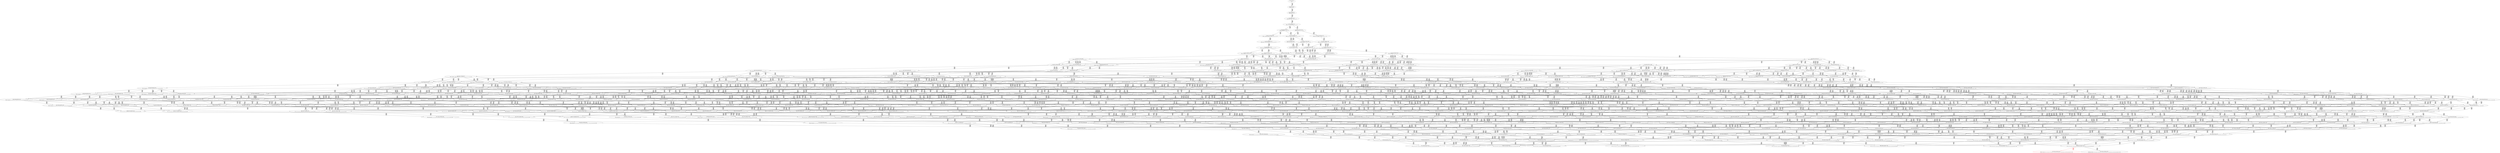 digraph {
	S0[label="S0: [0, 0] [0, 0] \n{}{}"];
	S1[label="S1: [0, 0] [10, 13] \n{T0J0:10-13}{1}"];
	S2[label="S2: [10, 13] [53, 67] \n{T0J1:53-67}{1, 2}"];
	S3[label="S3: [53, 67] [77, 97] \n{T0J1:53-67, T0J2:77-97}{1, 2, 3}"];
	S4[label="S4: [77, 97] [88, 111] \n{T0J2:77-97, T0J10:88-111}{1, 2, 3, 11}"];
	S5[label="S5: [88, 111] [142, 179] \n{T0J3:142-179}{1, 2, 3, 4, 11}"];
	S6[label="S6: [88, 96] [146, 169] \n{T0J11:146-169}{1, 2, 3, 11, 12}"];
	S7[label="S7: [111, 140] [142, 179] \n{T0J3:142-179, T0J6:111-140}{1, 2, 3, 4, 7, 11}"];
	S8[label="S8: [142, 169] [146, 179] \n{T0J3:142-179, T0J11:146-169}{1, 2, 3, 4, 11, 12}"];
	S9[label="S9: [127, 145] [146, 169] \n{T0J11:146-169, T0J16:127-145}{1, 2, 3, 11, 12, 17}"];
	S10[label="S10: [142, 179] [181, 228] \n{T0J3:142-179, T0J7:181-228}{1, 2, 3, 4, 7, 8, 11}"];
	S11[label="S11: [146, 179] [165, 198] \n{T0J6:165-198}{1, 2, 3, 4, 7, 11, 12}"];
	S12[label="S12: [146, 169] [192, 227] \n{T0J3:192-227, T0J11:146-169}{1, 2, 3, 4, 11, 12, 17}"];
	S13[label="S13: [146, 169] [164, 220] \n{}{1, 2, 3, 4, 5, 6, 11, 12}"];
	S14[label="S14: [165, 228] [200, 267] \n{T0J7:181-267}{1, 2, 3, 4, 7, 8, 11, 12}"];
	S15[label="S15: [169, 198] [192, 227] \n{T0J3:192-227, T0J6:169-198}{1, 2, 3, 4, 7, 11, 12, 17}"];
	S16[label="S16: [164, 228] [181, 230] \n{T0J7:181-228}{1, 2, 3, 4, 5, 6, 7, 8, 11}"];
	S17[label="S17: [164, 198] [168, 230] \n{}{1, 2, 3, 4, 5, 6, 7, 11, 12}"];
	S18[label="S18: [184, 250] [200, 267] \n{T0J12:184-250}{1, 2, 3, 4, 7, 8, 11, 12, 13}"];
	S19[label="S19: [192, 267] [204, 286] \n{}{1, 2, 3, 4, 7, 8, 11, 12, 17}"];
	S20[label="S20: [168, 267] [200, 300] \n{}{1, 2, 3, 4, 5, 6, 7, 8, 11, 12}"];
	S21[label="S21: [200, 226] [235, 300] \n{}{1, 2, 3, 4, 7, 8, 9, 10, 11, 12}"];
	S22[label="S22: [192, 198] [232, 249] \n{T0J4:232-249}{1, 2, 3, 4, 5, 6, 7, 11, 12, 17}"];
	S23[label="S23: [192, 198] [214, 226] \n{T0J5:214-226}{1, 2, 3, 4, 5, 6, 7, 11, 12, 17}"];
	S24[label="S24: [188, 231] [200, 267] \n{T0J13:188-231}{1, 2, 3, 4, 7, 8, 11, 12, 13, 14}"];
	S25[label="S25: [200, 267] [211, 286] \n{}{1, 2, 3, 4, 7, 8, 11, 12, 13, 17}"];
	S26[label="S26: [204, 286] [254, 304] \n{T0J17:254-304}{1, 2, 3, 4, 7, 8, 11, 12, 17, 18}"];
	S27[label="S27: [204, 271] [228, 286] \n{T0J20:228-271}{1, 2, 3, 4, 7, 8, 11, 12, 17, 21}"];
	S28[label="S28: [181, 230] [235, 302] \n{}{1, 2, 3, 4, 5, 6, 7, 8, 9, 10, 11}"];
	S29[label="S29: [187, 291] [200, 301] \n{}{1, 2, 3, 4, 5, 6, 7, 8, 11, 12, 13}"];
	S30[label="S30: [200, 267] [235, 300] \n{}{1, 2, 3, 4, 7, 8, 9, 10, 11, 12, 13}"];
	S31[label="S31: [200, 300] [207, 318] \n{}{1, 2, 3, 4, 5, 6, 7, 8, 11, 12, 17}"];
	S32[label="S32: [204, 286] [239, 300] \n{}{1, 2, 3, 4, 7, 8, 9, 10, 11, 12, 17}"];
	S33[label="S33: [200, 267] [244, 297] \n{T0J14:244-297}{1, 2, 3, 4, 7, 8, 11, 12, 13, 14, 15}"];
	S34[label="S34: [200, 267] [211, 286] \n{}{1, 2, 3, 4, 7, 8, 11, 12, 13, 14, 17}"];
	S35[label="S35: [211, 286] [254, 304] \n{T0J17:254-304}{1, 2, 3, 4, 7, 8, 11, 12, 13, 17, 18}"];
	S36[label="S36: [211, 271] [228, 286] \n{T0J20:228-271}{1, 2, 3, 4, 7, 8, 11, 12, 13, 17, 21}"];
	S37[label="S37: [245, 278] [254, 304] \n{T0J17:254-304, T0J18:245-278}{1, 2, 3, 4, 7, 8, 11, 12, 17, 18, 19}"];
	S38[label="S38: [228, 286] [254, 304] \n{T0J17:254-304, T0J20:228-271}{1, 2, 3, 4, 7, 8, 11, 12, 17, 18, 21}"];
	S39[label="S39: [200, 302] [235, 341] \n{}{1, 2, 3, 4, 5, 6, 7, 8, 9, 10, 11, 12}"];
	S40[label="S40: [191, 290] [200, 301] \n{}{1, 2, 3, 4, 5, 6, 7, 8, 11, 12, 13, 14}"];
	S41[label="S41: [200, 267] [235, 300] \n{}{1, 2, 3, 4, 7, 8, 9, 10, 11, 12, 13, 14}"];
	S42[label="S42: [200, 309] [219, 334] \n{}{1, 2, 3, 4, 5, 6, 7, 8, 11, 12, 13, 17}"];
	S43[label="S43: [211, 286] [239, 300] \n{}{1, 2, 3, 4, 7, 8, 9, 10, 11, 12, 13, 17}"];
	S44[label="S44: [207, 318] [254, 363] \n{}{1, 2, 3, 4, 5, 6, 7, 8, 11, 12, 17, 18}"];
	S45[label="S45: [239, 300] [258, 304] \n{T0J17:254-304}{1, 2, 3, 4, 7, 8, 9, 10, 11, 12, 17, 18}"];
	S46[label="S46: [207, 318] [228, 330] \n{}{1, 2, 3, 4, 5, 6, 7, 8, 11, 12, 17, 21}"];
	S47[label="S47: [228, 286] [240, 300] \n{T0J20:228-271}{1, 2, 3, 4, 7, 8, 9, 10, 11, 12, 17, 21}"];
	S48[label="S48: [244, 297] [276, 322] \n{T0J14:244-297, T0J15:276-322}{1, 2, 3, 4, 7, 8, 11, 12, 13, 14, 15, 16}"];
	S49[label="S49: [211, 286] [244, 297] \n{T0J14:244-297}{1, 2, 3, 4, 7, 8, 11, 12, 13, 14, 15, 17}"];
	S50[label="S50: [211, 286] [254, 304] \n{T0J17:254-304}{1, 2, 3, 4, 7, 8, 11, 12, 13, 14, 17, 18}"];
	S51[label="S51: [211, 271] [228, 286] \n{T0J20:228-271}{1, 2, 3, 4, 7, 8, 11, 12, 13, 14, 17, 21}"];
	S52[label="S52: [252, 278] [254, 304] \n{T0J17:254-304, T0J18:252-278}{1, 2, 3, 4, 7, 8, 11, 12, 13, 17, 18, 19}"];
	S53[label="S53: [228, 286] [254, 304] \n{T0J17:254-304, T0J20:228-271}{1, 2, 3, 4, 7, 8, 11, 12, 13, 17, 18, 21}"];
	S54[label="S54: [200, 326] [235, 365] \n{}{1, 2, 3, 4, 5, 6, 7, 8, 9, 10, 11, 12, 13}"];
	S55[label="S55: [207, 341] [239, 374] \n{}{1, 2, 3, 4, 5, 6, 7, 8, 9, 10, 11, 12, 17}"];
	S56[label="S56: [200, 301] [244, 356] \n{}{1, 2, 3, 4, 5, 6, 7, 8, 11, 12, 13, 14, 15}"];
	S57[label="S57: [235, 297] [254, 300] \n{T0J14:244-297}{1, 2, 3, 4, 7, 8, 9, 10, 11, 12, 13, 14, 15}"];
	S58[label="S58: [200, 301] [219, 334] \n{}{1, 2, 3, 4, 5, 6, 7, 8, 11, 12, 13, 14, 17}"];
	S59[label="S59: [211, 286] [239, 300] \n{}{1, 2, 3, 4, 7, 8, 9, 10, 11, 12, 13, 14, 17}"];
	S60[label="S60: [219, 334] [254, 363] \n{}{1, 2, 3, 4, 5, 6, 7, 8, 11, 12, 13, 17, 18}"];
	S61[label="S61: [239, 300] [265, 304] \n{T0J17:254-304}{1, 2, 3, 4, 7, 8, 9, 10, 11, 12, 13, 17, 18}"];
	S62[label="S62: [219, 330] [228, 334] \n{}{1, 2, 3, 4, 5, 6, 7, 8, 11, 12, 13, 17, 21}"];
	S63[label="S63: [228, 286] [247, 300] \n{T0J20:228-271}{1, 2, 3, 4, 7, 8, 9, 10, 11, 12, 13, 17, 21}"];
	S64[label="S64: [248, 337] [254, 363] \n{}{1, 2, 3, 4, 5, 6, 7, 8, 11, 12, 17, 18, 19}"];
	S65[label="S65: [228, 330] [254, 363] \n{}{1, 2, 3, 4, 5, 6, 7, 8, 11, 12, 17, 18, 21}"];
	S66[label="S66: [228, 330] [288, 361] \n{T0J21:288-361}{1, 2, 3, 4, 5, 6, 7, 8, 11, 12, 17, 21, 22}"];
	S67[label="S67: [228, 321] [235, 330] \n{T0J23:235-321}{1, 2, 3, 4, 5, 6, 7, 8, 11, 12, 17, 21, 24}"];
	S68[label="S68: [244, 297] [287, 322] \n{T0J14:244-297, T0J15:287-322}{1, 2, 3, 4, 7, 8, 11, 12, 13, 14, 15, 16, 17}"];
	S69[label="S69: [244, 297] [267, 304] \n{T0J14:244-297, T0J17:254-304}{1, 2, 3, 4, 7, 8, 11, 12, 13, 14, 15, 17, 18}"];
	S70[label="S70: [228, 286] [247, 297] \n{T0J14:244-297, T0J20:228-271}{1, 2, 3, 4, 7, 8, 11, 12, 13, 14, 15, 17, 21}"];
	S71[label="S71: [252, 278] [254, 304] \n{T0J17:254-304, T0J18:252-278}{1, 2, 3, 4, 7, 8, 11, 12, 13, 14, 17, 18, 19}"];
	S72[label="S72: [228, 286] [254, 304] \n{T0J17:254-304, T0J20:228-271}{1, 2, 3, 4, 7, 8, 11, 12, 13, 14, 17, 18, 21}"];
	S73[label="S73: [200, 331] [235, 365] \n{}{1, 2, 3, 4, 5, 6, 7, 8, 9, 10, 11, 12, 13, 14}"];
	S74[label="S74: [219, 365] [239, 383] \n{}{1, 2, 3, 4, 5, 6, 7, 8, 9, 10, 11, 12, 13, 17}"];
	S75[label="S75: [239, 374] [261, 392] \n{}{1, 2, 3, 4, 5, 6, 7, 8, 9, 10, 11, 12, 17, 18}"];
	S76[label="S76: [228, 347] [243, 392] \n{}{1, 2, 3, 4, 5, 6, 7, 8, 9, 10, 11, 12, 17, 21}"];
	S77[label="S77: [244, 356] [276, 381] \n{}{1, 2, 3, 4, 5, 6, 7, 8, 11, 12, 13, 14, 15, 16}"];
	S78[label="S78: [219, 334] [244, 356] \n{}{1, 2, 3, 4, 5, 6, 7, 8, 11, 12, 13, 14, 15, 17}"];
	S79[label="S79: [239, 297] [265, 300] \n{T0J14:244-297}{1, 2, 3, 4, 7, 8, 9, 10, 11, 12, 13, 14, 15, 17}"];
	S80[label="S80: [219, 334] [254, 363] \n{}{1, 2, 3, 4, 5, 6, 7, 8, 11, 12, 13, 14, 17, 18}"];
	S81[label="S81: [239, 300] [265, 304] \n{T0J17:254-304}{1, 2, 3, 4, 7, 8, 9, 10, 11, 12, 13, 14, 17, 18}"];
	S82[label="S82: [219, 330] [228, 334] \n{}{1, 2, 3, 4, 5, 6, 7, 8, 11, 12, 13, 14, 17, 21}"];
	S83[label="S83: [228, 286] [247, 300] \n{T0J20:228-271}{1, 2, 3, 4, 7, 8, 9, 10, 11, 12, 13, 14, 17, 21}"];
	S84[label="S84: [254, 337] [260, 363] \n{}{1, 2, 3, 4, 5, 6, 7, 8, 11, 12, 13, 17, 18, 19}"];
	S85[label="S85: [228, 334] [254, 363] \n{}{1, 2, 3, 4, 5, 6, 7, 8, 11, 12, 13, 17, 18, 21}"];
	S86[label="S86: [228, 334] [288, 361] \n{T0J21:288-361}{1, 2, 3, 4, 5, 6, 7, 8, 11, 12, 13, 17, 21, 22}"];
	S87[label="S87: [228, 321] [247, 334] \n{}{1, 2, 3, 4, 5, 6, 7, 8, 11, 12, 13, 17, 21, 24}"];
	S88[label="S88: [254, 335] [288, 363] \n{T0J19:288-335}{1, 2, 3, 4, 5, 6, 7, 8, 11, 12, 17, 18, 19, 20}"];
	S89[label="S89: [254, 337] [269, 363] \n{}{1, 2, 3, 4, 5, 6, 7, 8, 11, 12, 17, 18, 19, 21}"];
	S90[label="S90: [254, 361] [288, 363] \n{T0J21:288-361}{1, 2, 3, 4, 5, 6, 7, 8, 11, 12, 17, 18, 21, 22}"];
	S91[label="S91: [235, 330] [256, 363] \n{}{1, 2, 3, 4, 5, 6, 7, 8, 11, 12, 17, 18, 21, 24}"];
	S92[label="S92: [253, 317] [288, 361] \n{T0J21:288-361, T0J22:253-317}{1, 2, 3, 4, 5, 6, 7, 8, 11, 12, 17, 21, 22, 23}"];
	S93[label="S93: [235, 330] [288, 361] \n{T0J21:288-361}{1, 2, 3, 4, 5, 6, 7, 8, 11, 12, 17, 21, 22, 24}"];
	S94[label="S94: [235, 365] [254, 402] \n{}{1, 2, 3, 4, 5, 6, 7, 8, 9, 10, 11, 12, 13, 14, 15}"];
	S95[label="S95: [219, 370] [239, 383] \n{}{1, 2, 3, 4, 5, 6, 7, 8, 9, 10, 11, 12, 13, 14, 17}"];
	S96[label="S96: [239, 392] [261, 408] \n{}{1, 2, 3, 4, 5, 6, 7, 8, 9, 10, 11, 12, 13, 17, 18}"];
	S97[label="S97: [228, 371] [247, 404] \n{}{1, 2, 3, 4, 5, 6, 7, 8, 9, 10, 11, 12, 13, 17, 21}"];
	S98[label="S98: [254, 363] [280, 411] \n{}{1, 2, 3, 4, 5, 6, 7, 8, 9, 10, 11, 12, 17, 18, 19}"];
	S99[label="S99: [243, 380] [275, 404] \n{}{1, 2, 3, 4, 5, 6, 7, 8, 9, 10, 11, 12, 17, 18, 21}"];
	S100[label="S100: [243, 378] [288, 404] \n{}{1, 2, 3, 4, 5, 6, 7, 8, 9, 10, 11, 12, 17, 21, 22}"];
	S101[label="S101: [235, 338] [256, 395] \n{}{1, 2, 3, 4, 5, 6, 7, 8, 9, 10, 11, 12, 17, 21, 24}"];
	S102[label="S102: [244, 356] [283, 381] \n{}{1, 2, 3, 4, 5, 6, 7, 8, 11, 12, 13, 14, 15, 16, 17}"];
	S103[label="S103: [244, 356] [267, 363] \n{}{1, 2, 3, 4, 5, 6, 7, 8, 11, 12, 13, 14, 15, 17, 18}"];
	S104[label="S104: [228, 334] [250, 356] \n{}{1, 2, 3, 4, 5, 6, 7, 8, 11, 12, 13, 14, 15, 17, 21}"];
	S105[label="S105: [254, 337] [260, 363] \n{}{1, 2, 3, 4, 5, 6, 7, 8, 11, 12, 13, 14, 17, 18, 19}"];
	S106[label="S106: [228, 334] [254, 363] \n{}{1, 2, 3, 4, 5, 6, 7, 8, 11, 12, 13, 14, 17, 18, 21}"];
	S107[label="S107: [243, 316] [251, 392] \n{T0J24:251-316}{1, 2, 3, 4, 5, 6, 7, 8, 9, 10, 11, 12, 17, 21, 25}"];
	S108[label="S108: [228, 334] [288, 361] \n{T0J21:288-361}{1, 2, 3, 4, 5, 6, 7, 8, 11, 12, 13, 14, 17, 21, 22}"];
	S109[label="S109: [228, 321] [247, 334] \n{}{1, 2, 3, 4, 5, 6, 7, 8, 11, 12, 13, 14, 17, 21, 24}"];
	S110[label="S110: [260, 335] [288, 363] \n{T0J19:288-335}{1, 2, 3, 4, 5, 6, 7, 8, 11, 12, 13, 17, 18, 19, 20}"];
	S111[label="S111: [254, 337] [269, 363] \n{}{1, 2, 3, 4, 5, 6, 7, 8, 11, 12, 13, 17, 18, 19, 21}"];
	S112[label="S112: [254, 361] [288, 363] \n{T0J21:288-361}{1, 2, 3, 4, 5, 6, 7, 8, 11, 12, 13, 17, 18, 21, 22}"];
	S113[label="S113: [247, 334] [256, 363] \n{}{1, 2, 3, 4, 5, 6, 7, 8, 11, 12, 13, 17, 18, 21, 24}"];
	S114[label="S114: [253, 317] [288, 361] \n{T0J21:288-361}{1, 2, 3, 4, 5, 6, 7, 8, 11, 12, 13, 17, 21, 22, 23}"];
	S115[label="S115: [247, 334] [288, 361] \n{T0J21:288-361}{1, 2, 3, 4, 5, 6, 7, 8, 11, 12, 13, 17, 21, 22, 24}"];
	S116[label="S116: [269, 335] [290, 363] \n{T0J19:288-335}{1, 2, 3, 4, 5, 6, 7, 8, 11, 12, 17, 18, 19, 20, 21}"];
	S117[label="S117: [269, 361] [295, 363] \n{T0J21:288-361}{1, 2, 3, 4, 5, 6, 7, 8, 11, 12, 17, 18, 19, 21, 22}"];
	S118[label="S118: [256, 337] [276, 363] \n{}{1, 2, 3, 4, 5, 6, 7, 8, 11, 12, 17, 18, 19, 21, 24}"];
	S119[label="S119: [279, 361] [288, 363] \n{T0J21:288-361}{1, 2, 3, 4, 5, 6, 7, 8, 11, 12, 17, 18, 21, 22, 23}"];
	S120[label="S120: [256, 361] [288, 363] \n{T0J21:288-361}{1, 2, 3, 4, 5, 6, 7, 8, 11, 12, 17, 18, 21, 22, 24}"];
	S121[label="S121: [260, 321] [288, 361] \n{T0J21:288-361}{1, 2, 3, 4, 5, 6, 7, 8, 11, 12, 17, 21, 22, 23, 24}"];
	S122[label="S122: [254, 402] [298, 461] \n{}{1, 2, 3, 4, 5, 6, 7, 8, 9, 10, 11, 12, 13, 14, 15, 16}"];
	S123[label="S123: [239, 383] [265, 441] \n{}{1, 2, 3, 4, 5, 6, 7, 8, 9, 10, 11, 12, 13, 14, 15, 17}"];
	S124[label="S124: [239, 397] [261, 408] \n{}{1, 2, 3, 4, 5, 6, 7, 8, 9, 10, 11, 12, 13, 14, 17, 18}"];
	S125[label="S125: [228, 376] [247, 404] \n{}{1, 2, 3, 4, 5, 6, 7, 8, 9, 10, 11, 12, 13, 14, 17, 21}"];
	S126[label="S126: [260, 387] [280, 411] \n{}{1, 2, 3, 4, 5, 6, 7, 8, 9, 10, 11, 12, 13, 17, 18, 19}"];
	S127[label="S127: [247, 404] [275, 408] \n{}{1, 2, 3, 4, 5, 6, 7, 8, 9, 10, 11, 12, 13, 17, 18, 21}"];
	S128[label="S128: [247, 402] [288, 408] \n{}{1, 2, 3, 4, 5, 6, 7, 8, 9, 10, 11, 12, 13, 17, 21, 22}"];
	S129[label="S129: [247, 362] [256, 404] \n{}{1, 2, 3, 4, 5, 6, 7, 8, 9, 10, 11, 12, 13, 17, 21, 24}"];
	S130[label="S130: [280, 363] [294, 411] \n{}{1, 2, 3, 4, 5, 6, 7, 8, 9, 10, 11, 12, 17, 18, 19, 20}"];
	S131[label="S131: [269, 363] [284, 411] \n{}{1, 2, 3, 4, 5, 6, 7, 8, 9, 10, 11, 12, 17, 18, 19, 21}"];
	S132[label="S132: [275, 380] [303, 435] \n{}{1, 2, 3, 4, 5, 6, 7, 8, 9, 10, 11, 12, 17, 18, 21, 22}"];
	S133[label="S133: [256, 380] [275, 404] \n{}{1, 2, 3, 4, 5, 6, 7, 8, 9, 10, 11, 12, 17, 18, 21, 24}"];
	S134[label="S134: [268, 361] [288, 404] \n{}{1, 2, 3, 4, 5, 6, 7, 8, 9, 10, 11, 12, 17, 21, 22, 23}"];
	S135[label="S135: [256, 378] [288, 404] \n{}{1, 2, 3, 4, 5, 6, 7, 8, 9, 10, 11, 12, 17, 21, 22, 24}"];
	S136[label="S136: [247, 340] [251, 404] \n{}{1, 2, 3, 4, 5, 6, 7, 8, 9, 10, 11, 12, 13, 17, 21, 25}"];
	S137[label="S137: [251, 380] [275, 404] \n{}{1, 2, 3, 4, 5, 6, 7, 8, 9, 10, 11, 12, 17, 18, 21, 25}"];
	S138[label="S138: [251, 378] [288, 404] \n{}{1, 2, 3, 4, 5, 6, 7, 8, 9, 10, 11, 12, 17, 21, 22, 25}"];
	S139[label="S139: [251, 338] [256, 395] \n{}{1, 2, 3, 4, 5, 6, 7, 8, 9, 10, 11, 12, 17, 21, 24, 25}"];
	S140[label="S140: [267, 363] [306, 381] \n{}{1, 2, 3, 4, 5, 6, 7, 8, 11, 12, 13, 14, 15, 16, 17, 18}"];
	S141[label="S141: [250, 356] [283, 381] \n{}{1, 2, 3, 4, 5, 6, 7, 8, 11, 12, 13, 14, 15, 16, 17, 21}"];
	S142[label="S142: [260, 356] [285, 363] \n{}{1, 2, 3, 4, 5, 6, 7, 8, 11, 12, 13, 14, 15, 17, 18, 19}"];
	S143[label="S143: [250, 356] [280, 363] \n{}{1, 2, 3, 4, 5, 6, 7, 8, 11, 12, 13, 14, 15, 17, 18, 21}"];
	S144[label="S144: [250, 356] [288, 361] \n{T0J21:288-361}{1, 2, 3, 4, 5, 6, 7, 8, 11, 12, 13, 14, 15, 17, 21, 22}"];
	S145[label="S145: [247, 334] [256, 356] \n{}{1, 2, 3, 4, 5, 6, 7, 8, 11, 12, 13, 14, 15, 17, 21, 24}"];
	S146[label="S146: [260, 335] [288, 363] \n{T0J19:288-335}{1, 2, 3, 4, 5, 6, 7, 8, 11, 12, 13, 14, 17, 18, 19, 20}"];
	S147[label="S147: [254, 337] [269, 363] \n{}{1, 2, 3, 4, 5, 6, 7, 8, 11, 12, 13, 14, 17, 18, 19, 21}"];
	S148[label="S148: [254, 361] [288, 363] \n{T0J21:288-361}{1, 2, 3, 4, 5, 6, 7, 8, 11, 12, 13, 14, 17, 18, 21, 22}"];
	S149[label="S149: [247, 334] [256, 363] \n{}{1, 2, 3, 4, 5, 6, 7, 8, 11, 12, 13, 14, 17, 18, 21, 24}"];
	S150[label="S150: [253, 317] [288, 361] \n{T0J21:288-361}{1, 2, 3, 4, 5, 6, 7, 8, 11, 12, 13, 14, 17, 21, 22, 23}"];
	S151[label="S151: [247, 334] [288, 361] \n{T0J21:288-361}{1, 2, 3, 4, 5, 6, 7, 8, 11, 12, 13, 14, 17, 21, 22, 24}"];
	S152[label="S152: [269, 335] [290, 363] \n{T0J19:288-335}{1, 2, 3, 4, 5, 6, 7, 8, 11, 12, 13, 17, 18, 19, 20, 21}"];
	S153[label="S153: [269, 361] [295, 363] \n{T0J21:288-361}{1, 2, 3, 4, 5, 6, 7, 8, 11, 12, 13, 17, 18, 19, 21, 22}"];
	S154[label="S154: [256, 337] [276, 363] \n{}{1, 2, 3, 4, 5, 6, 7, 8, 11, 12, 13, 17, 18, 19, 21, 24}"];
	S155[label="S155: [279, 361] [288, 363] \n{T0J21:288-361}{1, 2, 3, 4, 5, 6, 7, 8, 11, 12, 13, 17, 18, 21, 22, 23}"];
	S156[label="S156: [256, 361] [288, 363] \n{T0J21:288-361}{1, 2, 3, 4, 5, 6, 7, 8, 11, 12, 13, 17, 18, 21, 22, 24}"];
	S157[label="S157: [272, 321] [288, 361] \n{T0J21:288-361}{1, 2, 3, 4, 5, 6, 7, 8, 11, 12, 13, 17, 21, 22, 23, 24}"];
	S158[label="S158: [290, 361] [309, 363] \n{T0J19:288-335, T0J21:288-361}{1, 2, 3, 4, 5, 6, 7, 8, 11, 12, 17, 18, 19, 20, 21, 22}"];
	S159[label="S159: [276, 335] [296, 363] \n{T0J19:288-335}{1, 2, 3, 4, 5, 6, 7, 8, 11, 12, 17, 18, 19, 20, 21, 24}"];
	S160[label="S160: [288, 337] [295, 363] \n{T0J21:288-361}{1, 2, 3, 4, 5, 6, 7, 8, 11, 12, 17, 18, 19, 21, 22, 23}"];
	S161[label="S161: [276, 361] [297, 363] \n{T0J21:288-361}{1, 2, 3, 4, 5, 6, 7, 8, 11, 12, 17, 18, 19, 21, 22, 24}"];
	S162[label="S162: [281, 361] [288, 363] \n{T0J21:288-361}{1, 2, 3, 4, 5, 6, 7, 8, 11, 12, 17, 18, 21, 22, 23, 24}"];
	S163[label="S163: [265, 451] [298, 479] \n{}{1, 2, 3, 4, 5, 6, 7, 8, 9, 10, 11, 12, 13, 14, 15, 16, 17}"];
	S164[label="S164: [261, 408] [295, 468] \n{}{1, 2, 3, 4, 5, 6, 7, 8, 9, 10, 11, 12, 13, 14, 15, 17, 18}"];
	S165[label="S165: [247, 404] [275, 447] \n{}{1, 2, 3, 4, 5, 6, 7, 8, 9, 10, 11, 12, 13, 14, 15, 17, 21}"];
	S166[label="S166: [260, 392] [280, 411] \n{}{1, 2, 3, 4, 5, 6, 7, 8, 9, 10, 11, 12, 13, 14, 17, 18, 19}"];
	S167[label="S167: [247, 408] [275, 409] \n{}{1, 2, 3, 4, 5, 6, 7, 8, 9, 10, 11, 12, 13, 14, 17, 18, 21}"];
	S168[label="S168: [247, 407] [288, 408] \n{}{1, 2, 3, 4, 5, 6, 7, 8, 9, 10, 11, 12, 13, 14, 17, 21, 22}"];
	S169[label="S169: [247, 367] [256, 404] \n{}{1, 2, 3, 4, 5, 6, 7, 8, 9, 10, 11, 12, 13, 14, 17, 21, 24}"];
	S170[label="S170: [280, 387] [299, 411] \n{}{1, 2, 3, 4, 5, 6, 7, 8, 9, 10, 11, 12, 13, 17, 18, 19, 20}"];
	S171[label="S171: [269, 387] [288, 411] \n{}{1, 2, 3, 4, 5, 6, 7, 8, 9, 10, 11, 12, 13, 17, 18, 19, 21}"];
	S172[label="S172: [275, 404] [303, 435] \n{}{1, 2, 3, 4, 5, 6, 7, 8, 9, 10, 11, 12, 13, 17, 18, 21, 22}"];
	S173[label="S173: [256, 404] [275, 408] \n{}{1, 2, 3, 4, 5, 6, 7, 8, 9, 10, 11, 12, 13, 17, 18, 21, 24}"];
	S174[label="S174: [272, 385] [288, 408] \n{}{1, 2, 3, 4, 5, 6, 7, 8, 9, 10, 11, 12, 13, 17, 21, 22, 23}"];
	S175[label="S175: [256, 402] [288, 408] \n{}{1, 2, 3, 4, 5, 6, 7, 8, 9, 10, 11, 12, 13, 17, 21, 22, 24}"];
	S176[label="S176: [284, 363] [309, 411] \n{}{1, 2, 3, 4, 5, 6, 7, 8, 9, 10, 11, 12, 17, 18, 19, 20, 21}"];
	S177[label="S177: [284, 378] [316, 435] \n{}{1, 2, 3, 4, 5, 6, 7, 8, 9, 10, 11, 12, 17, 18, 19, 21, 22}"];
	S178[label="S178: [275, 363] [297, 411] \n{}{1, 2, 3, 4, 5, 6, 7, 8, 9, 10, 11, 12, 17, 18, 19, 21, 24}"];
	S179[label="S179: [288, 380] [303, 435] \n{}{1, 2, 3, 4, 5, 6, 7, 8, 9, 10, 11, 12, 17, 18, 21, 22, 23}"];
	S180[label="S180: [275, 380] [303, 435] \n{}{1, 2, 3, 4, 5, 6, 7, 8, 9, 10, 11, 12, 17, 18, 21, 22, 24}"];
	S181[label="S181: [281, 361] [288, 404] \n{}{1, 2, 3, 4, 5, 6, 7, 8, 9, 10, 11, 12, 17, 21, 22, 23, 24}"];
	S182[label="S182: [247, 345] [251, 404] \n{}{1, 2, 3, 4, 5, 6, 7, 8, 9, 10, 11, 12, 13, 14, 17, 21, 25}"];
	S183[label="S183: [251, 404] [275, 408] \n{}{1, 2, 3, 4, 5, 6, 7, 8, 9, 10, 11, 12, 13, 17, 18, 21, 25}"];
	S184[label="S184: [251, 402] [288, 408] \n{}{1, 2, 3, 4, 5, 6, 7, 8, 9, 10, 11, 12, 13, 17, 21, 22, 25}"];
	S185[label="S185: [251, 362] [258, 404] \n{}{1, 2, 3, 4, 5, 6, 7, 8, 9, 10, 11, 12, 13, 17, 21, 24, 25}"];
	S186[label="S186: [275, 354] [284, 411] \n{}{1, 2, 3, 4, 5, 6, 7, 8, 9, 10, 11, 12, 17, 18, 19, 21, 25}"];
	S187[label="S187: [275, 380] [303, 435] \n{}{1, 2, 3, 4, 5, 6, 7, 8, 9, 10, 11, 12, 17, 18, 21, 22, 25}"];
	S188[label="S188: [256, 380] [275, 404] \n{}{1, 2, 3, 4, 5, 6, 7, 8, 9, 10, 11, 12, 17, 18, 21, 24, 25}"];
	S189[label="S189: [276, 334] [288, 404] \n{}{1, 2, 3, 4, 5, 6, 7, 8, 9, 10, 11, 12, 17, 21, 22, 23, 25}"];
	S190[label="S190: [288, 384] [353, 404] \n{T0J27:353-384}{1, 2, 3, 4, 5, 6, 7, 8, 9, 10, 11, 12, 17, 21, 22, 23, 28}"];
	S191[label="S191: [256, 378] [288, 404] \n{}{1, 2, 3, 4, 5, 6, 7, 8, 9, 10, 11, 12, 17, 21, 22, 24, 25}"];
	S192[label="S192: [256, 347] [287, 395] \n{T0J28:287-347}{1, 2, 3, 4, 5, 6, 7, 8, 9, 10, 11, 12, 17, 21, 24, 25, 29}"];
	S193[label="S193: [285, 363] [308, 381] \n{}{1, 2, 3, 4, 5, 6, 7, 8, 11, 12, 13, 14, 15, 16, 17, 18, 19}"];
	S194[label="S194: [280, 363] [306, 381] \n{}{1, 2, 3, 4, 5, 6, 7, 8, 11, 12, 13, 14, 15, 16, 17, 18, 21}"];
	S195[label="S195: [283, 361] [310, 381] \n{T0J21:288-361}{1, 2, 3, 4, 5, 6, 7, 8, 11, 12, 13, 14, 15, 16, 17, 21, 22}"];
	S196[label="S196: [256, 356] [283, 381] \n{}{1, 2, 3, 4, 5, 6, 7, 8, 11, 12, 13, 14, 15, 16, 17, 21, 24}"];
	S197[label="S197: [283, 348] [326, 381] \n{T0J25:326-348}{1, 2, 3, 4, 5, 6, 7, 8, 11, 12, 13, 14, 15, 16, 17, 21, 26}"];
	S198[label="S198: [285, 356] [300, 363] \n{T0J19:288-335}{1, 2, 3, 4, 5, 6, 7, 8, 11, 12, 13, 14, 15, 17, 18, 19, 20}"];
	S199[label="S199: [269, 356] [291, 363] \n{}{1, 2, 3, 4, 5, 6, 7, 8, 11, 12, 13, 14, 15, 17, 18, 19, 21}"];
	S200[label="S200: [280, 361] [310, 363] \n{T0J21:288-361}{1, 2, 3, 4, 5, 6, 7, 8, 11, 12, 13, 14, 15, 17, 18, 21, 22}"];
	S201[label="S201: [256, 356] [280, 363] \n{}{1, 2, 3, 4, 5, 6, 7, 8, 11, 12, 13, 14, 15, 17, 18, 21, 24}"];
	S202[label="S202: [275, 356] [288, 361] \n{T0J21:288-361}{1, 2, 3, 4, 5, 6, 7, 8, 11, 12, 13, 14, 15, 17, 21, 22, 23}"];
	S203[label="S203: [256, 356] [288, 361] \n{T0J21:288-361}{1, 2, 3, 4, 5, 6, 7, 8, 11, 12, 13, 14, 15, 17, 21, 22, 24}"];
	S204[label="S204: [269, 335] [290, 363] \n{T0J19:288-335}{1, 2, 3, 4, 5, 6, 7, 8, 11, 12, 13, 14, 17, 18, 19, 20, 21}"];
	S205[label="S205: [269, 361] [295, 363] \n{T0J21:288-361}{1, 2, 3, 4, 5, 6, 7, 8, 11, 12, 13, 14, 17, 18, 19, 21, 22}"];
	S206[label="S206: [256, 337] [276, 363] \n{}{1, 2, 3, 4, 5, 6, 7, 8, 11, 12, 13, 14, 17, 18, 19, 21, 24}"];
	S207[label="S207: [279, 361] [288, 363] \n{T0J21:288-361}{1, 2, 3, 4, 5, 6, 7, 8, 11, 12, 13, 14, 17, 18, 21, 22, 23}"];
	S208[label="S208: [256, 361] [288, 363] \n{T0J21:288-361}{1, 2, 3, 4, 5, 6, 7, 8, 11, 12, 13, 14, 17, 18, 21, 22, 24}"];
	S209[label="S209: [272, 321] [288, 361] \n{T0J21:288-361}{1, 2, 3, 4, 5, 6, 7, 8, 11, 12, 13, 14, 17, 21, 22, 23, 24}"];
	S210[label="S210: [290, 361] [309, 363] \n{T0J19:288-335, T0J21:288-361}{1, 2, 3, 4, 5, 6, 7, 8, 11, 12, 13, 17, 18, 19, 20, 21, 22}"];
	S211[label="S211: [276, 335] [296, 363] \n{T0J19:288-335}{1, 2, 3, 4, 5, 6, 7, 8, 11, 12, 13, 17, 18, 19, 20, 21, 24}"];
	S212[label="S212: [288, 337] [295, 363] \n{T0J21:288-361}{1, 2, 3, 4, 5, 6, 7, 8, 11, 12, 13, 17, 18, 19, 21, 22, 23}"];
	S213[label="S213: [276, 361] [297, 363] \n{T0J21:288-361}{1, 2, 3, 4, 5, 6, 7, 8, 11, 12, 13, 17, 18, 19, 21, 22, 24}"];
	S214[label="S214: [281, 361] [288, 363] \n{T0J21:288-361}{1, 2, 3, 4, 5, 6, 7, 8, 11, 12, 13, 17, 18, 21, 22, 23, 24}"];
	S215[label="S215: [296, 361] [316, 363] \n{T0J19:288-335, T0J21:288-361}{1, 2, 3, 4, 5, 6, 7, 8, 11, 12, 17, 18, 19, 20, 21, 22, 24}"];
	S216[label="S216: [288, 337] [301, 363] \n{T0J21:288-361}{1, 2, 3, 4, 5, 6, 7, 8, 11, 12, 17, 18, 19, 21, 22, 23, 24}"];
	S217[label="S217: [295, 479] [321, 529] \n{}{1, 2, 3, 4, 5, 6, 7, 8, 9, 10, 11, 12, 13, 14, 15, 16, 17, 18}"];
	S218[label="S218: [275, 479] [301, 500] \n{}{1, 2, 3, 4, 5, 6, 7, 8, 9, 10, 11, 12, 13, 14, 15, 16, 17, 21}"];
	S219[label="S219: [280, 411] [302, 468] \n{}{1, 2, 3, 4, 5, 6, 7, 8, 9, 10, 11, 12, 13, 14, 15, 17, 18, 19}"];
	S220[label="S220: [275, 409] [297, 479] \n{}{1, 2, 3, 4, 5, 6, 7, 8, 9, 10, 11, 12, 13, 14, 15, 17, 18, 21}"];
	S221[label="S221: [275, 408] [303, 478] \n{}{1, 2, 3, 4, 5, 6, 7, 8, 9, 10, 11, 12, 13, 14, 15, 17, 21, 22}"];
	S222[label="S222: [256, 404] [275, 447] \n{}{1, 2, 3, 4, 5, 6, 7, 8, 9, 10, 11, 12, 13, 14, 15, 17, 21, 24}"];
	S223[label="S223: [280, 392] [299, 411] \n{}{1, 2, 3, 4, 5, 6, 7, 8, 9, 10, 11, 12, 13, 14, 17, 18, 19, 20}"];
	S224[label="S224: [269, 392] [288, 411] \n{}{1, 2, 3, 4, 5, 6, 7, 8, 9, 10, 11, 12, 13, 14, 17, 18, 19, 21}"];
	S225[label="S225: [275, 409] [303, 435] \n{}{1, 2, 3, 4, 5, 6, 7, 8, 9, 10, 11, 12, 13, 14, 17, 18, 21, 22}"];
	S226[label="S226: [256, 408] [275, 409] \n{}{1, 2, 3, 4, 5, 6, 7, 8, 9, 10, 11, 12, 13, 14, 17, 18, 21, 24}"];
	S227[label="S227: [272, 390] [288, 408] \n{}{1, 2, 3, 4, 5, 6, 7, 8, 9, 10, 11, 12, 13, 14, 17, 21, 22, 23}"];
	S228[label="S228: [256, 407] [288, 408] \n{}{1, 2, 3, 4, 5, 6, 7, 8, 9, 10, 11, 12, 13, 14, 17, 21, 22, 24}"];
	S229[label="S229: [288, 387] [309, 411] \n{}{1, 2, 3, 4, 5, 6, 7, 8, 9, 10, 11, 12, 13, 17, 18, 19, 20, 21}"];
	S230[label="S230: [288, 402] [316, 435] \n{}{1, 2, 3, 4, 5, 6, 7, 8, 9, 10, 11, 12, 13, 17, 18, 19, 21, 22}"];
	S231[label="S231: [275, 387] [297, 411] \n{}{1, 2, 3, 4, 5, 6, 7, 8, 9, 10, 11, 12, 13, 17, 18, 19, 21, 24}"];
	S232[label="S232: [288, 404] [303, 435] \n{}{1, 2, 3, 4, 5, 6, 7, 8, 9, 10, 11, 12, 13, 17, 18, 21, 22, 23}"];
	S233[label="S233: [275, 404] [303, 435] \n{}{1, 2, 3, 4, 5, 6, 7, 8, 9, 10, 11, 12, 13, 17, 18, 21, 22, 24}"];
	S234[label="S234: [281, 385] [288, 408] \n{}{1, 2, 3, 4, 5, 6, 7, 8, 9, 10, 11, 12, 13, 17, 21, 22, 23, 24}"];
	S235[label="S235: [309, 378] [324, 435] \n{}{1, 2, 3, 4, 5, 6, 7, 8, 9, 10, 11, 12, 17, 18, 19, 20, 21, 22}"];
	S236[label="S236: [296, 363] [312, 411] \n{}{1, 2, 3, 4, 5, 6, 7, 8, 9, 10, 11, 12, 17, 18, 19, 20, 21, 24}"];
	S237[label="S237: [295, 363] [316, 435] \n{}{1, 2, 3, 4, 5, 6, 7, 8, 9, 10, 11, 12, 17, 18, 19, 21, 22, 23}"];
	S238[label="S238: [297, 378] [316, 435] \n{}{1, 2, 3, 4, 5, 6, 7, 8, 9, 10, 11, 12, 17, 18, 19, 21, 22, 24}"];
	S239[label="S239: [288, 380] [303, 435] \n{}{1, 2, 3, 4, 5, 6, 7, 8, 9, 10, 11, 12, 17, 18, 21, 22, 23, 24}"];
	S240[label="S240: [251, 404] [275, 447] \n{}{1, 2, 3, 4, 5, 6, 7, 8, 9, 10, 11, 12, 13, 14, 15, 17, 21, 25}"];
	S241[label="S241: [251, 408] [275, 409] \n{}{1, 2, 3, 4, 5, 6, 7, 8, 9, 10, 11, 12, 13, 14, 17, 18, 21, 25}"];
	S242[label="S242: [251, 407] [288, 408] \n{}{1, 2, 3, 4, 5, 6, 7, 8, 9, 10, 11, 12, 13, 14, 17, 21, 22, 25}"];
	S243[label="S243: [251, 367] [258, 404] \n{}{1, 2, 3, 4, 5, 6, 7, 8, 9, 10, 11, 12, 13, 14, 17, 21, 24, 25}"];
	S244[label="S244: [275, 378] [288, 411] \n{}{1, 2, 3, 4, 5, 6, 7, 8, 9, 10, 11, 12, 13, 17, 18, 19, 21, 25}"];
	S245[label="S245: [275, 404] [303, 435] \n{}{1, 2, 3, 4, 5, 6, 7, 8, 9, 10, 11, 12, 13, 17, 18, 21, 22, 25}"];
	S246[label="S246: [258, 404] [275, 408] \n{}{1, 2, 3, 4, 5, 6, 7, 8, 9, 10, 11, 12, 13, 17, 18, 21, 24, 25}"];
	S247[label="S247: [276, 358] [288, 408] \n{}{1, 2, 3, 4, 5, 6, 7, 8, 9, 10, 11, 12, 13, 17, 21, 22, 23, 25}"];
	S248[label="S248: [288, 404] [353, 408] \n{}{1, 2, 3, 4, 5, 6, 7, 8, 9, 10, 11, 12, 13, 17, 21, 22, 23, 28}"];
	S249[label="S249: [258, 402] [288, 408] \n{}{1, 2, 3, 4, 5, 6, 7, 8, 9, 10, 11, 12, 13, 17, 21, 22, 24, 25}"];
	S250[label="S250: [284, 352] [309, 411] \n{}{1, 2, 3, 4, 5, 6, 7, 8, 9, 10, 11, 12, 17, 18, 19, 20, 21, 25}"];
	S251[label="S251: [309, 377] [348, 411] \n{T0J26:348-377}{1, 2, 3, 4, 5, 6, 7, 8, 9, 10, 11, 12, 17, 18, 19, 20, 21, 27}"];
	S252[label="S252: [284, 378] [316, 435] \n{}{1, 2, 3, 4, 5, 6, 7, 8, 9, 10, 11, 12, 17, 18, 19, 21, 22, 25}"];
	S253[label="S253: [275, 354] [297, 411] \n{}{1, 2, 3, 4, 5, 6, 7, 8, 9, 10, 11, 12, 17, 18, 19, 21, 24, 25}"];
	S254[label="S254: [288, 380] [303, 435] \n{}{1, 2, 3, 4, 5, 6, 7, 8, 9, 10, 11, 12, 17, 18, 21, 22, 23, 25}"];
	S255[label="S255: [303, 384] [353, 435] \n{T0J27:353-384}{1, 2, 3, 4, 5, 6, 7, 8, 9, 10, 11, 12, 17, 18, 21, 22, 23, 28}"];
	S256[label="S256: [275, 380] [303, 435] \n{}{1, 2, 3, 4, 5, 6, 7, 8, 9, 10, 11, 12, 17, 18, 21, 22, 24, 25}"];
	S257[label="S257: [281, 338] [288, 404] \n{}{1, 2, 3, 4, 5, 6, 7, 8, 9, 10, 11, 12, 17, 21, 22, 23, 24, 25}"];
	S258[label="S258: [288, 384] [353, 404] \n{T0J27:353-384}{1, 2, 3, 4, 5, 6, 7, 8, 9, 10, 11, 12, 17, 21, 22, 23, 24, 28}"];
	S259[label="S259: [258, 371] [287, 404] \n{}{1, 2, 3, 4, 5, 6, 7, 8, 9, 10, 11, 12, 13, 17, 21, 24, 25, 29}"];
	S260[label="S260: [275, 380] [292, 404] \n{}{1, 2, 3, 4, 5, 6, 7, 8, 9, 10, 11, 12, 17, 18, 21, 24, 25, 29}"];
	S261[label="S261: [288, 384] [353, 404] \n{T0J27:353-384}{1, 2, 3, 4, 5, 6, 7, 8, 9, 10, 11, 12, 17, 21, 22, 23, 25, 28}"];
	S262[label="S262: [287, 378] [292, 404] \n{}{1, 2, 3, 4, 5, 6, 7, 8, 9, 10, 11, 12, 17, 21, 22, 24, 25, 29}"];
	S263[label="S263: [300, 363] [325, 381] \n{T0J19:288-335}{1, 2, 3, 4, 5, 6, 7, 8, 11, 12, 13, 14, 15, 16, 17, 18, 19, 20}"];
	S264[label="S264: [291, 363] [321, 381] \n{}{1, 2, 3, 4, 5, 6, 7, 8, 11, 12, 13, 14, 15, 16, 17, 18, 19, 21}"];
	S265[label="S265: [306, 363] [340, 381] \n{T0J21:288-361}{1, 2, 3, 4, 5, 6, 7, 8, 11, 12, 13, 14, 15, 16, 17, 18, 21, 22}"];
	S266[label="S266: [280, 363] [308, 381] \n{}{1, 2, 3, 4, 5, 6, 7, 8, 11, 12, 13, 14, 15, 16, 17, 18, 21, 24}"];
	S267[label="S267: [306, 363] [330, 381] \n{T0J25:326-348}{1, 2, 3, 4, 5, 6, 7, 8, 11, 12, 13, 14, 15, 16, 17, 18, 21, 26}"];
	S268[label="S268: [288, 361] [310, 381] \n{T0J21:288-361}{1, 2, 3, 4, 5, 6, 7, 8, 11, 12, 13, 14, 15, 16, 17, 21, 22, 23}"];
	S269[label="S269: [283, 361] [311, 381] \n{T0J21:288-361}{1, 2, 3, 4, 5, 6, 7, 8, 11, 12, 13, 14, 15, 16, 17, 21, 22, 24}"];
	S270[label="S270: [310, 361] [333, 381] \n{T0J21:288-361, T0J25:326-348}{1, 2, 3, 4, 5, 6, 7, 8, 11, 12, 13, 14, 15, 16, 17, 21, 22, 26}"];
	S271[label="S271: [283, 348] [326, 381] \n{T0J25:326-348}{1, 2, 3, 4, 5, 6, 7, 8, 11, 12, 13, 14, 15, 16, 17, 21, 24, 26}"];
	S272[label="S272: [290, 356] [309, 363] \n{T0J19:288-335}{1, 2, 3, 4, 5, 6, 7, 8, 11, 12, 13, 14, 15, 17, 18, 19, 20, 21}"];
	S273[label="S273: [291, 361] [321, 363] \n{T0J21:288-361}{1, 2, 3, 4, 5, 6, 7, 8, 11, 12, 13, 14, 15, 17, 18, 19, 21, 22}"];
	S274[label="S274: [276, 356] [297, 363] \n{}{1, 2, 3, 4, 5, 6, 7, 8, 11, 12, 13, 14, 15, 17, 18, 19, 21, 24}"];
	S275[label="S275: [288, 361] [310, 363] \n{T0J21:288-361}{1, 2, 3, 4, 5, 6, 7, 8, 11, 12, 13, 14, 15, 17, 18, 21, 22, 23}"];
	S276[label="S276: [280, 361] [310, 363] \n{T0J21:288-361}{1, 2, 3, 4, 5, 6, 7, 8, 11, 12, 13, 14, 15, 17, 18, 21, 22, 24}"];
	S277[label="S277: [281, 356] [288, 361] \n{T0J21:288-361}{1, 2, 3, 4, 5, 6, 7, 8, 11, 12, 13, 14, 15, 17, 21, 22, 23, 24}"];
	S278[label="S278: [290, 361] [309, 363] \n{T0J19:288-335, T0J21:288-361}{1, 2, 3, 4, 5, 6, 7, 8, 11, 12, 13, 14, 17, 18, 19, 20, 21, 22}"];
	S279[label="S279: [276, 335] [296, 363] \n{T0J19:288-335}{1, 2, 3, 4, 5, 6, 7, 8, 11, 12, 13, 14, 17, 18, 19, 20, 21, 24}"];
	S280[label="S280: [288, 337] [295, 363] \n{T0J21:288-361}{1, 2, 3, 4, 5, 6, 7, 8, 11, 12, 13, 14, 17, 18, 19, 21, 22, 23}"];
	S281[label="S281: [276, 361] [297, 363] \n{T0J21:288-361}{1, 2, 3, 4, 5, 6, 7, 8, 11, 12, 13, 14, 17, 18, 19, 21, 22, 24}"];
	S282[label="S282: [281, 361] [288, 363] \n{T0J21:288-361}{1, 2, 3, 4, 5, 6, 7, 8, 11, 12, 13, 14, 17, 18, 21, 22, 23, 24}"];
	S283[label="S283: [296, 361] [316, 363] \n{T0J19:288-335, T0J21:288-361}{1, 2, 3, 4, 5, 6, 7, 8, 11, 12, 13, 17, 18, 19, 20, 21, 22, 24}"];
	S284[label="S284: [288, 337] [301, 363] \n{T0J21:288-361}{1, 2, 3, 4, 5, 6, 7, 8, 11, 12, 13, 17, 18, 19, 21, 22, 23, 24}"];
	S285[label="S285: [302, 529] [336, 531] \n{}{1, 2, 3, 4, 5, 6, 7, 8, 9, 10, 11, 12, 13, 14, 15, 16, 17, 18, 19}"];
	S286[label="S286: [297, 500] [331, 557] \n{}{1, 2, 3, 4, 5, 6, 7, 8, 9, 10, 11, 12, 13, 14, 15, 16, 17, 18, 21}"];
	S287[label="S287: [301, 500] [335, 526] \n{}{1, 2, 3, 4, 5, 6, 7, 8, 9, 10, 11, 12, 13, 14, 15, 16, 17, 21, 22}"];
	S288[label="S288: [275, 486] [303, 500] \n{}{1, 2, 3, 4, 5, 6, 7, 8, 9, 10, 11, 12, 13, 14, 15, 16, 17, 21, 24}"];
	S289[label="S289: [301, 413] [326, 500] \n{}{1, 2, 3, 4, 5, 6, 7, 8, 9, 10, 11, 12, 13, 14, 15, 16, 17, 21, 26}"];
	S290[label="S290: [299, 411] [320, 468] \n{}{1, 2, 3, 4, 5, 6, 7, 8, 9, 10, 11, 12, 13, 14, 15, 17, 18, 19, 20}"];
	S291[label="S291: [288, 411] [316, 479] \n{}{1, 2, 3, 4, 5, 6, 7, 8, 9, 10, 11, 12, 13, 14, 15, 17, 18, 19, 21}"];
	S292[label="S292: [297, 435] [331, 480] \n{}{1, 2, 3, 4, 5, 6, 7, 8, 9, 10, 11, 12, 13, 14, 15, 17, 18, 21, 22}"];
	S293[label="S293: [275, 409] [303, 479] \n{}{1, 2, 3, 4, 5, 6, 7, 8, 9, 10, 11, 12, 13, 14, 15, 17, 18, 21, 24}"];
	S294[label="S294: [288, 408] [303, 478] \n{}{1, 2, 3, 4, 5, 6, 7, 8, 9, 10, 11, 12, 13, 14, 15, 17, 21, 22, 23}"];
	S295[label="S295: [275, 408] [303, 478] \n{}{1, 2, 3, 4, 5, 6, 7, 8, 9, 10, 11, 12, 13, 14, 15, 17, 21, 22, 24}"];
	S296[label="S296: [288, 392] [309, 411] \n{}{1, 2, 3, 4, 5, 6, 7, 8, 9, 10, 11, 12, 13, 14, 17, 18, 19, 20, 21}"];
	S297[label="S297: [288, 407] [316, 435] \n{}{1, 2, 3, 4, 5, 6, 7, 8, 9, 10, 11, 12, 13, 14, 17, 18, 19, 21, 22}"];
	S298[label="S298: [275, 392] [297, 411] \n{}{1, 2, 3, 4, 5, 6, 7, 8, 9, 10, 11, 12, 13, 14, 17, 18, 19, 21, 24}"];
	S299[label="S299: [288, 409] [303, 435] \n{}{1, 2, 3, 4, 5, 6, 7, 8, 9, 10, 11, 12, 13, 14, 17, 18, 21, 22, 23}"];
	S300[label="S300: [275, 409] [303, 435] \n{}{1, 2, 3, 4, 5, 6, 7, 8, 9, 10, 11, 12, 13, 14, 17, 18, 21, 22, 24}"];
	S301[label="S301: [281, 390] [288, 408] \n{}{1, 2, 3, 4, 5, 6, 7, 8, 9, 10, 11, 12, 13, 14, 17, 21, 22, 23, 24}"];
	S302[label="S302: [309, 402] [328, 435] \n{}{1, 2, 3, 4, 5, 6, 7, 8, 9, 10, 11, 12, 13, 17, 18, 19, 20, 21, 22}"];
	S303[label="S303: [296, 387] [315, 411] \n{}{1, 2, 3, 4, 5, 6, 7, 8, 9, 10, 11, 12, 13, 17, 18, 19, 20, 21, 24}"];
	S304[label="S304: [295, 387] [316, 435] \n{}{1, 2, 3, 4, 5, 6, 7, 8, 9, 10, 11, 12, 13, 17, 18, 19, 21, 22, 23}"];
	S305[label="S305: [297, 402] [316, 435] \n{}{1, 2, 3, 4, 5, 6, 7, 8, 9, 10, 11, 12, 13, 17, 18, 19, 21, 22, 24}"];
	S306[label="S306: [288, 404] [303, 435] \n{}{1, 2, 3, 4, 5, 6, 7, 8, 9, 10, 11, 12, 13, 17, 18, 21, 22, 23, 24}"];
	S307[label="S307: [312, 378] [337, 435] \n{}{1, 2, 3, 4, 5, 6, 7, 8, 9, 10, 11, 12, 17, 18, 19, 20, 21, 22, 24}"];
	S308[label="S308: [301, 363] [322, 435] \n{}{1, 2, 3, 4, 5, 6, 7, 8, 9, 10, 11, 12, 17, 18, 19, 21, 22, 23, 24}"];
	S309[label="S309: [275, 447] [301, 500] \n{}{1, 2, 3, 4, 5, 6, 7, 8, 9, 10, 11, 12, 13, 14, 15, 16, 17, 21, 25}"];
	S310[label="S310: [275, 409] [297, 479] \n{}{1, 2, 3, 4, 5, 6, 7, 8, 9, 10, 11, 12, 13, 14, 15, 17, 18, 21, 25}"];
	S311[label="S311: [275, 408] [303, 478] \n{}{1, 2, 3, 4, 5, 6, 7, 8, 9, 10, 11, 12, 13, 14, 15, 17, 21, 22, 25}"];
	S312[label="S312: [258, 404] [275, 447] \n{}{1, 2, 3, 4, 5, 6, 7, 8, 9, 10, 11, 12, 13, 14, 15, 17, 21, 24, 25}"];
	S313[label="S313: [275, 383] [288, 411] \n{}{1, 2, 3, 4, 5, 6, 7, 8, 9, 10, 11, 12, 13, 14, 17, 18, 19, 21, 25}"];
	S314[label="S314: [275, 409] [303, 435] \n{}{1, 2, 3, 4, 5, 6, 7, 8, 9, 10, 11, 12, 13, 14, 17, 18, 21, 22, 25}"];
	S315[label="S315: [258, 408] [275, 409] \n{}{1, 2, 3, 4, 5, 6, 7, 8, 9, 10, 11, 12, 13, 14, 17, 18, 21, 24, 25}"];
	S316[label="S316: [276, 363] [288, 408] \n{}{1, 2, 3, 4, 5, 6, 7, 8, 9, 10, 11, 12, 13, 14, 17, 21, 22, 23, 25}"];
	S317[label="S317: [288, 408] [353, 409] \n{}{1, 2, 3, 4, 5, 6, 7, 8, 9, 10, 11, 12, 13, 14, 17, 21, 22, 23, 28}"];
	S318[label="S318: [258, 407] [288, 408] \n{}{1, 2, 3, 4, 5, 6, 7, 8, 9, 10, 11, 12, 13, 14, 17, 21, 22, 24, 25}"];
	S319[label="S319: [288, 376] [309, 411] \n{}{1, 2, 3, 4, 5, 6, 7, 8, 9, 10, 11, 12, 13, 17, 18, 19, 20, 21, 25}"];
	S320[label="S320: [309, 401] [348, 411] \n{}{1, 2, 3, 4, 5, 6, 7, 8, 9, 10, 11, 12, 13, 17, 18, 19, 20, 21, 27}"];
	S321[label="S321: [288, 402] [316, 435] \n{}{1, 2, 3, 4, 5, 6, 7, 8, 9, 10, 11, 12, 13, 17, 18, 19, 21, 22, 25}"];
	S322[label="S322: [275, 378] [297, 411] \n{}{1, 2, 3, 4, 5, 6, 7, 8, 9, 10, 11, 12, 13, 17, 18, 19, 21, 24, 25}"];
	S323[label="S323: [288, 404] [303, 435] \n{}{1, 2, 3, 4, 5, 6, 7, 8, 9, 10, 11, 12, 13, 17, 18, 21, 22, 23, 25}"];
	S324[label="S324: [303, 408] [353, 435] \n{}{1, 2, 3, 4, 5, 6, 7, 8, 9, 10, 11, 12, 13, 17, 18, 21, 22, 23, 28}"];
	S325[label="S325: [275, 404] [303, 435] \n{}{1, 2, 3, 4, 5, 6, 7, 8, 9, 10, 11, 12, 13, 17, 18, 21, 22, 24, 25}"];
	S326[label="S326: [283, 362] [288, 408] \n{}{1, 2, 3, 4, 5, 6, 7, 8, 9, 10, 11, 12, 13, 17, 21, 22, 23, 24, 25}"];
	S327[label="S327: [288, 404] [353, 408] \n{}{1, 2, 3, 4, 5, 6, 7, 8, 9, 10, 11, 12, 13, 17, 21, 22, 23, 24, 28}"];
	S328[label="S328: [297, 352] [312, 411] \n{}{1, 2, 3, 4, 5, 6, 7, 8, 9, 10, 11, 12, 17, 18, 19, 20, 21, 24, 25}"];
	S329[label="S329: [312, 377] [356, 411] \n{T0J26:356-377}{1, 2, 3, 4, 5, 6, 7, 8, 9, 10, 11, 12, 17, 18, 19, 20, 21, 24, 27}"];
	S330[label="S330: [316, 352] [335, 435] \n{T0J19:335-352}{1, 2, 3, 4, 5, 6, 7, 8, 9, 10, 11, 12, 17, 18, 19, 20, 21, 22, 23}"];
	S331[label="S331: [303, 354] [316, 435] \n{}{1, 2, 3, 4, 5, 6, 7, 8, 9, 10, 11, 12, 17, 18, 19, 21, 22, 23, 25}"];
	S332[label="S332: [316, 384] [360, 435] \n{T0J27:360-384}{1, 2, 3, 4, 5, 6, 7, 8, 9, 10, 11, 12, 17, 18, 19, 21, 22, 23, 28}"];
	S333[label="S333: [297, 378] [316, 435] \n{}{1, 2, 3, 4, 5, 6, 7, 8, 9, 10, 11, 12, 17, 18, 19, 21, 22, 24, 25}"];
	S334[label="S334: [288, 380] [303, 435] \n{}{1, 2, 3, 4, 5, 6, 7, 8, 9, 10, 11, 12, 17, 18, 21, 22, 23, 24, 25}"];
	S335[label="S335: [303, 384] [353, 435] \n{T0J27:353-384}{1, 2, 3, 4, 5, 6, 7, 8, 9, 10, 11, 12, 17, 18, 21, 22, 23, 24, 28}"];
	S336[label="S336: [258, 376] [287, 404] \n{}{1, 2, 3, 4, 5, 6, 7, 8, 9, 10, 11, 12, 13, 14, 17, 21, 24, 25, 29}"];
	S337[label="S337: [275, 404] [294, 408] \n{}{1, 2, 3, 4, 5, 6, 7, 8, 9, 10, 11, 12, 13, 17, 18, 21, 24, 25, 29}"];
	S338[label="S338: [288, 404] [353, 408] \n{}{1, 2, 3, 4, 5, 6, 7, 8, 9, 10, 11, 12, 13, 17, 21, 22, 23, 25, 28}"];
	S339[label="S339: [287, 402] [294, 408] \n{}{1, 2, 3, 4, 5, 6, 7, 8, 9, 10, 11, 12, 13, 17, 21, 22, 24, 25, 29}"];
	S340[label="S340: [309, 378] [324, 435] \n{}{1, 2, 3, 4, 5, 6, 7, 8, 9, 10, 11, 12, 17, 18, 19, 20, 21, 22, 25}"];
	S341[label="S341: [309, 377] [348, 411] \n{T0J26:348-377}{1, 2, 3, 4, 5, 6, 7, 8, 9, 10, 11, 12, 17, 18, 19, 20, 21, 25, 27}"];
	S342[label="S342: [292, 354] [311, 411] \n{}{1, 2, 3, 4, 5, 6, 7, 8, 9, 10, 11, 12, 17, 18, 19, 21, 24, 25, 29}"];
	S343[label="S343: [303, 384] [353, 435] \n{T0J27:353-384}{1, 2, 3, 4, 5, 6, 7, 8, 9, 10, 11, 12, 17, 18, 21, 22, 23, 25, 28}"];
	S344[label="S344: [292, 380] [311, 435] \n{}{1, 2, 3, 4, 5, 6, 7, 8, 9, 10, 11, 12, 17, 18, 21, 22, 24, 25, 29}"];
	S345[label="S345: [288, 384] [353, 404] \n{T0J27:353-384}{1, 2, 3, 4, 5, 6, 7, 8, 9, 10, 11, 12, 17, 21, 22, 23, 24, 25, 28}"];
	S346[label="S346: [288, 347] [312, 404] \n{}{1, 2, 3, 4, 5, 6, 7, 8, 9, 10, 11, 12, 17, 21, 22, 23, 24, 25, 29}"];
	S347[label="S347: [297, 363] [321, 381] \n{}{1, 2, 3, 4, 5, 6, 7, 8, 11, 12, 13, 14, 15, 16, 17, 18, 19, 21, 24}"];
	S348[label="S348: [308, 363] [340, 381] \n{T0J21:288-361}{1, 2, 3, 4, 5, 6, 7, 8, 11, 12, 13, 14, 15, 16, 17, 18, 21, 22, 24}"];
	S349[label="S349: [308, 363] [330, 381] \n{T0J25:326-348}{1, 2, 3, 4, 5, 6, 7, 8, 11, 12, 13, 14, 15, 16, 17, 18, 21, 24, 26}"];
	S350[label="S350: [288, 361] [311, 381] \n{T0J21:288-361}{1, 2, 3, 4, 5, 6, 7, 8, 11, 12, 13, 14, 15, 16, 17, 21, 22, 23, 24}"];
	S351[label="S351: [311, 361] [333, 381] \n{T0J21:288-361, T0J25:326-348}{1, 2, 3, 4, 5, 6, 7, 8, 11, 12, 13, 14, 15, 16, 17, 21, 22, 24, 26}"];
	S352[label="S352: [296, 356] [316, 363] \n{T0J19:288-335}{1, 2, 3, 4, 5, 6, 7, 8, 11, 12, 13, 14, 15, 17, 18, 19, 20, 21, 24}"];
	S353[label="S353: [297, 361] [321, 363] \n{T0J21:288-361}{1, 2, 3, 4, 5, 6, 7, 8, 11, 12, 13, 14, 15, 17, 18, 19, 21, 22, 24}"];
	S354[label="S354: [288, 361] [310, 363] \n{T0J21:288-361}{1, 2, 3, 4, 5, 6, 7, 8, 11, 12, 13, 14, 15, 17, 18, 21, 22, 23, 24}"];
	S355[label="S355: [296, 361] [316, 363] \n{T0J19:288-335, T0J21:288-361}{1, 2, 3, 4, 5, 6, 7, 8, 11, 12, 13, 14, 17, 18, 19, 20, 21, 22, 24}"];
	S356[label="S356: [288, 337] [301, 363] \n{T0J21:288-361}{1, 2, 3, 4, 5, 6, 7, 8, 11, 12, 13, 14, 17, 18, 19, 21, 22, 23, 24}"];
	S357[label="S357: [320, 531] [342, 579] \n{}{1, 2, 3, 4, 5, 6, 7, 8, 9, 10, 11, 12, 13, 14, 15, 16, 17, 18, 19, 20}"];
	S358[label="S358: [316, 552] [338, 557] \n{}{1, 2, 3, 4, 5, 6, 7, 8, 9, 10, 11, 12, 13, 14, 15, 16, 17, 18, 19, 21}"];
	S359[label="S359: [331, 526] [357, 578] \n{}{1, 2, 3, 4, 5, 6, 7, 8, 9, 10, 11, 12, 13, 14, 15, 16, 17, 18, 21, 22}"];
	S360[label="S360: [303, 500] [331, 564] \n{}{1, 2, 3, 4, 5, 6, 7, 8, 9, 10, 11, 12, 13, 14, 15, 16, 17, 18, 21, 24}"];
	S361[label="S361: [326, 491] [347, 557] \n{}{1, 2, 3, 4, 5, 6, 7, 8, 9, 10, 11, 12, 13, 14, 15, 16, 17, 18, 21, 26}"];
	S362[label="S362: [303, 482] [335, 526] \n{}{1, 2, 3, 4, 5, 6, 7, 8, 9, 10, 11, 12, 13, 14, 15, 16, 17, 21, 22, 23}"];
	S363[label="S363: [303, 500] [335, 526] \n{}{1, 2, 3, 4, 5, 6, 7, 8, 9, 10, 11, 12, 13, 14, 15, 16, 17, 21, 22, 24}"];
	S364[label="S364: [326, 489] [351, 526] \n{}{1, 2, 3, 4, 5, 6, 7, 8, 9, 10, 11, 12, 13, 14, 15, 16, 17, 21, 22, 26}"];
	S365[label="S365: [303, 499] [326, 500] \n{}{1, 2, 3, 4, 5, 6, 7, 8, 9, 10, 11, 12, 13, 14, 15, 16, 17, 21, 24, 26}"];
	S366[label="S366: [309, 411] [328, 479] \n{}{1, 2, 3, 4, 5, 6, 7, 8, 9, 10, 11, 12, 13, 14, 15, 17, 18, 19, 20, 21}"];
	S367[label="S367: [316, 435] [338, 480] \n{}{1, 2, 3, 4, 5, 6, 7, 8, 9, 10, 11, 12, 13, 14, 15, 17, 18, 19, 21, 22}"];
	S368[label="S368: [297, 411] [316, 479] \n{}{1, 2, 3, 4, 5, 6, 7, 8, 9, 10, 11, 12, 13, 14, 15, 17, 18, 19, 21, 24}"];
	S369[label="S369: [303, 435] [331, 480] \n{}{1, 2, 3, 4, 5, 6, 7, 8, 9, 10, 11, 12, 13, 14, 15, 17, 18, 21, 22, 23}"];
	S370[label="S370: [303, 435] [331, 480] \n{}{1, 2, 3, 4, 5, 6, 7, 8, 9, 10, 11, 12, 13, 14, 15, 17, 18, 21, 22, 24}"];
	S371[label="S371: [288, 408] [303, 478] \n{}{1, 2, 3, 4, 5, 6, 7, 8, 9, 10, 11, 12, 13, 14, 15, 17, 21, 22, 23, 24}"];
	S372[label="S372: [309, 407] [328, 435] \n{}{1, 2, 3, 4, 5, 6, 7, 8, 9, 10, 11, 12, 13, 14, 17, 18, 19, 20, 21, 22}"];
	S373[label="S373: [296, 392] [315, 411] \n{}{1, 2, 3, 4, 5, 6, 7, 8, 9, 10, 11, 12, 13, 14, 17, 18, 19, 20, 21, 24}"];
	S374[label="S374: [295, 392] [316, 435] \n{}{1, 2, 3, 4, 5, 6, 7, 8, 9, 10, 11, 12, 13, 14, 17, 18, 19, 21, 22, 23}"];
	S375[label="S375: [297, 407] [316, 435] \n{}{1, 2, 3, 4, 5, 6, 7, 8, 9, 10, 11, 12, 13, 14, 17, 18, 19, 21, 22, 24}"];
	S376[label="S376: [288, 409] [303, 435] \n{}{1, 2, 3, 4, 5, 6, 7, 8, 9, 10, 11, 12, 13, 14, 17, 18, 21, 22, 23, 24}"];
	S377[label="S377: [315, 402] [337, 435] \n{}{1, 2, 3, 4, 5, 6, 7, 8, 9, 10, 11, 12, 13, 17, 18, 19, 20, 21, 22, 24}"];
	S378[label="S378: [301, 387] [322, 435] \n{}{1, 2, 3, 4, 5, 6, 7, 8, 9, 10, 11, 12, 13, 17, 18, 19, 21, 22, 23, 24}"];
	S379[label="S379: [297, 500] [331, 557] \n{}{1, 2, 3, 4, 5, 6, 7, 8, 9, 10, 11, 12, 13, 14, 15, 16, 17, 18, 21, 25}"];
	S380[label="S380: [301, 500] [335, 526] \n{}{1, 2, 3, 4, 5, 6, 7, 8, 9, 10, 11, 12, 13, 14, 15, 16, 17, 21, 22, 25}"];
	S381[label="S381: [275, 483] [303, 500] \n{}{1, 2, 3, 4, 5, 6, 7, 8, 9, 10, 11, 12, 13, 14, 15, 16, 17, 21, 24, 25}"];
	S382[label="S382: [301, 413] [326, 500] \n{}{1, 2, 3, 4, 5, 6, 7, 8, 9, 10, 11, 12, 13, 14, 15, 16, 17, 21, 25, 26}"];
	S383[label="S383: [288, 411] [316, 479] \n{}{1, 2, 3, 4, 5, 6, 7, 8, 9, 10, 11, 12, 13, 14, 15, 17, 18, 19, 21, 25}"];
	S384[label="S384: [297, 435] [331, 480] \n{}{1, 2, 3, 4, 5, 6, 7, 8, 9, 10, 11, 12, 13, 14, 15, 17, 18, 21, 22, 25}"];
	S385[label="S385: [275, 409] [303, 479] \n{}{1, 2, 3, 4, 5, 6, 7, 8, 9, 10, 11, 12, 13, 14, 15, 17, 18, 21, 24, 25}"];
	S386[label="S386: [288, 408] [303, 478] \n{}{1, 2, 3, 4, 5, 6, 7, 8, 9, 10, 11, 12, 13, 14, 15, 17, 21, 22, 23, 25}"];
	S387[label="S387: [303, 409] [353, 479] \n{}{1, 2, 3, 4, 5, 6, 7, 8, 9, 10, 11, 12, 13, 14, 15, 17, 21, 22, 23, 28}"];
	S388[label="S388: [275, 408] [303, 478] \n{}{1, 2, 3, 4, 5, 6, 7, 8, 9, 10, 11, 12, 13, 14, 15, 17, 21, 22, 24, 25}"];
	S389[label="S389: [288, 381] [309, 411] \n{}{1, 2, 3, 4, 5, 6, 7, 8, 9, 10, 11, 12, 13, 14, 17, 18, 19, 20, 21, 25}"];
	S390[label="S390: [309, 406] [348, 411] \n{}{1, 2, 3, 4, 5, 6, 7, 8, 9, 10, 11, 12, 13, 14, 17, 18, 19, 20, 21, 27}"];
	S391[label="S391: [288, 407] [316, 435] \n{}{1, 2, 3, 4, 5, 6, 7, 8, 9, 10, 11, 12, 13, 14, 17, 18, 19, 21, 22, 25}"];
	S392[label="S392: [275, 383] [297, 411] \n{}{1, 2, 3, 4, 5, 6, 7, 8, 9, 10, 11, 12, 13, 14, 17, 18, 19, 21, 24, 25}"];
	S393[label="S393: [288, 409] [303, 435] \n{}{1, 2, 3, 4, 5, 6, 7, 8, 9, 10, 11, 12, 13, 14, 17, 18, 21, 22, 23, 25}"];
	S394[label="S394: [303, 413] [353, 435] \n{}{1, 2, 3, 4, 5, 6, 7, 8, 9, 10, 11, 12, 13, 14, 17, 18, 21, 22, 23, 28}"];
	S395[label="S395: [275, 409] [303, 435] \n{}{1, 2, 3, 4, 5, 6, 7, 8, 9, 10, 11, 12, 13, 14, 17, 18, 21, 22, 24, 25}"];
	S396[label="S396: [283, 367] [288, 408] \n{}{1, 2, 3, 4, 5, 6, 7, 8, 9, 10, 11, 12, 13, 14, 17, 21, 22, 23, 24, 25}"];
	S397[label="S397: [288, 408] [353, 409] \n{}{1, 2, 3, 4, 5, 6, 7, 8, 9, 10, 11, 12, 13, 14, 17, 21, 22, 23, 24, 28}"];
	S398[label="S398: [297, 376] [315, 411] \n{}{1, 2, 3, 4, 5, 6, 7, 8, 9, 10, 11, 12, 13, 17, 18, 19, 20, 21, 24, 25}"];
	S399[label="S399: [315, 401] [356, 411] \n{}{1, 2, 3, 4, 5, 6, 7, 8, 9, 10, 11, 12, 13, 17, 18, 19, 20, 21, 24, 27}"];
	S400[label="S400: [316, 376] [335, 435] \n{}{1, 2, 3, 4, 5, 6, 7, 8, 9, 10, 11, 12, 13, 17, 18, 19, 20, 21, 22, 23}"];
	S401[label="S401: [303, 378] [316, 435] \n{}{1, 2, 3, 4, 5, 6, 7, 8, 9, 10, 11, 12, 13, 17, 18, 19, 21, 22, 23, 25}"];
	S402[label="S402: [316, 408] [360, 435] \n{}{1, 2, 3, 4, 5, 6, 7, 8, 9, 10, 11, 12, 13, 17, 18, 19, 21, 22, 23, 28}"];
	S403[label="S403: [297, 402] [316, 435] \n{}{1, 2, 3, 4, 5, 6, 7, 8, 9, 10, 11, 12, 13, 17, 18, 19, 21, 22, 24, 25}"];
	S404[label="S404: [288, 404] [303, 435] \n{}{1, 2, 3, 4, 5, 6, 7, 8, 9, 10, 11, 12, 13, 17, 18, 21, 22, 23, 24, 25}"];
	S405[label="S405: [303, 408] [353, 435] \n{}{1, 2, 3, 4, 5, 6, 7, 8, 9, 10, 11, 12, 13, 17, 18, 21, 22, 23, 24, 28}"];
	S406[label="S406: [322, 352] [341, 435] \n{T0J19:341-352}{1, 2, 3, 4, 5, 6, 7, 8, 9, 10, 11, 12, 17, 18, 19, 20, 21, 22, 23, 24}"];
	S407[label="S407: [303, 354] [322, 435] \n{}{1, 2, 3, 4, 5, 6, 7, 8, 9, 10, 11, 12, 17, 18, 19, 21, 22, 23, 24, 25}"];
	S408[label="S408: [322, 384] [366, 435] \n{T0J27:366-384}{1, 2, 3, 4, 5, 6, 7, 8, 9, 10, 11, 12, 17, 18, 19, 21, 22, 23, 24, 28}"];
	S409[label="S409: [275, 404] [294, 447] \n{}{1, 2, 3, 4, 5, 6, 7, 8, 9, 10, 11, 12, 13, 14, 15, 17, 21, 24, 25, 29}"];
	S410[label="S410: [275, 408] [294, 409] \n{}{1, 2, 3, 4, 5, 6, 7, 8, 9, 10, 11, 12, 13, 14, 17, 18, 21, 24, 25, 29}"];
	S411[label="S411: [288, 408] [353, 409] \n{}{1, 2, 3, 4, 5, 6, 7, 8, 9, 10, 11, 12, 13, 14, 17, 21, 22, 23, 25, 28}"];
	S412[label="S412: [287, 407] [294, 408] \n{}{1, 2, 3, 4, 5, 6, 7, 8, 9, 10, 11, 12, 13, 14, 17, 21, 22, 24, 25, 29}"];
	S413[label="S413: [309, 402] [328, 435] \n{}{1, 2, 3, 4, 5, 6, 7, 8, 9, 10, 11, 12, 13, 17, 18, 19, 20, 21, 22, 25}"];
	S414[label="S414: [309, 401] [348, 411] \n{}{1, 2, 3, 4, 5, 6, 7, 8, 9, 10, 11, 12, 13, 17, 18, 19, 20, 21, 25, 27}"];
	S415[label="S415: [294, 378] [311, 411] \n{}{1, 2, 3, 4, 5, 6, 7, 8, 9, 10, 11, 12, 13, 17, 18, 19, 21, 24, 25, 29}"];
	S416[label="S416: [303, 408] [353, 435] \n{}{1, 2, 3, 4, 5, 6, 7, 8, 9, 10, 11, 12, 13, 17, 18, 21, 22, 23, 25, 28}"];
	S417[label="S417: [294, 404] [311, 435] \n{}{1, 2, 3, 4, 5, 6, 7, 8, 9, 10, 11, 12, 13, 17, 18, 21, 22, 24, 25, 29}"];
	S418[label="S418: [288, 404] [353, 408] \n{}{1, 2, 3, 4, 5, 6, 7, 8, 9, 10, 11, 12, 13, 17, 21, 22, 23, 24, 25, 28}"];
	S419[label="S419: [288, 371] [312, 408] \n{}{1, 2, 3, 4, 5, 6, 7, 8, 9, 10, 11, 12, 13, 17, 21, 22, 23, 24, 25, 29}"];
	S420[label="S420: [312, 378] [337, 435] \n{}{1, 2, 3, 4, 5, 6, 7, 8, 9, 10, 11, 12, 17, 18, 19, 20, 21, 22, 24, 25}"];
	S421[label="S421: [312, 377] [357, 411] \n{T0J26:357-377}{1, 2, 3, 4, 5, 6, 7, 8, 9, 10, 11, 12, 17, 18, 19, 20, 21, 24, 25, 27}"];
	S422[label="S422: [311, 352] [332, 411] \n{}{1, 2, 3, 4, 5, 6, 7, 8, 9, 10, 11, 12, 17, 18, 19, 20, 21, 24, 25, 29}"];
	S423[label="S423: [311, 378] [333, 435] \n{}{1, 2, 3, 4, 5, 6, 7, 8, 9, 10, 11, 12, 17, 18, 19, 21, 22, 24, 25, 29}"];
	S424[label="S424: [303, 384] [353, 435] \n{T0J27:353-384}{1, 2, 3, 4, 5, 6, 7, 8, 9, 10, 11, 12, 17, 18, 21, 22, 23, 24, 25, 28}"];
	S425[label="S425: [303, 380] [317, 435] \n{}{1, 2, 3, 4, 5, 6, 7, 8, 9, 10, 11, 12, 17, 18, 21, 22, 23, 24, 25, 29}"];
	S426[label="S426: [312, 384] [353, 404] \n{T0J27:353-384}{1, 2, 3, 4, 5, 6, 7, 8, 9, 10, 11, 12, 17, 21, 22, 23, 24, 25, 28, 29}"];
	S427[label="S427: [316, 552] [344, 564] \n{}{1, 2, 3, 4, 5, 6, 7, 8, 9, 10, 11, 12, 13, 14, 15, 16, 17, 18, 19, 21, 24}"];
	S428[label="S428: [331, 526] [359, 578] \n{}{1, 2, 3, 4, 5, 6, 7, 8, 9, 10, 11, 12, 13, 14, 15, 16, 17, 18, 21, 22, 24}"];
	S429[label="S429: [326, 500] [353, 577] \n{}{1, 2, 3, 4, 5, 6, 7, 8, 9, 10, 11, 12, 13, 14, 15, 16, 17, 18, 21, 24, 26}"];
	S430[label="S430: [303, 486] [335, 526] \n{}{1, 2, 3, 4, 5, 6, 7, 8, 9, 10, 11, 12, 13, 14, 15, 16, 17, 21, 22, 23, 24}"];
	S431[label="S431: [326, 500] [353, 526] \n{}{1, 2, 3, 4, 5, 6, 7, 8, 9, 10, 11, 12, 13, 14, 15, 16, 17, 21, 22, 24, 26}"];
	S432[label="S432: [315, 411] [337, 479] \n{}{1, 2, 3, 4, 5, 6, 7, 8, 9, 10, 11, 12, 13, 14, 15, 17, 18, 19, 20, 21, 24}"];
	S433[label="S433: [316, 435] [351, 479] \n{}{1, 2, 3, 4, 5, 6, 7, 8, 9, 10, 11, 12, 13, 14, 15, 17, 18, 19, 21, 22, 24}"];
	S434[label="S434: [303, 435] [342, 480] \n{}{1, 2, 3, 4, 5, 6, 7, 8, 9, 10, 11, 12, 13, 14, 15, 17, 18, 21, 22, 23, 24}"];
	S435[label="S435: [315, 407] [337, 435] \n{}{1, 2, 3, 4, 5, 6, 7, 8, 9, 10, 11, 12, 13, 14, 17, 18, 19, 20, 21, 22, 24}"];
	S436[label="S436: [301, 392] [322, 435] \n{}{1, 2, 3, 4, 5, 6, 7, 8, 9, 10, 11, 12, 13, 14, 17, 18, 19, 21, 22, 23, 24}"];
	S437[label="S437: [328, 576] [356, 602] \n{}{1, 2, 3, 4, 5, 6, 7, 8, 9, 10, 11, 12, 13, 14, 15, 16, 17, 18, 19, 20, 21}"];
	S438[label="S438: [338, 578] [372, 578] \n{}{1, 2, 3, 4, 5, 6, 7, 8, 9, 10, 11, 12, 13, 14, 15, 16, 17, 18, 19, 21, 22}"];
	S439[label="S439: [316, 552] [338, 557] \n{}{1, 2, 3, 4, 5, 6, 7, 8, 9, 10, 11, 12, 13, 14, 15, 16, 17, 18, 19, 21, 25}"];
	S440[label="S440: [338, 543] [366, 557] \n{}{1, 2, 3, 4, 5, 6, 7, 8, 9, 10, 11, 12, 13, 14, 15, 16, 17, 18, 19, 21, 26}"];
	S441[label="S441: [331, 526] [357, 578] \n{}{1, 2, 3, 4, 5, 6, 7, 8, 9, 10, 11, 12, 13, 14, 15, 16, 17, 18, 21, 22, 23}"];
	S442[label="S442: [331, 526] [357, 578] \n{}{1, 2, 3, 4, 5, 6, 7, 8, 9, 10, 11, 12, 13, 14, 15, 16, 17, 18, 21, 22, 25}"];
	S443[label="S443: [347, 526] [381, 578] \n{}{1, 2, 3, 4, 5, 6, 7, 8, 9, 10, 11, 12, 13, 14, 15, 16, 17, 18, 21, 22, 26}"];
	S444[label="S444: [303, 500] [331, 564] \n{}{1, 2, 3, 4, 5, 6, 7, 8, 9, 10, 11, 12, 13, 14, 15, 16, 17, 18, 21, 24, 25}"];
	S445[label="S445: [326, 491] [347, 557] \n{}{1, 2, 3, 4, 5, 6, 7, 8, 9, 10, 11, 12, 13, 14, 15, 16, 17, 18, 21, 25, 26}"];
	S446[label="S446: [303, 482] [335, 526] \n{}{1, 2, 3, 4, 5, 6, 7, 8, 9, 10, 11, 12, 13, 14, 15, 16, 17, 21, 22, 23, 25}"];
	S447[label="S447: [335, 482] [351, 526] \n{}{1, 2, 3, 4, 5, 6, 7, 8, 9, 10, 11, 12, 13, 14, 15, 16, 17, 21, 22, 23, 26}"];
	S448[label="S448: [335, 479] [368, 526] \n{}{1, 2, 3, 4, 5, 6, 7, 8, 9, 10, 11, 12, 13, 14, 15, 16, 17, 21, 22, 23, 28}"];
	S449[label="S449: [303, 500] [335, 526] \n{}{1, 2, 3, 4, 5, 6, 7, 8, 9, 10, 11, 12, 13, 14, 15, 16, 17, 21, 22, 24, 25}"];
	S450[label="S450: [326, 489] [351, 526] \n{}{1, 2, 3, 4, 5, 6, 7, 8, 9, 10, 11, 12, 13, 14, 15, 16, 17, 21, 22, 25, 26}"];
	S451[label="S451: [303, 500] [326, 513] \n{}{1, 2, 3, 4, 5, 6, 7, 8, 9, 10, 11, 12, 13, 14, 15, 16, 17, 21, 24, 25, 26}"];
	S452[label="S452: [297, 411] [316, 479] \n{}{1, 2, 3, 4, 5, 6, 7, 8, 9, 10, 11, 12, 13, 14, 15, 17, 18, 19, 21, 24, 25}"];
	S453[label="S453: [288, 408] [303, 478] \n{}{1, 2, 3, 4, 5, 6, 7, 8, 9, 10, 11, 12, 13, 14, 15, 17, 21, 22, 23, 24, 25}"];
	S454[label="S454: [303, 409] [353, 479] \n{}{1, 2, 3, 4, 5, 6, 7, 8, 9, 10, 11, 12, 13, 14, 15, 17, 21, 22, 23, 24, 28}"];
	S455[label="S455: [328, 435] [365, 478] \n{T0J14:365-478}{1, 2, 3, 4, 5, 6, 7, 8, 9, 10, 11, 12, 13, 14, 15, 17, 18, 19, 20, 21, 22}"];
	S456[label="S456: [297, 381] [315, 411] \n{}{1, 2, 3, 4, 5, 6, 7, 8, 9, 10, 11, 12, 13, 14, 17, 18, 19, 20, 21, 24, 25}"];
	S457[label="S457: [315, 406] [356, 411] \n{}{1, 2, 3, 4, 5, 6, 7, 8, 9, 10, 11, 12, 13, 14, 17, 18, 19, 20, 21, 24, 27}"];
	S458[label="S458: [316, 435] [351, 463] \n{T0J14:351-463}{1, 2, 3, 4, 5, 6, 7, 8, 9, 10, 11, 12, 13, 14, 15, 17, 18, 19, 21, 22, 23}"];
	S459[label="S459: [316, 381] [335, 435] \n{}{1, 2, 3, 4, 5, 6, 7, 8, 9, 10, 11, 12, 13, 14, 17, 18, 19, 20, 21, 22, 23}"];
	S460[label="S460: [303, 383] [316, 435] \n{}{1, 2, 3, 4, 5, 6, 7, 8, 9, 10, 11, 12, 13, 14, 17, 18, 19, 21, 22, 23, 25}"];
	S461[label="S461: [316, 413] [360, 435] \n{}{1, 2, 3, 4, 5, 6, 7, 8, 9, 10, 11, 12, 13, 14, 17, 18, 19, 21, 22, 23, 28}"];
	S462[label="S462: [297, 407] [316, 435] \n{}{1, 2, 3, 4, 5, 6, 7, 8, 9, 10, 11, 12, 13, 14, 17, 18, 19, 21, 22, 24, 25}"];
	S463[label="S463: [288, 409] [303, 435] \n{}{1, 2, 3, 4, 5, 6, 7, 8, 9, 10, 11, 12, 13, 14, 17, 18, 21, 22, 23, 24, 25}"];
	S464[label="S464: [303, 413] [353, 435] \n{}{1, 2, 3, 4, 5, 6, 7, 8, 9, 10, 11, 12, 13, 14, 17, 18, 21, 22, 23, 24, 28}"];
	S465[label="S465: [322, 376] [341, 435] \n{}{1, 2, 3, 4, 5, 6, 7, 8, 9, 10, 11, 12, 13, 17, 18, 19, 20, 21, 22, 23, 24}"];
	S466[label="S466: [303, 378] [322, 435] \n{}{1, 2, 3, 4, 5, 6, 7, 8, 9, 10, 11, 12, 13, 17, 18, 19, 21, 22, 23, 24, 25}"];
	S467[label="S467: [322, 408] [366, 435] \n{}{1, 2, 3, 4, 5, 6, 7, 8, 9, 10, 11, 12, 13, 17, 18, 19, 21, 22, 23, 24, 28}"];
	S468[label="S468: [294, 495] [311, 500] \n{}{1, 2, 3, 4, 5, 6, 7, 8, 9, 10, 11, 12, 13, 14, 15, 16, 17, 21, 24, 25, 29}"];
	S469[label="S469: [309, 411] [328, 479] \n{}{1, 2, 3, 4, 5, 6, 7, 8, 9, 10, 11, 12, 13, 14, 15, 17, 18, 19, 20, 21, 25}"];
	S470[label="S470: [316, 435] [338, 480] \n{}{1, 2, 3, 4, 5, 6, 7, 8, 9, 10, 11, 12, 13, 14, 15, 17, 18, 19, 21, 22, 25}"];
	S471[label="S471: [303, 435] [331, 480] \n{}{1, 2, 3, 4, 5, 6, 7, 8, 9, 10, 11, 12, 13, 14, 15, 17, 18, 21, 22, 23, 25}"];
	S472[label="S472: [303, 435] [331, 480] \n{}{1, 2, 3, 4, 5, 6, 7, 8, 9, 10, 11, 12, 13, 14, 15, 17, 18, 21, 22, 24, 25}"];
	S473[label="S473: [294, 409] [311, 479] \n{}{1, 2, 3, 4, 5, 6, 7, 8, 9, 10, 11, 12, 13, 14, 15, 17, 18, 21, 24, 25, 29}"];
	S474[label="S474: [303, 409] [353, 479] \n{}{1, 2, 3, 4, 5, 6, 7, 8, 9, 10, 11, 12, 13, 14, 15, 17, 21, 22, 23, 25, 28}"];
	S475[label="S475: [294, 408] [311, 478] \n{}{1, 2, 3, 4, 5, 6, 7, 8, 9, 10, 11, 12, 13, 14, 15, 17, 21, 22, 24, 25, 29}"];
	S476[label="S476: [309, 407] [328, 435] \n{}{1, 2, 3, 4, 5, 6, 7, 8, 9, 10, 11, 12, 13, 14, 17, 18, 19, 20, 21, 22, 25}"];
	S477[label="S477: [309, 406] [348, 411] \n{}{1, 2, 3, 4, 5, 6, 7, 8, 9, 10, 11, 12, 13, 14, 17, 18, 19, 20, 21, 25, 27}"];
	S478[label="S478: [348, 411] [365, 477] \n{T0J14:365-477}{1, 2, 3, 4, 5, 6, 7, 8, 9, 10, 11, 12, 13, 14, 15, 17, 18, 19, 20, 21, 27}"];
	S479[label="S479: [294, 383] [311, 411] \n{}{1, 2, 3, 4, 5, 6, 7, 8, 9, 10, 11, 12, 13, 14, 17, 18, 19, 21, 24, 25, 29}"];
	S480[label="S480: [303, 413] [353, 435] \n{}{1, 2, 3, 4, 5, 6, 7, 8, 9, 10, 11, 12, 13, 14, 17, 18, 21, 22, 23, 25, 28}"];
	S481[label="S481: [353, 435] [359, 484] \n{T0J14:359-484}{1, 2, 3, 4, 5, 6, 7, 8, 9, 10, 11, 12, 13, 14, 15, 17, 18, 21, 22, 23, 28}"];
	S482[label="S482: [294, 409] [311, 435] \n{}{1, 2, 3, 4, 5, 6, 7, 8, 9, 10, 11, 12, 13, 14, 17, 18, 21, 22, 24, 25, 29}"];
	S483[label="S483: [288, 408] [353, 409] \n{}{1, 2, 3, 4, 5, 6, 7, 8, 9, 10, 11, 12, 13, 14, 17, 21, 22, 23, 24, 25, 28}"];
	S484[label="S484: [288, 376] [312, 408] \n{}{1, 2, 3, 4, 5, 6, 7, 8, 9, 10, 11, 12, 13, 14, 17, 21, 22, 23, 24, 25, 29}"];
	S485[label="S485: [315, 402] [337, 435] \n{}{1, 2, 3, 4, 5, 6, 7, 8, 9, 10, 11, 12, 13, 17, 18, 19, 20, 21, 22, 24, 25}"];
	S486[label="S486: [315, 401] [357, 411] \n{}{1, 2, 3, 4, 5, 6, 7, 8, 9, 10, 11, 12, 13, 17, 18, 19, 20, 21, 24, 25, 27}"];
	S487[label="S487: [311, 376] [332, 411] \n{}{1, 2, 3, 4, 5, 6, 7, 8, 9, 10, 11, 12, 13, 17, 18, 19, 20, 21, 24, 25, 29}"];
	S488[label="S488: [311, 402] [333, 435] \n{}{1, 2, 3, 4, 5, 6, 7, 8, 9, 10, 11, 12, 13, 17, 18, 19, 21, 22, 24, 25, 29}"];
	S489[label="S489: [303, 408] [353, 435] \n{}{1, 2, 3, 4, 5, 6, 7, 8, 9, 10, 11, 12, 13, 17, 18, 21, 22, 23, 24, 25, 28}"];
	S490[label="S490: [303, 404] [319, 435] \n{}{1, 2, 3, 4, 5, 6, 7, 8, 9, 10, 11, 12, 13, 17, 18, 21, 22, 23, 24, 25, 29}"];
	S491[label="S491: [312, 404] [353, 408] \n{}{1, 2, 3, 4, 5, 6, 7, 8, 9, 10, 11, 12, 13, 17, 21, 22, 23, 24, 25, 28, 29}"];
	S492[label="S492: [337, 602] [356, 611] \n{}{1, 2, 3, 4, 5, 6, 7, 8, 9, 10, 11, 12, 13, 14, 15, 16, 17, 18, 19, 20, 21, 24}"];
	S493[label="S493: [344, 578] [372, 578] \n{}{1, 2, 3, 4, 5, 6, 7, 8, 9, 10, 11, 12, 13, 14, 15, 16, 17, 18, 19, 21, 22, 24}"];
	S494[label="S494: [316, 552] [344, 564] \n{}{1, 2, 3, 4, 5, 6, 7, 8, 9, 10, 11, 12, 13, 14, 15, 16, 17, 18, 19, 21, 24, 25}"];
	S495[label="S495: [344, 552] [366, 577] \n{}{1, 2, 3, 4, 5, 6, 7, 8, 9, 10, 11, 12, 13, 14, 15, 16, 17, 18, 19, 21, 24, 26}"];
	S496[label="S496: [335, 526] [359, 578] \n{}{1, 2, 3, 4, 5, 6, 7, 8, 9, 10, 11, 12, 13, 14, 15, 16, 17, 18, 21, 22, 23, 24}"];
	S497[label="S497: [331, 526] [359, 578] \n{}{1, 2, 3, 4, 5, 6, 7, 8, 9, 10, 11, 12, 13, 14, 15, 16, 17, 18, 21, 22, 24, 25}"];
	S498[label="S498: [353, 526] [381, 578] \n{}{1, 2, 3, 4, 5, 6, 7, 8, 9, 10, 11, 12, 13, 14, 15, 16, 17, 18, 21, 22, 24, 26}"];
	S499[label="S499: [326, 513] [353, 578] \n{}{1, 2, 3, 4, 5, 6, 7, 8, 9, 10, 11, 12, 13, 14, 15, 16, 17, 18, 21, 24, 25, 26}"];
	S500[label="S500: [303, 486] [335, 526] \n{}{1, 2, 3, 4, 5, 6, 7, 8, 9, 10, 11, 12, 13, 14, 15, 16, 17, 21, 22, 23, 24, 25}"];
	S501[label="S501: [335, 499] [353, 526] \n{}{1, 2, 3, 4, 5, 6, 7, 8, 9, 10, 11, 12, 13, 14, 15, 16, 17, 21, 22, 23, 24, 26}"];
	S502[label="S502: [335, 518] [368, 526] \n{}{1, 2, 3, 4, 5, 6, 7, 8, 9, 10, 11, 12, 13, 14, 15, 16, 17, 21, 22, 23, 24, 28}"];
	S503[label="S503: [326, 513] [353, 526] \n{}{1, 2, 3, 4, 5, 6, 7, 8, 9, 10, 11, 12, 13, 14, 15, 16, 17, 21, 22, 24, 25, 26}"];
	S504[label="S504: [337, 435] [371, 478] \n{T0J14:371-478}{1, 2, 3, 4, 5, 6, 7, 8, 9, 10, 11, 12, 13, 14, 15, 17, 18, 19, 20, 21, 22, 24}"];
	S505[label="S505: [322, 435] [357, 463] \n{T0J14:357-463}{1, 2, 3, 4, 5, 6, 7, 8, 9, 10, 11, 12, 13, 14, 15, 17, 18, 19, 21, 22, 23, 24}"];
	S506[label="S506: [322, 381] [341, 435] \n{}{1, 2, 3, 4, 5, 6, 7, 8, 9, 10, 11, 12, 13, 14, 17, 18, 19, 20, 21, 22, 23, 24}"];
	S507[label="S507: [303, 383] [322, 435] \n{}{1, 2, 3, 4, 5, 6, 7, 8, 9, 10, 11, 12, 13, 14, 17, 18, 19, 21, 22, 23, 24, 25}"];
	S508[label="S508: [322, 413] [366, 435] \n{}{1, 2, 3, 4, 5, 6, 7, 8, 9, 10, 11, 12, 13, 14, 17, 18, 19, 21, 22, 23, 24, 28}"];
	S509[label="S509: [356, 602] [378, 652] \n{}{1, 2, 3, 4, 5, 6, 7, 8, 9, 10, 11, 12, 13, 14, 15, 16, 17, 18, 19, 20, 21, 22}"];
	S510[label="S510: [328, 557] [356, 602] \n{}{1, 2, 3, 4, 5, 6, 7, 8, 9, 10, 11, 12, 13, 14, 15, 16, 17, 18, 19, 20, 21, 25}"];
	S511[label="S511: [356, 557] [378, 602] \n{}{1, 2, 3, 4, 5, 6, 7, 8, 9, 10, 11, 12, 13, 14, 15, 16, 17, 18, 19, 20, 21, 26}"];
	S512[label="S512: [356, 477] [388, 602] \n{}{1, 2, 3, 4, 5, 6, 7, 8, 9, 10, 11, 12, 13, 14, 15, 16, 17, 18, 19, 20, 21, 27}"];
	S513[label="S513: [351, 578] [372, 578] \n{}{1, 2, 3, 4, 5, 6, 7, 8, 9, 10, 11, 12, 13, 14, 15, 16, 17, 18, 19, 21, 22, 23}"];
	S514[label="S514: [338, 578] [372, 578] \n{}{1, 2, 3, 4, 5, 6, 7, 8, 9, 10, 11, 12, 13, 14, 15, 16, 17, 18, 19, 21, 22, 25}"];
	S515[label="S515: [366, 578] [388, 578] \n{}{1, 2, 3, 4, 5, 6, 7, 8, 9, 10, 11, 12, 13, 14, 15, 16, 17, 18, 19, 21, 22, 26}"];
	S516[label="S516: [338, 543] [366, 557] \n{}{1, 2, 3, 4, 5, 6, 7, 8, 9, 10, 11, 12, 13, 14, 15, 16, 17, 18, 19, 21, 25, 26}"];
	S517[label="S517: [331, 526] [357, 578] \n{}{1, 2, 3, 4, 5, 6, 7, 8, 9, 10, 11, 12, 13, 14, 15, 16, 17, 18, 21, 22, 23, 25}"];
	S518[label="S518: [351, 526] [381, 578] \n{}{1, 2, 3, 4, 5, 6, 7, 8, 9, 10, 11, 12, 13, 14, 15, 16, 17, 18, 21, 22, 23, 26}"];
	S519[label="S519: [357, 526] [396, 578] \n{}{1, 2, 3, 4, 5, 6, 7, 8, 9, 10, 11, 12, 13, 14, 15, 16, 17, 18, 21, 22, 23, 28}"];
	S520[label="S520: [347, 526] [381, 578] \n{}{1, 2, 3, 4, 5, 6, 7, 8, 9, 10, 11, 12, 13, 14, 15, 16, 17, 18, 21, 22, 25, 26}"];
	S521[label="S521: [311, 500] [339, 573] \n{}{1, 2, 3, 4, 5, 6, 7, 8, 9, 10, 11, 12, 13, 14, 15, 16, 17, 18, 21, 24, 25, 29}"];
	S522[label="S522: [335, 482] [351, 526] \n{}{1, 2, 3, 4, 5, 6, 7, 8, 9, 10, 11, 12, 13, 14, 15, 16, 17, 21, 22, 23, 25, 26}"];
	S523[label="S523: [335, 479] [368, 526] \n{}{1, 2, 3, 4, 5, 6, 7, 8, 9, 10, 11, 12, 13, 14, 15, 16, 17, 21, 22, 23, 25, 28}"];
	S524[label="S524: [351, 432] [385, 526] \n{}{1, 2, 3, 4, 5, 6, 7, 8, 9, 10, 11, 12, 13, 14, 15, 16, 17, 21, 22, 23, 26, 28}"];
	S525[label="S525: [311, 500] [339, 526] \n{}{1, 2, 3, 4, 5, 6, 7, 8, 9, 10, 11, 12, 13, 14, 15, 16, 17, 21, 22, 24, 25, 29}"];
	S526[label="S526: [311, 500] [339, 513] \n{}{1, 2, 3, 4, 5, 6, 7, 8, 9, 10, 11, 12, 13, 14, 15, 16, 17, 21, 24, 25, 26, 29}"];
	S527[label="S527: [315, 411] [337, 479] \n{}{1, 2, 3, 4, 5, 6, 7, 8, 9, 10, 11, 12, 13, 14, 15, 17, 18, 19, 20, 21, 24, 25}"];
	S528[label="S528: [316, 435] [353, 479] \n{}{1, 2, 3, 4, 5, 6, 7, 8, 9, 10, 11, 12, 13, 14, 15, 17, 18, 19, 21, 22, 24, 25}"];
	S529[label="S529: [311, 411] [333, 479] \n{}{1, 2, 3, 4, 5, 6, 7, 8, 9, 10, 11, 12, 13, 14, 15, 17, 18, 19, 21, 24, 25, 29}"];
	S530[label="S530: [303, 435] [344, 480] \n{}{1, 2, 3, 4, 5, 6, 7, 8, 9, 10, 11, 12, 13, 14, 15, 17, 18, 21, 22, 23, 24, 25}"];
	S531[label="S531: [303, 409] [353, 479] \n{}{1, 2, 3, 4, 5, 6, 7, 8, 9, 10, 11, 12, 13, 14, 15, 17, 21, 22, 23, 24, 25, 28}"];
	S532[label="S532: [303, 408] [319, 478] \n{}{1, 2, 3, 4, 5, 6, 7, 8, 9, 10, 11, 12, 13, 14, 15, 17, 21, 22, 23, 24, 25, 29}"];
	S533[label="S533: [315, 407] [337, 435] \n{}{1, 2, 3, 4, 5, 6, 7, 8, 9, 10, 11, 12, 13, 14, 17, 18, 19, 20, 21, 22, 24, 25}"];
	S534[label="S534: [315, 406] [357, 411] \n{}{1, 2, 3, 4, 5, 6, 7, 8, 9, 10, 11, 12, 13, 14, 17, 18, 19, 20, 21, 24, 25, 27}"];
	S535[label="S535: [311, 381] [332, 411] \n{}{1, 2, 3, 4, 5, 6, 7, 8, 9, 10, 11, 12, 13, 14, 17, 18, 19, 20, 21, 24, 25, 29}"];
	S536[label="S536: [356, 411] [371, 477] \n{T0J14:371-477}{1, 2, 3, 4, 5, 6, 7, 8, 9, 10, 11, 12, 13, 14, 15, 17, 18, 19, 20, 21, 24, 27}"];
	S537[label="S537: [335, 435] [372, 452] \n{T0J14:372-452}{1, 2, 3, 4, 5, 6, 7, 8, 9, 10, 11, 12, 13, 14, 15, 17, 18, 19, 20, 21, 22, 23}"];
	S538[label="S538: [316, 435] [359, 454] \n{T0J14:359-454}{1, 2, 3, 4, 5, 6, 7, 8, 9, 10, 11, 12, 13, 14, 15, 17, 18, 19, 21, 22, 23, 25}"];
	S539[label="S539: [360, 435] [372, 484] \n{T0J14:372-484}{1, 2, 3, 4, 5, 6, 7, 8, 9, 10, 11, 12, 13, 14, 15, 17, 18, 19, 21, 22, 23, 28}"];
	S540[label="S540: [311, 407] [333, 435] \n{}{1, 2, 3, 4, 5, 6, 7, 8, 9, 10, 11, 12, 13, 14, 17, 18, 19, 21, 22, 24, 25, 29}"];
	S541[label="S541: [303, 413] [353, 435] \n{}{1, 2, 3, 4, 5, 6, 7, 8, 9, 10, 11, 12, 13, 14, 17, 18, 21, 22, 23, 24, 25, 28}"];
	S542[label="S542: [303, 409] [319, 435] \n{}{1, 2, 3, 4, 5, 6, 7, 8, 9, 10, 11, 12, 13, 14, 17, 18, 21, 22, 23, 24, 25, 29}"];
	S543[label="S543: [353, 435] [359, 484] \n{T0J14:359-484}{1, 2, 3, 4, 5, 6, 7, 8, 9, 10, 11, 12, 13, 14, 15, 17, 18, 21, 22, 23, 24, 28}"];
	S544[label="S544: [311, 435] [350, 480] \n{}{1, 2, 3, 4, 5, 6, 7, 8, 9, 10, 11, 12, 13, 14, 15, 17, 18, 21, 22, 24, 25, 29}"];
	S545[label="S545: [328, 435] [365, 478] \n{T0J14:365-478}{1, 2, 3, 4, 5, 6, 7, 8, 9, 10, 11, 12, 13, 14, 15, 17, 18, 19, 20, 21, 22, 25}"];
	S546[label="S546: [348, 411] [365, 477] \n{T0J14:365-477}{1, 2, 3, 4, 5, 6, 7, 8, 9, 10, 11, 12, 13, 14, 15, 17, 18, 19, 20, 21, 25, 27}"];
	S547[label="S547: [353, 435] [359, 484] \n{T0J14:359-484}{1, 2, 3, 4, 5, 6, 7, 8, 9, 10, 11, 12, 13, 14, 15, 17, 18, 21, 22, 23, 25, 28}"];
	S548[label="S548: [312, 408] [353, 409] \n{}{1, 2, 3, 4, 5, 6, 7, 8, 9, 10, 11, 12, 13, 14, 17, 21, 22, 23, 24, 25, 28, 29}"];
	S549[label="S549: [356, 611] [384, 678] \n{}{1, 2, 3, 4, 5, 6, 7, 8, 9, 10, 11, 12, 13, 14, 15, 16, 17, 18, 19, 20, 21, 22, 24}"];
	S550[label="S550: [337, 593] [356, 611] \n{}{1, 2, 3, 4, 5, 6, 7, 8, 9, 10, 11, 12, 13, 14, 15, 16, 17, 18, 19, 20, 21, 24, 25}"];
	S551[label="S551: [356, 593] [384, 611] \n{}{1, 2, 3, 4, 5, 6, 7, 8, 9, 10, 11, 12, 13, 14, 15, 16, 17, 18, 19, 20, 21, 24, 26}"];
	S552[label="S552: [356, 513] [388, 611] \n{}{1, 2, 3, 4, 5, 6, 7, 8, 9, 10, 11, 12, 13, 14, 15, 16, 17, 18, 19, 20, 21, 24, 27}"];
	S553[label="S553: [357, 578] [372, 578] \n{}{1, 2, 3, 4, 5, 6, 7, 8, 9, 10, 11, 12, 13, 14, 15, 16, 17, 18, 19, 21, 22, 23, 24}"];
	S554[label="S554: [344, 578] [372, 578] \n{}{1, 2, 3, 4, 5, 6, 7, 8, 9, 10, 11, 12, 13, 14, 15, 16, 17, 18, 19, 21, 22, 24, 25}"];
	S555[label="S555: [366, 578] [394, 578] \n{}{1, 2, 3, 4, 5, 6, 7, 8, 9, 10, 11, 12, 13, 14, 15, 16, 17, 18, 19, 21, 22, 24, 26}"];
	S556[label="S556: [344, 565] [366, 578] \n{}{1, 2, 3, 4, 5, 6, 7, 8, 9, 10, 11, 12, 13, 14, 15, 16, 17, 18, 19, 21, 24, 25, 26}"];
	S557[label="S557: [333, 552] [352, 573] \n{}{1, 2, 3, 4, 5, 6, 7, 8, 9, 10, 11, 12, 13, 14, 15, 16, 17, 18, 19, 21, 24, 25, 29}"];
	S558[label="S558: [335, 526] [359, 578] \n{}{1, 2, 3, 4, 5, 6, 7, 8, 9, 10, 11, 12, 13, 14, 15, 16, 17, 18, 21, 22, 23, 24, 25}"];
	S559[label="S559: [353, 526] [381, 578] \n{}{1, 2, 3, 4, 5, 6, 7, 8, 9, 10, 11, 12, 13, 14, 15, 16, 17, 18, 21, 22, 23, 24, 26}"];
	S560[label="S560: [359, 526] [396, 596] \n{}{1, 2, 3, 4, 5, 6, 7, 8, 9, 10, 11, 12, 13, 14, 15, 16, 17, 18, 21, 22, 23, 24, 28}"];
	S561[label="S561: [353, 526] [381, 591] \n{}{1, 2, 3, 4, 5, 6, 7, 8, 9, 10, 11, 12, 13, 14, 15, 16, 17, 18, 21, 22, 24, 25, 26}"];
	S562[label="S562: [339, 526] [367, 578] \n{}{1, 2, 3, 4, 5, 6, 7, 8, 9, 10, 11, 12, 13, 14, 15, 16, 17, 18, 21, 22, 24, 25, 29}"];
	S563[label="S563: [339, 513] [361, 578] \n{}{1, 2, 3, 4, 5, 6, 7, 8, 9, 10, 11, 12, 13, 14, 15, 16, 17, 18, 21, 24, 25, 26, 29}"];
	S564[label="S564: [335, 513] [353, 526] \n{}{1, 2, 3, 4, 5, 6, 7, 8, 9, 10, 11, 12, 13, 14, 15, 16, 17, 21, 22, 23, 24, 25, 26}"];
	S565[label="S565: [335, 526] [368, 532] \n{}{1, 2, 3, 4, 5, 6, 7, 8, 9, 10, 11, 12, 13, 14, 15, 16, 17, 21, 22, 23, 24, 25, 28}"];
	S566[label="S566: [319, 495] [339, 526] \n{}{1, 2, 3, 4, 5, 6, 7, 8, 9, 10, 11, 12, 13, 14, 15, 16, 17, 21, 22, 23, 24, 25, 29}"];
	S567[label="S567: [353, 518] [385, 526] \n{}{1, 2, 3, 4, 5, 6, 7, 8, 9, 10, 11, 12, 13, 14, 15, 16, 17, 21, 22, 23, 24, 26, 28}"];
	S568[label="S568: [339, 513] [361, 526] \n{}{1, 2, 3, 4, 5, 6, 7, 8, 9, 10, 11, 12, 13, 14, 15, 16, 17, 21, 22, 24, 25, 26, 29}"];
	S569[label="S569: [341, 435] [378, 452] \n{T0J14:378-452}{1, 2, 3, 4, 5, 6, 7, 8, 9, 10, 11, 12, 13, 14, 15, 17, 18, 19, 20, 21, 22, 23, 24}"];
	S570[label="S570: [322, 435] [359, 454] \n{T0J14:359-454}{1, 2, 3, 4, 5, 6, 7, 8, 9, 10, 11, 12, 13, 14, 15, 17, 18, 19, 21, 22, 23, 24, 25}"];
	S571[label="S571: [366, 435] [378, 484] \n{T0J14:378-484}{1, 2, 3, 4, 5, 6, 7, 8, 9, 10, 11, 12, 13, 14, 15, 17, 18, 19, 21, 22, 23, 24, 28}"];
	S572[label="S572: [372, 634] [381, 652] \n{}{1, 2, 3, 4, 5, 6, 7, 8, 9, 10, 11, 12, 13, 14, 15, 16, 17, 18, 19, 20, 21, 22, 23}"];
	S573[label="S573: [356, 602] [378, 633] \n{}{1, 2, 3, 4, 5, 6, 7, 8, 9, 10, 11, 12, 13, 14, 15, 16, 17, 18, 19, 20, 21, 22, 25}"];
	S574[label="S574: [356, 557] [378, 602] \n{}{1, 2, 3, 4, 5, 6, 7, 8, 9, 10, 11, 12, 13, 14, 15, 16, 17, 18, 19, 20, 21, 25, 26}"];
	S575[label="S575: [356, 477] [388, 602] \n{}{1, 2, 3, 4, 5, 6, 7, 8, 9, 10, 11, 12, 13, 14, 15, 16, 17, 18, 19, 20, 21, 25, 27}"];
	S576[label="S576: [378, 602] [406, 633] \n{}{1, 2, 3, 4, 5, 6, 7, 8, 9, 10, 11, 12, 13, 14, 15, 16, 17, 18, 19, 20, 21, 22, 26}"];
	S577[label="S577: [388, 553] [416, 602] \n{T0J21:416-553}{1, 2, 3, 4, 5, 6, 7, 8, 9, 10, 11, 12, 13, 14, 15, 16, 17, 18, 19, 20, 21, 22, 27}"];
	S578[label="S578: [357, 578] [372, 578] \n{}{1, 2, 3, 4, 5, 6, 7, 8, 9, 10, 11, 12, 13, 14, 15, 16, 17, 18, 19, 21, 22, 23, 25}"];
	S579[label="S579: [366, 578] [388, 578] \n{}{1, 2, 3, 4, 5, 6, 7, 8, 9, 10, 11, 12, 13, 14, 15, 16, 17, 18, 19, 21, 22, 25, 26}"];
	S580[label="S580: [381, 578] [391, 578] \n{}{1, 2, 3, 4, 5, 6, 7, 8, 9, 10, 11, 12, 13, 14, 15, 16, 17, 18, 19, 21, 22, 23, 26}"];
	S581[label="S581: [351, 526] [381, 578] \n{}{1, 2, 3, 4, 5, 6, 7, 8, 9, 10, 11, 12, 13, 14, 15, 16, 17, 18, 21, 22, 23, 25, 26}"];
	S582[label="S582: [357, 526] [396, 578] \n{}{1, 2, 3, 4, 5, 6, 7, 8, 9, 10, 11, 12, 13, 14, 15, 16, 17, 18, 21, 22, 23, 25, 28}"];
	S583[label="S583: [372, 578] [398, 578] \n{}{1, 2, 3, 4, 5, 6, 7, 8, 9, 10, 11, 12, 13, 14, 15, 16, 17, 18, 19, 21, 22, 23, 28}"];
	S584[label="S584: [351, 432] [385, 526] \n{}{1, 2, 3, 4, 5, 6, 7, 8, 9, 10, 11, 12, 13, 14, 15, 16, 17, 21, 22, 23, 25, 26, 28}"];
	S585[label="S585: [385, 510] [413, 526] \n{T0J17:413-510}{1, 2, 3, 4, 5, 6, 7, 8, 9, 10, 11, 12, 13, 14, 15, 16, 17, 18, 21, 22, 23, 26, 28}"];
	S586[label="S586: [337, 435] [371, 478] \n{T0J14:371-478}{1, 2, 3, 4, 5, 6, 7, 8, 9, 10, 11, 12, 13, 14, 15, 17, 18, 19, 20, 21, 22, 24, 25}"];
	S587[label="S587: [357, 411] [371, 477] \n{T0J14:371-477}{1, 2, 3, 4, 5, 6, 7, 8, 9, 10, 11, 12, 13, 14, 15, 17, 18, 19, 20, 21, 24, 25, 27}"];
	S588[label="S588: [332, 411] [367, 452] \n{T0J14:367-452}{1, 2, 3, 4, 5, 6, 7, 8, 9, 10, 11, 12, 13, 14, 15, 17, 18, 19, 20, 21, 24, 25, 29}"];
	S589[label="S589: [333, 435] [367, 478] \n{T0J14:367-478}{1, 2, 3, 4, 5, 6, 7, 8, 9, 10, 11, 12, 13, 14, 15, 17, 18, 19, 21, 22, 24, 25, 29}"];
	S590[label="S590: [353, 435] [359, 484] \n{T0J14:359-484}{1, 2, 3, 4, 5, 6, 7, 8, 9, 10, 11, 12, 13, 14, 15, 17, 18, 21, 22, 23, 24, 25, 28}"];
	S591[label="S591: [319, 435] [359, 480] \n{T0J14:359-480}{1, 2, 3, 4, 5, 6, 7, 8, 9, 10, 11, 12, 13, 14, 15, 17, 18, 21, 22, 23, 24, 25, 29}"];
	S592[label="S592: [353, 409] [368, 479] \n{T0J14:368-479}{1, 2, 3, 4, 5, 6, 7, 8, 9, 10, 11, 12, 13, 14, 15, 17, 21, 22, 23, 24, 25, 28, 29}"];
	S593[label="S593: [372, 652] [384, 678] \n{}{1, 2, 3, 4, 5, 6, 7, 8, 9, 10, 11, 12, 13, 14, 15, 16, 17, 18, 19, 20, 21, 22, 23, 24}"];
	S594[label="S594: [356, 611] [384, 678] \n{}{1, 2, 3, 4, 5, 6, 7, 8, 9, 10, 11, 12, 13, 14, 15, 16, 17, 18, 19, 20, 21, 22, 24, 25}"];
	S595[label="S595: [384, 611] [406, 678] \n{}{1, 2, 3, 4, 5, 6, 7, 8, 9, 10, 11, 12, 13, 14, 15, 16, 17, 18, 19, 20, 21, 22, 24, 26}"];
	S596[label="S596: [384, 589] [416, 678] \n{}{1, 2, 3, 4, 5, 6, 7, 8, 9, 10, 11, 12, 13, 14, 15, 16, 17, 18, 19, 20, 21, 22, 24, 27}"];
	S597[label="S597: [356, 611] [384, 638] \n{}{1, 2, 3, 4, 5, 6, 7, 8, 9, 10, 11, 12, 13, 14, 15, 16, 17, 18, 19, 20, 21, 24, 25, 26}"];
	S598[label="S598: [356, 605] [388, 611] \n{}{1, 2, 3, 4, 5, 6, 7, 8, 9, 10, 11, 12, 13, 14, 15, 16, 17, 18, 19, 20, 21, 24, 25, 27}"];
	S599[label="S599: [352, 575] [373, 611] \n{}{1, 2, 3, 4, 5, 6, 7, 8, 9, 10, 11, 12, 13, 14, 15, 16, 17, 18, 19, 20, 21, 24, 25, 29}"];
	S600[label="S600: [384, 511] [406, 611] \n{}{1, 2, 3, 4, 5, 6, 7, 8, 9, 10, 11, 12, 13, 14, 15, 16, 17, 18, 19, 20, 21, 24, 26, 27}"];
	S601[label="S601: [359, 578] [372, 578] \n{}{1, 2, 3, 4, 5, 6, 7, 8, 9, 10, 11, 12, 13, 14, 15, 16, 17, 18, 19, 21, 22, 23, 24, 25}"];
	S602[label="S602: [372, 578] [394, 578] \n{}{1, 2, 3, 4, 5, 6, 7, 8, 9, 10, 11, 12, 13, 14, 15, 16, 17, 18, 19, 21, 22, 23, 24, 26}"];
	S603[label="S603: [372, 578] [400, 596] \n{}{1, 2, 3, 4, 5, 6, 7, 8, 9, 10, 11, 12, 13, 14, 15, 16, 17, 18, 19, 21, 22, 23, 24, 28}"];
	S604[label="S604: [366, 578] [394, 591] \n{}{1, 2, 3, 4, 5, 6, 7, 8, 9, 10, 11, 12, 13, 14, 15, 16, 17, 18, 19, 21, 22, 24, 25, 26}"];
	S605[label="S605: [352, 578] [380, 578] \n{}{1, 2, 3, 4, 5, 6, 7, 8, 9, 10, 11, 12, 13, 14, 15, 16, 17, 18, 19, 21, 22, 24, 25, 29}"];
	S606[label="S606: [352, 565] [380, 578] \n{}{1, 2, 3, 4, 5, 6, 7, 8, 9, 10, 11, 12, 13, 14, 15, 16, 17, 18, 19, 21, 24, 25, 26, 29}"];
	S607[label="S607: [353, 526] [381, 591] \n{}{1, 2, 3, 4, 5, 6, 7, 8, 9, 10, 11, 12, 13, 14, 15, 16, 17, 18, 21, 22, 23, 24, 25, 26}"];
	S608[label="S608: [359, 532] [396, 604] \n{}{1, 2, 3, 4, 5, 6, 7, 8, 9, 10, 11, 12, 13, 14, 15, 16, 17, 18, 21, 22, 23, 24, 25, 28}"];
	S609[label="S609: [339, 526] [367, 578] \n{}{1, 2, 3, 4, 5, 6, 7, 8, 9, 10, 11, 12, 13, 14, 15, 16, 17, 18, 21, 22, 23, 24, 25, 29}"];
	S610[label="S610: [381, 526] [409, 596] \n{}{1, 2, 3, 4, 5, 6, 7, 8, 9, 10, 11, 12, 13, 14, 15, 16, 17, 18, 21, 22, 23, 24, 26, 28}"];
	S611[label="S611: [361, 526] [389, 591] \n{}{1, 2, 3, 4, 5, 6, 7, 8, 9, 10, 11, 12, 13, 14, 15, 16, 17, 18, 21, 22, 24, 25, 26, 29}"];
	S612[label="S612: [353, 526] [385, 532] \n{}{1, 2, 3, 4, 5, 6, 7, 8, 9, 10, 11, 12, 13, 14, 15, 16, 17, 21, 22, 23, 24, 25, 26, 28}"];
	S613[label="S613: [339, 513] [364, 526] \n{}{1, 2, 3, 4, 5, 6, 7, 8, 9, 10, 11, 12, 13, 14, 15, 16, 17, 21, 22, 23, 24, 25, 26, 29}"];
	S614[label="S614: [339, 526] [371, 532] \n{}{1, 2, 3, 4, 5, 6, 7, 8, 9, 10, 11, 12, 13, 14, 15, 16, 17, 21, 22, 23, 24, 25, 28, 29}"];
	S615[label="S615: [372, 633] [381, 634] \n{}{1, 2, 3, 4, 5, 6, 7, 8, 9, 10, 11, 12, 13, 14, 15, 16, 17, 18, 19, 20, 21, 22, 23, 25}"];
	S616[label="S616: [378, 602] [406, 633] \n{}{1, 2, 3, 4, 5, 6, 7, 8, 9, 10, 11, 12, 13, 14, 15, 16, 17, 18, 19, 20, 21, 22, 25, 26}"];
	S617[label="S617: [388, 553] [416, 602] \n{T0J21:416-553}{1, 2, 3, 4, 5, 6, 7, 8, 9, 10, 11, 12, 13, 14, 15, 16, 17, 18, 19, 20, 21, 22, 25, 27}"];
	S618[label="S618: [391, 633] [406, 634] \n{}{1, 2, 3, 4, 5, 6, 7, 8, 9, 10, 11, 12, 13, 14, 15, 16, 17, 18, 19, 20, 21, 22, 23, 26}"];
	S619[label="S619: [413, 585] [416, 602] \n{T0J22:413-585}{1, 2, 3, 4, 5, 6, 7, 8, 9, 10, 11, 12, 13, 14, 15, 16, 17, 18, 19, 20, 21, 22, 23, 27}"];
	S620[label="S620: [381, 578] [391, 578] \n{}{1, 2, 3, 4, 5, 6, 7, 8, 9, 10, 11, 12, 13, 14, 15, 16, 17, 18, 19, 21, 22, 23, 25, 26}"];
	S621[label="S621: [396, 578] [398, 578] \n{T0J18:398-578}{1, 2, 3, 4, 5, 6, 7, 8, 9, 10, 11, 12, 13, 14, 15, 16, 17, 18, 19, 21, 22, 23, 25, 28}"];
	S622[label="S622: [398, 578] [412, 628] \n{T0J19:412-628}{1, 2, 3, 4, 5, 6, 7, 8, 9, 10, 11, 12, 13, 14, 15, 16, 17, 18, 19, 20, 21, 22, 23, 28}"];
	S623[label="S623: [385, 510] [413, 526] \n{T0J17:413-510}{1, 2, 3, 4, 5, 6, 7, 8, 9, 10, 11, 12, 13, 14, 15, 16, 17, 18, 21, 22, 23, 25, 26, 28}"];
	S624[label="S624: [413, 526] [426, 562] \n{T0J18:426-562}{1, 2, 3, 4, 5, 6, 7, 8, 9, 10, 11, 12, 13, 14, 15, 16, 17, 18, 19, 21, 22, 23, 26, 28}"];
	S625[label="S625: [372, 666] [384, 678] \n{}{1, 2, 3, 4, 5, 6, 7, 8, 9, 10, 11, 12, 13, 14, 15, 16, 17, 18, 19, 20, 21, 22, 23, 24, 25}"];
	S626[label="S626: [384, 643] [409, 678] \n{}{1, 2, 3, 4, 5, 6, 7, 8, 9, 10, 11, 12, 13, 14, 15, 16, 17, 18, 19, 20, 21, 22, 23, 24, 26}"];
	S627[label="S627: [384, 621] [416, 678] \n{}{1, 2, 3, 4, 5, 6, 7, 8, 9, 10, 11, 12, 13, 14, 15, 16, 17, 18, 19, 20, 21, 22, 23, 24, 27}"];
	S628[label="S628: [384, 614] [412, 678] \n{}{1, 2, 3, 4, 5, 6, 7, 8, 9, 10, 11, 12, 13, 14, 15, 16, 17, 18, 19, 20, 21, 22, 23, 24, 28}"];
	S629[label="S629: [384, 638] [406, 687] \n{}{1, 2, 3, 4, 5, 6, 7, 8, 9, 10, 11, 12, 13, 14, 15, 16, 17, 18, 19, 20, 21, 22, 24, 25, 26}"];
	S630[label="S630: [384, 611] [416, 681] \n{}{1, 2, 3, 4, 5, 6, 7, 8, 9, 10, 11, 12, 13, 14, 15, 16, 17, 18, 19, 20, 21, 22, 24, 25, 27}"];
	S631[label="S631: [373, 611] [392, 678] \n{}{1, 2, 3, 4, 5, 6, 7, 8, 9, 10, 11, 12, 13, 14, 15, 16, 17, 18, 19, 20, 21, 22, 24, 25, 29}"];
	S632[label="S632: [406, 587] [434, 678] \n{}{1, 2, 3, 4, 5, 6, 7, 8, 9, 10, 11, 12, 13, 14, 15, 16, 17, 18, 19, 20, 21, 22, 24, 26, 27}"];
	S633[label="S633: [384, 638] [406, 650] \n{}{1, 2, 3, 4, 5, 6, 7, 8, 9, 10, 11, 12, 13, 14, 15, 16, 17, 18, 19, 20, 21, 24, 25, 26, 27}"];
	S634[label="S634: [373, 620] [392, 638] \n{}{1, 2, 3, 4, 5, 6, 7, 8, 9, 10, 11, 12, 13, 14, 15, 16, 17, 18, 19, 20, 21, 24, 25, 26, 29}"];
	S635[label="S635: [373, 605] [392, 611] \n{}{1, 2, 3, 4, 5, 6, 7, 8, 9, 10, 11, 12, 13, 14, 15, 16, 17, 18, 19, 20, 21, 24, 25, 27, 29}"];
	S636[label="S636: [372, 578] [394, 591] \n{}{1, 2, 3, 4, 5, 6, 7, 8, 9, 10, 11, 12, 13, 14, 15, 16, 17, 18, 19, 21, 22, 23, 24, 25, 26}"];
	S637[label="S637: [372, 584] [400, 604] \n{}{1, 2, 3, 4, 5, 6, 7, 8, 9, 10, 11, 12, 13, 14, 15, 16, 17, 18, 19, 21, 22, 23, 24, 25, 28}"];
	S638[label="S638: [367, 578] [380, 578] \n{}{1, 2, 3, 4, 5, 6, 7, 8, 9, 10, 11, 12, 13, 14, 15, 16, 17, 18, 19, 21, 22, 23, 24, 25, 29}"];
	S639[label="S639: [394, 578] [422, 596] \n{}{1, 2, 3, 4, 5, 6, 7, 8, 9, 10, 11, 12, 13, 14, 15, 16, 17, 18, 19, 21, 22, 23, 24, 26, 28}"];
	S640[label="S640: [380, 578] [402, 591] \n{}{1, 2, 3, 4, 5, 6, 7, 8, 9, 10, 11, 12, 13, 14, 15, 16, 17, 18, 19, 21, 22, 24, 25, 26, 29}"];
	S641[label="S641: [381, 532] [409, 604] \n{}{1, 2, 3, 4, 5, 6, 7, 8, 9, 10, 11, 12, 13, 14, 15, 16, 17, 18, 21, 22, 23, 24, 25, 26, 28}"];
	S642[label="S642: [364, 526] [389, 591] \n{}{1, 2, 3, 4, 5, 6, 7, 8, 9, 10, 11, 12, 13, 14, 15, 16, 17, 18, 21, 22, 23, 24, 25, 26, 29}"];
	S643[label="S643: [367, 532] [396, 604] \n{}{1, 2, 3, 4, 5, 6, 7, 8, 9, 10, 11, 12, 13, 14, 15, 16, 17, 18, 21, 22, 23, 24, 25, 28, 29}"];
	S644[label="S644: [364, 526] [389, 532] \n{}{1, 2, 3, 4, 5, 6, 7, 8, 9, 10, 11, 12, 13, 14, 15, 16, 17, 21, 22, 23, 24, 25, 26, 28, 29}"];
	S645[label="S645: [391, 633] [406, 634] \n{}{1, 2, 3, 4, 5, 6, 7, 8, 9, 10, 11, 12, 13, 14, 15, 16, 17, 18, 19, 20, 21, 22, 23, 25, 26}"];
	S646[label="S646: [413, 585] [416, 602] \n{T0J22:413-585}{1, 2, 3, 4, 5, 6, 7, 8, 9, 10, 11, 12, 13, 14, 15, 16, 17, 18, 19, 20, 21, 22, 23, 25, 27}"];
	S647[label="S647: [398, 578] [436, 628] \n{T0J19:436-628}{1, 2, 3, 4, 5, 6, 7, 8, 9, 10, 11, 12, 13, 14, 15, 16, 17, 18, 19, 20, 21, 22, 23, 25, 28}"];
	S648[label="S648: [413, 526] [426, 562] \n{T0J18:426-562}{1, 2, 3, 4, 5, 6, 7, 8, 9, 10, 11, 12, 13, 14, 15, 16, 17, 18, 19, 21, 22, 23, 25, 26, 28}"];
	S649[label="S649: [426, 562] [453, 576] \n{T0J19:453-576}{1, 2, 3, 4, 5, 6, 7, 8, 9, 10, 11, 12, 13, 14, 15, 16, 17, 18, 19, 20, 21, 22, 23, 26, 28}"];
	S650[label="S650: [384, 678] [409, 729] \n{}{1, 2, 3, 4, 5, 6, 7, 8, 9, 10, 11, 12, 13, 14, 15, 16, 17, 18, 19, 20, 21, 22, 23, 24, 25, 26}"];
	S651[label="S651: [384, 643] [416, 681] \n{}{1, 2, 3, 4, 5, 6, 7, 8, 9, 10, 11, 12, 13, 14, 15, 16, 17, 18, 19, 20, 21, 22, 23, 24, 25, 27}"];
	S652[label="S652: [384, 628] [412, 678] \n{}{1, 2, 3, 4, 5, 6, 7, 8, 9, 10, 11, 12, 13, 14, 15, 16, 17, 18, 19, 20, 21, 22, 23, 24, 25, 28}"];
	S653[label="S653: [380, 643] [398, 678] \n{}{1, 2, 3, 4, 5, 6, 7, 8, 9, 10, 11, 12, 13, 14, 15, 16, 17, 18, 19, 20, 21, 22, 23, 24, 25, 29}"];
	S654[label="S654: [409, 619] [434, 678] \n{}{1, 2, 3, 4, 5, 6, 7, 8, 9, 10, 11, 12, 13, 14, 15, 16, 17, 18, 19, 20, 21, 22, 23, 24, 26, 27}"];
	S655[label="S655: [409, 596] [434, 678] \n{}{1, 2, 3, 4, 5, 6, 7, 8, 9, 10, 11, 12, 13, 14, 15, 16, 17, 18, 19, 20, 21, 22, 23, 24, 26, 28}"];
	S656[label="S656: [412, 518] [444, 678] \n{}{1, 2, 3, 4, 5, 6, 7, 8, 9, 10, 11, 12, 13, 14, 15, 16, 17, 18, 19, 20, 21, 22, 23, 24, 27, 28}"];
	S657[label="S657: [406, 650] [434, 714] \n{}{1, 2, 3, 4, 5, 6, 7, 8, 9, 10, 11, 12, 13, 14, 15, 16, 17, 18, 19, 20, 21, 22, 24, 25, 26, 27}"];
	S658[label="S658: [392, 638] [420, 696] \n{}{1, 2, 3, 4, 5, 6, 7, 8, 9, 10, 11, 12, 13, 14, 15, 16, 17, 18, 19, 20, 21, 22, 24, 25, 26, 29}"];
	S659[label="S659: [392, 611] [420, 681] \n{}{1, 2, 3, 4, 5, 6, 7, 8, 9, 10, 11, 12, 13, 14, 15, 16, 17, 18, 19, 20, 21, 22, 24, 25, 27, 29}"];
	S660[label="S660: [392, 638] [420, 650] \n{}{1, 2, 3, 4, 5, 6, 7, 8, 9, 10, 11, 12, 13, 14, 15, 16, 17, 18, 19, 20, 21, 24, 25, 26, 27, 29}"];
	S661[label="S661: [394, 584] [422, 604] \n{}{1, 2, 3, 4, 5, 6, 7, 8, 9, 10, 11, 12, 13, 14, 15, 16, 17, 18, 19, 21, 22, 23, 24, 25, 26, 28}"];
	S662[label="S662: [380, 578] [405, 591] \n{}{1, 2, 3, 4, 5, 6, 7, 8, 9, 10, 11, 12, 13, 14, 15, 16, 17, 18, 19, 21, 22, 23, 24, 25, 26, 29}"];
	S663[label="S663: [380, 584] [408, 604] \n{}{1, 2, 3, 4, 5, 6, 7, 8, 9, 10, 11, 12, 13, 14, 15, 16, 17, 18, 19, 21, 22, 23, 24, 25, 28, 29}"];
	S664[label="S664: [389, 532] [417, 604] \n{}{1, 2, 3, 4, 5, 6, 7, 8, 9, 10, 11, 12, 13, 14, 15, 16, 17, 18, 21, 22, 23, 24, 25, 26, 28, 29}"];
	S665[label="S665: [426, 562] [453, 576] \n{T0J19:453-576}{1, 2, 3, 4, 5, 6, 7, 8, 9, 10, 11, 12, 13, 14, 15, 16, 17, 18, 19, 20, 21, 22, 23, 25, 26, 28}"];
	S666[label="S666: [409, 729] [434, 753] \n{}{1, 2, 3, 4, 5, 6, 7, 8, 9, 10, 11, 12, 13, 14, 15, 16, 17, 18, 19, 20, 21, 22, 23, 24, 25, 26, 27}"];
	S667[label="S667: [409, 715] [434, 729] \n{}{1, 2, 3, 4, 5, 6, 7, 8, 9, 10, 11, 12, 13, 14, 15, 16, 17, 18, 19, 20, 21, 22, 23, 24, 25, 26, 28}"];
	S668[label="S668: [398, 678] [420, 729] \n{}{1, 2, 3, 4, 5, 6, 7, 8, 9, 10, 11, 12, 13, 14, 15, 16, 17, 18, 19, 20, 21, 22, 23, 24, 25, 26, 29}"];
	S669[label="S669: [412, 612] [444, 681] \n{}{1, 2, 3, 4, 5, 6, 7, 8, 9, 10, 11, 12, 13, 14, 15, 16, 17, 18, 19, 20, 21, 22, 23, 24, 25, 27, 28}"];
	S670[label="S670: [398, 643] [420, 681] \n{}{1, 2, 3, 4, 5, 6, 7, 8, 9, 10, 11, 12, 13, 14, 15, 16, 17, 18, 19, 20, 21, 22, 23, 24, 25, 27, 29}"];
	S671[label="S671: [398, 612] [420, 678] \n{}{1, 2, 3, 4, 5, 6, 7, 8, 9, 10, 11, 12, 13, 14, 15, 16, 17, 18, 19, 20, 21, 22, 23, 24, 25, 28, 29}"];
	S672[label="S672: [434, 518] [462, 678] \n{}{1, 2, 3, 4, 5, 6, 7, 8, 9, 10, 11, 12, 13, 14, 15, 16, 17, 18, 19, 20, 21, 22, 23, 24, 26, 27, 28}"];
	S673[label="S673: [420, 650] [442, 714] \n{}{1, 2, 3, 4, 5, 6, 7, 8, 9, 10, 11, 12, 13, 14, 15, 16, 17, 18, 19, 20, 21, 22, 24, 25, 26, 27, 29}"];
	S674[label="S674: [405, 584] [430, 604] \n{}{1, 2, 3, 4, 5, 6, 7, 8, 9, 10, 11, 12, 13, 14, 15, 16, 17, 18, 19, 21, 22, 23, 24, 25, 26, 28, 29}"];
	S675[label="S675: [434, 753] [474, 811] \n{T0J27:474-811}{1, 2, 3, 4, 5, 6, 7, 8, 9, 10, 11, 12, 13, 14, 15, 16, 17, 18, 19, 20, 21, 22, 23, 24, 25, 26, 27, 28}"];
	S676[label="S676: [434, 753] [445, 758] \n{T0J28:445-758}{1, 2, 3, 4, 5, 6, 7, 8, 9, 10, 11, 12, 13, 14, 15, 16, 17, 18, 19, 20, 21, 22, 23, 24, 25, 26, 27, 29}"];
	S0 -> S1[label="T0 J0\nDL=800\nES=0\nLS=0\nEF=10\nLF=13",fontsize=8];
	S1 -> S2[label="T0 J1\nDL=800\nES=10\nLS=13\nEF=53\nLF=67",fontsize=8];
	S2 -> S3[label="T0 J2\nDL=800\nES=10\nLS=13\nEF=77\nLF=97",fontsize=8];
	S3 -> S4[label="T0 J10\nDL=800\nES=53\nLS=67\nEF=88\nLF=111",fontsize=8];
	S4 -> S5[label="T0 J3\nDL=800\nES=77\nLS=97\nEF=142\nLF=179",fontsize=8];
	S4 -> S6[label="T0 J11\nDL=800\nES=88\nLS=96\nEF=146\nLF=169",fontsize=8];
	S5 -> S7[label="T0 J6\nDL=800\nES=88\nLS=111\nEF=111\nLF=140",fontsize=8];
	S5 -> S8[label="T0 J11\nDL=800\nES=88\nLS=96\nEF=146\nLF=169",fontsize=8];
	S6 -> S8[label="T0 J3\nDL=800\nES=88\nLS=97\nEF=153\nLF=179",fontsize=8];
	S6 -> S9[label="T0 J16\nDL=800\nES=88\nLS=96\nEF=127\nLF=145",fontsize=8];
	S7 -> S10[label="T0 J7\nDL=800\nES=111\nLS=140\nEF=181\nLF=228",fontsize=8];
	S8 -> S13[label="T0 J4\nDL=800\nES=142\nLS=169\nEF=182\nLF=220",fontsize=8];
	S8 -> S13[label="T0 J5\nDL=800\nES=142\nLS=169\nEF=164\nLF=197",fontsize=8];
	S8 -> S11[label="T0 J6\nDL=800\nES=142\nLS=169\nEF=165\nLF=198",fontsize=8];
	S9 -> S12[label="T0 J3\nDL=800\nES=127\nLS=145\nEF=192\nLF=227",fontsize=8];
	S10 -> S16[label="T0 J4\nDL=800\nES=142\nLS=179\nEF=182\nLF=230",fontsize=8];
	S10 -> S16[label="T0 J5\nDL=800\nES=142\nLS=179\nEF=164\nLF=207",fontsize=8];
	S10 -> S14[label="T0 J11\nDL=800\nES=142\nLS=178\nEF=200\nLF=251",fontsize=8];
	S11 -> S17[label="T0 J4\nDL=800\nES=146\nLS=179\nEF=186\nLF=230",fontsize=8];
	S11 -> S17[label="T0 J5\nDL=800\nES=146\nLS=179\nEF=168\nLF=207",fontsize=8];
	S11 -> S14[label="T0 J7\nDL=800\nES=146\nLS=179\nEF=216\nLF=267",fontsize=8];
	S12 -> S15[label="T0 J6\nDL=800\nES=146\nLS=169\nEF=169\nLF=198",fontsize=8];
	S13 -> S17[label="T0 J6\nDL=800\nES=146\nLS=169\nEF=169\nLF=198",fontsize=8];
	S14 -> S20[label="T0 J4\nDL=800\nES=165\nLS=228\nEF=205\nLF=279",fontsize=8];
	S14 -> S20[label="T0 J5\nDL=800\nES=165\nLS=228\nEF=187\nLF=256",fontsize=8];
	S14 -> S21[label="T0 J8\nDL=800\nES=181\nLS=226\nEF=240\nLF=300",fontsize=8];
	S14 -> S21[label="T0 J9\nDL=800\nES=181\nLS=226\nEF=235\nLF=294",fontsize=8];
	S14 -> S18[label="T0 J12\nDL=800\nES=165\nLS=226\nEF=184\nLF=250",fontsize=8];
	S14 -> S19[label="T0 J16\nDL=800\nES=165\nLS=226\nEF=204\nLF=275",fontsize=8];
	S15 -> S22[label="T0 J4\nDL=800\nES=192\nLS=198\nEF=232\nLF=249",fontsize=8];
	S15 -> S23[label="T0 J5\nDL=800\nES=192\nLS=198\nEF=214\nLF=226",fontsize=8];
	S15 -> S19[label="T0 J7\nDL=800\nES=169\nLS=198\nEF=239\nLF=286",fontsize=8];
	S16 -> S28[label="T0 J8\nDL=800\nES=181\nLS=228\nEF=240\nLF=302",fontsize=8];
	S16 -> S28[label="T0 J9\nDL=800\nES=181\nLS=228\nEF=235\nLF=296",fontsize=8];
	S16 -> S20[label="T0 J11\nDL=800\nES=164\nLS=227\nEF=222\nLF=300",fontsize=8];
	S17 -> S20[label="T0 J7\nDL=800\nES=164\nLS=198\nEF=234\nLF=286",fontsize=8];
	S18 -> S29[label="T0 J4\nDL=800\nES=184\nLS=250\nEF=224\nLF=301",fontsize=8];
	S18 -> S29[label="T0 J5\nDL=800\nES=184\nLS=250\nEF=206\nLF=278",fontsize=8];
	S18 -> S30[label="T0 J8\nDL=800\nES=184\nLS=226\nEF=243\nLF=300",fontsize=8];
	S18 -> S30[label="T0 J9\nDL=800\nES=184\nLS=226\nEF=238\nLF=294",fontsize=8];
	S18 -> S24[label="T0 J13\nDL=800\nES=184\nLS=226\nEF=188\nLF=231",fontsize=8];
	S18 -> S25[label="T0 J16\nDL=800\nES=184\nLS=226\nEF=223\nLF=275",fontsize=8];
	S19 -> S31[label="T0 J4\nDL=800\nES=192\nLS=267\nEF=232\nLF=318",fontsize=8];
	S19 -> S31[label="T0 J5\nDL=800\nES=192\nLS=267\nEF=214\nLF=295",fontsize=8];
	S19 -> S32[label="T0 J8\nDL=800\nES=192\nLS=226\nEF=251\nLF=300",fontsize=8];
	S19 -> S32[label="T0 J9\nDL=800\nES=192\nLS=226\nEF=246\nLF=294",fontsize=8];
	S19 -> S25[label="T0 J12\nDL=800\nES=192\nLS=226\nEF=211\nLF=250",fontsize=8];
	S19 -> S26[label="T0 J17\nDL=800\nES=192\nLS=226\nEF=254\nLF=304",fontsize=8];
	S19 -> S27[label="T0 J20\nDL=800\nES=192\nLS=226\nEF=228\nLF=271",fontsize=8];
	S20 -> S39[label="T0 J8\nDL=800\nES=181\nLS=267\nEF=240\nLF=341",fontsize=8];
	S20 -> S39[label="T0 J9\nDL=800\nES=181\nLS=267\nEF=235\nLF=335",fontsize=8];
	S20 -> S29[label="T0 J12\nDL=800\nES=168\nLS=267\nEF=187\nLF=291",fontsize=8];
	S20 -> S31[label="T0 J16\nDL=800\nES=168\nLS=267\nEF=207\nLF=316",fontsize=8];
	S21 -> S39[label="T0 J4\nDL=800\nES=200\nLS=226\nEF=240\nLF=277",fontsize=8];
	S21 -> S39[label="T0 J5\nDL=800\nES=200\nLS=226\nEF=222\nLF=254",fontsize=8];
	S21 -> S30[label="T0 J12\nDL=800\nES=200\nLS=226\nEF=219\nLF=250",fontsize=8];
	S21 -> S32[label="T0 J16\nDL=800\nES=200\nLS=226\nEF=239\nLF=275",fontsize=8];
	S22 -> S31[label="T0 J7\nDL=800\nES=192\nLS=198\nEF=262\nLF=286",fontsize=8];
	S23 -> S31[label="T0 J7\nDL=800\nES=192\nLS=198\nEF=262\nLF=286",fontsize=8];
	S24 -> S40[label="T0 J4\nDL=800\nES=188\nLS=231\nEF=228\nLF=282",fontsize=8];
	S24 -> S40[label="T0 J5\nDL=800\nES=188\nLS=231\nEF=210\nLF=259",fontsize=8];
	S24 -> S41[label="T0 J8\nDL=800\nES=188\nLS=226\nEF=247\nLF=300",fontsize=8];
	S24 -> S41[label="T0 J9\nDL=800\nES=188\nLS=226\nEF=242\nLF=294",fontsize=8];
	S24 -> S33[label="T0 J14\nDL=800\nES=188\nLS=226\nEF=244\nLF=297",fontsize=8];
	S24 -> S34[label="T0 J16\nDL=800\nES=188\nLS=226\nEF=227\nLF=275",fontsize=8];
	S25 -> S42[label="T0 J4\nDL=800\nES=200\nLS=267\nEF=240\nLF=318",fontsize=8];
	S25 -> S42[label="T0 J5\nDL=800\nES=200\nLS=267\nEF=222\nLF=295",fontsize=8];
	S25 -> S43[label="T0 J8\nDL=800\nES=200\nLS=226\nEF=259\nLF=300",fontsize=8];
	S25 -> S43[label="T0 J9\nDL=800\nES=200\nLS=226\nEF=254\nLF=294",fontsize=8];
	S25 -> S34[label="T0 J13\nDL=800\nES=200\nLS=226\nEF=204\nLF=231",fontsize=8];
	S25 -> S35[label="T0 J17\nDL=800\nES=200\nLS=226\nEF=262\nLF=304",fontsize=8];
	S25 -> S36[label="T0 J20\nDL=800\nES=200\nLS=226\nEF=236\nLF=271",fontsize=8];
	S26 -> S44[label="T0 J4\nDL=800\nES=204\nLS=286\nEF=244\nLF=337",fontsize=8];
	S26 -> S44[label="T0 J5\nDL=800\nES=204\nLS=286\nEF=226\nLF=314",fontsize=8];
	S26 -> S45[label="T0 J8\nDL=800\nES=204\nLS=226\nEF=263\nLF=300",fontsize=8];
	S26 -> S45[label="T0 J9\nDL=800\nES=204\nLS=226\nEF=258\nLF=294",fontsize=8];
	S26 -> S35[label="T0 J12\nDL=800\nES=204\nLS=226\nEF=223\nLF=250",fontsize=8];
	S26 -> S37[label="T0 J18\nDL=800\nES=204\nLS=226\nEF=245\nLF=278",fontsize=8];
	S26 -> S38[label="T0 J20\nDL=800\nES=204\nLS=226\nEF=240\nLF=271",fontsize=8];
	S27 -> S46[label="T0 J4\nDL=800\nES=204\nLS=271\nEF=244\nLF=322",fontsize=8];
	S27 -> S46[label="T0 J5\nDL=800\nES=204\nLS=271\nEF=226\nLF=299",fontsize=8];
	S27 -> S47[label="T0 J8\nDL=800\nES=204\nLS=226\nEF=263\nLF=300",fontsize=8];
	S27 -> S47[label="T0 J9\nDL=800\nES=204\nLS=226\nEF=258\nLF=294",fontsize=8];
	S27 -> S36[label="T0 J12\nDL=800\nES=204\nLS=226\nEF=223\nLF=250",fontsize=8];
	S27 -> S38[label="T0 J17\nDL=800\nES=204\nLS=226\nEF=266\nLF=304",fontsize=8];
	S28 -> S39[label="T0 J11\nDL=800\nES=181\nLS=230\nEF=239\nLF=303",fontsize=8];
	S29 -> S54[label="T0 J8\nDL=800\nES=187\nLS=291\nEF=246\nLF=365",fontsize=8];
	S29 -> S54[label="T0 J9\nDL=800\nES=187\nLS=291\nEF=241\nLF=359",fontsize=8];
	S29 -> S40[label="T0 J13\nDL=800\nES=187\nLS=285\nEF=191\nLF=290",fontsize=8];
	S29 -> S42[label="T0 J16\nDL=800\nES=187\nLS=285\nEF=226\nLF=334",fontsize=8];
	S30 -> S54[label="T0 J4\nDL=800\nES=200\nLS=267\nEF=240\nLF=318",fontsize=8];
	S30 -> S54[label="T0 J5\nDL=800\nES=200\nLS=267\nEF=222\nLF=295",fontsize=8];
	S30 -> S41[label="T0 J13\nDL=800\nES=200\nLS=226\nEF=204\nLF=231",fontsize=8];
	S30 -> S43[label="T0 J16\nDL=800\nES=200\nLS=226\nEF=239\nLF=275",fontsize=8];
	S31 -> S55[label="T0 J8\nDL=800\nES=200\nLS=300\nEF=259\nLF=374",fontsize=8];
	S31 -> S55[label="T0 J9\nDL=800\nES=200\nLS=300\nEF=254\nLF=368",fontsize=8];
	S31 -> S42[label="T0 J12\nDL=800\nES=200\nLS=285\nEF=219\nLF=309",fontsize=8];
	S31 -> S44[label="T0 J17\nDL=800\nES=200\nLS=285\nEF=262\nLF=363",fontsize=8];
	S31 -> S46[label="T0 J20\nDL=800\nES=200\nLS=285\nEF=236\nLF=330",fontsize=8];
	S32 -> S55[label="T0 J4\nDL=800\nES=204\nLS=286\nEF=244\nLF=337",fontsize=8];
	S32 -> S55[label="T0 J5\nDL=800\nES=204\nLS=286\nEF=226\nLF=314",fontsize=8];
	S32 -> S43[label="T0 J12\nDL=800\nES=204\nLS=226\nEF=223\nLF=250",fontsize=8];
	S32 -> S45[label="T0 J17\nDL=800\nES=204\nLS=226\nEF=266\nLF=304",fontsize=8];
	S32 -> S47[label="T0 J20\nDL=800\nES=204\nLS=226\nEF=240\nLF=271",fontsize=8];
	S33 -> S56[label="T0 J4\nDL=800\nES=200\nLS=267\nEF=240\nLF=318",fontsize=8];
	S33 -> S56[label="T0 J5\nDL=800\nES=200\nLS=267\nEF=222\nLF=295",fontsize=8];
	S33 -> S57[label="T0 J8\nDL=800\nES=200\nLS=226\nEF=259\nLF=300",fontsize=8];
	S33 -> S57[label="T0 J9\nDL=800\nES=200\nLS=226\nEF=254\nLF=294",fontsize=8];
	S33 -> S48[label="T0 J15\nDL=800\nES=200\nLS=226\nEF=276\nLF=322",fontsize=8];
	S33 -> S49[label="T0 J16\nDL=800\nES=200\nLS=226\nEF=239\nLF=275",fontsize=8];
	S34 -> S58[label="T0 J4\nDL=800\nES=200\nLS=267\nEF=240\nLF=318",fontsize=8];
	S34 -> S58[label="T0 J5\nDL=800\nES=200\nLS=267\nEF=222\nLF=295",fontsize=8];
	S34 -> S59[label="T0 J8\nDL=800\nES=200\nLS=226\nEF=259\nLF=300",fontsize=8];
	S34 -> S59[label="T0 J9\nDL=800\nES=200\nLS=226\nEF=254\nLF=294",fontsize=8];
	S34 -> S49[label="T0 J14\nDL=800\nES=200\nLS=226\nEF=256\nLF=297",fontsize=8];
	S34 -> S50[label="T0 J17\nDL=800\nES=200\nLS=226\nEF=262\nLF=304",fontsize=8];
	S34 -> S51[label="T0 J20\nDL=800\nES=200\nLS=226\nEF=236\nLF=271",fontsize=8];
	S35 -> S60[label="T0 J4\nDL=800\nES=211\nLS=286\nEF=251\nLF=337",fontsize=8];
	S35 -> S60[label="T0 J5\nDL=800\nES=211\nLS=286\nEF=233\nLF=314",fontsize=8];
	S35 -> S61[label="T0 J8\nDL=800\nES=211\nLS=226\nEF=270\nLF=300",fontsize=8];
	S35 -> S61[label="T0 J9\nDL=800\nES=211\nLS=226\nEF=265\nLF=294",fontsize=8];
	S35 -> S50[label="T0 J13\nDL=800\nES=211\nLS=226\nEF=215\nLF=231",fontsize=8];
	S35 -> S52[label="T0 J18\nDL=800\nES=211\nLS=226\nEF=252\nLF=278",fontsize=8];
	S35 -> S53[label="T0 J20\nDL=800\nES=211\nLS=226\nEF=247\nLF=271",fontsize=8];
	S36 -> S62[label="T0 J4\nDL=800\nES=211\nLS=271\nEF=251\nLF=322",fontsize=8];
	S36 -> S62[label="T0 J5\nDL=800\nES=211\nLS=271\nEF=233\nLF=299",fontsize=8];
	S36 -> S63[label="T0 J8\nDL=800\nES=211\nLS=226\nEF=270\nLF=300",fontsize=8];
	S36 -> S63[label="T0 J9\nDL=800\nES=211\nLS=226\nEF=265\nLF=294",fontsize=8];
	S36 -> S51[label="T0 J13\nDL=800\nES=211\nLS=226\nEF=215\nLF=231",fontsize=8];
	S36 -> S53[label="T0 J17\nDL=800\nES=211\nLS=226\nEF=273\nLF=304",fontsize=8];
	S37 -> S64[label="T0 J4\nDL=800\nES=245\nLS=278\nEF=285\nLF=329",fontsize=8];
	S37 -> S64[label="T0 J5\nDL=800\nES=245\nLS=278\nEF=267\nLF=306",fontsize=8];
	S38 -> S65[label="T0 J4\nDL=800\nES=228\nLS=286\nEF=268\nLF=337",fontsize=8];
	S38 -> S65[label="T0 J5\nDL=800\nES=228\nLS=286\nEF=250\nLF=314",fontsize=8];
	S39 -> S54[label="T0 J12\nDL=800\nES=200\nLS=302\nEF=219\nLF=326",fontsize=8];
	S39 -> S55[label="T0 J16\nDL=800\nES=200\nLS=302\nEF=239\nLF=351",fontsize=8];
	S40 -> S73[label="T0 J8\nDL=800\nES=191\nLS=290\nEF=250\nLF=364",fontsize=8];
	S40 -> S73[label="T0 J9\nDL=800\nES=191\nLS=290\nEF=245\nLF=358",fontsize=8];
	S40 -> S56[label="T0 J14\nDL=800\nES=191\nLS=285\nEF=247\nLF=356",fontsize=8];
	S40 -> S58[label="T0 J16\nDL=800\nES=191\nLS=285\nEF=230\nLF=334",fontsize=8];
	S41 -> S73[label="T0 J4\nDL=800\nES=200\nLS=267\nEF=240\nLF=318",fontsize=8];
	S41 -> S73[label="T0 J5\nDL=800\nES=200\nLS=267\nEF=222\nLF=295",fontsize=8];
	S41 -> S57[label="T0 J14\nDL=800\nES=200\nLS=226\nEF=256\nLF=297",fontsize=8];
	S41 -> S59[label="T0 J16\nDL=800\nES=200\nLS=226\nEF=239\nLF=275",fontsize=8];
	S42 -> S74[label="T0 J8\nDL=800\nES=200\nLS=309\nEF=259\nLF=383",fontsize=8];
	S42 -> S74[label="T0 J9\nDL=800\nES=200\nLS=309\nEF=254\nLF=377",fontsize=8];
	S42 -> S58[label="T0 J13\nDL=800\nES=200\nLS=285\nEF=204\nLF=290",fontsize=8];
	S42 -> S60[label="T0 J17\nDL=800\nES=200\nLS=285\nEF=262\nLF=363",fontsize=8];
	S42 -> S62[label="T0 J20\nDL=800\nES=200\nLS=285\nEF=236\nLF=330",fontsize=8];
	S43 -> S74[label="T0 J4\nDL=800\nES=211\nLS=286\nEF=251\nLF=337",fontsize=8];
	S43 -> S74[label="T0 J5\nDL=800\nES=211\nLS=286\nEF=233\nLF=314",fontsize=8];
	S43 -> S59[label="T0 J13\nDL=800\nES=211\nLS=226\nEF=215\nLF=231",fontsize=8];
	S43 -> S61[label="T0 J17\nDL=800\nES=211\nLS=226\nEF=273\nLF=304",fontsize=8];
	S43 -> S63[label="T0 J20\nDL=800\nES=211\nLS=226\nEF=247\nLF=271",fontsize=8];
	S44 -> S75[label="T0 J8\nDL=800\nES=207\nLS=318\nEF=266\nLF=392",fontsize=8];
	S44 -> S75[label="T0 J9\nDL=800\nES=207\nLS=318\nEF=261\nLF=386",fontsize=8];
	S44 -> S60[label="T0 J12\nDL=800\nES=207\nLS=285\nEF=226\nLF=309",fontsize=8];
	S44 -> S64[label="T0 J18\nDL=800\nES=207\nLS=285\nEF=248\nLF=337",fontsize=8];
	S44 -> S65[label="T0 J20\nDL=800\nES=207\nLS=285\nEF=243\nLF=330",fontsize=8];
	S45 -> S75[label="T0 J4\nDL=800\nES=239\nLS=300\nEF=279\nLF=351",fontsize=8];
	S45 -> S75[label="T0 J5\nDL=800\nES=239\nLS=300\nEF=261\nLF=328",fontsize=8];
	S46 -> S76[label="T0 J8\nDL=800\nES=207\nLS=318\nEF=266\nLF=392",fontsize=8];
	S46 -> S76[label="T0 J9\nDL=800\nES=207\nLS=318\nEF=261\nLF=386",fontsize=8];
	S46 -> S62[label="T0 J12\nDL=800\nES=207\nLS=285\nEF=226\nLF=309",fontsize=8];
	S46 -> S65[label="T0 J17\nDL=800\nES=207\nLS=285\nEF=269\nLF=363",fontsize=8];
	S46 -> S66[label="T0 J21\nDL=800\nES=228\nLS=285\nEF=288\nLF=361",fontsize=8];
	S46 -> S67[label="T0 J23\nDL=800\nES=207\nLS=285\nEF=235\nLF=321",fontsize=8];
	S47 -> S76[label="T0 J4\nDL=800\nES=228\nLS=286\nEF=268\nLF=337",fontsize=8];
	S47 -> S76[label="T0 J5\nDL=800\nES=228\nLS=286\nEF=250\nLF=314",fontsize=8];
	S48 -> S77[label="T0 J4\nDL=800\nES=244\nLS=297\nEF=284\nLF=348",fontsize=8];
	S48 -> S77[label="T0 J5\nDL=800\nES=244\nLS=297\nEF=266\nLF=325",fontsize=8];
	S49 -> S78[label="T0 J4\nDL=800\nES=211\nLS=286\nEF=251\nLF=337",fontsize=8];
	S49 -> S78[label="T0 J5\nDL=800\nES=211\nLS=286\nEF=233\nLF=314",fontsize=8];
	S49 -> S79[label="T0 J8\nDL=800\nES=211\nLS=226\nEF=270\nLF=300",fontsize=8];
	S49 -> S79[label="T0 J9\nDL=800\nES=211\nLS=226\nEF=265\nLF=294",fontsize=8];
	S49 -> S68[label="T0 J15\nDL=800\nES=211\nLS=226\nEF=287\nLF=322",fontsize=8];
	S49 -> S69[label="T0 J17\nDL=800\nES=211\nLS=226\nEF=273\nLF=304",fontsize=8];
	S49 -> S70[label="T0 J20\nDL=800\nES=211\nLS=226\nEF=247\nLF=271",fontsize=8];
	S50 -> S80[label="T0 J4\nDL=800\nES=211\nLS=286\nEF=251\nLF=337",fontsize=8];
	S50 -> S80[label="T0 J5\nDL=800\nES=211\nLS=286\nEF=233\nLF=314",fontsize=8];
	S50 -> S81[label="T0 J8\nDL=800\nES=211\nLS=226\nEF=270\nLF=300",fontsize=8];
	S50 -> S81[label="T0 J9\nDL=800\nES=211\nLS=226\nEF=265\nLF=294",fontsize=8];
	S50 -> S69[label="T0 J14\nDL=800\nES=211\nLS=226\nEF=267\nLF=297",fontsize=8];
	S50 -> S71[label="T0 J18\nDL=800\nES=211\nLS=226\nEF=252\nLF=278",fontsize=8];
	S50 -> S72[label="T0 J20\nDL=800\nES=211\nLS=226\nEF=247\nLF=271",fontsize=8];
	S51 -> S82[label="T0 J4\nDL=800\nES=211\nLS=271\nEF=251\nLF=322",fontsize=8];
	S51 -> S82[label="T0 J5\nDL=800\nES=211\nLS=271\nEF=233\nLF=299",fontsize=8];
	S51 -> S83[label="T0 J8\nDL=800\nES=211\nLS=226\nEF=270\nLF=300",fontsize=8];
	S51 -> S83[label="T0 J9\nDL=800\nES=211\nLS=226\nEF=265\nLF=294",fontsize=8];
	S51 -> S70[label="T0 J14\nDL=800\nES=211\nLS=226\nEF=267\nLF=297",fontsize=8];
	S51 -> S72[label="T0 J17\nDL=800\nES=211\nLS=226\nEF=273\nLF=304",fontsize=8];
	S52 -> S84[label="T0 J4\nDL=800\nES=252\nLS=278\nEF=292\nLF=329",fontsize=8];
	S52 -> S84[label="T0 J5\nDL=800\nES=252\nLS=278\nEF=274\nLF=306",fontsize=8];
	S53 -> S85[label="T0 J4\nDL=800\nES=228\nLS=286\nEF=268\nLF=337",fontsize=8];
	S53 -> S85[label="T0 J5\nDL=800\nES=228\nLS=286\nEF=250\nLF=314",fontsize=8];
	S54 -> S73[label="T0 J13\nDL=800\nES=200\nLS=326\nEF=204\nLF=331",fontsize=8];
	S54 -> S74[label="T0 J16\nDL=800\nES=200\nLS=302\nEF=239\nLF=351",fontsize=8];
	S55 -> S74[label="T0 J12\nDL=800\nES=207\nLS=341\nEF=226\nLF=365",fontsize=8];
	S55 -> S75[label="T0 J17\nDL=800\nES=207\nLS=302\nEF=269\nLF=380",fontsize=8];
	S55 -> S76[label="T0 J20\nDL=800\nES=207\nLS=302\nEF=243\nLF=347",fontsize=8];
	S56 -> S94[label="T0 J8\nDL=800\nES=200\nLS=301\nEF=259\nLF=375",fontsize=8];
	S56 -> S94[label="T0 J9\nDL=800\nES=200\nLS=301\nEF=254\nLF=369",fontsize=8];
	S56 -> S77[label="T0 J15\nDL=800\nES=200\nLS=285\nEF=276\nLF=381",fontsize=8];
	S56 -> S78[label="T0 J16\nDL=800\nES=200\nLS=285\nEF=239\nLF=334",fontsize=8];
	S57 -> S94[label="T0 J4\nDL=800\nES=235\nLS=297\nEF=275\nLF=348",fontsize=8];
	S57 -> S94[label="T0 J5\nDL=800\nES=235\nLS=297\nEF=257\nLF=325",fontsize=8];
	S58 -> S95[label="T0 J8\nDL=800\nES=200\nLS=301\nEF=259\nLF=375",fontsize=8];
	S58 -> S95[label="T0 J9\nDL=800\nES=200\nLS=301\nEF=254\nLF=369",fontsize=8];
	S58 -> S78[label="T0 J14\nDL=800\nES=200\nLS=285\nEF=256\nLF=356",fontsize=8];
	S58 -> S80[label="T0 J17\nDL=800\nES=200\nLS=285\nEF=262\nLF=363",fontsize=8];
	S58 -> S82[label="T0 J20\nDL=800\nES=200\nLS=285\nEF=236\nLF=330",fontsize=8];
	S59 -> S95[label="T0 J4\nDL=800\nES=211\nLS=286\nEF=251\nLF=337",fontsize=8];
	S59 -> S95[label="T0 J5\nDL=800\nES=211\nLS=286\nEF=233\nLF=314",fontsize=8];
	S59 -> S79[label="T0 J14\nDL=800\nES=211\nLS=226\nEF=267\nLF=297",fontsize=8];
	S59 -> S81[label="T0 J17\nDL=800\nES=211\nLS=226\nEF=273\nLF=304",fontsize=8];
	S59 -> S83[label="T0 J20\nDL=800\nES=211\nLS=226\nEF=247\nLF=271",fontsize=8];
	S60 -> S96[label="T0 J8\nDL=800\nES=219\nLS=334\nEF=278\nLF=408",fontsize=8];
	S60 -> S96[label="T0 J9\nDL=800\nES=219\nLS=334\nEF=273\nLF=402",fontsize=8];
	S60 -> S80[label="T0 J13\nDL=800\nES=219\nLS=285\nEF=223\nLF=290",fontsize=8];
	S60 -> S84[label="T0 J18\nDL=800\nES=219\nLS=285\nEF=260\nLF=337",fontsize=8];
	S60 -> S85[label="T0 J20\nDL=800\nES=219\nLS=285\nEF=255\nLF=330",fontsize=8];
	S61 -> S96[label="T0 J4\nDL=800\nES=239\nLS=300\nEF=279\nLF=351",fontsize=8];
	S61 -> S96[label="T0 J5\nDL=800\nES=239\nLS=300\nEF=261\nLF=328",fontsize=8];
	S62 -> S97[label="T0 J8\nDL=800\nES=219\nLS=330\nEF=278\nLF=404",fontsize=8];
	S62 -> S97[label="T0 J9\nDL=800\nES=219\nLS=330\nEF=273\nLF=398",fontsize=8];
	S62 -> S82[label="T0 J13\nDL=800\nES=219\nLS=285\nEF=223\nLF=290",fontsize=8];
	S62 -> S85[label="T0 J17\nDL=800\nES=219\nLS=285\nEF=281\nLF=363",fontsize=8];
	S62 -> S86[label="T0 J21\nDL=800\nES=228\nLS=285\nEF=288\nLF=361",fontsize=8];
	S62 -> S87[label="T0 J23\nDL=800\nES=219\nLS=285\nEF=247\nLF=321",fontsize=8];
	S63 -> S97[label="T0 J4\nDL=800\nES=228\nLS=286\nEF=268\nLF=337",fontsize=8];
	S63 -> S97[label="T0 J5\nDL=800\nES=228\nLS=286\nEF=250\nLF=314",fontsize=8];
	S64 -> S98[label="T0 J8\nDL=800\nES=248\nLS=337\nEF=307\nLF=411",fontsize=8];
	S64 -> S98[label="T0 J9\nDL=800\nES=248\nLS=337\nEF=302\nLF=405",fontsize=8];
	S64 -> S84[label="T0 J12\nDL=800\nES=248\nLS=285\nEF=267\nLF=309",fontsize=8];
	S64 -> S88[label="T0 J19\nDL=800\nES=248\nLS=285\nEF=288\nLF=335",fontsize=8];
	S64 -> S89[label="T0 J20\nDL=800\nES=248\nLS=285\nEF=284\nLF=330",fontsize=8];
	S65 -> S99[label="T0 J8\nDL=800\nES=228\nLS=330\nEF=287\nLF=404",fontsize=8];
	S65 -> S99[label="T0 J9\nDL=800\nES=228\nLS=330\nEF=282\nLF=398",fontsize=8];
	S65 -> S85[label="T0 J12\nDL=800\nES=228\nLS=285\nEF=247\nLF=309",fontsize=8];
	S65 -> S89[label="T0 J18\nDL=800\nES=228\nLS=285\nEF=269\nLF=337",fontsize=8];
	S65 -> S90[label="T0 J21\nDL=800\nES=228\nLS=285\nEF=288\nLF=361",fontsize=8];
	S65 -> S91[label="T0 J23\nDL=800\nES=228\nLS=285\nEF=256\nLF=321",fontsize=8];
	S66 -> S100[label="T0 J8\nDL=800\nES=228\nLS=330\nEF=287\nLF=404",fontsize=8];
	S66 -> S100[label="T0 J9\nDL=800\nES=228\nLS=330\nEF=282\nLF=398",fontsize=8];
	S66 -> S86[label="T0 J12\nDL=800\nES=228\nLS=285\nEF=247\nLF=309",fontsize=8];
	S66 -> S90[label="T0 J17\nDL=800\nES=228\nLS=285\nEF=290\nLF=363",fontsize=8];
	S66 -> S92[label="T0 J22\nDL=800\nES=228\nLS=285\nEF=253\nLF=317",fontsize=8];
	S66 -> S93[label="T0 J23\nDL=800\nES=228\nLS=285\nEF=256\nLF=321",fontsize=8];
	S67 -> S101[label="T0 J8\nDL=800\nES=228\nLS=321\nEF=287\nLF=395",fontsize=8];
	S67 -> S101[label="T0 J9\nDL=800\nES=228\nLS=321\nEF=282\nLF=389",fontsize=8];
	S67 -> S87[label="T0 J12\nDL=800\nES=228\nLS=285\nEF=247\nLF=309",fontsize=8];
	S67 -> S91[label="T0 J17\nDL=800\nES=228\nLS=285\nEF=290\nLF=363",fontsize=8];
	S67 -> S93[label="T0 J21\nDL=800\nES=228\nLS=285\nEF=288\nLF=361",fontsize=8];
	S68 -> S102[label="T0 J4\nDL=800\nES=244\nLS=297\nEF=284\nLF=348",fontsize=8];
	S68 -> S102[label="T0 J5\nDL=800\nES=244\nLS=297\nEF=266\nLF=325",fontsize=8];
	S69 -> S103[label="T0 J4\nDL=800\nES=244\nLS=297\nEF=284\nLF=348",fontsize=8];
	S69 -> S103[label="T0 J5\nDL=800\nES=244\nLS=297\nEF=266\nLF=325",fontsize=8];
	S70 -> S104[label="T0 J4\nDL=800\nES=228\nLS=286\nEF=268\nLF=337",fontsize=8];
	S70 -> S104[label="T0 J5\nDL=800\nES=228\nLS=286\nEF=250\nLF=314",fontsize=8];
	S71 -> S105[label="T0 J4\nDL=800\nES=252\nLS=278\nEF=292\nLF=329",fontsize=8];
	S71 -> S105[label="T0 J5\nDL=800\nES=252\nLS=278\nEF=274\nLF=306",fontsize=8];
	S72 -> S106[label="T0 J4\nDL=800\nES=228\nLS=286\nEF=268\nLF=337",fontsize=8];
	S72 -> S106[label="T0 J5\nDL=800\nES=228\nLS=286\nEF=250\nLF=314",fontsize=8];
	S73 -> S94[label="T0 J14\nDL=800\nES=200\nLS=331\nEF=256\nLF=402",fontsize=8];
	S73 -> S95[label="T0 J16\nDL=800\nES=200\nLS=302\nEF=239\nLF=351",fontsize=8];
	S74 -> S95[label="T0 J13\nDL=800\nES=219\nLS=365\nEF=223\nLF=370",fontsize=8];
	S74 -> S96[label="T0 J17\nDL=800\nES=219\nLS=302\nEF=281\nLF=380",fontsize=8];
	S74 -> S97[label="T0 J20\nDL=800\nES=219\nLS=302\nEF=255\nLF=347",fontsize=8];
	S75 -> S96[label="T0 J12\nDL=800\nES=239\nLS=374\nEF=258\nLF=398",fontsize=8];
	S75 -> S98[label="T0 J18\nDL=800\nES=239\nLS=302\nEF=280\nLF=354",fontsize=8];
	S75 -> S99[label="T0 J20\nDL=800\nES=239\nLS=302\nEF=275\nLF=347",fontsize=8];
	S76 -> S97[label="T0 J12\nDL=800\nES=228\nLS=347\nEF=247\nLF=371",fontsize=8];
	S76 -> S99[label="T0 J17\nDL=800\nES=228\nLS=302\nEF=290\nLF=380",fontsize=8];
	S76 -> S100[label="T0 J21\nDL=800\nES=228\nLS=302\nEF=288\nLF=378",fontsize=8];
	S76 -> S101[label="T0 J23\nDL=800\nES=228\nLS=302\nEF=256\nLF=338",fontsize=8];
	S76 -> S107[label="T0 J24\nDL=800\nES=240\nLS=302\nEF=251\nLF=316",fontsize=8];
	S77 -> S122[label="T0 J8\nDL=800\nES=244\nLS=356\nEF=303\nLF=430",fontsize=8];
	S77 -> S122[label="T0 J9\nDL=800\nES=244\nLS=356\nEF=298\nLF=424",fontsize=8];
	S77 -> S102[label="T0 J16\nDL=800\nES=244\nLS=285\nEF=283\nLF=334",fontsize=8];
	S78 -> S123[label="T0 J8\nDL=800\nES=219\nLS=334\nEF=278\nLF=408",fontsize=8];
	S78 -> S123[label="T0 J9\nDL=800\nES=219\nLS=334\nEF=273\nLF=402",fontsize=8];
	S78 -> S102[label="T0 J15\nDL=800\nES=219\nLS=285\nEF=295\nLF=381",fontsize=8];
	S78 -> S103[label="T0 J17\nDL=800\nES=219\nLS=285\nEF=281\nLF=363",fontsize=8];
	S78 -> S104[label="T0 J20\nDL=800\nES=219\nLS=285\nEF=255\nLF=330",fontsize=8];
	S79 -> S123[label="T0 J4\nDL=800\nES=239\nLS=297\nEF=279\nLF=348",fontsize=8];
	S79 -> S123[label="T0 J5\nDL=800\nES=239\nLS=297\nEF=261\nLF=325",fontsize=8];
	S80 -> S124[label="T0 J8\nDL=800\nES=219\nLS=334\nEF=278\nLF=408",fontsize=8];
	S80 -> S124[label="T0 J9\nDL=800\nES=219\nLS=334\nEF=273\nLF=402",fontsize=8];
	S80 -> S103[label="T0 J14\nDL=800\nES=219\nLS=285\nEF=275\nLF=356",fontsize=8];
	S80 -> S105[label="T0 J18\nDL=800\nES=219\nLS=285\nEF=260\nLF=337",fontsize=8];
	S80 -> S106[label="T0 J20\nDL=800\nES=219\nLS=285\nEF=255\nLF=330",fontsize=8];
	S81 -> S124[label="T0 J4\nDL=800\nES=239\nLS=300\nEF=279\nLF=351",fontsize=8];
	S81 -> S124[label="T0 J5\nDL=800\nES=239\nLS=300\nEF=261\nLF=328",fontsize=8];
	S82 -> S125[label="T0 J8\nDL=800\nES=219\nLS=330\nEF=278\nLF=404",fontsize=8];
	S82 -> S125[label="T0 J9\nDL=800\nES=219\nLS=330\nEF=273\nLF=398",fontsize=8];
	S82 -> S104[label="T0 J14\nDL=800\nES=219\nLS=285\nEF=275\nLF=356",fontsize=8];
	S82 -> S106[label="T0 J17\nDL=800\nES=219\nLS=285\nEF=281\nLF=363",fontsize=8];
	S82 -> S108[label="T0 J21\nDL=800\nES=228\nLS=285\nEF=288\nLF=361",fontsize=8];
	S82 -> S109[label="T0 J23\nDL=800\nES=219\nLS=285\nEF=247\nLF=321",fontsize=8];
	S83 -> S125[label="T0 J4\nDL=800\nES=228\nLS=286\nEF=268\nLF=337",fontsize=8];
	S83 -> S125[label="T0 J5\nDL=800\nES=228\nLS=286\nEF=250\nLF=314",fontsize=8];
	S84 -> S126[label="T0 J8\nDL=800\nES=254\nLS=337\nEF=313\nLF=411",fontsize=8];
	S84 -> S126[label="T0 J9\nDL=800\nES=254\nLS=337\nEF=308\nLF=405",fontsize=8];
	S84 -> S105[label="T0 J13\nDL=800\nES=254\nLS=285\nEF=258\nLF=290",fontsize=8];
	S84 -> S110[label="T0 J19\nDL=800\nES=254\nLS=285\nEF=294\nLF=335",fontsize=8];
	S84 -> S111[label="T0 J20\nDL=800\nES=254\nLS=285\nEF=290\nLF=330",fontsize=8];
	S85 -> S127[label="T0 J8\nDL=800\nES=228\nLS=334\nEF=287\nLF=408",fontsize=8];
	S85 -> S127[label="T0 J9\nDL=800\nES=228\nLS=334\nEF=282\nLF=402",fontsize=8];
	S85 -> S106[label="T0 J13\nDL=800\nES=228\nLS=285\nEF=232\nLF=290",fontsize=8];
	S85 -> S111[label="T0 J18\nDL=800\nES=228\nLS=285\nEF=269\nLF=337",fontsize=8];
	S85 -> S112[label="T0 J21\nDL=800\nES=228\nLS=285\nEF=288\nLF=361",fontsize=8];
	S85 -> S113[label="T0 J23\nDL=800\nES=228\nLS=285\nEF=256\nLF=321",fontsize=8];
	S86 -> S128[label="T0 J8\nDL=800\nES=228\nLS=334\nEF=287\nLF=408",fontsize=8];
	S86 -> S128[label="T0 J9\nDL=800\nES=228\nLS=334\nEF=282\nLF=402",fontsize=8];
	S86 -> S108[label="T0 J13\nDL=800\nES=228\nLS=285\nEF=232\nLF=290",fontsize=8];
	S86 -> S112[label="T0 J17\nDL=800\nES=228\nLS=285\nEF=290\nLF=363",fontsize=8];
	S86 -> S114[label="T0 J22\nDL=800\nES=228\nLS=285\nEF=253\nLF=317",fontsize=8];
	S86 -> S115[label="T0 J23\nDL=800\nES=228\nLS=285\nEF=256\nLF=321",fontsize=8];
	S87 -> S129[label="T0 J8\nDL=800\nES=228\nLS=321\nEF=287\nLF=395",fontsize=8];
	S87 -> S129[label="T0 J9\nDL=800\nES=228\nLS=321\nEF=282\nLF=389",fontsize=8];
	S87 -> S109[label="T0 J13\nDL=800\nES=228\nLS=285\nEF=232\nLF=290",fontsize=8];
	S87 -> S113[label="T0 J17\nDL=800\nES=228\nLS=285\nEF=290\nLF=363",fontsize=8];
	S87 -> S115[label="T0 J21\nDL=800\nES=228\nLS=285\nEF=288\nLF=361",fontsize=8];
	S88 -> S130[label="T0 J8\nDL=800\nES=254\nLS=335\nEF=313\nLF=409",fontsize=8];
	S88 -> S130[label="T0 J9\nDL=800\nES=254\nLS=335\nEF=308\nLF=403",fontsize=8];
	S88 -> S110[label="T0 J12\nDL=800\nES=254\nLS=285\nEF=273\nLF=309",fontsize=8];
	S88 -> S116[label="T0 J20\nDL=800\nES=254\nLS=285\nEF=290\nLF=330",fontsize=8];
	S89 -> S131[label="T0 J8\nDL=800\nES=254\nLS=337\nEF=313\nLF=411",fontsize=8];
	S89 -> S131[label="T0 J9\nDL=800\nES=254\nLS=337\nEF=308\nLF=405",fontsize=8];
	S89 -> S111[label="T0 J12\nDL=800\nES=254\nLS=285\nEF=273\nLF=309",fontsize=8];
	S89 -> S116[label="T0 J19\nDL=800\nES=254\nLS=285\nEF=294\nLF=335",fontsize=8];
	S89 -> S117[label="T0 J21\nDL=800\nES=254\nLS=285\nEF=314\nLF=361",fontsize=8];
	S89 -> S118[label="T0 J23\nDL=800\nES=254\nLS=285\nEF=282\nLF=321",fontsize=8];
	S90 -> S132[label="T0 J8\nDL=800\nES=254\nLS=361\nEF=313\nLF=435",fontsize=8];
	S90 -> S132[label="T0 J9\nDL=800\nES=254\nLS=361\nEF=308\nLF=429",fontsize=8];
	S90 -> S112[label="T0 J12\nDL=800\nES=254\nLS=285\nEF=273\nLF=309",fontsize=8];
	S90 -> S117[label="T0 J18\nDL=800\nES=254\nLS=285\nEF=295\nLF=337",fontsize=8];
	S90 -> S119[label="T0 J22\nDL=800\nES=254\nLS=285\nEF=279\nLF=317",fontsize=8];
	S90 -> S120[label="T0 J23\nDL=800\nES=254\nLS=285\nEF=282\nLF=321",fontsize=8];
	S91 -> S133[label="T0 J8\nDL=800\nES=235\nLS=330\nEF=294\nLF=404",fontsize=8];
	S91 -> S133[label="T0 J9\nDL=800\nES=235\nLS=330\nEF=289\nLF=398",fontsize=8];
	S91 -> S113[label="T0 J12\nDL=800\nES=235\nLS=285\nEF=254\nLF=309",fontsize=8];
	S91 -> S118[label="T0 J18\nDL=800\nES=235\nLS=285\nEF=276\nLF=337",fontsize=8];
	S91 -> S120[label="T0 J21\nDL=800\nES=235\nLS=285\nEF=295\nLF=361",fontsize=8];
	S92 -> S134[label="T0 J8\nDL=800\nES=253\nLS=317\nEF=312\nLF=391",fontsize=8];
	S92 -> S134[label="T0 J9\nDL=800\nES=253\nLS=317\nEF=307\nLF=385",fontsize=8];
	S92 -> S114[label="T0 J12\nDL=800\nES=253\nLS=285\nEF=272\nLF=309",fontsize=8];
	S92 -> S119[label="T0 J17\nDL=800\nES=253\nLS=285\nEF=315\nLF=363",fontsize=8];
	S92 -> S121[label="T0 J23\nDL=800\nES=253\nLS=285\nEF=281\nLF=321",fontsize=8];
	S93 -> S135[label="T0 J8\nDL=800\nES=235\nLS=330\nEF=294\nLF=404",fontsize=8];
	S93 -> S135[label="T0 J9\nDL=800\nES=235\nLS=330\nEF=289\nLF=398",fontsize=8];
	S93 -> S115[label="T0 J12\nDL=800\nES=235\nLS=285\nEF=254\nLF=309",fontsize=8];
	S93 -> S120[label="T0 J17\nDL=800\nES=235\nLS=285\nEF=297\nLF=363",fontsize=8];
	S93 -> S121[label="T0 J22\nDL=800\nES=235\nLS=285\nEF=260\nLF=317",fontsize=8];
	S94 -> S122[label="T0 J15\nDL=800\nES=235\nLS=365\nEF=311\nLF=461",fontsize=8];
	S94 -> S123[label="T0 J16\nDL=800\nES=235\nLS=302\nEF=274\nLF=351",fontsize=8];
	S95 -> S123[label="T0 J14\nDL=800\nES=219\nLS=370\nEF=275\nLF=441",fontsize=8];
	S95 -> S124[label="T0 J17\nDL=800\nES=219\nLS=302\nEF=281\nLF=380",fontsize=8];
	S95 -> S125[label="T0 J20\nDL=800\nES=219\nLS=302\nEF=255\nLF=347",fontsize=8];
	S96 -> S124[label="T0 J13\nDL=800\nES=239\nLS=392\nEF=243\nLF=397",fontsize=8];
	S96 -> S126[label="T0 J18\nDL=800\nES=239\nLS=302\nEF=280\nLF=354",fontsize=8];
	S96 -> S127[label="T0 J20\nDL=800\nES=239\nLS=302\nEF=275\nLF=347",fontsize=8];
	S97 -> S125[label="T0 J13\nDL=800\nES=228\nLS=371\nEF=232\nLF=376",fontsize=8];
	S97 -> S127[label="T0 J17\nDL=800\nES=228\nLS=302\nEF=290\nLF=380",fontsize=8];
	S97 -> S128[label="T0 J21\nDL=800\nES=228\nLS=302\nEF=288\nLF=378",fontsize=8];
	S97 -> S129[label="T0 J23\nDL=800\nES=228\nLS=302\nEF=256\nLF=338",fontsize=8];
	S97 -> S136[label="T0 J24\nDL=800\nES=240\nLS=302\nEF=251\nLF=316",fontsize=8];
	S98 -> S126[label="T0 J12\nDL=800\nES=254\nLS=363\nEF=273\nLF=387",fontsize=8];
	S98 -> S130[label="T0 J19\nDL=800\nES=254\nLS=302\nEF=294\nLF=352",fontsize=8];
	S98 -> S131[label="T0 J20\nDL=800\nES=254\nLS=302\nEF=290\nLF=347",fontsize=8];
	S99 -> S127[label="T0 J12\nDL=800\nES=243\nLS=380\nEF=262\nLF=404",fontsize=8];
	S99 -> S131[label="T0 J18\nDL=800\nES=243\nLS=302\nEF=284\nLF=354",fontsize=8];
	S99 -> S132[label="T0 J21\nDL=800\nES=243\nLS=302\nEF=303\nLF=378",fontsize=8];
	S99 -> S133[label="T0 J23\nDL=800\nES=243\nLS=302\nEF=271\nLF=338",fontsize=8];
	S99 -> S137[label="T0 J24\nDL=800\nES=243\nLS=302\nEF=254\nLF=316",fontsize=8];
	S100 -> S128[label="T0 J12\nDL=800\nES=243\nLS=378\nEF=262\nLF=402",fontsize=8];
	S100 -> S132[label="T0 J17\nDL=800\nES=243\nLS=302\nEF=305\nLF=380",fontsize=8];
	S100 -> S134[label="T0 J22\nDL=800\nES=243\nLS=302\nEF=268\nLF=334",fontsize=8];
	S100 -> S135[label="T0 J23\nDL=800\nES=243\nLS=302\nEF=271\nLF=338",fontsize=8];
	S100 -> S138[label="T0 J24\nDL=800\nES=243\nLS=302\nEF=254\nLF=316",fontsize=8];
	S101 -> S129[label="T0 J12\nDL=800\nES=235\nLS=338\nEF=254\nLF=362",fontsize=8];
	S101 -> S133[label="T0 J17\nDL=800\nES=235\nLS=302\nEF=297\nLF=380",fontsize=8];
	S101 -> S135[label="T0 J21\nDL=800\nES=235\nLS=302\nEF=295\nLF=378",fontsize=8];
	S101 -> S139[label="T0 J24\nDL=800\nES=240\nLS=302\nEF=251\nLF=316",fontsize=8];
	S102 -> S163[label="T0 J8\nDL=800\nES=244\nLS=356\nEF=303\nLF=430",fontsize=8];
	S102 -> S163[label="T0 J9\nDL=800\nES=244\nLS=356\nEF=298\nLF=424",fontsize=8];
	S102 -> S140[label="T0 J17\nDL=800\nES=244\nLS=285\nEF=306\nLF=363",fontsize=8];
	S102 -> S141[label="T0 J20\nDL=800\nES=244\nLS=285\nEF=280\nLF=330",fontsize=8];
	S103 -> S164[label="T0 J8\nDL=800\nES=244\nLS=356\nEF=303\nLF=430",fontsize=8];
	S103 -> S164[label="T0 J9\nDL=800\nES=244\nLS=356\nEF=298\nLF=424",fontsize=8];
	S103 -> S140[label="T0 J15\nDL=800\nES=244\nLS=285\nEF=320\nLF=381",fontsize=8];
	S103 -> S142[label="T0 J18\nDL=800\nES=244\nLS=285\nEF=285\nLF=337",fontsize=8];
	S103 -> S143[label="T0 J20\nDL=800\nES=244\nLS=285\nEF=280\nLF=330",fontsize=8];
	S104 -> S165[label="T0 J8\nDL=800\nES=228\nLS=334\nEF=287\nLF=408",fontsize=8];
	S104 -> S165[label="T0 J9\nDL=800\nES=228\nLS=334\nEF=282\nLF=402",fontsize=8];
	S104 -> S141[label="T0 J15\nDL=800\nES=228\nLS=285\nEF=304\nLF=381",fontsize=8];
	S104 -> S143[label="T0 J17\nDL=800\nES=228\nLS=285\nEF=290\nLF=363",fontsize=8];
	S104 -> S144[label="T0 J21\nDL=800\nES=228\nLS=285\nEF=288\nLF=361",fontsize=8];
	S104 -> S145[label="T0 J23\nDL=800\nES=228\nLS=285\nEF=256\nLF=321",fontsize=8];
	S105 -> S166[label="T0 J8\nDL=800\nES=254\nLS=337\nEF=313\nLF=411",fontsize=8];
	S105 -> S166[label="T0 J9\nDL=800\nES=254\nLS=337\nEF=308\nLF=405",fontsize=8];
	S105 -> S142[label="T0 J14\nDL=800\nES=254\nLS=285\nEF=310\nLF=356",fontsize=8];
	S105 -> S146[label="T0 J19\nDL=800\nES=254\nLS=285\nEF=294\nLF=335",fontsize=8];
	S105 -> S147[label="T0 J20\nDL=800\nES=254\nLS=285\nEF=290\nLF=330",fontsize=8];
	S106 -> S167[label="T0 J8\nDL=800\nES=228\nLS=334\nEF=287\nLF=408",fontsize=8];
	S106 -> S167[label="T0 J9\nDL=800\nES=228\nLS=334\nEF=282\nLF=402",fontsize=8];
	S106 -> S143[label="T0 J14\nDL=800\nES=228\nLS=285\nEF=284\nLF=356",fontsize=8];
	S106 -> S147[label="T0 J18\nDL=800\nES=228\nLS=285\nEF=269\nLF=337",fontsize=8];
	S106 -> S148[label="T0 J21\nDL=800\nES=228\nLS=285\nEF=288\nLF=361",fontsize=8];
	S106 -> S149[label="T0 J23\nDL=800\nES=228\nLS=285\nEF=256\nLF=321",fontsize=8];
	S107 -> S136[label="T0 J12\nDL=800\nES=243\nLS=316\nEF=262\nLF=340",fontsize=8];
	S107 -> S137[label="T0 J17\nDL=800\nES=243\nLS=302\nEF=305\nLF=380",fontsize=8];
	S107 -> S138[label="T0 J21\nDL=800\nES=243\nLS=302\nEF=303\nLF=378",fontsize=8];
	S107 -> S139[label="T0 J23\nDL=800\nES=243\nLS=302\nEF=271\nLF=338",fontsize=8];
	S108 -> S168[label="T0 J8\nDL=800\nES=228\nLS=334\nEF=287\nLF=408",fontsize=8];
	S108 -> S168[label="T0 J9\nDL=800\nES=228\nLS=334\nEF=282\nLF=402",fontsize=8];
	S108 -> S144[label="T0 J14\nDL=800\nES=228\nLS=285\nEF=284\nLF=356",fontsize=8];
	S108 -> S148[label="T0 J17\nDL=800\nES=228\nLS=285\nEF=290\nLF=363",fontsize=8];
	S108 -> S150[label="T0 J22\nDL=800\nES=228\nLS=285\nEF=253\nLF=317",fontsize=8];
	S108 -> S151[label="T0 J23\nDL=800\nES=228\nLS=285\nEF=256\nLF=321",fontsize=8];
	S109 -> S169[label="T0 J8\nDL=800\nES=228\nLS=321\nEF=287\nLF=395",fontsize=8];
	S109 -> S169[label="T0 J9\nDL=800\nES=228\nLS=321\nEF=282\nLF=389",fontsize=8];
	S109 -> S145[label="T0 J14\nDL=800\nES=228\nLS=285\nEF=284\nLF=356",fontsize=8];
	S109 -> S149[label="T0 J17\nDL=800\nES=228\nLS=285\nEF=290\nLF=363",fontsize=8];
	S109 -> S151[label="T0 J21\nDL=800\nES=228\nLS=285\nEF=288\nLF=361",fontsize=8];
	S110 -> S170[label="T0 J8\nDL=800\nES=260\nLS=335\nEF=319\nLF=409",fontsize=8];
	S110 -> S170[label="T0 J9\nDL=800\nES=260\nLS=335\nEF=314\nLF=403",fontsize=8];
	S110 -> S146[label="T0 J13\nDL=800\nES=260\nLS=285\nEF=264\nLF=290",fontsize=8];
	S110 -> S152[label="T0 J20\nDL=800\nES=260\nLS=285\nEF=296\nLF=330",fontsize=8];
	S111 -> S171[label="T0 J8\nDL=800\nES=254\nLS=337\nEF=313\nLF=411",fontsize=8];
	S111 -> S171[label="T0 J9\nDL=800\nES=254\nLS=337\nEF=308\nLF=405",fontsize=8];
	S111 -> S147[label="T0 J13\nDL=800\nES=254\nLS=285\nEF=258\nLF=290",fontsize=8];
	S111 -> S152[label="T0 J19\nDL=800\nES=254\nLS=285\nEF=294\nLF=335",fontsize=8];
	S111 -> S153[label="T0 J21\nDL=800\nES=254\nLS=285\nEF=314\nLF=361",fontsize=8];
	S111 -> S154[label="T0 J23\nDL=800\nES=254\nLS=285\nEF=282\nLF=321",fontsize=8];
	S112 -> S172[label="T0 J8\nDL=800\nES=254\nLS=361\nEF=313\nLF=435",fontsize=8];
	S112 -> S172[label="T0 J9\nDL=800\nES=254\nLS=361\nEF=308\nLF=429",fontsize=8];
	S112 -> S148[label="T0 J13\nDL=800\nES=254\nLS=285\nEF=258\nLF=290",fontsize=8];
	S112 -> S153[label="T0 J18\nDL=800\nES=254\nLS=285\nEF=295\nLF=337",fontsize=8];
	S112 -> S155[label="T0 J22\nDL=800\nES=254\nLS=285\nEF=279\nLF=317",fontsize=8];
	S112 -> S156[label="T0 J23\nDL=800\nES=254\nLS=285\nEF=282\nLF=321",fontsize=8];
	S113 -> S173[label="T0 J8\nDL=800\nES=247\nLS=334\nEF=306\nLF=408",fontsize=8];
	S113 -> S173[label="T0 J9\nDL=800\nES=247\nLS=334\nEF=301\nLF=402",fontsize=8];
	S113 -> S149[label="T0 J13\nDL=800\nES=247\nLS=285\nEF=251\nLF=290",fontsize=8];
	S113 -> S154[label="T0 J18\nDL=800\nES=247\nLS=285\nEF=288\nLF=337",fontsize=8];
	S113 -> S156[label="T0 J21\nDL=800\nES=247\nLS=285\nEF=307\nLF=361",fontsize=8];
	S114 -> S174[label="T0 J8\nDL=800\nES=253\nLS=317\nEF=312\nLF=391",fontsize=8];
	S114 -> S174[label="T0 J9\nDL=800\nES=253\nLS=317\nEF=307\nLF=385",fontsize=8];
	S114 -> S150[label="T0 J13\nDL=800\nES=253\nLS=285\nEF=257\nLF=290",fontsize=8];
	S114 -> S155[label="T0 J17\nDL=800\nES=253\nLS=285\nEF=315\nLF=363",fontsize=8];
	S114 -> S157[label="T0 J23\nDL=800\nES=253\nLS=285\nEF=281\nLF=321",fontsize=8];
	S115 -> S175[label="T0 J8\nDL=800\nES=247\nLS=334\nEF=306\nLF=408",fontsize=8];
	S115 -> S175[label="T0 J9\nDL=800\nES=247\nLS=334\nEF=301\nLF=402",fontsize=8];
	S115 -> S151[label="T0 J13\nDL=800\nES=247\nLS=285\nEF=251\nLF=290",fontsize=8];
	S115 -> S156[label="T0 J17\nDL=800\nES=247\nLS=285\nEF=309\nLF=363",fontsize=8];
	S115 -> S157[label="T0 J22\nDL=800\nES=247\nLS=285\nEF=272\nLF=317",fontsize=8];
	S116 -> S176[label="T0 J8\nDL=800\nES=269\nLS=335\nEF=328\nLF=409",fontsize=8];
	S116 -> S176[label="T0 J9\nDL=800\nES=269\nLS=335\nEF=323\nLF=403",fontsize=8];
	S116 -> S152[label="T0 J12\nDL=800\nES=269\nLS=285\nEF=288\nLF=309",fontsize=8];
	S116 -> S158[label="T0 J21\nDL=800\nES=269\nLS=285\nEF=329\nLF=361",fontsize=8];
	S116 -> S159[label="T0 J23\nDL=800\nES=269\nLS=285\nEF=297\nLF=321",fontsize=8];
	S117 -> S177[label="T0 J8\nDL=800\nES=269\nLS=361\nEF=328\nLF=435",fontsize=8];
	S117 -> S177[label="T0 J9\nDL=800\nES=269\nLS=361\nEF=323\nLF=429",fontsize=8];
	S117 -> S153[label="T0 J12\nDL=800\nES=269\nLS=285\nEF=288\nLF=309",fontsize=8];
	S117 -> S158[label="T0 J19\nDL=800\nES=269\nLS=285\nEF=309\nLF=335",fontsize=8];
	S117 -> S160[label="T0 J22\nDL=800\nES=269\nLS=285\nEF=294\nLF=317",fontsize=8];
	S117 -> S161[label="T0 J23\nDL=800\nES=269\nLS=285\nEF=297\nLF=321",fontsize=8];
	S118 -> S178[label="T0 J8\nDL=800\nES=256\nLS=337\nEF=315\nLF=411",fontsize=8];
	S118 -> S178[label="T0 J9\nDL=800\nES=256\nLS=337\nEF=310\nLF=405",fontsize=8];
	S118 -> S154[label="T0 J12\nDL=800\nES=256\nLS=285\nEF=275\nLF=309",fontsize=8];
	S118 -> S159[label="T0 J19\nDL=800\nES=256\nLS=285\nEF=296\nLF=335",fontsize=8];
	S118 -> S161[label="T0 J21\nDL=800\nES=256\nLS=285\nEF=316\nLF=361",fontsize=8];
	S119 -> S179[label="T0 J8\nDL=800\nES=279\nLS=361\nEF=338\nLF=435",fontsize=8];
	S119 -> S179[label="T0 J9\nDL=800\nES=279\nLS=361\nEF=333\nLF=429",fontsize=8];
	S119 -> S155[label="T0 J12\nDL=800\nES=279\nLS=285\nEF=298\nLF=309",fontsize=8];
	S119 -> S160[label="T0 J18\nDL=800\nES=279\nLS=285\nEF=320\nLF=337",fontsize=8];
	S119 -> S162[label="T0 J23\nDL=800\nES=279\nLS=285\nEF=307\nLF=321",fontsize=8];
	S120 -> S180[label="T0 J8\nDL=800\nES=256\nLS=361\nEF=315\nLF=435",fontsize=8];
	S120 -> S180[label="T0 J9\nDL=800\nES=256\nLS=361\nEF=310\nLF=429",fontsize=8];
	S120 -> S156[label="T0 J12\nDL=800\nES=256\nLS=285\nEF=275\nLF=309",fontsize=8];
	S120 -> S161[label="T0 J18\nDL=800\nES=256\nLS=285\nEF=297\nLF=337",fontsize=8];
	S120 -> S162[label="T0 J22\nDL=800\nES=256\nLS=285\nEF=281\nLF=317",fontsize=8];
	S121 -> S181[label="T0 J8\nDL=800\nES=260\nLS=321\nEF=319\nLF=395",fontsize=8];
	S121 -> S181[label="T0 J9\nDL=800\nES=260\nLS=321\nEF=314\nLF=389",fontsize=8];
	S121 -> S157[label="T0 J12\nDL=800\nES=260\nLS=285\nEF=279\nLF=309",fontsize=8];
	S121 -> S162[label="T0 J17\nDL=800\nES=260\nLS=285\nEF=322\nLF=363",fontsize=8];
	S122 -> S163[label="T0 J16\nDL=800\nES=254\nLS=402\nEF=293\nLF=451",fontsize=8];
	S123 -> S163[label="T0 J15\nDL=800\nES=239\nLS=383\nEF=315\nLF=479",fontsize=8];
	S123 -> S164[label="T0 J17\nDL=800\nES=239\nLS=302\nEF=301\nLF=380",fontsize=8];
	S123 -> S165[label="T0 J20\nDL=800\nES=239\nLS=302\nEF=275\nLF=347",fontsize=8];
	S124 -> S164[label="T0 J14\nDL=800\nES=239\nLS=397\nEF=295\nLF=468",fontsize=8];
	S124 -> S166[label="T0 J18\nDL=800\nES=239\nLS=302\nEF=280\nLF=354",fontsize=8];
	S124 -> S167[label="T0 J20\nDL=800\nES=239\nLS=302\nEF=275\nLF=347",fontsize=8];
	S125 -> S165[label="T0 J14\nDL=800\nES=228\nLS=376\nEF=284\nLF=447",fontsize=8];
	S125 -> S167[label="T0 J17\nDL=800\nES=228\nLS=302\nEF=290\nLF=380",fontsize=8];
	S125 -> S168[label="T0 J21\nDL=800\nES=228\nLS=302\nEF=288\nLF=378",fontsize=8];
	S125 -> S169[label="T0 J23\nDL=800\nES=228\nLS=302\nEF=256\nLF=338",fontsize=8];
	S125 -> S182[label="T0 J24\nDL=800\nES=240\nLS=302\nEF=251\nLF=316",fontsize=8];
	S126 -> S166[label="T0 J13\nDL=800\nES=260\nLS=387\nEF=264\nLF=392",fontsize=8];
	S126 -> S170[label="T0 J19\nDL=800\nES=260\nLS=302\nEF=300\nLF=352",fontsize=8];
	S126 -> S171[label="T0 J20\nDL=800\nES=260\nLS=302\nEF=296\nLF=347",fontsize=8];
	S127 -> S167[label="T0 J13\nDL=800\nES=247\nLS=404\nEF=251\nLF=409",fontsize=8];
	S127 -> S171[label="T0 J18\nDL=800\nES=247\nLS=302\nEF=288\nLF=354",fontsize=8];
	S127 -> S172[label="T0 J21\nDL=800\nES=247\nLS=302\nEF=307\nLF=378",fontsize=8];
	S127 -> S173[label="T0 J23\nDL=800\nES=247\nLS=302\nEF=275\nLF=338",fontsize=8];
	S127 -> S183[label="T0 J24\nDL=800\nES=247\nLS=302\nEF=258\nLF=316",fontsize=8];
	S128 -> S168[label="T0 J13\nDL=800\nES=247\nLS=402\nEF=251\nLF=407",fontsize=8];
	S128 -> S172[label="T0 J17\nDL=800\nES=247\nLS=302\nEF=309\nLF=380",fontsize=8];
	S128 -> S174[label="T0 J22\nDL=800\nES=247\nLS=302\nEF=272\nLF=334",fontsize=8];
	S128 -> S175[label="T0 J23\nDL=800\nES=247\nLS=302\nEF=275\nLF=338",fontsize=8];
	S128 -> S184[label="T0 J24\nDL=800\nES=247\nLS=302\nEF=258\nLF=316",fontsize=8];
	S129 -> S169[label="T0 J13\nDL=800\nES=247\nLS=362\nEF=251\nLF=367",fontsize=8];
	S129 -> S173[label="T0 J17\nDL=800\nES=247\nLS=302\nEF=309\nLF=380",fontsize=8];
	S129 -> S175[label="T0 J21\nDL=800\nES=247\nLS=302\nEF=307\nLF=378",fontsize=8];
	S129 -> S185[label="T0 J24\nDL=800\nES=247\nLS=302\nEF=258\nLF=316",fontsize=8];
	S130 -> S170[label="T0 J12\nDL=800\nES=280\nLS=363\nEF=299\nLF=387",fontsize=8];
	S130 -> S176[label="T0 J20\nDL=800\nES=280\nLS=302\nEF=316\nLF=347",fontsize=8];
	S131 -> S171[label="T0 J12\nDL=800\nES=269\nLS=363\nEF=288\nLF=387",fontsize=8];
	S131 -> S176[label="T0 J19\nDL=800\nES=269\nLS=302\nEF=309\nLF=352",fontsize=8];
	S131 -> S177[label="T0 J21\nDL=800\nES=269\nLS=302\nEF=329\nLF=378",fontsize=8];
	S131 -> S178[label="T0 J23\nDL=800\nES=269\nLS=302\nEF=297\nLF=338",fontsize=8];
	S131 -> S186[label="T0 J24\nDL=800\nES=269\nLS=302\nEF=280\nLF=316",fontsize=8];
	S132 -> S172[label="T0 J12\nDL=800\nES=275\nLS=380\nEF=294\nLF=404",fontsize=8];
	S132 -> S177[label="T0 J18\nDL=800\nES=275\nLS=302\nEF=316\nLF=354",fontsize=8];
	S132 -> S179[label="T0 J22\nDL=800\nES=275\nLS=302\nEF=300\nLF=334",fontsize=8];
	S132 -> S180[label="T0 J23\nDL=800\nES=275\nLS=302\nEF=303\nLF=338",fontsize=8];
	S132 -> S187[label="T0 J24\nDL=800\nES=275\nLS=302\nEF=286\nLF=316",fontsize=8];
	S133 -> S173[label="T0 J12\nDL=800\nES=256\nLS=380\nEF=275\nLF=404",fontsize=8];
	S133 -> S178[label="T0 J18\nDL=800\nES=256\nLS=302\nEF=297\nLF=354",fontsize=8];
	S133 -> S180[label="T0 J21\nDL=800\nES=256\nLS=302\nEF=316\nLF=378",fontsize=8];
	S133 -> S188[label="T0 J24\nDL=800\nES=256\nLS=302\nEF=267\nLF=316",fontsize=8];
	S134 -> S174[label="T0 J12\nDL=800\nES=268\nLS=361\nEF=287\nLF=385",fontsize=8];
	S134 -> S179[label="T0 J17\nDL=800\nES=268\nLS=302\nEF=330\nLF=380",fontsize=8];
	S134 -> S181[label="T0 J23\nDL=800\nES=268\nLS=302\nEF=296\nLF=338",fontsize=8];
	S134 -> S189[label="T0 J24\nDL=800\nES=268\nLS=302\nEF=279\nLF=316",fontsize=8];
	S134 -> S190[label="T0 J27\nDL=800\nES=288\nLS=302\nEF=353\nLF=384",fontsize=8];
	S135 -> S175[label="T0 J12\nDL=800\nES=256\nLS=378\nEF=275\nLF=402",fontsize=8];
	S135 -> S180[label="T0 J17\nDL=800\nES=256\nLS=302\nEF=318\nLF=380",fontsize=8];
	S135 -> S181[label="T0 J22\nDL=800\nES=256\nLS=302\nEF=281\nLF=334",fontsize=8];
	S135 -> S191[label="T0 J24\nDL=800\nES=256\nLS=302\nEF=267\nLF=316",fontsize=8];
	S136 -> S182[label="T0 J13\nDL=800\nES=247\nLS=340\nEF=251\nLF=345",fontsize=8];
	S136 -> S183[label="T0 J17\nDL=800\nES=247\nLS=302\nEF=309\nLF=380",fontsize=8];
	S136 -> S184[label="T0 J21\nDL=800\nES=247\nLS=302\nEF=307\nLF=378",fontsize=8];
	S136 -> S185[label="T0 J23\nDL=800\nES=247\nLS=302\nEF=275\nLF=338",fontsize=8];
	S137 -> S183[label="T0 J12\nDL=800\nES=251\nLS=380\nEF=270\nLF=404",fontsize=8];
	S137 -> S186[label="T0 J18\nDL=800\nES=251\nLS=302\nEF=292\nLF=354",fontsize=8];
	S137 -> S187[label="T0 J21\nDL=800\nES=251\nLS=302\nEF=311\nLF=378",fontsize=8];
	S137 -> S188[label="T0 J23\nDL=800\nES=251\nLS=302\nEF=279\nLF=338",fontsize=8];
	S138 -> S184[label="T0 J12\nDL=800\nES=251\nLS=378\nEF=270\nLF=402",fontsize=8];
	S138 -> S187[label="T0 J17\nDL=800\nES=251\nLS=302\nEF=313\nLF=380",fontsize=8];
	S138 -> S189[label="T0 J22\nDL=800\nES=251\nLS=302\nEF=276\nLF=334",fontsize=8];
	S138 -> S191[label="T0 J23\nDL=800\nES=251\nLS=302\nEF=279\nLF=338",fontsize=8];
	S139 -> S185[label="T0 J12\nDL=800\nES=251\nLS=338\nEF=270\nLF=362",fontsize=8];
	S139 -> S188[label="T0 J17\nDL=800\nES=251\nLS=302\nEF=313\nLF=380",fontsize=8];
	S139 -> S191[label="T0 J21\nDL=800\nES=251\nLS=302\nEF=311\nLF=378",fontsize=8];
	S139 -> S192[label="T0 J28\nDL=800\nES=251\nLS=302\nEF=287\nLF=347",fontsize=8];
	S140 -> S217[label="T0 J8\nDL=800\nES=267\nLS=363\nEF=326\nLF=437",fontsize=8];
	S140 -> S217[label="T0 J9\nDL=800\nES=267\nLS=363\nEF=321\nLF=431",fontsize=8];
	S140 -> S193[label="T0 J18\nDL=800\nES=267\nLS=285\nEF=308\nLF=337",fontsize=8];
	S140 -> S194[label="T0 J20\nDL=800\nES=267\nLS=285\nEF=303\nLF=330",fontsize=8];
	S141 -> S218[label="T0 J8\nDL=800\nES=250\nLS=356\nEF=309\nLF=430",fontsize=8];
	S141 -> S218[label="T0 J9\nDL=800\nES=250\nLS=356\nEF=304\nLF=424",fontsize=8];
	S141 -> S194[label="T0 J17\nDL=800\nES=250\nLS=285\nEF=312\nLF=363",fontsize=8];
	S141 -> S195[label="T0 J21\nDL=800\nES=250\nLS=285\nEF=310\nLF=361",fontsize=8];
	S141 -> S196[label="T0 J23\nDL=800\nES=250\nLS=285\nEF=278\nLF=321",fontsize=8];
	S141 -> S197[label="T0 J25\nDL=800\nES=276\nLS=285\nEF=326\nLF=348",fontsize=8];
	S142 -> S219[label="T0 J8\nDL=800\nES=260\nLS=356\nEF=319\nLF=430",fontsize=8];
	S142 -> S219[label="T0 J9\nDL=800\nES=260\nLS=356\nEF=314\nLF=424",fontsize=8];
	S142 -> S193[label="T0 J15\nDL=800\nES=260\nLS=285\nEF=336\nLF=381",fontsize=8];
	S142 -> S198[label="T0 J19\nDL=800\nES=260\nLS=285\nEF=300\nLF=335",fontsize=8];
	S142 -> S199[label="T0 J20\nDL=800\nES=260\nLS=285\nEF=296\nLF=330",fontsize=8];
	S143 -> S220[label="T0 J8\nDL=800\nES=250\nLS=356\nEF=309\nLF=430",fontsize=8];
	S143 -> S220[label="T0 J9\nDL=800\nES=250\nLS=356\nEF=304\nLF=424",fontsize=8];
	S143 -> S194[label="T0 J15\nDL=800\nES=250\nLS=285\nEF=326\nLF=381",fontsize=8];
	S143 -> S199[label="T0 J18\nDL=800\nES=250\nLS=285\nEF=291\nLF=337",fontsize=8];
	S143 -> S200[label="T0 J21\nDL=800\nES=250\nLS=285\nEF=310\nLF=361",fontsize=8];
	S143 -> S201[label="T0 J23\nDL=800\nES=250\nLS=285\nEF=278\nLF=321",fontsize=8];
	S144 -> S221[label="T0 J8\nDL=800\nES=250\nLS=356\nEF=309\nLF=430",fontsize=8];
	S144 -> S221[label="T0 J9\nDL=800\nES=250\nLS=356\nEF=304\nLF=424",fontsize=8];
	S144 -> S195[label="T0 J15\nDL=800\nES=250\nLS=285\nEF=326\nLF=381",fontsize=8];
	S144 -> S200[label="T0 J17\nDL=800\nES=250\nLS=285\nEF=312\nLF=363",fontsize=8];
	S144 -> S202[label="T0 J22\nDL=800\nES=250\nLS=285\nEF=275\nLF=317",fontsize=8];
	S144 -> S203[label="T0 J23\nDL=800\nES=250\nLS=285\nEF=278\nLF=321",fontsize=8];
	S145 -> S222[label="T0 J8\nDL=800\nES=247\nLS=334\nEF=306\nLF=408",fontsize=8];
	S145 -> S222[label="T0 J9\nDL=800\nES=247\nLS=334\nEF=301\nLF=402",fontsize=8];
	S145 -> S196[label="T0 J15\nDL=800\nES=247\nLS=285\nEF=323\nLF=381",fontsize=8];
	S145 -> S201[label="T0 J17\nDL=800\nES=247\nLS=285\nEF=309\nLF=363",fontsize=8];
	S145 -> S203[label="T0 J21\nDL=800\nES=247\nLS=285\nEF=307\nLF=361",fontsize=8];
	S146 -> S223[label="T0 J8\nDL=800\nES=260\nLS=335\nEF=319\nLF=409",fontsize=8];
	S146 -> S223[label="T0 J9\nDL=800\nES=260\nLS=335\nEF=314\nLF=403",fontsize=8];
	S146 -> S198[label="T0 J14\nDL=800\nES=260\nLS=285\nEF=316\nLF=356",fontsize=8];
	S146 -> S204[label="T0 J20\nDL=800\nES=260\nLS=285\nEF=296\nLF=330",fontsize=8];
	S147 -> S224[label="T0 J8\nDL=800\nES=254\nLS=337\nEF=313\nLF=411",fontsize=8];
	S147 -> S224[label="T0 J9\nDL=800\nES=254\nLS=337\nEF=308\nLF=405",fontsize=8];
	S147 -> S199[label="T0 J14\nDL=800\nES=254\nLS=285\nEF=310\nLF=356",fontsize=8];
	S147 -> S204[label="T0 J19\nDL=800\nES=254\nLS=285\nEF=294\nLF=335",fontsize=8];
	S147 -> S205[label="T0 J21\nDL=800\nES=254\nLS=285\nEF=314\nLF=361",fontsize=8];
	S147 -> S206[label="T0 J23\nDL=800\nES=254\nLS=285\nEF=282\nLF=321",fontsize=8];
	S148 -> S225[label="T0 J8\nDL=800\nES=254\nLS=361\nEF=313\nLF=435",fontsize=8];
	S148 -> S225[label="T0 J9\nDL=800\nES=254\nLS=361\nEF=308\nLF=429",fontsize=8];
	S148 -> S200[label="T0 J14\nDL=800\nES=254\nLS=285\nEF=310\nLF=356",fontsize=8];
	S148 -> S205[label="T0 J18\nDL=800\nES=254\nLS=285\nEF=295\nLF=337",fontsize=8];
	S148 -> S207[label="T0 J22\nDL=800\nES=254\nLS=285\nEF=279\nLF=317",fontsize=8];
	S148 -> S208[label="T0 J23\nDL=800\nES=254\nLS=285\nEF=282\nLF=321",fontsize=8];
	S149 -> S226[label="T0 J8\nDL=800\nES=247\nLS=334\nEF=306\nLF=408",fontsize=8];
	S149 -> S226[label="T0 J9\nDL=800\nES=247\nLS=334\nEF=301\nLF=402",fontsize=8];
	S149 -> S201[label="T0 J14\nDL=800\nES=247\nLS=285\nEF=303\nLF=356",fontsize=8];
	S149 -> S206[label="T0 J18\nDL=800\nES=247\nLS=285\nEF=288\nLF=337",fontsize=8];
	S149 -> S208[label="T0 J21\nDL=800\nES=247\nLS=285\nEF=307\nLF=361",fontsize=8];
	S150 -> S227[label="T0 J8\nDL=800\nES=253\nLS=317\nEF=312\nLF=391",fontsize=8];
	S150 -> S227[label="T0 J9\nDL=800\nES=253\nLS=317\nEF=307\nLF=385",fontsize=8];
	S150 -> S202[label="T0 J14\nDL=800\nES=253\nLS=285\nEF=309\nLF=356",fontsize=8];
	S150 -> S207[label="T0 J17\nDL=800\nES=253\nLS=285\nEF=315\nLF=363",fontsize=8];
	S150 -> S209[label="T0 J23\nDL=800\nES=253\nLS=285\nEF=281\nLF=321",fontsize=8];
	S151 -> S228[label="T0 J8\nDL=800\nES=247\nLS=334\nEF=306\nLF=408",fontsize=8];
	S151 -> S228[label="T0 J9\nDL=800\nES=247\nLS=334\nEF=301\nLF=402",fontsize=8];
	S151 -> S203[label="T0 J14\nDL=800\nES=247\nLS=285\nEF=303\nLF=356",fontsize=8];
	S151 -> S208[label="T0 J17\nDL=800\nES=247\nLS=285\nEF=309\nLF=363",fontsize=8];
	S151 -> S209[label="T0 J22\nDL=800\nES=247\nLS=285\nEF=272\nLF=317",fontsize=8];
	S152 -> S229[label="T0 J8\nDL=800\nES=269\nLS=335\nEF=328\nLF=409",fontsize=8];
	S152 -> S229[label="T0 J9\nDL=800\nES=269\nLS=335\nEF=323\nLF=403",fontsize=8];
	S152 -> S204[label="T0 J13\nDL=800\nES=269\nLS=285\nEF=273\nLF=290",fontsize=8];
	S152 -> S210[label="T0 J21\nDL=800\nES=269\nLS=285\nEF=329\nLF=361",fontsize=8];
	S152 -> S211[label="T0 J23\nDL=800\nES=269\nLS=285\nEF=297\nLF=321",fontsize=8];
	S153 -> S230[label="T0 J8\nDL=800\nES=269\nLS=361\nEF=328\nLF=435",fontsize=8];
	S153 -> S230[label="T0 J9\nDL=800\nES=269\nLS=361\nEF=323\nLF=429",fontsize=8];
	S153 -> S205[label="T0 J13\nDL=800\nES=269\nLS=285\nEF=273\nLF=290",fontsize=8];
	S153 -> S210[label="T0 J19\nDL=800\nES=269\nLS=285\nEF=309\nLF=335",fontsize=8];
	S153 -> S212[label="T0 J22\nDL=800\nES=269\nLS=285\nEF=294\nLF=317",fontsize=8];
	S153 -> S213[label="T0 J23\nDL=800\nES=269\nLS=285\nEF=297\nLF=321",fontsize=8];
	S154 -> S231[label="T0 J8\nDL=800\nES=256\nLS=337\nEF=315\nLF=411",fontsize=8];
	S154 -> S231[label="T0 J9\nDL=800\nES=256\nLS=337\nEF=310\nLF=405",fontsize=8];
	S154 -> S206[label="T0 J13\nDL=800\nES=256\nLS=285\nEF=260\nLF=290",fontsize=8];
	S154 -> S211[label="T0 J19\nDL=800\nES=256\nLS=285\nEF=296\nLF=335",fontsize=8];
	S154 -> S213[label="T0 J21\nDL=800\nES=256\nLS=285\nEF=316\nLF=361",fontsize=8];
	S155 -> S232[label="T0 J8\nDL=800\nES=279\nLS=361\nEF=338\nLF=435",fontsize=8];
	S155 -> S232[label="T0 J9\nDL=800\nES=279\nLS=361\nEF=333\nLF=429",fontsize=8];
	S155 -> S207[label="T0 J13\nDL=800\nES=279\nLS=285\nEF=283\nLF=290",fontsize=8];
	S155 -> S212[label="T0 J18\nDL=800\nES=279\nLS=285\nEF=320\nLF=337",fontsize=8];
	S155 -> S214[label="T0 J23\nDL=800\nES=279\nLS=285\nEF=307\nLF=321",fontsize=8];
	S156 -> S233[label="T0 J8\nDL=800\nES=256\nLS=361\nEF=315\nLF=435",fontsize=8];
	S156 -> S233[label="T0 J9\nDL=800\nES=256\nLS=361\nEF=310\nLF=429",fontsize=8];
	S156 -> S208[label="T0 J13\nDL=800\nES=256\nLS=285\nEF=260\nLF=290",fontsize=8];
	S156 -> S213[label="T0 J18\nDL=800\nES=256\nLS=285\nEF=297\nLF=337",fontsize=8];
	S156 -> S214[label="T0 J22\nDL=800\nES=256\nLS=285\nEF=281\nLF=317",fontsize=8];
	S157 -> S234[label="T0 J8\nDL=800\nES=272\nLS=321\nEF=331\nLF=395",fontsize=8];
	S157 -> S234[label="T0 J9\nDL=800\nES=272\nLS=321\nEF=326\nLF=389",fontsize=8];
	S157 -> S209[label="T0 J13\nDL=800\nES=272\nLS=285\nEF=276\nLF=290",fontsize=8];
	S157 -> S214[label="T0 J17\nDL=800\nES=272\nLS=285\nEF=334\nLF=363",fontsize=8];
	S158 -> S235[label="T0 J8\nDL=800\nES=290\nLS=361\nEF=349\nLF=435",fontsize=8];
	S158 -> S235[label="T0 J9\nDL=800\nES=290\nLS=361\nEF=344\nLF=429",fontsize=8];
	S159 -> S236[label="T0 J8\nDL=800\nES=276\nLS=335\nEF=335\nLF=409",fontsize=8];
	S159 -> S236[label="T0 J9\nDL=800\nES=276\nLS=335\nEF=330\nLF=403",fontsize=8];
	S159 -> S211[label="T0 J12\nDL=800\nES=276\nLS=285\nEF=295\nLF=309",fontsize=8];
	S159 -> S215[label="T0 J21\nDL=800\nES=276\nLS=285\nEF=336\nLF=361",fontsize=8];
	S160 -> S237[label="T0 J8\nDL=800\nES=288\nLS=337\nEF=347\nLF=411",fontsize=8];
	S160 -> S237[label="T0 J9\nDL=800\nES=288\nLS=337\nEF=342\nLF=405",fontsize=8];
	S161 -> S238[label="T0 J8\nDL=800\nES=276\nLS=361\nEF=335\nLF=435",fontsize=8];
	S161 -> S238[label="T0 J9\nDL=800\nES=276\nLS=361\nEF=330\nLF=429",fontsize=8];
	S161 -> S213[label="T0 J12\nDL=800\nES=276\nLS=285\nEF=295\nLF=309",fontsize=8];
	S161 -> S215[label="T0 J19\nDL=800\nES=276\nLS=285\nEF=316\nLF=335",fontsize=8];
	S161 -> S216[label="T0 J22\nDL=800\nES=276\nLS=285\nEF=301\nLF=317",fontsize=8];
	S162 -> S239[label="T0 J8\nDL=800\nES=281\nLS=361\nEF=340\nLF=435",fontsize=8];
	S162 -> S239[label="T0 J9\nDL=800\nES=281\nLS=361\nEF=335\nLF=429",fontsize=8];
	S162 -> S214[label="T0 J12\nDL=800\nES=281\nLS=285\nEF=300\nLF=309",fontsize=8];
	S162 -> S216[label="T0 J18\nDL=800\nES=281\nLS=285\nEF=322\nLF=337",fontsize=8];
	S163 -> S217[label="T0 J17\nDL=800\nES=265\nLS=451\nEF=327\nLF=529",fontsize=8];
	S163 -> S218[label="T0 J20\nDL=800\nES=265\nLS=450\nEF=301\nLF=495",fontsize=8];
	S164 -> S217[label="T0 J15\nDL=800\nES=261\nLS=408\nEF=337\nLF=504",fontsize=8];
	S164 -> S219[label="T0 J18\nDL=800\nES=261\nLS=302\nEF=302\nLF=354",fontsize=8];
	S164 -> S220[label="T0 J20\nDL=800\nES=261\nLS=302\nEF=297\nLF=347",fontsize=8];
	S165 -> S218[label="T0 J15\nDL=800\nES=247\nLS=404\nEF=323\nLF=500",fontsize=8];
	S165 -> S220[label="T0 J17\nDL=800\nES=247\nLS=302\nEF=309\nLF=380",fontsize=8];
	S165 -> S221[label="T0 J21\nDL=800\nES=247\nLS=302\nEF=307\nLF=378",fontsize=8];
	S165 -> S222[label="T0 J23\nDL=800\nES=247\nLS=302\nEF=275\nLF=338",fontsize=8];
	S165 -> S240[label="T0 J24\nDL=800\nES=247\nLS=302\nEF=258\nLF=316",fontsize=8];
	S166 -> S219[label="T0 J14\nDL=800\nES=260\nLS=392\nEF=316\nLF=463",fontsize=8];
	S166 -> S223[label="T0 J19\nDL=800\nES=260\nLS=302\nEF=300\nLF=352",fontsize=8];
	S166 -> S224[label="T0 J20\nDL=800\nES=260\nLS=302\nEF=296\nLF=347",fontsize=8];
	S167 -> S220[label="T0 J14\nDL=800\nES=247\nLS=408\nEF=303\nLF=479",fontsize=8];
	S167 -> S224[label="T0 J18\nDL=800\nES=247\nLS=302\nEF=288\nLF=354",fontsize=8];
	S167 -> S225[label="T0 J21\nDL=800\nES=247\nLS=302\nEF=307\nLF=378",fontsize=8];
	S167 -> S226[label="T0 J23\nDL=800\nES=247\nLS=302\nEF=275\nLF=338",fontsize=8];
	S167 -> S241[label="T0 J24\nDL=800\nES=247\nLS=302\nEF=258\nLF=316",fontsize=8];
	S168 -> S221[label="T0 J14\nDL=800\nES=247\nLS=407\nEF=303\nLF=478",fontsize=8];
	S168 -> S225[label="T0 J17\nDL=800\nES=247\nLS=302\nEF=309\nLF=380",fontsize=8];
	S168 -> S227[label="T0 J22\nDL=800\nES=247\nLS=302\nEF=272\nLF=334",fontsize=8];
	S168 -> S228[label="T0 J23\nDL=800\nES=247\nLS=302\nEF=275\nLF=338",fontsize=8];
	S168 -> S242[label="T0 J24\nDL=800\nES=247\nLS=302\nEF=258\nLF=316",fontsize=8];
	S169 -> S222[label="T0 J14\nDL=800\nES=247\nLS=367\nEF=303\nLF=438",fontsize=8];
	S169 -> S226[label="T0 J17\nDL=800\nES=247\nLS=302\nEF=309\nLF=380",fontsize=8];
	S169 -> S228[label="T0 J21\nDL=800\nES=247\nLS=302\nEF=307\nLF=378",fontsize=8];
	S169 -> S243[label="T0 J24\nDL=800\nES=247\nLS=302\nEF=258\nLF=316",fontsize=8];
	S170 -> S223[label="T0 J13\nDL=800\nES=280\nLS=387\nEF=284\nLF=392",fontsize=8];
	S170 -> S229[label="T0 J20\nDL=800\nES=280\nLS=302\nEF=316\nLF=347",fontsize=8];
	S171 -> S224[label="T0 J13\nDL=800\nES=269\nLS=387\nEF=273\nLF=392",fontsize=8];
	S171 -> S229[label="T0 J19\nDL=800\nES=269\nLS=302\nEF=309\nLF=352",fontsize=8];
	S171 -> S230[label="T0 J21\nDL=800\nES=269\nLS=302\nEF=329\nLF=378",fontsize=8];
	S171 -> S231[label="T0 J23\nDL=800\nES=269\nLS=302\nEF=297\nLF=338",fontsize=8];
	S171 -> S244[label="T0 J24\nDL=800\nES=269\nLS=302\nEF=280\nLF=316",fontsize=8];
	S172 -> S225[label="T0 J13\nDL=800\nES=275\nLS=404\nEF=279\nLF=409",fontsize=8];
	S172 -> S230[label="T0 J18\nDL=800\nES=275\nLS=302\nEF=316\nLF=354",fontsize=8];
	S172 -> S232[label="T0 J22\nDL=800\nES=275\nLS=302\nEF=300\nLF=334",fontsize=8];
	S172 -> S233[label="T0 J23\nDL=800\nES=275\nLS=302\nEF=303\nLF=338",fontsize=8];
	S172 -> S245[label="T0 J24\nDL=800\nES=275\nLS=302\nEF=286\nLF=316",fontsize=8];
	S173 -> S226[label="T0 J13\nDL=800\nES=256\nLS=404\nEF=260\nLF=409",fontsize=8];
	S173 -> S231[label="T0 J18\nDL=800\nES=256\nLS=302\nEF=297\nLF=354",fontsize=8];
	S173 -> S233[label="T0 J21\nDL=800\nES=256\nLS=302\nEF=316\nLF=378",fontsize=8];
	S173 -> S246[label="T0 J24\nDL=800\nES=256\nLS=302\nEF=267\nLF=316",fontsize=8];
	S174 -> S227[label="T0 J13\nDL=800\nES=272\nLS=385\nEF=276\nLF=390",fontsize=8];
	S174 -> S232[label="T0 J17\nDL=800\nES=272\nLS=302\nEF=334\nLF=380",fontsize=8];
	S174 -> S234[label="T0 J23\nDL=800\nES=272\nLS=302\nEF=300\nLF=338",fontsize=8];
	S174 -> S247[label="T0 J24\nDL=800\nES=272\nLS=302\nEF=283\nLF=316",fontsize=8];
	S174 -> S248[label="T0 J27\nDL=800\nES=288\nLS=302\nEF=353\nLF=384",fontsize=8];
	S175 -> S228[label="T0 J13\nDL=800\nES=256\nLS=402\nEF=260\nLF=407",fontsize=8];
	S175 -> S233[label="T0 J17\nDL=800\nES=256\nLS=302\nEF=318\nLF=380",fontsize=8];
	S175 -> S234[label="T0 J22\nDL=800\nES=256\nLS=302\nEF=281\nLF=334",fontsize=8];
	S175 -> S249[label="T0 J24\nDL=800\nES=256\nLS=302\nEF=267\nLF=316",fontsize=8];
	S176 -> S229[label="T0 J12\nDL=800\nES=284\nLS=363\nEF=303\nLF=387",fontsize=8];
	S176 -> S235[label="T0 J21\nDL=800\nES=284\nLS=302\nEF=344\nLF=378",fontsize=8];
	S176 -> S236[label="T0 J23\nDL=800\nES=284\nLS=302\nEF=312\nLF=338",fontsize=8];
	S176 -> S250[label="T0 J24\nDL=800\nES=284\nLS=302\nEF=295\nLF=316",fontsize=8];
	S176 -> S251[label="T0 J26\nDL=800\nES=288\nLS=302\nEF=348\nLF=377",fontsize=8];
	S177 -> S230[label="T0 J12\nDL=800\nES=284\nLS=378\nEF=303\nLF=402",fontsize=8];
	S177 -> S235[label="T0 J19\nDL=800\nES=284\nLS=302\nEF=324\nLF=352",fontsize=8];
	S177 -> S237[label="T0 J22\nDL=800\nES=284\nLS=302\nEF=309\nLF=334",fontsize=8];
	S177 -> S238[label="T0 J23\nDL=800\nES=284\nLS=302\nEF=312\nLF=338",fontsize=8];
	S177 -> S252[label="T0 J24\nDL=800\nES=284\nLS=302\nEF=295\nLF=316",fontsize=8];
	S178 -> S231[label="T0 J12\nDL=800\nES=275\nLS=363\nEF=294\nLF=387",fontsize=8];
	S178 -> S236[label="T0 J19\nDL=800\nES=275\nLS=302\nEF=315\nLF=352",fontsize=8];
	S178 -> S238[label="T0 J21\nDL=800\nES=275\nLS=302\nEF=335\nLF=378",fontsize=8];
	S178 -> S253[label="T0 J24\nDL=800\nES=275\nLS=302\nEF=286\nLF=316",fontsize=8];
	S179 -> S232[label="T0 J12\nDL=800\nES=288\nLS=380\nEF=307\nLF=404",fontsize=8];
	S179 -> S237[label="T0 J18\nDL=800\nES=288\nLS=302\nEF=329\nLF=354",fontsize=8];
	S179 -> S239[label="T0 J23\nDL=800\nES=288\nLS=302\nEF=316\nLF=338",fontsize=8];
	S179 -> S254[label="T0 J24\nDL=800\nES=288\nLS=302\nEF=299\nLF=316",fontsize=8];
	S179 -> S255[label="T0 J27\nDL=800\nES=288\nLS=302\nEF=353\nLF=384",fontsize=8];
	S180 -> S233[label="T0 J12\nDL=800\nES=275\nLS=380\nEF=294\nLF=404",fontsize=8];
	S180 -> S238[label="T0 J18\nDL=800\nES=275\nLS=302\nEF=316\nLF=354",fontsize=8];
	S180 -> S239[label="T0 J22\nDL=800\nES=275\nLS=302\nEF=300\nLF=334",fontsize=8];
	S180 -> S256[label="T0 J24\nDL=800\nES=275\nLS=302\nEF=286\nLF=316",fontsize=8];
	S181 -> S234[label="T0 J12\nDL=800\nES=281\nLS=361\nEF=300\nLF=385",fontsize=8];
	S181 -> S239[label="T0 J17\nDL=800\nES=281\nLS=302\nEF=343\nLF=380",fontsize=8];
	S181 -> S257[label="T0 J24\nDL=800\nES=281\nLS=302\nEF=292\nLF=316",fontsize=8];
	S181 -> S258[label="T0 J27\nDL=800\nES=288\nLS=302\nEF=353\nLF=384",fontsize=8];
	S182 -> S240[label="T0 J14\nDL=800\nES=247\nLS=345\nEF=303\nLF=416",fontsize=8];
	S182 -> S241[label="T0 J17\nDL=800\nES=247\nLS=302\nEF=309\nLF=380",fontsize=8];
	S182 -> S242[label="T0 J21\nDL=800\nES=247\nLS=302\nEF=307\nLF=378",fontsize=8];
	S182 -> S243[label="T0 J23\nDL=800\nES=247\nLS=302\nEF=275\nLF=338",fontsize=8];
	S183 -> S241[label="T0 J13\nDL=800\nES=251\nLS=404\nEF=255\nLF=409",fontsize=8];
	S183 -> S244[label="T0 J18\nDL=800\nES=251\nLS=302\nEF=292\nLF=354",fontsize=8];
	S183 -> S245[label="T0 J21\nDL=800\nES=251\nLS=302\nEF=311\nLF=378",fontsize=8];
	S183 -> S246[label="T0 J23\nDL=800\nES=251\nLS=302\nEF=279\nLF=338",fontsize=8];
	S184 -> S242[label="T0 J13\nDL=800\nES=251\nLS=402\nEF=255\nLF=407",fontsize=8];
	S184 -> S245[label="T0 J17\nDL=800\nES=251\nLS=302\nEF=313\nLF=380",fontsize=8];
	S184 -> S247[label="T0 J22\nDL=800\nES=251\nLS=302\nEF=276\nLF=334",fontsize=8];
	S184 -> S249[label="T0 J23\nDL=800\nES=251\nLS=302\nEF=279\nLF=338",fontsize=8];
	S185 -> S243[label="T0 J13\nDL=800\nES=251\nLS=362\nEF=255\nLF=367",fontsize=8];
	S185 -> S246[label="T0 J17\nDL=800\nES=251\nLS=302\nEF=313\nLF=380",fontsize=8];
	S185 -> S249[label="T0 J21\nDL=800\nES=251\nLS=302\nEF=311\nLF=378",fontsize=8];
	S185 -> S259[label="T0 J28\nDL=800\nES=251\nLS=302\nEF=287\nLF=347",fontsize=8];
	S186 -> S244[label="T0 J12\nDL=800\nES=275\nLS=354\nEF=294\nLF=378",fontsize=8];
	S186 -> S250[label="T0 J19\nDL=800\nES=275\nLS=302\nEF=315\nLF=352",fontsize=8];
	S186 -> S252[label="T0 J21\nDL=800\nES=275\nLS=302\nEF=335\nLF=378",fontsize=8];
	S186 -> S253[label="T0 J23\nDL=800\nES=275\nLS=302\nEF=303\nLF=338",fontsize=8];
	S187 -> S245[label="T0 J12\nDL=800\nES=275\nLS=380\nEF=294\nLF=404",fontsize=8];
	S187 -> S252[label="T0 J18\nDL=800\nES=275\nLS=302\nEF=316\nLF=354",fontsize=8];
	S187 -> S254[label="T0 J22\nDL=800\nES=275\nLS=302\nEF=300\nLF=334",fontsize=8];
	S187 -> S256[label="T0 J23\nDL=800\nES=275\nLS=302\nEF=303\nLF=338",fontsize=8];
	S188 -> S246[label="T0 J12\nDL=800\nES=256\nLS=380\nEF=275\nLF=404",fontsize=8];
	S188 -> S253[label="T0 J18\nDL=800\nES=256\nLS=302\nEF=297\nLF=354",fontsize=8];
	S188 -> S256[label="T0 J21\nDL=800\nES=256\nLS=302\nEF=316\nLF=378",fontsize=8];
	S188 -> S260[label="T0 J28\nDL=800\nES=256\nLS=302\nEF=292\nLF=347",fontsize=8];
	S189 -> S247[label="T0 J12\nDL=800\nES=276\nLS=334\nEF=295\nLF=358",fontsize=8];
	S189 -> S254[label="T0 J17\nDL=800\nES=276\nLS=302\nEF=338\nLF=380",fontsize=8];
	S189 -> S257[label="T0 J23\nDL=800\nES=276\nLS=302\nEF=304\nLF=338",fontsize=8];
	S189 -> S261[label="T0 J27\nDL=800\nES=288\nLS=302\nEF=353\nLF=384",fontsize=8];
	S190 -> S248[label="T0 J12\nDL=800\nES=288\nLS=384\nEF=307\nLF=408",fontsize=8];
	S190 -> S255[label="T0 J17\nDL=800\nES=288\nLS=302\nEF=350\nLF=380",fontsize=8];
	S190 -> S258[label="T0 J23\nDL=800\nES=288\nLS=302\nEF=316\nLF=338",fontsize=8];
	S190 -> S261[label="T0 J24\nDL=800\nES=288\nLS=302\nEF=299\nLF=316",fontsize=8];
	S191 -> S249[label="T0 J12\nDL=800\nES=256\nLS=378\nEF=275\nLF=402",fontsize=8];
	S191 -> S256[label="T0 J17\nDL=800\nES=256\nLS=302\nEF=318\nLF=380",fontsize=8];
	S191 -> S257[label="T0 J22\nDL=800\nES=256\nLS=302\nEF=281\nLF=334",fontsize=8];
	S191 -> S262[label="T0 J28\nDL=800\nES=256\nLS=302\nEF=292\nLF=347",fontsize=8];
	S192 -> S259[label="T0 J12\nDL=800\nES=256\nLS=347\nEF=275\nLF=371",fontsize=8];
	S192 -> S260[label="T0 J17\nDL=800\nES=256\nLS=302\nEF=318\nLF=380",fontsize=8];
	S192 -> S262[label="T0 J21\nDL=800\nES=256\nLS=302\nEF=316\nLF=378",fontsize=8];
	S193 -> S285[label="T0 J8\nDL=800\nES=285\nLS=363\nEF=344\nLF=437",fontsize=8];
	S193 -> S285[label="T0 J9\nDL=800\nES=285\nLS=363\nEF=339\nLF=431",fontsize=8];
	S193 -> S263[label="T0 J19\nDL=800\nES=285\nLS=285\nEF=325\nLF=335",fontsize=8];
	S193 -> S264[label="T0 J20\nDL=800\nES=285\nLS=285\nEF=321\nLF=330",fontsize=8];
	S194 -> S286[label="T0 J8\nDL=800\nES=280\nLS=363\nEF=339\nLF=437",fontsize=8];
	S194 -> S286[label="T0 J9\nDL=800\nES=280\nLS=363\nEF=334\nLF=431",fontsize=8];
	S194 -> S264[label="T0 J18\nDL=800\nES=280\nLS=285\nEF=321\nLF=337",fontsize=8];
	S194 -> S265[label="T0 J21\nDL=800\nES=280\nLS=285\nEF=340\nLF=361",fontsize=8];
	S194 -> S266[label="T0 J23\nDL=800\nES=280\nLS=285\nEF=308\nLF=321",fontsize=8];
	S194 -> S267[label="T0 J25\nDL=800\nES=280\nLS=285\nEF=330\nLF=348",fontsize=8];
	S195 -> S287[label="T0 J8\nDL=800\nES=283\nLS=361\nEF=342\nLF=435",fontsize=8];
	S195 -> S287[label="T0 J9\nDL=800\nES=283\nLS=361\nEF=337\nLF=429",fontsize=8];
	S195 -> S265[label="T0 J17\nDL=800\nES=283\nLS=285\nEF=345\nLF=363",fontsize=8];
	S195 -> S268[label="T0 J22\nDL=800\nES=283\nLS=285\nEF=308\nLF=317",fontsize=8];
	S195 -> S269[label="T0 J23\nDL=800\nES=283\nLS=285\nEF=311\nLF=321",fontsize=8];
	S195 -> S270[label="T0 J25\nDL=800\nES=283\nLS=285\nEF=333\nLF=348",fontsize=8];
	S196 -> S288[label="T0 J8\nDL=800\nES=256\nLS=356\nEF=315\nLF=430",fontsize=8];
	S196 -> S288[label="T0 J9\nDL=800\nES=256\nLS=356\nEF=310\nLF=424",fontsize=8];
	S196 -> S266[label="T0 J17\nDL=800\nES=256\nLS=285\nEF=318\nLF=363",fontsize=8];
	S196 -> S269[label="T0 J21\nDL=800\nES=256\nLS=285\nEF=316\nLF=361",fontsize=8];
	S196 -> S271[label="T0 J25\nDL=800\nES=276\nLS=285\nEF=326\nLF=348",fontsize=8];
	S197 -> S289[label="T0 J8\nDL=800\nES=283\nLS=348\nEF=342\nLF=422",fontsize=8];
	S197 -> S289[label="T0 J9\nDL=800\nES=283\nLS=348\nEF=337\nLF=416",fontsize=8];
	S197 -> S267[label="T0 J17\nDL=800\nES=283\nLS=285\nEF=345\nLF=363",fontsize=8];
	S197 -> S270[label="T0 J21\nDL=800\nES=283\nLS=285\nEF=343\nLF=361",fontsize=8];
	S197 -> S271[label="T0 J23\nDL=800\nES=283\nLS=285\nEF=311\nLF=321",fontsize=8];
	S198 -> S290[label="T0 J8\nDL=800\nES=285\nLS=356\nEF=344\nLF=430",fontsize=8];
	S198 -> S290[label="T0 J9\nDL=800\nES=285\nLS=356\nEF=339\nLF=424",fontsize=8];
	S198 -> S263[label="T0 J15\nDL=800\nES=285\nLS=285\nEF=361\nLF=381",fontsize=8];
	S198 -> S272[label="T0 J20\nDL=800\nES=285\nLS=285\nEF=321\nLF=330",fontsize=8];
	S199 -> S291[label="T0 J8\nDL=800\nES=269\nLS=356\nEF=328\nLF=430",fontsize=8];
	S199 -> S291[label="T0 J9\nDL=800\nES=269\nLS=356\nEF=323\nLF=424",fontsize=8];
	S199 -> S264[label="T0 J15\nDL=800\nES=269\nLS=285\nEF=345\nLF=381",fontsize=8];
	S199 -> S272[label="T0 J19\nDL=800\nES=269\nLS=285\nEF=309\nLF=335",fontsize=8];
	S199 -> S273[label="T0 J21\nDL=800\nES=269\nLS=285\nEF=329\nLF=361",fontsize=8];
	S199 -> S274[label="T0 J23\nDL=800\nES=269\nLS=285\nEF=297\nLF=321",fontsize=8];
	S200 -> S292[label="T0 J8\nDL=800\nES=280\nLS=361\nEF=339\nLF=435",fontsize=8];
	S200 -> S292[label="T0 J9\nDL=800\nES=280\nLS=361\nEF=334\nLF=429",fontsize=8];
	S200 -> S265[label="T0 J15\nDL=800\nES=280\nLS=285\nEF=356\nLF=381",fontsize=8];
	S200 -> S273[label="T0 J18\nDL=800\nES=280\nLS=285\nEF=321\nLF=337",fontsize=8];
	S200 -> S275[label="T0 J22\nDL=800\nES=280\nLS=285\nEF=305\nLF=317",fontsize=8];
	S200 -> S276[label="T0 J23\nDL=800\nES=280\nLS=285\nEF=308\nLF=321",fontsize=8];
	S201 -> S293[label="T0 J8\nDL=800\nES=256\nLS=356\nEF=315\nLF=430",fontsize=8];
	S201 -> S293[label="T0 J9\nDL=800\nES=256\nLS=356\nEF=310\nLF=424",fontsize=8];
	S201 -> S266[label="T0 J15\nDL=800\nES=256\nLS=285\nEF=332\nLF=381",fontsize=8];
	S201 -> S274[label="T0 J18\nDL=800\nES=256\nLS=285\nEF=297\nLF=337",fontsize=8];
	S201 -> S276[label="T0 J21\nDL=800\nES=256\nLS=285\nEF=316\nLF=361",fontsize=8];
	S202 -> S294[label="T0 J8\nDL=800\nES=275\nLS=356\nEF=334\nLF=430",fontsize=8];
	S202 -> S294[label="T0 J9\nDL=800\nES=275\nLS=356\nEF=329\nLF=424",fontsize=8];
	S202 -> S268[label="T0 J15\nDL=800\nES=275\nLS=285\nEF=351\nLF=381",fontsize=8];
	S202 -> S275[label="T0 J17\nDL=800\nES=275\nLS=285\nEF=337\nLF=363",fontsize=8];
	S202 -> S277[label="T0 J23\nDL=800\nES=275\nLS=285\nEF=303\nLF=321",fontsize=8];
	S203 -> S295[label="T0 J8\nDL=800\nES=256\nLS=356\nEF=315\nLF=430",fontsize=8];
	S203 -> S295[label="T0 J9\nDL=800\nES=256\nLS=356\nEF=310\nLF=424",fontsize=8];
	S203 -> S269[label="T0 J15\nDL=800\nES=256\nLS=285\nEF=332\nLF=381",fontsize=8];
	S203 -> S276[label="T0 J17\nDL=800\nES=256\nLS=285\nEF=318\nLF=363",fontsize=8];
	S203 -> S277[label="T0 J22\nDL=800\nES=256\nLS=285\nEF=281\nLF=317",fontsize=8];
	S204 -> S296[label="T0 J8\nDL=800\nES=269\nLS=335\nEF=328\nLF=409",fontsize=8];
	S204 -> S296[label="T0 J9\nDL=800\nES=269\nLS=335\nEF=323\nLF=403",fontsize=8];
	S204 -> S272[label="T0 J14\nDL=800\nES=269\nLS=285\nEF=325\nLF=356",fontsize=8];
	S204 -> S278[label="T0 J21\nDL=800\nES=269\nLS=285\nEF=329\nLF=361",fontsize=8];
	S204 -> S279[label="T0 J23\nDL=800\nES=269\nLS=285\nEF=297\nLF=321",fontsize=8];
	S205 -> S297[label="T0 J8\nDL=800\nES=269\nLS=361\nEF=328\nLF=435",fontsize=8];
	S205 -> S297[label="T0 J9\nDL=800\nES=269\nLS=361\nEF=323\nLF=429",fontsize=8];
	S205 -> S273[label="T0 J14\nDL=800\nES=269\nLS=285\nEF=325\nLF=356",fontsize=8];
	S205 -> S278[label="T0 J19\nDL=800\nES=269\nLS=285\nEF=309\nLF=335",fontsize=8];
	S205 -> S280[label="T0 J22\nDL=800\nES=269\nLS=285\nEF=294\nLF=317",fontsize=8];
	S205 -> S281[label="T0 J23\nDL=800\nES=269\nLS=285\nEF=297\nLF=321",fontsize=8];
	S206 -> S298[label="T0 J8\nDL=800\nES=256\nLS=337\nEF=315\nLF=411",fontsize=8];
	S206 -> S298[label="T0 J9\nDL=800\nES=256\nLS=337\nEF=310\nLF=405",fontsize=8];
	S206 -> S274[label="T0 J14\nDL=800\nES=256\nLS=285\nEF=312\nLF=356",fontsize=8];
	S206 -> S279[label="T0 J19\nDL=800\nES=256\nLS=285\nEF=296\nLF=335",fontsize=8];
	S206 -> S281[label="T0 J21\nDL=800\nES=256\nLS=285\nEF=316\nLF=361",fontsize=8];
	S207 -> S299[label="T0 J8\nDL=800\nES=279\nLS=361\nEF=338\nLF=435",fontsize=8];
	S207 -> S299[label="T0 J9\nDL=800\nES=279\nLS=361\nEF=333\nLF=429",fontsize=8];
	S207 -> S275[label="T0 J14\nDL=800\nES=279\nLS=285\nEF=335\nLF=356",fontsize=8];
	S207 -> S280[label="T0 J18\nDL=800\nES=279\nLS=285\nEF=320\nLF=337",fontsize=8];
	S207 -> S282[label="T0 J23\nDL=800\nES=279\nLS=285\nEF=307\nLF=321",fontsize=8];
	S208 -> S300[label="T0 J8\nDL=800\nES=256\nLS=361\nEF=315\nLF=435",fontsize=8];
	S208 -> S300[label="T0 J9\nDL=800\nES=256\nLS=361\nEF=310\nLF=429",fontsize=8];
	S208 -> S276[label="T0 J14\nDL=800\nES=256\nLS=285\nEF=312\nLF=356",fontsize=8];
	S208 -> S281[label="T0 J18\nDL=800\nES=256\nLS=285\nEF=297\nLF=337",fontsize=8];
	S208 -> S282[label="T0 J22\nDL=800\nES=256\nLS=285\nEF=281\nLF=317",fontsize=8];
	S209 -> S301[label="T0 J8\nDL=800\nES=272\nLS=321\nEF=331\nLF=395",fontsize=8];
	S209 -> S301[label="T0 J9\nDL=800\nES=272\nLS=321\nEF=326\nLF=389",fontsize=8];
	S209 -> S277[label="T0 J14\nDL=800\nES=272\nLS=285\nEF=328\nLF=356",fontsize=8];
	S209 -> S282[label="T0 J17\nDL=800\nES=272\nLS=285\nEF=334\nLF=363",fontsize=8];
	S210 -> S302[label="T0 J8\nDL=800\nES=290\nLS=361\nEF=349\nLF=435",fontsize=8];
	S210 -> S302[label="T0 J9\nDL=800\nES=290\nLS=361\nEF=344\nLF=429",fontsize=8];
	S211 -> S303[label="T0 J8\nDL=800\nES=276\nLS=335\nEF=335\nLF=409",fontsize=8];
	S211 -> S303[label="T0 J9\nDL=800\nES=276\nLS=335\nEF=330\nLF=403",fontsize=8];
	S211 -> S279[label="T0 J13\nDL=800\nES=276\nLS=285\nEF=280\nLF=290",fontsize=8];
	S211 -> S283[label="T0 J21\nDL=800\nES=276\nLS=285\nEF=336\nLF=361",fontsize=8];
	S212 -> S304[label="T0 J8\nDL=800\nES=288\nLS=337\nEF=347\nLF=411",fontsize=8];
	S212 -> S304[label="T0 J9\nDL=800\nES=288\nLS=337\nEF=342\nLF=405",fontsize=8];
	S213 -> S305[label="T0 J8\nDL=800\nES=276\nLS=361\nEF=335\nLF=435",fontsize=8];
	S213 -> S305[label="T0 J9\nDL=800\nES=276\nLS=361\nEF=330\nLF=429",fontsize=8];
	S213 -> S281[label="T0 J13\nDL=800\nES=276\nLS=285\nEF=280\nLF=290",fontsize=8];
	S213 -> S283[label="T0 J19\nDL=800\nES=276\nLS=285\nEF=316\nLF=335",fontsize=8];
	S213 -> S284[label="T0 J22\nDL=800\nES=276\nLS=285\nEF=301\nLF=317",fontsize=8];
	S214 -> S306[label="T0 J8\nDL=800\nES=281\nLS=361\nEF=340\nLF=435",fontsize=8];
	S214 -> S306[label="T0 J9\nDL=800\nES=281\nLS=361\nEF=335\nLF=429",fontsize=8];
	S214 -> S282[label="T0 J13\nDL=800\nES=281\nLS=285\nEF=285\nLF=290",fontsize=8];
	S214 -> S284[label="T0 J18\nDL=800\nES=281\nLS=285\nEF=322\nLF=337",fontsize=8];
	S215 -> S307[label="T0 J8\nDL=800\nES=296\nLS=361\nEF=355\nLF=435",fontsize=8];
	S215 -> S307[label="T0 J9\nDL=800\nES=296\nLS=361\nEF=350\nLF=429",fontsize=8];
	S216 -> S308[label="T0 J8\nDL=800\nES=288\nLS=337\nEF=347\nLF=411",fontsize=8];
	S216 -> S308[label="T0 J9\nDL=800\nES=288\nLS=337\nEF=342\nLF=405",fontsize=8];
	S217 -> S285[label="T0 J18\nDL=800\nES=295\nLS=479\nEF=336\nLF=531",fontsize=8];
	S217 -> S286[label="T0 J20\nDL=800\nES=295\nLS=450\nEF=331\nLF=495",fontsize=8];
	S218 -> S286[label="T0 J17\nDL=800\nES=275\nLS=479\nEF=337\nLF=557",fontsize=8];
	S218 -> S287[label="T0 J21\nDL=800\nES=275\nLS=450\nEF=335\nLF=526",fontsize=8];
	S218 -> S288[label="T0 J23\nDL=800\nES=275\nLS=450\nEF=303\nLF=486",fontsize=8];
	S218 -> S309[label="T0 J24\nDL=800\nES=275\nLS=350\nEF=286\nLF=364",fontsize=8];
	S218 -> S289[label="T0 J25\nDL=800\nES=276\nLS=350\nEF=326\nLF=413",fontsize=8];
	S219 -> S285[label="T0 J15\nDL=800\nES=280\nLS=411\nEF=356\nLF=507",fontsize=8];
	S219 -> S290[label="T0 J19\nDL=800\nES=280\nLS=302\nEF=320\nLF=352",fontsize=8];
	S219 -> S291[label="T0 J20\nDL=800\nES=280\nLS=302\nEF=316\nLF=347",fontsize=8];
	S220 -> S286[label="T0 J15\nDL=800\nES=275\nLS=409\nEF=351\nLF=505",fontsize=8];
	S220 -> S291[label="T0 J18\nDL=800\nES=275\nLS=302\nEF=316\nLF=354",fontsize=8];
	S220 -> S292[label="T0 J21\nDL=800\nES=275\nLS=302\nEF=335\nLF=378",fontsize=8];
	S220 -> S293[label="T0 J23\nDL=800\nES=275\nLS=302\nEF=303\nLF=338",fontsize=8];
	S220 -> S310[label="T0 J24\nDL=800\nES=275\nLS=302\nEF=286\nLF=316",fontsize=8];
	S221 -> S287[label="T0 J15\nDL=800\nES=275\nLS=408\nEF=351\nLF=504",fontsize=8];
	S221 -> S292[label="T0 J17\nDL=800\nES=275\nLS=302\nEF=337\nLF=380",fontsize=8];
	S221 -> S294[label="T0 J22\nDL=800\nES=275\nLS=302\nEF=300\nLF=334",fontsize=8];
	S221 -> S295[label="T0 J23\nDL=800\nES=275\nLS=302\nEF=303\nLF=338",fontsize=8];
	S221 -> S311[label="T0 J24\nDL=800\nES=275\nLS=302\nEF=286\nLF=316",fontsize=8];
	S222 -> S288[label="T0 J15\nDL=800\nES=256\nLS=404\nEF=332\nLF=500",fontsize=8];
	S222 -> S293[label="T0 J17\nDL=800\nES=256\nLS=302\nEF=318\nLF=380",fontsize=8];
	S222 -> S295[label="T0 J21\nDL=800\nES=256\nLS=302\nEF=316\nLF=378",fontsize=8];
	S222 -> S312[label="T0 J24\nDL=800\nES=256\nLS=302\nEF=267\nLF=316",fontsize=8];
	S223 -> S290[label="T0 J14\nDL=800\nES=280\nLS=392\nEF=336\nLF=463",fontsize=8];
	S223 -> S296[label="T0 J20\nDL=800\nES=280\nLS=302\nEF=316\nLF=347",fontsize=8];
	S224 -> S291[label="T0 J14\nDL=800\nES=269\nLS=392\nEF=325\nLF=463",fontsize=8];
	S224 -> S296[label="T0 J19\nDL=800\nES=269\nLS=302\nEF=309\nLF=352",fontsize=8];
	S224 -> S297[label="T0 J21\nDL=800\nES=269\nLS=302\nEF=329\nLF=378",fontsize=8];
	S224 -> S298[label="T0 J23\nDL=800\nES=269\nLS=302\nEF=297\nLF=338",fontsize=8];
	S224 -> S313[label="T0 J24\nDL=800\nES=269\nLS=302\nEF=280\nLF=316",fontsize=8];
	S225 -> S292[label="T0 J14\nDL=800\nES=275\nLS=409\nEF=331\nLF=480",fontsize=8];
	S225 -> S297[label="T0 J18\nDL=800\nES=275\nLS=302\nEF=316\nLF=354",fontsize=8];
	S225 -> S299[label="T0 J22\nDL=800\nES=275\nLS=302\nEF=300\nLF=334",fontsize=8];
	S225 -> S300[label="T0 J23\nDL=800\nES=275\nLS=302\nEF=303\nLF=338",fontsize=8];
	S225 -> S314[label="T0 J24\nDL=800\nES=275\nLS=302\nEF=286\nLF=316",fontsize=8];
	S226 -> S293[label="T0 J14\nDL=800\nES=256\nLS=408\nEF=312\nLF=479",fontsize=8];
	S226 -> S298[label="T0 J18\nDL=800\nES=256\nLS=302\nEF=297\nLF=354",fontsize=8];
	S226 -> S300[label="T0 J21\nDL=800\nES=256\nLS=302\nEF=316\nLF=378",fontsize=8];
	S226 -> S315[label="T0 J24\nDL=800\nES=256\nLS=302\nEF=267\nLF=316",fontsize=8];
	S227 -> S294[label="T0 J14\nDL=800\nES=272\nLS=390\nEF=328\nLF=461",fontsize=8];
	S227 -> S299[label="T0 J17\nDL=800\nES=272\nLS=302\nEF=334\nLF=380",fontsize=8];
	S227 -> S301[label="T0 J23\nDL=800\nES=272\nLS=302\nEF=300\nLF=338",fontsize=8];
	S227 -> S316[label="T0 J24\nDL=800\nES=272\nLS=302\nEF=283\nLF=316",fontsize=8];
	S227 -> S317[label="T0 J27\nDL=800\nES=288\nLS=302\nEF=353\nLF=384",fontsize=8];
	S228 -> S295[label="T0 J14\nDL=800\nES=256\nLS=407\nEF=312\nLF=478",fontsize=8];
	S228 -> S300[label="T0 J17\nDL=800\nES=256\nLS=302\nEF=318\nLF=380",fontsize=8];
	S228 -> S301[label="T0 J22\nDL=800\nES=256\nLS=302\nEF=281\nLF=334",fontsize=8];
	S228 -> S318[label="T0 J24\nDL=800\nES=256\nLS=302\nEF=267\nLF=316",fontsize=8];
	S229 -> S296[label="T0 J13\nDL=800\nES=288\nLS=387\nEF=292\nLF=392",fontsize=8];
	S229 -> S302[label="T0 J21\nDL=800\nES=288\nLS=302\nEF=348\nLF=378",fontsize=8];
	S229 -> S303[label="T0 J23\nDL=800\nES=288\nLS=302\nEF=316\nLF=338",fontsize=8];
	S229 -> S319[label="T0 J24\nDL=800\nES=288\nLS=302\nEF=299\nLF=316",fontsize=8];
	S229 -> S320[label="T0 J26\nDL=800\nES=288\nLS=302\nEF=348\nLF=377",fontsize=8];
	S230 -> S297[label="T0 J13\nDL=800\nES=288\nLS=402\nEF=292\nLF=407",fontsize=8];
	S230 -> S302[label="T0 J19\nDL=800\nES=288\nLS=302\nEF=328\nLF=352",fontsize=8];
	S230 -> S304[label="T0 J22\nDL=800\nES=288\nLS=302\nEF=313\nLF=334",fontsize=8];
	S230 -> S305[label="T0 J23\nDL=800\nES=288\nLS=302\nEF=316\nLF=338",fontsize=8];
	S230 -> S321[label="T0 J24\nDL=800\nES=288\nLS=302\nEF=299\nLF=316",fontsize=8];
	S231 -> S298[label="T0 J13\nDL=800\nES=275\nLS=387\nEF=279\nLF=392",fontsize=8];
	S231 -> S303[label="T0 J19\nDL=800\nES=275\nLS=302\nEF=315\nLF=352",fontsize=8];
	S231 -> S305[label="T0 J21\nDL=800\nES=275\nLS=302\nEF=335\nLF=378",fontsize=8];
	S231 -> S322[label="T0 J24\nDL=800\nES=275\nLS=302\nEF=286\nLF=316",fontsize=8];
	S232 -> S299[label="T0 J13\nDL=800\nES=288\nLS=404\nEF=292\nLF=409",fontsize=8];
	S232 -> S304[label="T0 J18\nDL=800\nES=288\nLS=302\nEF=329\nLF=354",fontsize=8];
	S232 -> S306[label="T0 J23\nDL=800\nES=288\nLS=302\nEF=316\nLF=338",fontsize=8];
	S232 -> S323[label="T0 J24\nDL=800\nES=288\nLS=302\nEF=299\nLF=316",fontsize=8];
	S232 -> S324[label="T0 J27\nDL=800\nES=288\nLS=302\nEF=353\nLF=384",fontsize=8];
	S233 -> S300[label="T0 J13\nDL=800\nES=275\nLS=404\nEF=279\nLF=409",fontsize=8];
	S233 -> S305[label="T0 J18\nDL=800\nES=275\nLS=302\nEF=316\nLF=354",fontsize=8];
	S233 -> S306[label="T0 J22\nDL=800\nES=275\nLS=302\nEF=300\nLF=334",fontsize=8];
	S233 -> S325[label="T0 J24\nDL=800\nES=275\nLS=302\nEF=286\nLF=316",fontsize=8];
	S234 -> S301[label="T0 J13\nDL=800\nES=281\nLS=385\nEF=285\nLF=390",fontsize=8];
	S234 -> S306[label="T0 J17\nDL=800\nES=281\nLS=302\nEF=343\nLF=380",fontsize=8];
	S234 -> S326[label="T0 J24\nDL=800\nES=281\nLS=302\nEF=292\nLF=316",fontsize=8];
	S234 -> S327[label="T0 J27\nDL=800\nES=288\nLS=302\nEF=353\nLF=384",fontsize=8];
	S235 -> S302[label="T0 J12\nDL=800\nES=309\nLS=378\nEF=328\nLF=402",fontsize=8];
	S236 -> S303[label="T0 J12\nDL=800\nES=296\nLS=363\nEF=315\nLF=387",fontsize=8];
	S236 -> S307[label="T0 J21\nDL=800\nES=296\nLS=302\nEF=356\nLF=378",fontsize=8];
	S236 -> S328[label="T0 J24\nDL=800\nES=296\nLS=302\nEF=307\nLF=316",fontsize=8];
	S236 -> S329[label="T0 J26\nDL=800\nES=296\nLS=302\nEF=356\nLF=377",fontsize=8];
	S237 -> S304[label="T0 J12\nDL=800\nES=295\nLS=363\nEF=314\nLF=387",fontsize=8];
	S237 -> S330[label="T0 J19\nDL=800\nES=295\nLS=302\nEF=335\nLF=352",fontsize=8];
	S237 -> S308[label="T0 J23\nDL=800\nES=295\nLS=302\nEF=323\nLF=338",fontsize=8];
	S237 -> S331[label="T0 J24\nDL=800\nES=295\nLS=302\nEF=306\nLF=316",fontsize=8];
	S237 -> S332[label="T0 J27\nDL=800\nES=295\nLS=302\nEF=360\nLF=384",fontsize=8];
	S238 -> S305[label="T0 J12\nDL=800\nES=297\nLS=378\nEF=316\nLF=402",fontsize=8];
	S238 -> S307[label="T0 J19\nDL=800\nES=297\nLS=302\nEF=337\nLF=352",fontsize=8];
	S238 -> S308[label="T0 J22\nDL=800\nES=297\nLS=302\nEF=322\nLF=334",fontsize=8];
	S238 -> S333[label="T0 J24\nDL=800\nES=297\nLS=302\nEF=308\nLF=316",fontsize=8];
	S239 -> S306[label="T0 J12\nDL=800\nES=288\nLS=380\nEF=307\nLF=404",fontsize=8];
	S239 -> S308[label="T0 J18\nDL=800\nES=288\nLS=302\nEF=329\nLF=354",fontsize=8];
	S239 -> S334[label="T0 J24\nDL=800\nES=288\nLS=302\nEF=299\nLF=316",fontsize=8];
	S239 -> S335[label="T0 J27\nDL=800\nES=288\nLS=302\nEF=353\nLF=384",fontsize=8];
	S240 -> S309[label="T0 J15\nDL=800\nES=251\nLS=404\nEF=327\nLF=500",fontsize=8];
	S240 -> S310[label="T0 J17\nDL=800\nES=251\nLS=302\nEF=313\nLF=380",fontsize=8];
	S240 -> S311[label="T0 J21\nDL=800\nES=251\nLS=302\nEF=311\nLF=378",fontsize=8];
	S240 -> S312[label="T0 J23\nDL=800\nES=251\nLS=302\nEF=279\nLF=338",fontsize=8];
	S241 -> S310[label="T0 J14\nDL=800\nES=251\nLS=408\nEF=307\nLF=479",fontsize=8];
	S241 -> S313[label="T0 J18\nDL=800\nES=251\nLS=302\nEF=292\nLF=354",fontsize=8];
	S241 -> S314[label="T0 J21\nDL=800\nES=251\nLS=302\nEF=311\nLF=378",fontsize=8];
	S241 -> S315[label="T0 J23\nDL=800\nES=251\nLS=302\nEF=279\nLF=338",fontsize=8];
	S242 -> S311[label="T0 J14\nDL=800\nES=251\nLS=407\nEF=307\nLF=478",fontsize=8];
	S242 -> S314[label="T0 J17\nDL=800\nES=251\nLS=302\nEF=313\nLF=380",fontsize=8];
	S242 -> S316[label="T0 J22\nDL=800\nES=251\nLS=302\nEF=276\nLF=334",fontsize=8];
	S242 -> S318[label="T0 J23\nDL=800\nES=251\nLS=302\nEF=279\nLF=338",fontsize=8];
	S243 -> S312[label="T0 J14\nDL=800\nES=251\nLS=367\nEF=307\nLF=438",fontsize=8];
	S243 -> S315[label="T0 J17\nDL=800\nES=251\nLS=302\nEF=313\nLF=380",fontsize=8];
	S243 -> S318[label="T0 J21\nDL=800\nES=251\nLS=302\nEF=311\nLF=378",fontsize=8];
	S243 -> S336[label="T0 J28\nDL=800\nES=251\nLS=302\nEF=287\nLF=347",fontsize=8];
	S244 -> S313[label="T0 J13\nDL=800\nES=275\nLS=378\nEF=279\nLF=383",fontsize=8];
	S244 -> S319[label="T0 J19\nDL=800\nES=275\nLS=302\nEF=315\nLF=352",fontsize=8];
	S244 -> S321[label="T0 J21\nDL=800\nES=275\nLS=302\nEF=335\nLF=378",fontsize=8];
	S244 -> S322[label="T0 J23\nDL=800\nES=275\nLS=302\nEF=303\nLF=338",fontsize=8];
	S245 -> S314[label="T0 J13\nDL=800\nES=275\nLS=404\nEF=279\nLF=409",fontsize=8];
	S245 -> S321[label="T0 J18\nDL=800\nES=275\nLS=302\nEF=316\nLF=354",fontsize=8];
	S245 -> S323[label="T0 J22\nDL=800\nES=275\nLS=302\nEF=300\nLF=334",fontsize=8];
	S245 -> S325[label="T0 J23\nDL=800\nES=275\nLS=302\nEF=303\nLF=338",fontsize=8];
	S246 -> S315[label="T0 J13\nDL=800\nES=258\nLS=404\nEF=262\nLF=409",fontsize=8];
	S246 -> S322[label="T0 J18\nDL=800\nES=258\nLS=302\nEF=299\nLF=354",fontsize=8];
	S246 -> S325[label="T0 J21\nDL=800\nES=258\nLS=302\nEF=318\nLF=378",fontsize=8];
	S246 -> S337[label="T0 J28\nDL=800\nES=258\nLS=302\nEF=294\nLF=347",fontsize=8];
	S247 -> S316[label="T0 J13\nDL=800\nES=276\nLS=358\nEF=280\nLF=363",fontsize=8];
	S247 -> S323[label="T0 J17\nDL=800\nES=276\nLS=302\nEF=338\nLF=380",fontsize=8];
	S247 -> S326[label="T0 J23\nDL=800\nES=276\nLS=302\nEF=304\nLF=338",fontsize=8];
	S247 -> S338[label="T0 J27\nDL=800\nES=288\nLS=302\nEF=353\nLF=384",fontsize=8];
	S248 -> S317[label="T0 J13\nDL=800\nES=288\nLS=404\nEF=292\nLF=409",fontsize=8];
	S248 -> S324[label="T0 J17\nDL=800\nES=288\nLS=302\nEF=350\nLF=380",fontsize=8];
	S248 -> S327[label="T0 J23\nDL=800\nES=288\nLS=302\nEF=316\nLF=338",fontsize=8];
	S248 -> S338[label="T0 J24\nDL=800\nES=288\nLS=302\nEF=299\nLF=316",fontsize=8];
	S249 -> S318[label="T0 J13\nDL=800\nES=258\nLS=402\nEF=262\nLF=407",fontsize=8];
	S249 -> S325[label="T0 J17\nDL=800\nES=258\nLS=302\nEF=320\nLF=380",fontsize=8];
	S249 -> S326[label="T0 J22\nDL=800\nES=258\nLS=302\nEF=283\nLF=334",fontsize=8];
	S249 -> S339[label="T0 J28\nDL=800\nES=258\nLS=302\nEF=294\nLF=347",fontsize=8];
	S250 -> S319[label="T0 J12\nDL=800\nES=284\nLS=352\nEF=303\nLF=376",fontsize=8];
	S250 -> S340[label="T0 J21\nDL=800\nES=284\nLS=302\nEF=344\nLF=378",fontsize=8];
	S250 -> S328[label="T0 J23\nDL=800\nES=284\nLS=302\nEF=312\nLF=338",fontsize=8];
	S250 -> S341[label="T0 J26\nDL=800\nES=288\nLS=302\nEF=348\nLF=377",fontsize=8];
	S251 -> S320[label="T0 J12\nDL=800\nES=309\nLS=377\nEF=328\nLF=401",fontsize=8];
	S252 -> S321[label="T0 J12\nDL=800\nES=284\nLS=378\nEF=303\nLF=402",fontsize=8];
	S252 -> S340[label="T0 J19\nDL=800\nES=284\nLS=302\nEF=324\nLF=352",fontsize=8];
	S252 -> S331[label="T0 J22\nDL=800\nES=284\nLS=302\nEF=309\nLF=334",fontsize=8];
	S252 -> S333[label="T0 J23\nDL=800\nES=284\nLS=302\nEF=312\nLF=338",fontsize=8];
	S253 -> S322[label="T0 J12\nDL=800\nES=275\nLS=354\nEF=294\nLF=378",fontsize=8];
	S253 -> S328[label="T0 J19\nDL=800\nES=275\nLS=302\nEF=315\nLF=352",fontsize=8];
	S253 -> S333[label="T0 J21\nDL=800\nES=275\nLS=302\nEF=335\nLF=378",fontsize=8];
	S253 -> S342[label="T0 J28\nDL=800\nES=275\nLS=302\nEF=311\nLF=347",fontsize=8];
	S254 -> S323[label="T0 J12\nDL=800\nES=288\nLS=380\nEF=307\nLF=404",fontsize=8];
	S254 -> S331[label="T0 J18\nDL=800\nES=288\nLS=302\nEF=329\nLF=354",fontsize=8];
	S254 -> S334[label="T0 J23\nDL=800\nES=288\nLS=302\nEF=316\nLF=338",fontsize=8];
	S254 -> S343[label="T0 J27\nDL=800\nES=288\nLS=302\nEF=353\nLF=384",fontsize=8];
	S255 -> S324[label="T0 J12\nDL=800\nES=303\nLS=384\nEF=322\nLF=408",fontsize=8];
	S256 -> S325[label="T0 J12\nDL=800\nES=275\nLS=380\nEF=294\nLF=404",fontsize=8];
	S256 -> S333[label="T0 J18\nDL=800\nES=275\nLS=302\nEF=316\nLF=354",fontsize=8];
	S256 -> S334[label="T0 J22\nDL=800\nES=275\nLS=302\nEF=300\nLF=334",fontsize=8];
	S256 -> S344[label="T0 J28\nDL=800\nES=275\nLS=302\nEF=311\nLF=347",fontsize=8];
	S257 -> S326[label="T0 J12\nDL=800\nES=281\nLS=338\nEF=300\nLF=362",fontsize=8];
	S257 -> S334[label="T0 J17\nDL=800\nES=281\nLS=302\nEF=343\nLF=380",fontsize=8];
	S257 -> S345[label="T0 J27\nDL=800\nES=288\nLS=302\nEF=353\nLF=384",fontsize=8];
	S257 -> S346[label="T0 J28\nDL=800\nES=281\nLS=302\nEF=317\nLF=347",fontsize=8];
	S258 -> S327[label="T0 J12\nDL=800\nES=288\nLS=384\nEF=307\nLF=408",fontsize=8];
	S258 -> S335[label="T0 J17\nDL=800\nES=288\nLS=302\nEF=350\nLF=380",fontsize=8];
	S258 -> S345[label="T0 J24\nDL=800\nES=288\nLS=302\nEF=299\nLF=316",fontsize=8];
	S259 -> S336[label="T0 J13\nDL=800\nES=258\nLS=371\nEF=262\nLF=376",fontsize=8];
	S259 -> S337[label="T0 J17\nDL=800\nES=258\nLS=302\nEF=320\nLF=380",fontsize=8];
	S259 -> S339[label="T0 J21\nDL=800\nES=258\nLS=302\nEF=318\nLF=378",fontsize=8];
	S260 -> S337[label="T0 J12\nDL=800\nES=275\nLS=380\nEF=294\nLF=404",fontsize=8];
	S260 -> S342[label="T0 J18\nDL=800\nES=275\nLS=302\nEF=316\nLF=354",fontsize=8];
	S260 -> S344[label="T0 J21\nDL=800\nES=275\nLS=302\nEF=335\nLF=378",fontsize=8];
	S261 -> S338[label="T0 J12\nDL=800\nES=288\nLS=384\nEF=307\nLF=408",fontsize=8];
	S261 -> S343[label="T0 J17\nDL=800\nES=288\nLS=302\nEF=350\nLF=380",fontsize=8];
	S261 -> S345[label="T0 J23\nDL=800\nES=288\nLS=302\nEF=316\nLF=338",fontsize=8];
	S262 -> S339[label="T0 J12\nDL=800\nES=287\nLS=378\nEF=306\nLF=402",fontsize=8];
	S262 -> S344[label="T0 J17\nDL=800\nES=287\nLS=302\nEF=349\nLF=380",fontsize=8];
	S262 -> S346[label="T0 J22\nDL=800\nES=287\nLS=302\nEF=312\nLF=334",fontsize=8];
	S263 -> S357[label="T0 J8\nDL=800\nES=300\nLS=363\nEF=359\nLF=437",fontsize=8];
	S263 -> S357[label="T0 J9\nDL=800\nES=300\nLS=363\nEF=354\nLF=431",fontsize=8];
	S264 -> S358[label="T0 J8\nDL=800\nES=291\nLS=363\nEF=350\nLF=437",fontsize=8];
	S264 -> S358[label="T0 J9\nDL=800\nES=291\nLS=363\nEF=345\nLF=431",fontsize=8];
	S265 -> S359[label="T0 J8\nDL=800\nES=306\nLS=363\nEF=365\nLF=437",fontsize=8];
	S265 -> S359[label="T0 J9\nDL=800\nES=306\nLS=363\nEF=360\nLF=431",fontsize=8];
	S266 -> S360[label="T0 J8\nDL=800\nES=280\nLS=363\nEF=339\nLF=437",fontsize=8];
	S266 -> S360[label="T0 J9\nDL=800\nES=280\nLS=363\nEF=334\nLF=431",fontsize=8];
	S266 -> S347[label="T0 J18\nDL=800\nES=280\nLS=285\nEF=321\nLF=337",fontsize=8];
	S266 -> S348[label="T0 J21\nDL=800\nES=280\nLS=285\nEF=340\nLF=361",fontsize=8];
	S266 -> S349[label="T0 J25\nDL=800\nES=280\nLS=285\nEF=330\nLF=348",fontsize=8];
	S267 -> S361[label="T0 J8\nDL=800\nES=306\nLS=363\nEF=365\nLF=437",fontsize=8];
	S267 -> S361[label="T0 J9\nDL=800\nES=306\nLS=363\nEF=360\nLF=431",fontsize=8];
	S268 -> S362[label="T0 J8\nDL=800\nES=288\nLS=361\nEF=347\nLF=435",fontsize=8];
	S268 -> S362[label="T0 J9\nDL=800\nES=288\nLS=361\nEF=342\nLF=429",fontsize=8];
	S269 -> S363[label="T0 J8\nDL=800\nES=283\nLS=361\nEF=342\nLF=435",fontsize=8];
	S269 -> S363[label="T0 J9\nDL=800\nES=283\nLS=361\nEF=337\nLF=429",fontsize=8];
	S269 -> S348[label="T0 J17\nDL=800\nES=283\nLS=285\nEF=345\nLF=363",fontsize=8];
	S269 -> S350[label="T0 J22\nDL=800\nES=283\nLS=285\nEF=308\nLF=317",fontsize=8];
	S269 -> S351[label="T0 J25\nDL=800\nES=283\nLS=285\nEF=333\nLF=348",fontsize=8];
	S270 -> S364[label="T0 J8\nDL=800\nES=310\nLS=361\nEF=369\nLF=435",fontsize=8];
	S270 -> S364[label="T0 J9\nDL=800\nES=310\nLS=361\nEF=364\nLF=429",fontsize=8];
	S271 -> S365[label="T0 J8\nDL=800\nES=283\nLS=348\nEF=342\nLF=422",fontsize=8];
	S271 -> S365[label="T0 J9\nDL=800\nES=283\nLS=348\nEF=337\nLF=416",fontsize=8];
	S271 -> S349[label="T0 J17\nDL=800\nES=283\nLS=285\nEF=345\nLF=363",fontsize=8];
	S271 -> S351[label="T0 J21\nDL=800\nES=283\nLS=285\nEF=343\nLF=361",fontsize=8];
	S272 -> S366[label="T0 J8\nDL=800\nES=290\nLS=356\nEF=349\nLF=430",fontsize=8];
	S272 -> S366[label="T0 J9\nDL=800\nES=290\nLS=356\nEF=344\nLF=424",fontsize=8];
	S273 -> S367[label="T0 J8\nDL=800\nES=291\nLS=361\nEF=350\nLF=435",fontsize=8];
	S273 -> S367[label="T0 J9\nDL=800\nES=291\nLS=361\nEF=345\nLF=429",fontsize=8];
	S274 -> S368[label="T0 J8\nDL=800\nES=276\nLS=356\nEF=335\nLF=430",fontsize=8];
	S274 -> S368[label="T0 J9\nDL=800\nES=276\nLS=356\nEF=330\nLF=424",fontsize=8];
	S274 -> S347[label="T0 J15\nDL=800\nES=276\nLS=285\nEF=352\nLF=381",fontsize=8];
	S274 -> S352[label="T0 J19\nDL=800\nES=276\nLS=285\nEF=316\nLF=335",fontsize=8];
	S274 -> S353[label="T0 J21\nDL=800\nES=276\nLS=285\nEF=336\nLF=361",fontsize=8];
	S275 -> S369[label="T0 J8\nDL=800\nES=288\nLS=361\nEF=347\nLF=435",fontsize=8];
	S275 -> S369[label="T0 J9\nDL=800\nES=288\nLS=361\nEF=342\nLF=429",fontsize=8];
	S276 -> S370[label="T0 J8\nDL=800\nES=280\nLS=361\nEF=339\nLF=435",fontsize=8];
	S276 -> S370[label="T0 J9\nDL=800\nES=280\nLS=361\nEF=334\nLF=429",fontsize=8];
	S276 -> S348[label="T0 J15\nDL=800\nES=280\nLS=285\nEF=356\nLF=381",fontsize=8];
	S276 -> S353[label="T0 J18\nDL=800\nES=280\nLS=285\nEF=321\nLF=337",fontsize=8];
	S276 -> S354[label="T0 J22\nDL=800\nES=280\nLS=285\nEF=305\nLF=317",fontsize=8];
	S277 -> S371[label="T0 J8\nDL=800\nES=281\nLS=356\nEF=340\nLF=430",fontsize=8];
	S277 -> S371[label="T0 J9\nDL=800\nES=281\nLS=356\nEF=335\nLF=424",fontsize=8];
	S277 -> S350[label="T0 J15\nDL=800\nES=281\nLS=285\nEF=357\nLF=381",fontsize=8];
	S277 -> S354[label="T0 J17\nDL=800\nES=281\nLS=285\nEF=343\nLF=363",fontsize=8];
	S278 -> S372[label="T0 J8\nDL=800\nES=290\nLS=361\nEF=349\nLF=435",fontsize=8];
	S278 -> S372[label="T0 J9\nDL=800\nES=290\nLS=361\nEF=344\nLF=429",fontsize=8];
	S279 -> S373[label="T0 J8\nDL=800\nES=276\nLS=335\nEF=335\nLF=409",fontsize=8];
	S279 -> S373[label="T0 J9\nDL=800\nES=276\nLS=335\nEF=330\nLF=403",fontsize=8];
	S279 -> S352[label="T0 J14\nDL=800\nES=276\nLS=285\nEF=332\nLF=356",fontsize=8];
	S279 -> S355[label="T0 J21\nDL=800\nES=276\nLS=285\nEF=336\nLF=361",fontsize=8];
	S280 -> S374[label="T0 J8\nDL=800\nES=288\nLS=337\nEF=347\nLF=411",fontsize=8];
	S280 -> S374[label="T0 J9\nDL=800\nES=288\nLS=337\nEF=342\nLF=405",fontsize=8];
	S281 -> S375[label="T0 J8\nDL=800\nES=276\nLS=361\nEF=335\nLF=435",fontsize=8];
	S281 -> S375[label="T0 J9\nDL=800\nES=276\nLS=361\nEF=330\nLF=429",fontsize=8];
	S281 -> S353[label="T0 J14\nDL=800\nES=276\nLS=285\nEF=332\nLF=356",fontsize=8];
	S281 -> S355[label="T0 J19\nDL=800\nES=276\nLS=285\nEF=316\nLF=335",fontsize=8];
	S281 -> S356[label="T0 J22\nDL=800\nES=276\nLS=285\nEF=301\nLF=317",fontsize=8];
	S282 -> S376[label="T0 J8\nDL=800\nES=281\nLS=361\nEF=340\nLF=435",fontsize=8];
	S282 -> S376[label="T0 J9\nDL=800\nES=281\nLS=361\nEF=335\nLF=429",fontsize=8];
	S282 -> S354[label="T0 J14\nDL=800\nES=281\nLS=285\nEF=337\nLF=356",fontsize=8];
	S282 -> S356[label="T0 J18\nDL=800\nES=281\nLS=285\nEF=322\nLF=337",fontsize=8];
	S283 -> S377[label="T0 J8\nDL=800\nES=296\nLS=361\nEF=355\nLF=435",fontsize=8];
	S283 -> S377[label="T0 J9\nDL=800\nES=296\nLS=361\nEF=350\nLF=429",fontsize=8];
	S284 -> S378[label="T0 J8\nDL=800\nES=288\nLS=337\nEF=347\nLF=411",fontsize=8];
	S284 -> S378[label="T0 J9\nDL=800\nES=288\nLS=337\nEF=342\nLF=405",fontsize=8];
	S285 -> S357[label="T0 J19\nDL=800\nES=302\nLS=529\nEF=342\nLF=579",fontsize=8];
	S285 -> S358[label="T0 J20\nDL=800\nES=302\nLS=450\nEF=338\nLF=495",fontsize=8];
	S286 -> S358[label="T0 J18\nDL=800\nES=297\nLS=500\nEF=338\nLF=552",fontsize=8];
	S286 -> S359[label="T0 J21\nDL=800\nES=297\nLS=450\nEF=357\nLF=526",fontsize=8];
	S286 -> S360[label="T0 J23\nDL=800\nES=297\nLS=450\nEF=325\nLF=486",fontsize=8];
	S286 -> S379[label="T0 J24\nDL=800\nES=297\nLS=350\nEF=308\nLF=364",fontsize=8];
	S286 -> S361[label="T0 J25\nDL=800\nES=297\nLS=350\nEF=347\nLF=413",fontsize=8];
	S287 -> S359[label="T0 J17\nDL=800\nES=301\nLS=500\nEF=363\nLF=578",fontsize=8];
	S287 -> S362[label="T0 J22\nDL=800\nES=301\nLS=450\nEF=326\nLF=482",fontsize=8];
	S287 -> S363[label="T0 J23\nDL=800\nES=301\nLS=450\nEF=329\nLF=486",fontsize=8];
	S287 -> S380[label="T0 J24\nDL=800\nES=301\nLS=350\nEF=312\nLF=364",fontsize=8];
	S287 -> S364[label="T0 J25\nDL=800\nES=301\nLS=350\nEF=351\nLF=413",fontsize=8];
	S288 -> S360[label="T0 J17\nDL=800\nES=275\nLS=486\nEF=337\nLF=564",fontsize=8];
	S288 -> S363[label="T0 J21\nDL=800\nES=275\nLS=450\nEF=335\nLF=526",fontsize=8];
	S288 -> S381[label="T0 J24\nDL=800\nES=275\nLS=450\nEF=286\nLF=464",fontsize=8];
	S288 -> S365[label="T0 J25\nDL=800\nES=276\nLS=436\nEF=326\nLF=499",fontsize=8];
	S289 -> S361[label="T0 J17\nDL=800\nES=301\nLS=413\nEF=363\nLF=491",fontsize=8];
	S289 -> S364[label="T0 J21\nDL=800\nES=301\nLS=413\nEF=361\nLF=489",fontsize=8];
	S289 -> S365[label="T0 J23\nDL=800\nES=301\nLS=413\nEF=329\nLF=449",fontsize=8];
	S289 -> S382[label="T0 J24\nDL=800\nES=301\nLS=350\nEF=312\nLF=364",fontsize=8];
	S290 -> S357[label="T0 J15\nDL=800\nES=299\nLS=411\nEF=375\nLF=507",fontsize=8];
	S290 -> S366[label="T0 J20\nDL=800\nES=299\nLS=302\nEF=335\nLF=347",fontsize=8];
	S291 -> S358[label="T0 J15\nDL=800\nES=288\nLS=411\nEF=364\nLF=507",fontsize=8];
	S291 -> S366[label="T0 J19\nDL=800\nES=288\nLS=302\nEF=328\nLF=352",fontsize=8];
	S291 -> S367[label="T0 J21\nDL=800\nES=288\nLS=302\nEF=348\nLF=378",fontsize=8];
	S291 -> S368[label="T0 J23\nDL=800\nES=288\nLS=302\nEF=316\nLF=338",fontsize=8];
	S291 -> S383[label="T0 J24\nDL=800\nES=288\nLS=302\nEF=299\nLF=316",fontsize=8];
	S292 -> S359[label="T0 J15\nDL=800\nES=297\nLS=435\nEF=373\nLF=531",fontsize=8];
	S292 -> S367[label="T0 J18\nDL=800\nES=297\nLS=302\nEF=338\nLF=354",fontsize=8];
	S292 -> S369[label="T0 J22\nDL=800\nES=297\nLS=302\nEF=322\nLF=334",fontsize=8];
	S292 -> S370[label="T0 J23\nDL=800\nES=297\nLS=302\nEF=325\nLF=338",fontsize=8];
	S292 -> S384[label="T0 J24\nDL=800\nES=297\nLS=302\nEF=308\nLF=316",fontsize=8];
	S293 -> S360[label="T0 J15\nDL=800\nES=275\nLS=409\nEF=351\nLF=505",fontsize=8];
	S293 -> S368[label="T0 J18\nDL=800\nES=275\nLS=302\nEF=316\nLF=354",fontsize=8];
	S293 -> S370[label="T0 J21\nDL=800\nES=275\nLS=302\nEF=335\nLF=378",fontsize=8];
	S293 -> S385[label="T0 J24\nDL=800\nES=275\nLS=302\nEF=286\nLF=316",fontsize=8];
	S294 -> S362[label="T0 J15\nDL=800\nES=288\nLS=408\nEF=364\nLF=504",fontsize=8];
	S294 -> S369[label="T0 J17\nDL=800\nES=288\nLS=302\nEF=350\nLF=380",fontsize=8];
	S294 -> S371[label="T0 J23\nDL=800\nES=288\nLS=302\nEF=316\nLF=338",fontsize=8];
	S294 -> S386[label="T0 J24\nDL=800\nES=288\nLS=302\nEF=299\nLF=316",fontsize=8];
	S294 -> S387[label="T0 J27\nDL=800\nES=288\nLS=302\nEF=353\nLF=384",fontsize=8];
	S295 -> S363[label="T0 J15\nDL=800\nES=275\nLS=408\nEF=351\nLF=504",fontsize=8];
	S295 -> S370[label="T0 J17\nDL=800\nES=275\nLS=302\nEF=337\nLF=380",fontsize=8];
	S295 -> S371[label="T0 J22\nDL=800\nES=275\nLS=302\nEF=300\nLF=334",fontsize=8];
	S295 -> S388[label="T0 J24\nDL=800\nES=275\nLS=302\nEF=286\nLF=316",fontsize=8];
	S296 -> S366[label="T0 J14\nDL=800\nES=288\nLS=392\nEF=344\nLF=463",fontsize=8];
	S296 -> S372[label="T0 J21\nDL=800\nES=288\nLS=302\nEF=348\nLF=378",fontsize=8];
	S296 -> S373[label="T0 J23\nDL=800\nES=288\nLS=302\nEF=316\nLF=338",fontsize=8];
	S296 -> S389[label="T0 J24\nDL=800\nES=288\nLS=302\nEF=299\nLF=316",fontsize=8];
	S296 -> S390[label="T0 J26\nDL=800\nES=288\nLS=302\nEF=348\nLF=377",fontsize=8];
	S297 -> S367[label="T0 J14\nDL=800\nES=288\nLS=407\nEF=344\nLF=478",fontsize=8];
	S297 -> S372[label="T0 J19\nDL=800\nES=288\nLS=302\nEF=328\nLF=352",fontsize=8];
	S297 -> S374[label="T0 J22\nDL=800\nES=288\nLS=302\nEF=313\nLF=334",fontsize=8];
	S297 -> S375[label="T0 J23\nDL=800\nES=288\nLS=302\nEF=316\nLF=338",fontsize=8];
	S297 -> S391[label="T0 J24\nDL=800\nES=288\nLS=302\nEF=299\nLF=316",fontsize=8];
	S298 -> S368[label="T0 J14\nDL=800\nES=275\nLS=392\nEF=331\nLF=463",fontsize=8];
	S298 -> S373[label="T0 J19\nDL=800\nES=275\nLS=302\nEF=315\nLF=352",fontsize=8];
	S298 -> S375[label="T0 J21\nDL=800\nES=275\nLS=302\nEF=335\nLF=378",fontsize=8];
	S298 -> S392[label="T0 J24\nDL=800\nES=275\nLS=302\nEF=286\nLF=316",fontsize=8];
	S299 -> S369[label="T0 J14\nDL=800\nES=288\nLS=409\nEF=344\nLF=480",fontsize=8];
	S299 -> S374[label="T0 J18\nDL=800\nES=288\nLS=302\nEF=329\nLF=354",fontsize=8];
	S299 -> S376[label="T0 J23\nDL=800\nES=288\nLS=302\nEF=316\nLF=338",fontsize=8];
	S299 -> S393[label="T0 J24\nDL=800\nES=288\nLS=302\nEF=299\nLF=316",fontsize=8];
	S299 -> S394[label="T0 J27\nDL=800\nES=288\nLS=302\nEF=353\nLF=384",fontsize=8];
	S300 -> S370[label="T0 J14\nDL=800\nES=275\nLS=409\nEF=331\nLF=480",fontsize=8];
	S300 -> S375[label="T0 J18\nDL=800\nES=275\nLS=302\nEF=316\nLF=354",fontsize=8];
	S300 -> S376[label="T0 J22\nDL=800\nES=275\nLS=302\nEF=300\nLF=334",fontsize=8];
	S300 -> S395[label="T0 J24\nDL=800\nES=275\nLS=302\nEF=286\nLF=316",fontsize=8];
	S301 -> S371[label="T0 J14\nDL=800\nES=281\nLS=390\nEF=337\nLF=461",fontsize=8];
	S301 -> S376[label="T0 J17\nDL=800\nES=281\nLS=302\nEF=343\nLF=380",fontsize=8];
	S301 -> S396[label="T0 J24\nDL=800\nES=281\nLS=302\nEF=292\nLF=316",fontsize=8];
	S301 -> S397[label="T0 J27\nDL=800\nES=288\nLS=302\nEF=353\nLF=384",fontsize=8];
	S302 -> S372[label="T0 J13\nDL=800\nES=309\nLS=402\nEF=313\nLF=407",fontsize=8];
	S303 -> S373[label="T0 J13\nDL=800\nES=296\nLS=387\nEF=300\nLF=392",fontsize=8];
	S303 -> S377[label="T0 J21\nDL=800\nES=296\nLS=302\nEF=356\nLF=378",fontsize=8];
	S303 -> S398[label="T0 J24\nDL=800\nES=296\nLS=302\nEF=307\nLF=316",fontsize=8];
	S303 -> S399[label="T0 J26\nDL=800\nES=296\nLS=302\nEF=356\nLF=377",fontsize=8];
	S304 -> S374[label="T0 J13\nDL=800\nES=295\nLS=387\nEF=299\nLF=392",fontsize=8];
	S304 -> S400[label="T0 J19\nDL=800\nES=295\nLS=302\nEF=335\nLF=352",fontsize=8];
	S304 -> S378[label="T0 J23\nDL=800\nES=295\nLS=302\nEF=323\nLF=338",fontsize=8];
	S304 -> S401[label="T0 J24\nDL=800\nES=295\nLS=302\nEF=306\nLF=316",fontsize=8];
	S304 -> S402[label="T0 J27\nDL=800\nES=295\nLS=302\nEF=360\nLF=384",fontsize=8];
	S305 -> S375[label="T0 J13\nDL=800\nES=297\nLS=402\nEF=301\nLF=407",fontsize=8];
	S305 -> S377[label="T0 J19\nDL=800\nES=297\nLS=302\nEF=337\nLF=352",fontsize=8];
	S305 -> S378[label="T0 J22\nDL=800\nES=297\nLS=302\nEF=322\nLF=334",fontsize=8];
	S305 -> S403[label="T0 J24\nDL=800\nES=297\nLS=302\nEF=308\nLF=316",fontsize=8];
	S306 -> S376[label="T0 J13\nDL=800\nES=288\nLS=404\nEF=292\nLF=409",fontsize=8];
	S306 -> S378[label="T0 J18\nDL=800\nES=288\nLS=302\nEF=329\nLF=354",fontsize=8];
	S306 -> S404[label="T0 J24\nDL=800\nES=288\nLS=302\nEF=299\nLF=316",fontsize=8];
	S306 -> S405[label="T0 J27\nDL=800\nES=288\nLS=302\nEF=353\nLF=384",fontsize=8];
	S307 -> S377[label="T0 J12\nDL=800\nES=312\nLS=378\nEF=331\nLF=402",fontsize=8];
	S308 -> S378[label="T0 J12\nDL=800\nES=301\nLS=363\nEF=320\nLF=387",fontsize=8];
	S308 -> S406[label="T0 J19\nDL=800\nES=301\nLS=302\nEF=341\nLF=352",fontsize=8];
	S308 -> S407[label="T0 J24\nDL=800\nES=301\nLS=302\nEF=312\nLF=316",fontsize=8];
	S308 -> S408[label="T0 J27\nDL=800\nES=301\nLS=302\nEF=366\nLF=384",fontsize=8];
	S309 -> S379[label="T0 J17\nDL=800\nES=275\nLS=447\nEF=337\nLF=525",fontsize=8];
	S309 -> S380[label="T0 J21\nDL=800\nES=275\nLS=447\nEF=335\nLF=523",fontsize=8];
	S309 -> S381[label="T0 J23\nDL=800\nES=275\nLS=447\nEF=303\nLF=483",fontsize=8];
	S309 -> S382[label="T0 J25\nDL=800\nES=276\nLS=350\nEF=326\nLF=413",fontsize=8];
	S310 -> S379[label="T0 J15\nDL=800\nES=275\nLS=409\nEF=351\nLF=505",fontsize=8];
	S310 -> S383[label="T0 J18\nDL=800\nES=275\nLS=302\nEF=316\nLF=354",fontsize=8];
	S310 -> S384[label="T0 J21\nDL=800\nES=275\nLS=302\nEF=335\nLF=378",fontsize=8];
	S310 -> S385[label="T0 J23\nDL=800\nES=275\nLS=302\nEF=303\nLF=338",fontsize=8];
	S311 -> S380[label="T0 J15\nDL=800\nES=275\nLS=408\nEF=351\nLF=504",fontsize=8];
	S311 -> S384[label="T0 J17\nDL=800\nES=275\nLS=302\nEF=337\nLF=380",fontsize=8];
	S311 -> S386[label="T0 J22\nDL=800\nES=275\nLS=302\nEF=300\nLF=334",fontsize=8];
	S311 -> S388[label="T0 J23\nDL=800\nES=275\nLS=302\nEF=303\nLF=338",fontsize=8];
	S312 -> S381[label="T0 J15\nDL=800\nES=258\nLS=404\nEF=334\nLF=500",fontsize=8];
	S312 -> S385[label="T0 J17\nDL=800\nES=258\nLS=302\nEF=320\nLF=380",fontsize=8];
	S312 -> S388[label="T0 J21\nDL=800\nES=258\nLS=302\nEF=318\nLF=378",fontsize=8];
	S312 -> S409[label="T0 J28\nDL=800\nES=258\nLS=302\nEF=294\nLF=347",fontsize=8];
	S313 -> S383[label="T0 J14\nDL=800\nES=275\nLS=383\nEF=331\nLF=454",fontsize=8];
	S313 -> S389[label="T0 J19\nDL=800\nES=275\nLS=302\nEF=315\nLF=352",fontsize=8];
	S313 -> S391[label="T0 J21\nDL=800\nES=275\nLS=302\nEF=335\nLF=378",fontsize=8];
	S313 -> S392[label="T0 J23\nDL=800\nES=275\nLS=302\nEF=303\nLF=338",fontsize=8];
	S314 -> S384[label="T0 J14\nDL=800\nES=275\nLS=409\nEF=331\nLF=480",fontsize=8];
	S314 -> S391[label="T0 J18\nDL=800\nES=275\nLS=302\nEF=316\nLF=354",fontsize=8];
	S314 -> S393[label="T0 J22\nDL=800\nES=275\nLS=302\nEF=300\nLF=334",fontsize=8];
	S314 -> S395[label="T0 J23\nDL=800\nES=275\nLS=302\nEF=303\nLF=338",fontsize=8];
	S315 -> S385[label="T0 J14\nDL=800\nES=258\nLS=408\nEF=314\nLF=479",fontsize=8];
	S315 -> S392[label="T0 J18\nDL=800\nES=258\nLS=302\nEF=299\nLF=354",fontsize=8];
	S315 -> S395[label="T0 J21\nDL=800\nES=258\nLS=302\nEF=318\nLF=378",fontsize=8];
	S315 -> S410[label="T0 J28\nDL=800\nES=258\nLS=302\nEF=294\nLF=347",fontsize=8];
	S316 -> S386[label="T0 J14\nDL=800\nES=276\nLS=363\nEF=332\nLF=434",fontsize=8];
	S316 -> S393[label="T0 J17\nDL=800\nES=276\nLS=302\nEF=338\nLF=380",fontsize=8];
	S316 -> S396[label="T0 J23\nDL=800\nES=276\nLS=302\nEF=304\nLF=338",fontsize=8];
	S316 -> S411[label="T0 J27\nDL=800\nES=288\nLS=302\nEF=353\nLF=384",fontsize=8];
	S317 -> S387[label="T0 J14\nDL=800\nES=288\nLS=408\nEF=344\nLF=479",fontsize=8];
	S317 -> S394[label="T0 J17\nDL=800\nES=288\nLS=302\nEF=350\nLF=380",fontsize=8];
	S317 -> S397[label="T0 J23\nDL=800\nES=288\nLS=302\nEF=316\nLF=338",fontsize=8];
	S317 -> S411[label="T0 J24\nDL=800\nES=288\nLS=302\nEF=299\nLF=316",fontsize=8];
	S318 -> S388[label="T0 J14\nDL=800\nES=258\nLS=407\nEF=314\nLF=478",fontsize=8];
	S318 -> S395[label="T0 J17\nDL=800\nES=258\nLS=302\nEF=320\nLF=380",fontsize=8];
	S318 -> S396[label="T0 J22\nDL=800\nES=258\nLS=302\nEF=283\nLF=334",fontsize=8];
	S318 -> S412[label="T0 J28\nDL=800\nES=258\nLS=302\nEF=294\nLF=347",fontsize=8];
	S319 -> S389[label="T0 J13\nDL=800\nES=288\nLS=376\nEF=292\nLF=381",fontsize=8];
	S319 -> S413[label="T0 J21\nDL=800\nES=288\nLS=302\nEF=348\nLF=378",fontsize=8];
	S319 -> S398[label="T0 J23\nDL=800\nES=288\nLS=302\nEF=316\nLF=338",fontsize=8];
	S319 -> S414[label="T0 J26\nDL=800\nES=288\nLS=302\nEF=348\nLF=377",fontsize=8];
	S320 -> S390[label="T0 J13\nDL=800\nES=309\nLS=401\nEF=313\nLF=406",fontsize=8];
	S321 -> S391[label="T0 J13\nDL=800\nES=288\nLS=402\nEF=292\nLF=407",fontsize=8];
	S321 -> S413[label="T0 J19\nDL=800\nES=288\nLS=302\nEF=328\nLF=352",fontsize=8];
	S321 -> S401[label="T0 J22\nDL=800\nES=288\nLS=302\nEF=313\nLF=334",fontsize=8];
	S321 -> S403[label="T0 J23\nDL=800\nES=288\nLS=302\nEF=316\nLF=338",fontsize=8];
	S322 -> S392[label="T0 J13\nDL=800\nES=275\nLS=378\nEF=279\nLF=383",fontsize=8];
	S322 -> S398[label="T0 J19\nDL=800\nES=275\nLS=302\nEF=315\nLF=352",fontsize=8];
	S322 -> S403[label="T0 J21\nDL=800\nES=275\nLS=302\nEF=335\nLF=378",fontsize=8];
	S322 -> S415[label="T0 J28\nDL=800\nES=275\nLS=302\nEF=311\nLF=347",fontsize=8];
	S323 -> S393[label="T0 J13\nDL=800\nES=288\nLS=404\nEF=292\nLF=409",fontsize=8];
	S323 -> S401[label="T0 J18\nDL=800\nES=288\nLS=302\nEF=329\nLF=354",fontsize=8];
	S323 -> S404[label="T0 J23\nDL=800\nES=288\nLS=302\nEF=316\nLF=338",fontsize=8];
	S323 -> S416[label="T0 J27\nDL=800\nES=288\nLS=302\nEF=353\nLF=384",fontsize=8];
	S324 -> S394[label="T0 J13\nDL=800\nES=303\nLS=408\nEF=307\nLF=413",fontsize=8];
	S325 -> S395[label="T0 J13\nDL=800\nES=275\nLS=404\nEF=279\nLF=409",fontsize=8];
	S325 -> S403[label="T0 J18\nDL=800\nES=275\nLS=302\nEF=316\nLF=354",fontsize=8];
	S325 -> S404[label="T0 J22\nDL=800\nES=275\nLS=302\nEF=300\nLF=334",fontsize=8];
	S325 -> S417[label="T0 J28\nDL=800\nES=275\nLS=302\nEF=311\nLF=347",fontsize=8];
	S326 -> S396[label="T0 J13\nDL=800\nES=283\nLS=362\nEF=287\nLF=367",fontsize=8];
	S326 -> S404[label="T0 J17\nDL=800\nES=283\nLS=302\nEF=345\nLF=380",fontsize=8];
	S326 -> S418[label="T0 J27\nDL=800\nES=288\nLS=302\nEF=353\nLF=384",fontsize=8];
	S326 -> S419[label="T0 J28\nDL=800\nES=283\nLS=302\nEF=319\nLF=347",fontsize=8];
	S327 -> S397[label="T0 J13\nDL=800\nES=288\nLS=404\nEF=292\nLF=409",fontsize=8];
	S327 -> S405[label="T0 J17\nDL=800\nES=288\nLS=302\nEF=350\nLF=380",fontsize=8];
	S327 -> S418[label="T0 J24\nDL=800\nES=288\nLS=302\nEF=299\nLF=316",fontsize=8];
	S328 -> S398[label="T0 J12\nDL=800\nES=297\nLS=352\nEF=316\nLF=376",fontsize=8];
	S328 -> S420[label="T0 J21\nDL=800\nES=297\nLS=302\nEF=357\nLF=378",fontsize=8];
	S328 -> S421[label="T0 J26\nDL=800\nES=297\nLS=302\nEF=357\nLF=377",fontsize=8];
	S328 -> S422[label="T0 J28\nDL=800\nES=297\nLS=302\nEF=333\nLF=347",fontsize=8];
	S329 -> S399[label="T0 J12\nDL=800\nES=312\nLS=377\nEF=331\nLF=401",fontsize=8];
	S330 -> S400[label="T0 J12\nDL=800\nES=316\nLS=352\nEF=335\nLF=376",fontsize=8];
	S331 -> S401[label="T0 J12\nDL=800\nES=303\nLS=354\nEF=322\nLF=378",fontsize=8];
	S332 -> S402[label="T0 J12\nDL=800\nES=316\nLS=384\nEF=335\nLF=408",fontsize=8];
	S333 -> S403[label="T0 J12\nDL=800\nES=297\nLS=378\nEF=316\nLF=402",fontsize=8];
	S333 -> S420[label="T0 J19\nDL=800\nES=297\nLS=302\nEF=337\nLF=352",fontsize=8];
	S333 -> S407[label="T0 J22\nDL=800\nES=297\nLS=302\nEF=322\nLF=334",fontsize=8];
	S333 -> S423[label="T0 J28\nDL=800\nES=297\nLS=302\nEF=333\nLF=347",fontsize=8];
	S334 -> S404[label="T0 J12\nDL=800\nES=288\nLS=380\nEF=307\nLF=404",fontsize=8];
	S334 -> S407[label="T0 J18\nDL=800\nES=288\nLS=302\nEF=329\nLF=354",fontsize=8];
	S334 -> S424[label="T0 J27\nDL=800\nES=288\nLS=302\nEF=353\nLF=384",fontsize=8];
	S334 -> S425[label="T0 J28\nDL=800\nES=288\nLS=302\nEF=324\nLF=347",fontsize=8];
	S335 -> S405[label="T0 J12\nDL=800\nES=303\nLS=384\nEF=322\nLF=408",fontsize=8];
	S336 -> S409[label="T0 J14\nDL=800\nES=258\nLS=376\nEF=314\nLF=447",fontsize=8];
	S336 -> S410[label="T0 J17\nDL=800\nES=258\nLS=302\nEF=320\nLF=380",fontsize=8];
	S336 -> S412[label="T0 J21\nDL=800\nES=258\nLS=302\nEF=318\nLF=378",fontsize=8];
	S337 -> S410[label="T0 J13\nDL=800\nES=275\nLS=404\nEF=279\nLF=409",fontsize=8];
	S337 -> S415[label="T0 J18\nDL=800\nES=275\nLS=302\nEF=316\nLF=354",fontsize=8];
	S337 -> S417[label="T0 J21\nDL=800\nES=275\nLS=302\nEF=335\nLF=378",fontsize=8];
	S338 -> S411[label="T0 J13\nDL=800\nES=288\nLS=404\nEF=292\nLF=409",fontsize=8];
	S338 -> S416[label="T0 J17\nDL=800\nES=288\nLS=302\nEF=350\nLF=380",fontsize=8];
	S338 -> S418[label="T0 J23\nDL=800\nES=288\nLS=302\nEF=316\nLF=338",fontsize=8];
	S339 -> S412[label="T0 J13\nDL=800\nES=287\nLS=402\nEF=291\nLF=407",fontsize=8];
	S339 -> S417[label="T0 J17\nDL=800\nES=287\nLS=302\nEF=349\nLF=380",fontsize=8];
	S339 -> S419[label="T0 J22\nDL=800\nES=287\nLS=302\nEF=312\nLF=334",fontsize=8];
	S340 -> S413[label="T0 J12\nDL=800\nES=309\nLS=378\nEF=328\nLF=402",fontsize=8];
	S341 -> S414[label="T0 J12\nDL=800\nES=309\nLS=377\nEF=328\nLF=401",fontsize=8];
	S342 -> S415[label="T0 J12\nDL=800\nES=292\nLS=354\nEF=311\nLF=378",fontsize=8];
	S342 -> S422[label="T0 J19\nDL=800\nES=292\nLS=302\nEF=332\nLF=352",fontsize=8];
	S342 -> S423[label="T0 J21\nDL=800\nES=292\nLS=302\nEF=352\nLF=378",fontsize=8];
	S343 -> S416[label="T0 J12\nDL=800\nES=303\nLS=384\nEF=322\nLF=408",fontsize=8];
	S344 -> S417[label="T0 J12\nDL=800\nES=292\nLS=380\nEF=311\nLF=404",fontsize=8];
	S344 -> S423[label="T0 J18\nDL=800\nES=292\nLS=302\nEF=333\nLF=354",fontsize=8];
	S344 -> S425[label="T0 J22\nDL=800\nES=292\nLS=302\nEF=317\nLF=334",fontsize=8];
	S345 -> S418[label="T0 J12\nDL=800\nES=288\nLS=384\nEF=307\nLF=408",fontsize=8];
	S345 -> S424[label="T0 J17\nDL=800\nES=288\nLS=302\nEF=350\nLF=380",fontsize=8];
	S345 -> S426[label="T0 J28\nDL=800\nES=288\nLS=302\nEF=324\nLF=347",fontsize=8];
	S346 -> S419[label="T0 J12\nDL=800\nES=288\nLS=347\nEF=307\nLF=371",fontsize=8];
	S346 -> S425[label="T0 J17\nDL=800\nES=288\nLS=302\nEF=350\nLF=380",fontsize=8];
	S346 -> S426[label="T0 J27\nDL=800\nES=288\nLS=302\nEF=353\nLF=384",fontsize=8];
	S347 -> S427[label="T0 J8\nDL=800\nES=297\nLS=363\nEF=356\nLF=437",fontsize=8];
	S347 -> S427[label="T0 J9\nDL=800\nES=297\nLS=363\nEF=351\nLF=431",fontsize=8];
	S348 -> S428[label="T0 J8\nDL=800\nES=308\nLS=363\nEF=367\nLF=437",fontsize=8];
	S348 -> S428[label="T0 J9\nDL=800\nES=308\nLS=363\nEF=362\nLF=431",fontsize=8];
	S349 -> S429[label="T0 J8\nDL=800\nES=308\nLS=363\nEF=367\nLF=437",fontsize=8];
	S349 -> S429[label="T0 J9\nDL=800\nES=308\nLS=363\nEF=362\nLF=431",fontsize=8];
	S350 -> S430[label="T0 J8\nDL=800\nES=288\nLS=361\nEF=347\nLF=435",fontsize=8];
	S350 -> S430[label="T0 J9\nDL=800\nES=288\nLS=361\nEF=342\nLF=429",fontsize=8];
	S351 -> S431[label="T0 J8\nDL=800\nES=311\nLS=361\nEF=370\nLF=435",fontsize=8];
	S351 -> S431[label="T0 J9\nDL=800\nES=311\nLS=361\nEF=365\nLF=429",fontsize=8];
	S352 -> S432[label="T0 J8\nDL=800\nES=296\nLS=356\nEF=355\nLF=430",fontsize=8];
	S352 -> S432[label="T0 J9\nDL=800\nES=296\nLS=356\nEF=350\nLF=424",fontsize=8];
	S353 -> S433[label="T0 J8\nDL=800\nES=297\nLS=361\nEF=356\nLF=435",fontsize=8];
	S353 -> S433[label="T0 J9\nDL=800\nES=297\nLS=361\nEF=351\nLF=429",fontsize=8];
	S354 -> S434[label="T0 J8\nDL=800\nES=288\nLS=361\nEF=347\nLF=435",fontsize=8];
	S354 -> S434[label="T0 J9\nDL=800\nES=288\nLS=361\nEF=342\nLF=429",fontsize=8];
	S355 -> S435[label="T0 J8\nDL=800\nES=296\nLS=361\nEF=355\nLF=435",fontsize=8];
	S355 -> S435[label="T0 J9\nDL=800\nES=296\nLS=361\nEF=350\nLF=429",fontsize=8];
	S356 -> S436[label="T0 J8\nDL=800\nES=288\nLS=337\nEF=347\nLF=411",fontsize=8];
	S356 -> S436[label="T0 J9\nDL=800\nES=288\nLS=337\nEF=342\nLF=405",fontsize=8];
	S357 -> S437[label="T0 J20\nDL=800\nES=320\nLS=531\nEF=356\nLF=576",fontsize=8];
	S358 -> S437[label="T0 J19\nDL=800\nES=316\nLS=552\nEF=356\nLF=602",fontsize=8];
	S358 -> S438[label="T0 J21\nDL=800\nES=316\nLS=450\nEF=376\nLF=526",fontsize=8];
	S358 -> S427[label="T0 J23\nDL=800\nES=316\nLS=450\nEF=344\nLF=486",fontsize=8];
	S358 -> S439[label="T0 J24\nDL=800\nES=316\nLS=350\nEF=327\nLF=364",fontsize=8];
	S358 -> S440[label="T0 J25\nDL=800\nES=316\nLS=350\nEF=366\nLF=413",fontsize=8];
	S359 -> S438[label="T0 J18\nDL=800\nES=331\nLS=526\nEF=372\nLF=578",fontsize=8];
	S359 -> S441[label="T0 J22\nDL=800\nES=331\nLS=450\nEF=356\nLF=482",fontsize=8];
	S359 -> S428[label="T0 J23\nDL=800\nES=331\nLS=450\nEF=359\nLF=486",fontsize=8];
	S359 -> S442[label="T0 J24\nDL=800\nES=331\nLS=350\nEF=342\nLF=364",fontsize=8];
	S359 -> S443[label="T0 J25\nDL=800\nES=331\nLS=350\nEF=381\nLF=413",fontsize=8];
	S360 -> S427[label="T0 J18\nDL=800\nES=303\nLS=500\nEF=344\nLF=552",fontsize=8];
	S360 -> S428[label="T0 J21\nDL=800\nES=303\nLS=450\nEF=363\nLF=526",fontsize=8];
	S360 -> S444[label="T0 J24\nDL=800\nES=303\nLS=450\nEF=314\nLF=464",fontsize=8];
	S360 -> S429[label="T0 J25\nDL=800\nES=303\nLS=436\nEF=353\nLF=499",fontsize=8];
	S361 -> S440[label="T0 J18\nDL=800\nES=326\nLS=491\nEF=367\nLF=543",fontsize=8];
	S361 -> S443[label="T0 J21\nDL=800\nES=326\nLS=450\nEF=386\nLF=526",fontsize=8];
	S361 -> S429[label="T0 J23\nDL=800\nES=326\nLS=450\nEF=354\nLF=486",fontsize=8];
	S361 -> S445[label="T0 J24\nDL=800\nES=326\nLS=350\nEF=337\nLF=364",fontsize=8];
	S362 -> S441[label="T0 J17\nDL=800\nES=303\nLS=482\nEF=365\nLF=560",fontsize=8];
	S362 -> S430[label="T0 J23\nDL=800\nES=303\nLS=450\nEF=331\nLF=486",fontsize=8];
	S362 -> S446[label="T0 J24\nDL=800\nES=303\nLS=350\nEF=314\nLF=364",fontsize=8];
	S362 -> S447[label="T0 J25\nDL=800\nES=303\nLS=350\nEF=353\nLF=413",fontsize=8];
	S362 -> S448[label="T0 J27\nDL=800\nES=303\nLS=350\nEF=368\nLF=432",fontsize=8];
	S363 -> S428[label="T0 J17\nDL=800\nES=303\nLS=500\nEF=365\nLF=578",fontsize=8];
	S363 -> S430[label="T0 J22\nDL=800\nES=303\nLS=450\nEF=328\nLF=482",fontsize=8];
	S363 -> S449[label="T0 J24\nDL=800\nES=303\nLS=450\nEF=314\nLF=464",fontsize=8];
	S363 -> S431[label="T0 J25\nDL=800\nES=303\nLS=436\nEF=353\nLF=499",fontsize=8];
	S364 -> S443[label="T0 J17\nDL=800\nES=326\nLS=489\nEF=388\nLF=567",fontsize=8];
	S364 -> S447[label="T0 J22\nDL=800\nES=326\nLS=450\nEF=351\nLF=482",fontsize=8];
	S364 -> S431[label="T0 J23\nDL=800\nES=326\nLS=450\nEF=354\nLF=486",fontsize=8];
	S364 -> S450[label="T0 J24\nDL=800\nES=326\nLS=350\nEF=337\nLF=364",fontsize=8];
	S365 -> S429[label="T0 J17\nDL=800\nES=303\nLS=499\nEF=365\nLF=577",fontsize=8];
	S365 -> S431[label="T0 J21\nDL=800\nES=303\nLS=450\nEF=363\nLF=526",fontsize=8];
	S365 -> S451[label="T0 J24\nDL=800\nES=303\nLS=450\nEF=314\nLF=464",fontsize=8];
	S366 -> S437[label="T0 J15\nDL=800\nES=309\nLS=411\nEF=385\nLF=507",fontsize=8];
	S367 -> S438[label="T0 J15\nDL=800\nES=316\nLS=435\nEF=392\nLF=531",fontsize=8];
	S368 -> S427[label="T0 J15\nDL=800\nES=297\nLS=411\nEF=373\nLF=507",fontsize=8];
	S368 -> S432[label="T0 J19\nDL=800\nES=297\nLS=302\nEF=337\nLF=352",fontsize=8];
	S368 -> S433[label="T0 J21\nDL=800\nES=297\nLS=302\nEF=357\nLF=378",fontsize=8];
	S368 -> S452[label="T0 J24\nDL=800\nES=297\nLS=302\nEF=308\nLF=316",fontsize=8];
	S369 -> S441[label="T0 J15\nDL=800\nES=303\nLS=435\nEF=379\nLF=531",fontsize=8];
	S370 -> S428[label="T0 J15\nDL=800\nES=303\nLS=435\nEF=379\nLF=531",fontsize=8];
	S371 -> S430[label="T0 J15\nDL=800\nES=288\nLS=408\nEF=364\nLF=504",fontsize=8];
	S371 -> S434[label="T0 J17\nDL=800\nES=288\nLS=302\nEF=350\nLF=380",fontsize=8];
	S371 -> S453[label="T0 J24\nDL=800\nES=288\nLS=302\nEF=299\nLF=316",fontsize=8];
	S371 -> S454[label="T0 J27\nDL=800\nES=288\nLS=302\nEF=353\nLF=384",fontsize=8];
	S372 -> S455[label="T0 J14\nDL=800\nES=309\nLS=407\nEF=365\nLF=478",fontsize=8];
	S373 -> S432[label="T0 J14\nDL=800\nES=296\nLS=392\nEF=352\nLF=463",fontsize=8];
	S373 -> S435[label="T0 J21\nDL=800\nES=296\nLS=302\nEF=356\nLF=378",fontsize=8];
	S373 -> S456[label="T0 J24\nDL=800\nES=296\nLS=302\nEF=307\nLF=316",fontsize=8];
	S373 -> S457[label="T0 J26\nDL=800\nES=296\nLS=302\nEF=356\nLF=377",fontsize=8];
	S374 -> S458[label="T0 J14\nDL=800\nES=295\nLS=392\nEF=351\nLF=463",fontsize=8];
	S374 -> S459[label="T0 J19\nDL=800\nES=295\nLS=302\nEF=335\nLF=352",fontsize=8];
	S374 -> S436[label="T0 J23\nDL=800\nES=295\nLS=302\nEF=323\nLF=338",fontsize=8];
	S374 -> S460[label="T0 J24\nDL=800\nES=295\nLS=302\nEF=306\nLF=316",fontsize=8];
	S374 -> S461[label="T0 J27\nDL=800\nES=295\nLS=302\nEF=360\nLF=384",fontsize=8];
	S375 -> S433[label="T0 J14\nDL=800\nES=297\nLS=407\nEF=353\nLF=478",fontsize=8];
	S375 -> S435[label="T0 J19\nDL=800\nES=297\nLS=302\nEF=337\nLF=352",fontsize=8];
	S375 -> S436[label="T0 J22\nDL=800\nES=297\nLS=302\nEF=322\nLF=334",fontsize=8];
	S375 -> S462[label="T0 J24\nDL=800\nES=297\nLS=302\nEF=308\nLF=316",fontsize=8];
	S376 -> S434[label="T0 J14\nDL=800\nES=288\nLS=409\nEF=344\nLF=480",fontsize=8];
	S376 -> S436[label="T0 J18\nDL=800\nES=288\nLS=302\nEF=329\nLF=354",fontsize=8];
	S376 -> S463[label="T0 J24\nDL=800\nES=288\nLS=302\nEF=299\nLF=316",fontsize=8];
	S376 -> S464[label="T0 J27\nDL=800\nES=288\nLS=302\nEF=353\nLF=384",fontsize=8];
	S377 -> S435[label="T0 J13\nDL=800\nES=315\nLS=402\nEF=319\nLF=407",fontsize=8];
	S378 -> S436[label="T0 J13\nDL=800\nES=301\nLS=387\nEF=305\nLF=392",fontsize=8];
	S378 -> S465[label="T0 J19\nDL=800\nES=301\nLS=302\nEF=341\nLF=352",fontsize=8];
	S378 -> S466[label="T0 J24\nDL=800\nES=301\nLS=302\nEF=312\nLF=316",fontsize=8];
	S378 -> S467[label="T0 J27\nDL=800\nES=301\nLS=302\nEF=366\nLF=384",fontsize=8];
	S379 -> S439[label="T0 J18\nDL=800\nES=297\nLS=500\nEF=338\nLF=552",fontsize=8];
	S379 -> S442[label="T0 J21\nDL=800\nES=297\nLS=450\nEF=357\nLF=526",fontsize=8];
	S379 -> S444[label="T0 J23\nDL=800\nES=297\nLS=450\nEF=325\nLF=486",fontsize=8];
	S379 -> S445[label="T0 J25\nDL=800\nES=297\nLS=350\nEF=347\nLF=413",fontsize=8];
	S380 -> S442[label="T0 J17\nDL=800\nES=301\nLS=500\nEF=363\nLF=578",fontsize=8];
	S380 -> S446[label="T0 J22\nDL=800\nES=301\nLS=450\nEF=326\nLF=482",fontsize=8];
	S380 -> S449[label="T0 J23\nDL=800\nES=301\nLS=450\nEF=329\nLF=486",fontsize=8];
	S380 -> S450[label="T0 J25\nDL=800\nES=301\nLS=350\nEF=351\nLF=413",fontsize=8];
	S381 -> S444[label="T0 J17\nDL=800\nES=275\nLS=483\nEF=337\nLF=561",fontsize=8];
	S381 -> S449[label="T0 J21\nDL=800\nES=275\nLS=450\nEF=335\nLF=526",fontsize=8];
	S381 -> S451[label="T0 J25\nDL=800\nES=276\nLS=450\nEF=326\nLF=513",fontsize=8];
	S381 -> S468[label="T0 J28\nDL=800\nES=275\nLS=450\nEF=311\nLF=495",fontsize=8];
	S382 -> S445[label="T0 J17\nDL=800\nES=301\nLS=413\nEF=363\nLF=491",fontsize=8];
	S382 -> S450[label="T0 J21\nDL=800\nES=301\nLS=413\nEF=361\nLF=489",fontsize=8];
	S382 -> S451[label="T0 J23\nDL=800\nES=301\nLS=413\nEF=329\nLF=449",fontsize=8];
	S383 -> S439[label="T0 J15\nDL=800\nES=288\nLS=411\nEF=364\nLF=507",fontsize=8];
	S383 -> S469[label="T0 J19\nDL=800\nES=288\nLS=302\nEF=328\nLF=352",fontsize=8];
	S383 -> S470[label="T0 J21\nDL=800\nES=288\nLS=302\nEF=348\nLF=378",fontsize=8];
	S383 -> S452[label="T0 J23\nDL=800\nES=288\nLS=302\nEF=316\nLF=338",fontsize=8];
	S384 -> S442[label="T0 J15\nDL=800\nES=297\nLS=435\nEF=373\nLF=531",fontsize=8];
	S384 -> S470[label="T0 J18\nDL=800\nES=297\nLS=302\nEF=338\nLF=354",fontsize=8];
	S384 -> S471[label="T0 J22\nDL=800\nES=297\nLS=302\nEF=322\nLF=334",fontsize=8];
	S384 -> S472[label="T0 J23\nDL=800\nES=297\nLS=302\nEF=325\nLF=338",fontsize=8];
	S385 -> S444[label="T0 J15\nDL=800\nES=275\nLS=409\nEF=351\nLF=505",fontsize=8];
	S385 -> S452[label="T0 J18\nDL=800\nES=275\nLS=302\nEF=316\nLF=354",fontsize=8];
	S385 -> S472[label="T0 J21\nDL=800\nES=275\nLS=302\nEF=335\nLF=378",fontsize=8];
	S385 -> S473[label="T0 J28\nDL=800\nES=275\nLS=302\nEF=311\nLF=347",fontsize=8];
	S386 -> S446[label="T0 J15\nDL=800\nES=288\nLS=408\nEF=364\nLF=504",fontsize=8];
	S386 -> S471[label="T0 J17\nDL=800\nES=288\nLS=302\nEF=350\nLF=380",fontsize=8];
	S386 -> S453[label="T0 J23\nDL=800\nES=288\nLS=302\nEF=316\nLF=338",fontsize=8];
	S386 -> S474[label="T0 J27\nDL=800\nES=288\nLS=302\nEF=353\nLF=384",fontsize=8];
	S387 -> S448[label="T0 J15\nDL=800\nES=303\nLS=409\nEF=379\nLF=505",fontsize=8];
	S388 -> S449[label="T0 J15\nDL=800\nES=275\nLS=408\nEF=351\nLF=504",fontsize=8];
	S388 -> S472[label="T0 J17\nDL=800\nES=275\nLS=302\nEF=337\nLF=380",fontsize=8];
	S388 -> S453[label="T0 J22\nDL=800\nES=275\nLS=302\nEF=300\nLF=334",fontsize=8];
	S388 -> S475[label="T0 J28\nDL=800\nES=275\nLS=302\nEF=311\nLF=347",fontsize=8];
	S389 -> S469[label="T0 J14\nDL=800\nES=288\nLS=381\nEF=344\nLF=452",fontsize=8];
	S389 -> S476[label="T0 J21\nDL=800\nES=288\nLS=302\nEF=348\nLF=378",fontsize=8];
	S389 -> S456[label="T0 J23\nDL=800\nES=288\nLS=302\nEF=316\nLF=338",fontsize=8];
	S389 -> S477[label="T0 J26\nDL=800\nES=288\nLS=302\nEF=348\nLF=377",fontsize=8];
	S390 -> S478[label="T0 J14\nDL=800\nES=309\nLS=406\nEF=365\nLF=477",fontsize=8];
	S391 -> S470[label="T0 J14\nDL=800\nES=288\nLS=407\nEF=344\nLF=478",fontsize=8];
	S391 -> S476[label="T0 J19\nDL=800\nES=288\nLS=302\nEF=328\nLF=352",fontsize=8];
	S391 -> S460[label="T0 J22\nDL=800\nES=288\nLS=302\nEF=313\nLF=334",fontsize=8];
	S391 -> S462[label="T0 J23\nDL=800\nES=288\nLS=302\nEF=316\nLF=338",fontsize=8];
	S392 -> S452[label="T0 J14\nDL=800\nES=275\nLS=383\nEF=331\nLF=454",fontsize=8];
	S392 -> S456[label="T0 J19\nDL=800\nES=275\nLS=302\nEF=315\nLF=352",fontsize=8];
	S392 -> S462[label="T0 J21\nDL=800\nES=275\nLS=302\nEF=335\nLF=378",fontsize=8];
	S392 -> S479[label="T0 J28\nDL=800\nES=275\nLS=302\nEF=311\nLF=347",fontsize=8];
	S393 -> S471[label="T0 J14\nDL=800\nES=288\nLS=409\nEF=344\nLF=480",fontsize=8];
	S393 -> S460[label="T0 J18\nDL=800\nES=288\nLS=302\nEF=329\nLF=354",fontsize=8];
	S393 -> S463[label="T0 J23\nDL=800\nES=288\nLS=302\nEF=316\nLF=338",fontsize=8];
	S393 -> S480[label="T0 J27\nDL=800\nES=288\nLS=302\nEF=353\nLF=384",fontsize=8];
	S394 -> S481[label="T0 J14\nDL=800\nES=303\nLS=413\nEF=359\nLF=484",fontsize=8];
	S395 -> S472[label="T0 J14\nDL=800\nES=275\nLS=409\nEF=331\nLF=480",fontsize=8];
	S395 -> S462[label="T0 J18\nDL=800\nES=275\nLS=302\nEF=316\nLF=354",fontsize=8];
	S395 -> S463[label="T0 J22\nDL=800\nES=275\nLS=302\nEF=300\nLF=334",fontsize=8];
	S395 -> S482[label="T0 J28\nDL=800\nES=275\nLS=302\nEF=311\nLF=347",fontsize=8];
	S396 -> S453[label="T0 J14\nDL=800\nES=283\nLS=367\nEF=339\nLF=438",fontsize=8];
	S396 -> S463[label="T0 J17\nDL=800\nES=283\nLS=302\nEF=345\nLF=380",fontsize=8];
	S396 -> S483[label="T0 J27\nDL=800\nES=288\nLS=302\nEF=353\nLF=384",fontsize=8];
	S396 -> S484[label="T0 J28\nDL=800\nES=283\nLS=302\nEF=319\nLF=347",fontsize=8];
	S397 -> S454[label="T0 J14\nDL=800\nES=288\nLS=408\nEF=344\nLF=479",fontsize=8];
	S397 -> S464[label="T0 J17\nDL=800\nES=288\nLS=302\nEF=350\nLF=380",fontsize=8];
	S397 -> S483[label="T0 J24\nDL=800\nES=288\nLS=302\nEF=299\nLF=316",fontsize=8];
	S398 -> S456[label="T0 J13\nDL=800\nES=297\nLS=376\nEF=301\nLF=381",fontsize=8];
	S398 -> S485[label="T0 J21\nDL=800\nES=297\nLS=302\nEF=357\nLF=378",fontsize=8];
	S398 -> S486[label="T0 J26\nDL=800\nES=297\nLS=302\nEF=357\nLF=377",fontsize=8];
	S398 -> S487[label="T0 J28\nDL=800\nES=297\nLS=302\nEF=333\nLF=347",fontsize=8];
	S399 -> S457[label="T0 J13\nDL=800\nES=315\nLS=401\nEF=319\nLF=406",fontsize=8];
	S400 -> S459[label="T0 J13\nDL=800\nES=316\nLS=376\nEF=320\nLF=381",fontsize=8];
	S401 -> S460[label="T0 J13\nDL=800\nES=303\nLS=378\nEF=307\nLF=383",fontsize=8];
	S402 -> S461[label="T0 J13\nDL=800\nES=316\nLS=408\nEF=320\nLF=413",fontsize=8];
	S403 -> S462[label="T0 J13\nDL=800\nES=297\nLS=402\nEF=301\nLF=407",fontsize=8];
	S403 -> S485[label="T0 J19\nDL=800\nES=297\nLS=302\nEF=337\nLF=352",fontsize=8];
	S403 -> S466[label="T0 J22\nDL=800\nES=297\nLS=302\nEF=322\nLF=334",fontsize=8];
	S403 -> S488[label="T0 J28\nDL=800\nES=297\nLS=302\nEF=333\nLF=347",fontsize=8];
	S404 -> S463[label="T0 J13\nDL=800\nES=288\nLS=404\nEF=292\nLF=409",fontsize=8];
	S404 -> S466[label="T0 J18\nDL=800\nES=288\nLS=302\nEF=329\nLF=354",fontsize=8];
	S404 -> S489[label="T0 J27\nDL=800\nES=288\nLS=302\nEF=353\nLF=384",fontsize=8];
	S404 -> S490[label="T0 J28\nDL=800\nES=288\nLS=302\nEF=324\nLF=347",fontsize=8];
	S405 -> S464[label="T0 J13\nDL=800\nES=303\nLS=408\nEF=307\nLF=413",fontsize=8];
	S406 -> S465[label="T0 J12\nDL=800\nES=322\nLS=352\nEF=341\nLF=376",fontsize=8];
	S407 -> S466[label="T0 J12\nDL=800\nES=303\nLS=354\nEF=322\nLF=378",fontsize=8];
	S408 -> S467[label="T0 J12\nDL=800\nES=322\nLS=384\nEF=341\nLF=408",fontsize=8];
	S409 -> S468[label="T0 J15\nDL=800\nES=275\nLS=404\nEF=351\nLF=500",fontsize=8];
	S409 -> S473[label="T0 J17\nDL=800\nES=275\nLS=302\nEF=337\nLF=380",fontsize=8];
	S409 -> S475[label="T0 J21\nDL=800\nES=275\nLS=302\nEF=335\nLF=378",fontsize=8];
	S410 -> S473[label="T0 J14\nDL=800\nES=275\nLS=408\nEF=331\nLF=479",fontsize=8];
	S410 -> S479[label="T0 J18\nDL=800\nES=275\nLS=302\nEF=316\nLF=354",fontsize=8];
	S410 -> S482[label="T0 J21\nDL=800\nES=275\nLS=302\nEF=335\nLF=378",fontsize=8];
	S411 -> S474[label="T0 J14\nDL=800\nES=288\nLS=408\nEF=344\nLF=479",fontsize=8];
	S411 -> S480[label="T0 J17\nDL=800\nES=288\nLS=302\nEF=350\nLF=380",fontsize=8];
	S411 -> S483[label="T0 J23\nDL=800\nES=288\nLS=302\nEF=316\nLF=338",fontsize=8];
	S412 -> S475[label="T0 J14\nDL=800\nES=287\nLS=407\nEF=343\nLF=478",fontsize=8];
	S412 -> S482[label="T0 J17\nDL=800\nES=287\nLS=302\nEF=349\nLF=380",fontsize=8];
	S412 -> S484[label="T0 J22\nDL=800\nES=287\nLS=302\nEF=312\nLF=334",fontsize=8];
	S413 -> S476[label="T0 J13\nDL=800\nES=309\nLS=402\nEF=313\nLF=407",fontsize=8];
	S414 -> S477[label="T0 J13\nDL=800\nES=309\nLS=401\nEF=313\nLF=406",fontsize=8];
	S415 -> S479[label="T0 J13\nDL=800\nES=294\nLS=378\nEF=298\nLF=383",fontsize=8];
	S415 -> S487[label="T0 J19\nDL=800\nES=294\nLS=302\nEF=334\nLF=352",fontsize=8];
	S415 -> S488[label="T0 J21\nDL=800\nES=294\nLS=302\nEF=354\nLF=378",fontsize=8];
	S416 -> S480[label="T0 J13\nDL=800\nES=303\nLS=408\nEF=307\nLF=413",fontsize=8];
	S417 -> S482[label="T0 J13\nDL=800\nES=294\nLS=404\nEF=298\nLF=409",fontsize=8];
	S417 -> S488[label="T0 J18\nDL=800\nES=294\nLS=302\nEF=335\nLF=354",fontsize=8];
	S417 -> S490[label="T0 J22\nDL=800\nES=294\nLS=302\nEF=319\nLF=334",fontsize=8];
	S418 -> S483[label="T0 J13\nDL=800\nES=288\nLS=404\nEF=292\nLF=409",fontsize=8];
	S418 -> S489[label="T0 J17\nDL=800\nES=288\nLS=302\nEF=350\nLF=380",fontsize=8];
	S418 -> S491[label="T0 J28\nDL=800\nES=288\nLS=302\nEF=324\nLF=347",fontsize=8];
	S419 -> S484[label="T0 J13\nDL=800\nES=288\nLS=371\nEF=292\nLF=376",fontsize=8];
	S419 -> S490[label="T0 J17\nDL=800\nES=288\nLS=302\nEF=350\nLF=380",fontsize=8];
	S419 -> S491[label="T0 J27\nDL=800\nES=288\nLS=302\nEF=353\nLF=384",fontsize=8];
	S420 -> S485[label="T0 J12\nDL=800\nES=312\nLS=378\nEF=331\nLF=402",fontsize=8];
	S421 -> S486[label="T0 J12\nDL=800\nES=312\nLS=377\nEF=331\nLF=401",fontsize=8];
	S422 -> S487[label="T0 J12\nDL=800\nES=311\nLS=352\nEF=330\nLF=376",fontsize=8];
	S423 -> S488[label="T0 J12\nDL=800\nES=311\nLS=378\nEF=330\nLF=402",fontsize=8];
	S424 -> S489[label="T0 J12\nDL=800\nES=303\nLS=384\nEF=322\nLF=408",fontsize=8];
	S425 -> S490[label="T0 J12\nDL=800\nES=303\nLS=380\nEF=322\nLF=404",fontsize=8];
	S426 -> S491[label="T0 J12\nDL=800\nES=312\nLS=384\nEF=331\nLF=408",fontsize=8];
	S427 -> S492[label="T0 J19\nDL=800\nES=316\nLS=552\nEF=356\nLF=602",fontsize=8];
	S427 -> S493[label="T0 J21\nDL=800\nES=316\nLS=450\nEF=376\nLF=526",fontsize=8];
	S427 -> S494[label="T0 J24\nDL=800\nES=316\nLS=450\nEF=327\nLF=464",fontsize=8];
	S427 -> S495[label="T0 J25\nDL=800\nES=316\nLS=436\nEF=366\nLF=499",fontsize=8];
	S428 -> S493[label="T0 J18\nDL=800\nES=331\nLS=526\nEF=372\nLF=578",fontsize=8];
	S428 -> S496[label="T0 J22\nDL=800\nES=331\nLS=450\nEF=356\nLF=482",fontsize=8];
	S428 -> S497[label="T0 J24\nDL=800\nES=331\nLS=450\nEF=342\nLF=464",fontsize=8];
	S428 -> S498[label="T0 J25\nDL=800\nES=331\nLS=436\nEF=381\nLF=499",fontsize=8];
	S429 -> S495[label="T0 J18\nDL=800\nES=326\nLS=500\nEF=367\nLF=552",fontsize=8];
	S429 -> S498[label="T0 J21\nDL=800\nES=326\nLS=450\nEF=386\nLF=526",fontsize=8];
	S429 -> S499[label="T0 J24\nDL=800\nES=326\nLS=450\nEF=337\nLF=464",fontsize=8];
	S430 -> S496[label="T0 J17\nDL=800\nES=303\nLS=486\nEF=365\nLF=564",fontsize=8];
	S430 -> S500[label="T0 J24\nDL=800\nES=303\nLS=450\nEF=314\nLF=464",fontsize=8];
	S430 -> S501[label="T0 J25\nDL=800\nES=303\nLS=436\nEF=353\nLF=499",fontsize=8];
	S430 -> S502[label="T0 J27\nDL=800\nES=303\nLS=436\nEF=368\nLF=518",fontsize=8];
	S431 -> S498[label="T0 J17\nDL=800\nES=326\nLS=500\nEF=388\nLF=578",fontsize=8];
	S431 -> S501[label="T0 J22\nDL=800\nES=326\nLS=450\nEF=351\nLF=482",fontsize=8];
	S431 -> S503[label="T0 J24\nDL=800\nES=326\nLS=450\nEF=337\nLF=464",fontsize=8];
	S432 -> S492[label="T0 J15\nDL=800\nES=315\nLS=411\nEF=391\nLF=507",fontsize=8];
	S433 -> S493[label="T0 J15\nDL=800\nES=316\nLS=435\nEF=392\nLF=531",fontsize=8];
	S434 -> S496[label="T0 J15\nDL=800\nES=303\nLS=435\nEF=379\nLF=531",fontsize=8];
	S435 -> S504[label="T0 J14\nDL=800\nES=315\nLS=407\nEF=371\nLF=478",fontsize=8];
	S436 -> S505[label="T0 J14\nDL=800\nES=301\nLS=392\nEF=357\nLF=463",fontsize=8];
	S436 -> S506[label="T0 J19\nDL=800\nES=301\nLS=302\nEF=341\nLF=352",fontsize=8];
	S436 -> S507[label="T0 J24\nDL=800\nES=301\nLS=302\nEF=312\nLF=316",fontsize=8];
	S436 -> S508[label="T0 J27\nDL=800\nES=301\nLS=302\nEF=366\nLF=384",fontsize=8];
	S437 -> S509[label="T0 J21\nDL=800\nES=328\nLS=576\nEF=388\nLF=652",fontsize=8];
	S437 -> S492[label="T0 J23\nDL=800\nES=328\nLS=575\nEF=356\nLF=611",fontsize=8];
	S437 -> S510[label="T0 J24\nDL=800\nES=328\nLS=350\nEF=339\nLF=364",fontsize=8];
	S437 -> S511[label="T0 J25\nDL=800\nES=328\nLS=350\nEF=378\nLF=413",fontsize=8];
	S437 -> S512[label="T0 J26\nDL=800\nES=328\nLS=350\nEF=388\nLF=425",fontsize=8];
	S438 -> S509[label="T0 J19\nDL=800\nES=338\nLS=578\nEF=378\nLF=628",fontsize=8];
	S438 -> S513[label="T0 J22\nDL=800\nES=338\nLS=450\nEF=363\nLF=482",fontsize=8];
	S438 -> S493[label="T0 J23\nDL=800\nES=338\nLS=450\nEF=366\nLF=486",fontsize=8];
	S438 -> S514[label="T0 J24\nDL=800\nES=338\nLS=350\nEF=349\nLF=364",fontsize=8];
	S438 -> S515[label="T0 J25\nDL=800\nES=338\nLS=350\nEF=388\nLF=413",fontsize=8];
	S439 -> S510[label="T0 J19\nDL=800\nES=316\nLS=552\nEF=356\nLF=602",fontsize=8];
	S439 -> S514[label="T0 J21\nDL=800\nES=316\nLS=450\nEF=376\nLF=526",fontsize=8];
	S439 -> S494[label="T0 J23\nDL=800\nES=316\nLS=450\nEF=344\nLF=486",fontsize=8];
	S439 -> S516[label="T0 J25\nDL=800\nES=316\nLS=350\nEF=366\nLF=413",fontsize=8];
	S440 -> S511[label="T0 J19\nDL=800\nES=338\nLS=543\nEF=378\nLF=593",fontsize=8];
	S440 -> S515[label="T0 J21\nDL=800\nES=338\nLS=450\nEF=398\nLF=526",fontsize=8];
	S440 -> S495[label="T0 J23\nDL=800\nES=338\nLS=450\nEF=366\nLF=486",fontsize=8];
	S440 -> S516[label="T0 J24\nDL=800\nES=338\nLS=350\nEF=349\nLF=364",fontsize=8];
	S441 -> S513[label="T0 J18\nDL=800\nES=331\nLS=526\nEF=372\nLF=578",fontsize=8];
	S441 -> S496[label="T0 J23\nDL=800\nES=331\nLS=450\nEF=359\nLF=486",fontsize=8];
	S441 -> S517[label="T0 J24\nDL=800\nES=331\nLS=350\nEF=342\nLF=364",fontsize=8];
	S441 -> S518[label="T0 J25\nDL=800\nES=331\nLS=350\nEF=381\nLF=413",fontsize=8];
	S441 -> S519[label="T0 J27\nDL=800\nES=331\nLS=350\nEF=396\nLF=432",fontsize=8];
	S442 -> S514[label="T0 J18\nDL=800\nES=331\nLS=526\nEF=372\nLF=578",fontsize=8];
	S442 -> S517[label="T0 J22\nDL=800\nES=331\nLS=450\nEF=356\nLF=482",fontsize=8];
	S442 -> S497[label="T0 J23\nDL=800\nES=331\nLS=450\nEF=359\nLF=486",fontsize=8];
	S442 -> S520[label="T0 J25\nDL=800\nES=331\nLS=350\nEF=381\nLF=413",fontsize=8];
	S443 -> S515[label="T0 J18\nDL=800\nES=347\nLS=526\nEF=388\nLF=578",fontsize=8];
	S443 -> S518[label="T0 J22\nDL=800\nES=347\nLS=450\nEF=372\nLF=482",fontsize=8];
	S443 -> S498[label="T0 J23\nDL=800\nES=347\nLS=450\nEF=375\nLF=486",fontsize=8];
	S443 -> S520[label="T0 J24\nDL=800\nES=347\nLS=350\nEF=358\nLF=364",fontsize=8];
	S444 -> S494[label="T0 J18\nDL=800\nES=303\nLS=500\nEF=344\nLF=552",fontsize=8];
	S444 -> S497[label="T0 J21\nDL=800\nES=303\nLS=450\nEF=363\nLF=526",fontsize=8];
	S444 -> S499[label="T0 J25\nDL=800\nES=303\nLS=450\nEF=353\nLF=513",fontsize=8];
	S444 -> S521[label="T0 J28\nDL=800\nES=303\nLS=450\nEF=339\nLF=495",fontsize=8];
	S445 -> S516[label="T0 J18\nDL=800\nES=326\nLS=491\nEF=367\nLF=543",fontsize=8];
	S445 -> S520[label="T0 J21\nDL=800\nES=326\nLS=450\nEF=386\nLF=526",fontsize=8];
	S445 -> S499[label="T0 J23\nDL=800\nES=326\nLS=450\nEF=354\nLF=486",fontsize=8];
	S446 -> S517[label="T0 J17\nDL=800\nES=303\nLS=482\nEF=365\nLF=560",fontsize=8];
	S446 -> S500[label="T0 J23\nDL=800\nES=303\nLS=450\nEF=331\nLF=486",fontsize=8];
	S446 -> S522[label="T0 J25\nDL=800\nES=303\nLS=350\nEF=353\nLF=413",fontsize=8];
	S446 -> S523[label="T0 J27\nDL=800\nES=303\nLS=350\nEF=368\nLF=432",fontsize=8];
	S447 -> S518[label="T0 J17\nDL=800\nES=335\nLS=482\nEF=397\nLF=560",fontsize=8];
	S447 -> S501[label="T0 J23\nDL=800\nES=335\nLS=450\nEF=363\nLF=486",fontsize=8];
	S447 -> S522[label="T0 J24\nDL=800\nES=335\nLS=350\nEF=346\nLF=364",fontsize=8];
	S447 -> S524[label="T0 J27\nDL=800\nES=335\nLS=350\nEF=400\nLF=432",fontsize=8];
	S448 -> S519[label="T0 J17\nDL=800\nES=335\nLS=479\nEF=397\nLF=557",fontsize=8];
	S448 -> S502[label="T0 J23\nDL=800\nES=335\nLS=450\nEF=363\nLF=486",fontsize=8];
	S448 -> S523[label="T0 J24\nDL=800\nES=335\nLS=350\nEF=346\nLF=364",fontsize=8];
	S448 -> S524[label="T0 J25\nDL=800\nES=335\nLS=350\nEF=385\nLF=413",fontsize=8];
	S449 -> S497[label="T0 J17\nDL=800\nES=303\nLS=500\nEF=365\nLF=578",fontsize=8];
	S449 -> S500[label="T0 J22\nDL=800\nES=303\nLS=450\nEF=328\nLF=482",fontsize=8];
	S449 -> S503[label="T0 J25\nDL=800\nES=303\nLS=450\nEF=353\nLF=513",fontsize=8];
	S449 -> S525[label="T0 J28\nDL=800\nES=303\nLS=450\nEF=339\nLF=495",fontsize=8];
	S450 -> S520[label="T0 J17\nDL=800\nES=326\nLS=489\nEF=388\nLF=567",fontsize=8];
	S450 -> S522[label="T0 J22\nDL=800\nES=326\nLS=450\nEF=351\nLF=482",fontsize=8];
	S450 -> S503[label="T0 J23\nDL=800\nES=326\nLS=450\nEF=354\nLF=486",fontsize=8];
	S451 -> S499[label="T0 J17\nDL=800\nES=303\nLS=500\nEF=365\nLF=578",fontsize=8];
	S451 -> S503[label="T0 J21\nDL=800\nES=303\nLS=450\nEF=363\nLF=526",fontsize=8];
	S451 -> S526[label="T0 J28\nDL=800\nES=303\nLS=450\nEF=339\nLF=495",fontsize=8];
	S452 -> S494[label="T0 J15\nDL=800\nES=297\nLS=411\nEF=373\nLF=507",fontsize=8];
	S452 -> S527[label="T0 J19\nDL=800\nES=297\nLS=302\nEF=337\nLF=352",fontsize=8];
	S452 -> S528[label="T0 J21\nDL=800\nES=297\nLS=302\nEF=357\nLF=378",fontsize=8];
	S452 -> S529[label="T0 J28\nDL=800\nES=297\nLS=302\nEF=333\nLF=347",fontsize=8];
	S453 -> S500[label="T0 J15\nDL=800\nES=288\nLS=408\nEF=364\nLF=504",fontsize=8];
	S453 -> S530[label="T0 J17\nDL=800\nES=288\nLS=302\nEF=350\nLF=380",fontsize=8];
	S453 -> S531[label="T0 J27\nDL=800\nES=288\nLS=302\nEF=353\nLF=384",fontsize=8];
	S453 -> S532[label="T0 J28\nDL=800\nES=288\nLS=302\nEF=324\nLF=347",fontsize=8];
	S454 -> S502[label="T0 J15\nDL=800\nES=303\nLS=409\nEF=379\nLF=505",fontsize=8];
	S455 -> S509[label="T0 J15\nDL=800\nES=328\nLS=435\nEF=404\nLF=531",fontsize=8];
	S456 -> S527[label="T0 J14\nDL=800\nES=297\nLS=381\nEF=353\nLF=452",fontsize=8];
	S456 -> S533[label="T0 J21\nDL=800\nES=297\nLS=302\nEF=357\nLF=378",fontsize=8];
	S456 -> S534[label="T0 J26\nDL=800\nES=297\nLS=302\nEF=357\nLF=377",fontsize=8];
	S456 -> S535[label="T0 J28\nDL=800\nES=297\nLS=302\nEF=333\nLF=347",fontsize=8];
	S457 -> S536[label="T0 J14\nDL=800\nES=315\nLS=406\nEF=371\nLF=477",fontsize=8];
	S458 -> S513[label="T0 J15\nDL=800\nES=316\nLS=435\nEF=392\nLF=531",fontsize=8];
	S459 -> S537[label="T0 J14\nDL=800\nES=316\nLS=381\nEF=372\nLF=452",fontsize=8];
	S460 -> S538[label="T0 J14\nDL=800\nES=303\nLS=383\nEF=359\nLF=454",fontsize=8];
	S461 -> S539[label="T0 J14\nDL=800\nES=316\nLS=413\nEF=372\nLF=484",fontsize=8];
	S462 -> S528[label="T0 J14\nDL=800\nES=297\nLS=407\nEF=353\nLF=478",fontsize=8];
	S462 -> S533[label="T0 J19\nDL=800\nES=297\nLS=302\nEF=337\nLF=352",fontsize=8];
	S462 -> S507[label="T0 J22\nDL=800\nES=297\nLS=302\nEF=322\nLF=334",fontsize=8];
	S462 -> S540[label="T0 J28\nDL=800\nES=297\nLS=302\nEF=333\nLF=347",fontsize=8];
	S463 -> S530[label="T0 J14\nDL=800\nES=288\nLS=409\nEF=344\nLF=480",fontsize=8];
	S463 -> S507[label="T0 J18\nDL=800\nES=288\nLS=302\nEF=329\nLF=354",fontsize=8];
	S463 -> S541[label="T0 J27\nDL=800\nES=288\nLS=302\nEF=353\nLF=384",fontsize=8];
	S463 -> S542[label="T0 J28\nDL=800\nES=288\nLS=302\nEF=324\nLF=347",fontsize=8];
	S464 -> S543[label="T0 J14\nDL=800\nES=303\nLS=413\nEF=359\nLF=484",fontsize=8];
	S465 -> S506[label="T0 J13\nDL=800\nES=322\nLS=376\nEF=326\nLF=381",fontsize=8];
	S466 -> S507[label="T0 J13\nDL=800\nES=303\nLS=378\nEF=307\nLF=383",fontsize=8];
	S467 -> S508[label="T0 J13\nDL=800\nES=322\nLS=408\nEF=326\nLF=413",fontsize=8];
	S468 -> S521[label="T0 J17\nDL=800\nES=294\nLS=495\nEF=356\nLF=573",fontsize=8];
	S468 -> S525[label="T0 J21\nDL=800\nES=294\nLS=450\nEF=354\nLF=526",fontsize=8];
	S468 -> S526[label="T0 J25\nDL=800\nES=294\nLS=450\nEF=344\nLF=513",fontsize=8];
	S469 -> S510[label="T0 J15\nDL=800\nES=309\nLS=411\nEF=385\nLF=507",fontsize=8];
	S470 -> S514[label="T0 J15\nDL=800\nES=316\nLS=435\nEF=392\nLF=531",fontsize=8];
	S471 -> S517[label="T0 J15\nDL=800\nES=303\nLS=435\nEF=379\nLF=531",fontsize=8];
	S472 -> S497[label="T0 J15\nDL=800\nES=303\nLS=435\nEF=379\nLF=531",fontsize=8];
	S473 -> S521[label="T0 J15\nDL=800\nES=294\nLS=409\nEF=370\nLF=505",fontsize=8];
	S473 -> S529[label="T0 J18\nDL=800\nES=294\nLS=302\nEF=335\nLF=354",fontsize=8];
	S473 -> S544[label="T0 J21\nDL=800\nES=294\nLS=302\nEF=354\nLF=378",fontsize=8];
	S474 -> S523[label="T0 J15\nDL=800\nES=303\nLS=409\nEF=379\nLF=505",fontsize=8];
	S475 -> S525[label="T0 J15\nDL=800\nES=294\nLS=408\nEF=370\nLF=504",fontsize=8];
	S475 -> S544[label="T0 J17\nDL=800\nES=294\nLS=302\nEF=356\nLF=380",fontsize=8];
	S475 -> S532[label="T0 J22\nDL=800\nES=294\nLS=302\nEF=319\nLF=334",fontsize=8];
	S476 -> S545[label="T0 J14\nDL=800\nES=309\nLS=407\nEF=365\nLF=478",fontsize=8];
	S477 -> S546[label="T0 J14\nDL=800\nES=309\nLS=406\nEF=365\nLF=477",fontsize=8];
	S478 -> S512[label="T0 J15\nDL=800\nES=348\nLS=411\nEF=424\nLF=507",fontsize=8];
	S479 -> S529[label="T0 J14\nDL=800\nES=294\nLS=383\nEF=350\nLF=454",fontsize=8];
	S479 -> S535[label="T0 J19\nDL=800\nES=294\nLS=302\nEF=334\nLF=352",fontsize=8];
	S479 -> S540[label="T0 J21\nDL=800\nES=294\nLS=302\nEF=354\nLF=378",fontsize=8];
	S480 -> S547[label="T0 J14\nDL=800\nES=303\nLS=413\nEF=359\nLF=484",fontsize=8];
	S481 -> S519[label="T0 J15\nDL=800\nES=353\nLS=435\nEF=429\nLF=531",fontsize=8];
	S482 -> S544[label="T0 J14\nDL=800\nES=294\nLS=409\nEF=350\nLF=480",fontsize=8];
	S482 -> S540[label="T0 J18\nDL=800\nES=294\nLS=302\nEF=335\nLF=354",fontsize=8];
	S482 -> S542[label="T0 J22\nDL=800\nES=294\nLS=302\nEF=319\nLF=334",fontsize=8];
	S483 -> S531[label="T0 J14\nDL=800\nES=288\nLS=408\nEF=344\nLF=479",fontsize=8];
	S483 -> S541[label="T0 J17\nDL=800\nES=288\nLS=302\nEF=350\nLF=380",fontsize=8];
	S483 -> S548[label="T0 J28\nDL=800\nES=288\nLS=302\nEF=324\nLF=347",fontsize=8];
	S484 -> S532[label="T0 J14\nDL=800\nES=288\nLS=376\nEF=344\nLF=447",fontsize=8];
	S484 -> S542[label="T0 J17\nDL=800\nES=288\nLS=302\nEF=350\nLF=380",fontsize=8];
	S484 -> S548[label="T0 J27\nDL=800\nES=288\nLS=302\nEF=353\nLF=384",fontsize=8];
	S485 -> S533[label="T0 J13\nDL=800\nES=315\nLS=402\nEF=319\nLF=407",fontsize=8];
	S486 -> S534[label="T0 J13\nDL=800\nES=315\nLS=401\nEF=319\nLF=406",fontsize=8];
	S487 -> S535[label="T0 J13\nDL=800\nES=311\nLS=376\nEF=315\nLF=381",fontsize=8];
	S488 -> S540[label="T0 J13\nDL=800\nES=311\nLS=402\nEF=315\nLF=407",fontsize=8];
	S489 -> S541[label="T0 J13\nDL=800\nES=303\nLS=408\nEF=307\nLF=413",fontsize=8];
	S490 -> S542[label="T0 J13\nDL=800\nES=303\nLS=404\nEF=307\nLF=409",fontsize=8];
	S491 -> S548[label="T0 J13\nDL=800\nES=312\nLS=404\nEF=316\nLF=409",fontsize=8];
	S492 -> S549[label="T0 J21\nDL=800\nES=337\nLS=602\nEF=397\nLF=678",fontsize=8];
	S492 -> S550[label="T0 J24\nDL=800\nES=337\nLS=575\nEF=348\nLF=589",fontsize=8];
	S492 -> S551[label="T0 J25\nDL=800\nES=337\nLS=436\nEF=387\nLF=499",fontsize=8];
	S492 -> S552[label="T0 J26\nDL=800\nES=337\nLS=436\nEF=397\nLF=511",fontsize=8];
	S493 -> S549[label="T0 J19\nDL=800\nES=344\nLS=578\nEF=384\nLF=628",fontsize=8];
	S493 -> S553[label="T0 J22\nDL=800\nES=344\nLS=450\nEF=369\nLF=482",fontsize=8];
	S493 -> S554[label="T0 J24\nDL=800\nES=344\nLS=450\nEF=355\nLF=464",fontsize=8];
	S493 -> S555[label="T0 J25\nDL=800\nES=344\nLS=436\nEF=394\nLF=499",fontsize=8];
	S494 -> S550[label="T0 J19\nDL=800\nES=316\nLS=552\nEF=356\nLF=602",fontsize=8];
	S494 -> S554[label="T0 J21\nDL=800\nES=316\nLS=450\nEF=376\nLF=526",fontsize=8];
	S494 -> S556[label="T0 J25\nDL=800\nES=316\nLS=450\nEF=366\nLF=513",fontsize=8];
	S494 -> S557[label="T0 J28\nDL=800\nES=316\nLS=450\nEF=352\nLF=495",fontsize=8];
	S495 -> S551[label="T0 J19\nDL=800\nES=344\nLS=552\nEF=384\nLF=602",fontsize=8];
	S495 -> S555[label="T0 J21\nDL=800\nES=344\nLS=450\nEF=404\nLF=526",fontsize=8];
	S495 -> S556[label="T0 J24\nDL=800\nES=344\nLS=450\nEF=355\nLF=464",fontsize=8];
	S496 -> S553[label="T0 J18\nDL=800\nES=335\nLS=526\nEF=376\nLF=578",fontsize=8];
	S496 -> S558[label="T0 J24\nDL=800\nES=335\nLS=450\nEF=346\nLF=464",fontsize=8];
	S496 -> S559[label="T0 J25\nDL=800\nES=335\nLS=436\nEF=385\nLF=499",fontsize=8];
	S496 -> S560[label="T0 J27\nDL=800\nES=335\nLS=436\nEF=400\nLF=518",fontsize=8];
	S497 -> S554[label="T0 J18\nDL=800\nES=331\nLS=526\nEF=372\nLF=578",fontsize=8];
	S497 -> S558[label="T0 J22\nDL=800\nES=331\nLS=450\nEF=356\nLF=482",fontsize=8];
	S497 -> S561[label="T0 J25\nDL=800\nES=331\nLS=450\nEF=381\nLF=513",fontsize=8];
	S497 -> S562[label="T0 J28\nDL=800\nES=331\nLS=450\nEF=367\nLF=495",fontsize=8];
	S498 -> S555[label="T0 J18\nDL=800\nES=353\nLS=526\nEF=394\nLF=578",fontsize=8];
	S498 -> S559[label="T0 J22\nDL=800\nES=353\nLS=450\nEF=378\nLF=482",fontsize=8];
	S498 -> S561[label="T0 J24\nDL=800\nES=353\nLS=450\nEF=364\nLF=464",fontsize=8];
	S499 -> S556[label="T0 J18\nDL=800\nES=326\nLS=513\nEF=367\nLF=565",fontsize=8];
	S499 -> S561[label="T0 J21\nDL=800\nES=326\nLS=450\nEF=386\nLF=526",fontsize=8];
	S499 -> S563[label="T0 J28\nDL=800\nES=326\nLS=450\nEF=362\nLF=495",fontsize=8];
	S500 -> S558[label="T0 J17\nDL=800\nES=303\nLS=486\nEF=365\nLF=564",fontsize=8];
	S500 -> S564[label="T0 J25\nDL=800\nES=303\nLS=450\nEF=353\nLF=513",fontsize=8];
	S500 -> S565[label="T0 J27\nDL=800\nES=303\nLS=450\nEF=368\nLF=532",fontsize=8];
	S500 -> S566[label="T0 J28\nDL=800\nES=303\nLS=450\nEF=339\nLF=495",fontsize=8];
	S501 -> S559[label="T0 J17\nDL=800\nES=335\nLS=499\nEF=397\nLF=577",fontsize=8];
	S501 -> S564[label="T0 J24\nDL=800\nES=335\nLS=450\nEF=346\nLF=464",fontsize=8];
	S501 -> S567[label="T0 J27\nDL=800\nES=335\nLS=436\nEF=400\nLF=518",fontsize=8];
	S502 -> S560[label="T0 J17\nDL=800\nES=335\nLS=518\nEF=397\nLF=596",fontsize=8];
	S502 -> S565[label="T0 J24\nDL=800\nES=335\nLS=450\nEF=346\nLF=464",fontsize=8];
	S502 -> S567[label="T0 J25\nDL=800\nES=335\nLS=436\nEF=385\nLF=499",fontsize=8];
	S503 -> S561[label="T0 J17\nDL=800\nES=326\nLS=513\nEF=388\nLF=591",fontsize=8];
	S503 -> S564[label="T0 J22\nDL=800\nES=326\nLS=450\nEF=351\nLF=482",fontsize=8];
	S503 -> S568[label="T0 J28\nDL=800\nES=326\nLS=450\nEF=362\nLF=495",fontsize=8];
	S504 -> S549[label="T0 J15\nDL=800\nES=337\nLS=435\nEF=413\nLF=531",fontsize=8];
	S505 -> S553[label="T0 J15\nDL=800\nES=322\nLS=435\nEF=398\nLF=531",fontsize=8];
	S506 -> S569[label="T0 J14\nDL=800\nES=322\nLS=381\nEF=378\nLF=452",fontsize=8];
	S507 -> S570[label="T0 J14\nDL=800\nES=303\nLS=383\nEF=359\nLF=454",fontsize=8];
	S508 -> S571[label="T0 J14\nDL=800\nES=322\nLS=413\nEF=378\nLF=484",fontsize=8];
	S509 -> S572[label="T0 J22\nDL=800\nES=356\nLS=602\nEF=381\nLF=634",fontsize=8];
	S509 -> S549[label="T0 J23\nDL=800\nES=356\nLS=575\nEF=384\nLF=611",fontsize=8];
	S510 -> S573[label="T0 J21\nDL=800\nES=328\nLS=557\nEF=388\nLF=633",fontsize=8];
	S510 -> S550[label="T0 J23\nDL=800\nES=328\nLS=557\nEF=356\nLF=593",fontsize=8];
	S510 -> S574[label="T0 J25\nDL=800\nES=328\nLS=350\nEF=378\nLF=413",fontsize=8];
	S510 -> S575[label="T0 J26\nDL=800\nES=328\nLS=350\nEF=388\nLF=425",fontsize=8];
	S511 -> S576[label="T0 J21\nDL=800\nES=356\nLS=557\nEF=416\nLF=633",fontsize=8];
	S511 -> S551[label="T0 J23\nDL=800\nES=356\nLS=557\nEF=384\nLF=593",fontsize=8];
	S512 -> S577[label="T0 J21\nDL=800\nES=356\nLS=477\nEF=416\nLF=553",fontsize=8];
	S512 -> S552[label="T0 J23\nDL=800\nES=356\nLS=477\nEF=384\nLF=513",fontsize=8];
	S513 -> S572[label="T0 J19\nDL=800\nES=351\nLS=578\nEF=391\nLF=628",fontsize=8];
	S513 -> S553[label="T0 J23\nDL=800\nES=351\nLS=450\nEF=379\nLF=486",fontsize=8];
	S514 -> S573[label="T0 J19\nDL=800\nES=338\nLS=578\nEF=378\nLF=628",fontsize=8];
	S514 -> S578[label="T0 J22\nDL=800\nES=338\nLS=450\nEF=363\nLF=482",fontsize=8];
	S514 -> S554[label="T0 J23\nDL=800\nES=338\nLS=450\nEF=366\nLF=486",fontsize=8];
	S514 -> S579[label="T0 J25\nDL=800\nES=338\nLS=350\nEF=388\nLF=413",fontsize=8];
	S515 -> S576[label="T0 J19\nDL=800\nES=366\nLS=578\nEF=406\nLF=628",fontsize=8];
	S515 -> S580[label="T0 J22\nDL=800\nES=366\nLS=450\nEF=391\nLF=482",fontsize=8];
	S515 -> S555[label="T0 J23\nDL=800\nES=366\nLS=450\nEF=394\nLF=486",fontsize=8];
	S516 -> S574[label="T0 J19\nDL=800\nES=338\nLS=543\nEF=378\nLF=593",fontsize=8];
	S516 -> S579[label="T0 J21\nDL=800\nES=338\nLS=450\nEF=398\nLF=526",fontsize=8];
	S516 -> S556[label="T0 J23\nDL=800\nES=338\nLS=450\nEF=366\nLF=486",fontsize=8];
	S517 -> S578[label="T0 J18\nDL=800\nES=331\nLS=526\nEF=372\nLF=578",fontsize=8];
	S517 -> S558[label="T0 J23\nDL=800\nES=331\nLS=450\nEF=359\nLF=486",fontsize=8];
	S517 -> S581[label="T0 J25\nDL=800\nES=331\nLS=350\nEF=381\nLF=413",fontsize=8];
	S517 -> S582[label="T0 J27\nDL=800\nES=331\nLS=350\nEF=396\nLF=432",fontsize=8];
	S518 -> S580[label="T0 J18\nDL=800\nES=351\nLS=526\nEF=392\nLF=578",fontsize=8];
	S518 -> S559[label="T0 J23\nDL=800\nES=351\nLS=450\nEF=379\nLF=486",fontsize=8];
	S519 -> S583[label="T0 J18\nDL=800\nES=357\nLS=526\nEF=398\nLF=578",fontsize=8];
	S519 -> S560[label="T0 J23\nDL=800\nES=357\nLS=450\nEF=385\nLF=486",fontsize=8];
	S520 -> S579[label="T0 J18\nDL=800\nES=347\nLS=526\nEF=388\nLF=578",fontsize=8];
	S520 -> S581[label="T0 J22\nDL=800\nES=347\nLS=450\nEF=372\nLF=482",fontsize=8];
	S520 -> S561[label="T0 J23\nDL=800\nES=347\nLS=450\nEF=375\nLF=486",fontsize=8];
	S521 -> S557[label="T0 J18\nDL=800\nES=311\nLS=500\nEF=352\nLF=552",fontsize=8];
	S521 -> S562[label="T0 J21\nDL=800\nES=311\nLS=450\nEF=371\nLF=526",fontsize=8];
	S521 -> S563[label="T0 J25\nDL=800\nES=311\nLS=450\nEF=361\nLF=513",fontsize=8];
	S522 -> S581[label="T0 J17\nDL=800\nES=335\nLS=482\nEF=397\nLF=560",fontsize=8];
	S522 -> S564[label="T0 J23\nDL=800\nES=335\nLS=450\nEF=363\nLF=486",fontsize=8];
	S522 -> S584[label="T0 J27\nDL=800\nES=335\nLS=350\nEF=400\nLF=432",fontsize=8];
	S523 -> S582[label="T0 J17\nDL=800\nES=335\nLS=479\nEF=397\nLF=557",fontsize=8];
	S523 -> S565[label="T0 J23\nDL=800\nES=335\nLS=450\nEF=363\nLF=486",fontsize=8];
	S523 -> S584[label="T0 J25\nDL=800\nES=335\nLS=350\nEF=385\nLF=413",fontsize=8];
	S524 -> S585[label="T0 J17\nDL=800\nES=351\nLS=432\nEF=413\nLF=510",fontsize=8];
	S524 -> S567[label="T0 J23\nDL=800\nES=351\nLS=432\nEF=379\nLF=468",fontsize=8];
	S525 -> S562[label="T0 J17\nDL=800\nES=311\nLS=500\nEF=373\nLF=578",fontsize=8];
	S525 -> S566[label="T0 J22\nDL=800\nES=311\nLS=450\nEF=336\nLF=482",fontsize=8];
	S525 -> S568[label="T0 J25\nDL=800\nES=311\nLS=450\nEF=361\nLF=513",fontsize=8];
	S526 -> S563[label="T0 J17\nDL=800\nES=311\nLS=500\nEF=373\nLF=578",fontsize=8];
	S526 -> S568[label="T0 J21\nDL=800\nES=311\nLS=450\nEF=371\nLF=526",fontsize=8];
	S527 -> S550[label="T0 J15\nDL=800\nES=315\nLS=411\nEF=391\nLF=507",fontsize=8];
	S528 -> S554[label="T0 J15\nDL=800\nES=316\nLS=435\nEF=392\nLF=531",fontsize=8];
	S529 -> S557[label="T0 J15\nDL=800\nES=311\nLS=411\nEF=387\nLF=507",fontsize=8];
	S530 -> S558[label="T0 J15\nDL=800\nES=303\nLS=435\nEF=379\nLF=531",fontsize=8];
	S531 -> S565[label="T0 J15\nDL=800\nES=303\nLS=409\nEF=379\nLF=505",fontsize=8];
	S532 -> S566[label="T0 J15\nDL=800\nES=303\nLS=408\nEF=379\nLF=504",fontsize=8];
	S533 -> S586[label="T0 J14\nDL=800\nES=315\nLS=407\nEF=371\nLF=478",fontsize=8];
	S534 -> S587[label="T0 J14\nDL=800\nES=315\nLS=406\nEF=371\nLF=477",fontsize=8];
	S535 -> S588[label="T0 J14\nDL=800\nES=311\nLS=381\nEF=367\nLF=452",fontsize=8];
	S536 -> S552[label="T0 J15\nDL=800\nES=356\nLS=411\nEF=432\nLF=507",fontsize=8];
	S537 -> S572[label="T0 J15\nDL=800\nES=335\nLS=435\nEF=411\nLF=531",fontsize=8];
	S538 -> S578[label="T0 J15\nDL=800\nES=316\nLS=435\nEF=392\nLF=531",fontsize=8];
	S539 -> S583[label="T0 J15\nDL=800\nES=360\nLS=435\nEF=436\nLF=531",fontsize=8];
	S540 -> S589[label="T0 J14\nDL=800\nES=311\nLS=407\nEF=367\nLF=478",fontsize=8];
	S541 -> S590[label="T0 J14\nDL=800\nES=303\nLS=413\nEF=359\nLF=484",fontsize=8];
	S542 -> S591[label="T0 J14\nDL=800\nES=303\nLS=409\nEF=359\nLF=480",fontsize=8];
	S543 -> S560[label="T0 J15\nDL=800\nES=353\nLS=435\nEF=429\nLF=531",fontsize=8];
	S544 -> S562[label="T0 J15\nDL=800\nES=311\nLS=435\nEF=387\nLF=531",fontsize=8];
	S545 -> S573[label="T0 J15\nDL=800\nES=328\nLS=435\nEF=404\nLF=531",fontsize=8];
	S546 -> S575[label="T0 J15\nDL=800\nES=348\nLS=411\nEF=424\nLF=507",fontsize=8];
	S547 -> S582[label="T0 J15\nDL=800\nES=353\nLS=435\nEF=429\nLF=531",fontsize=8];
	S548 -> S592[label="T0 J14\nDL=800\nES=312\nLS=408\nEF=368\nLF=479",fontsize=8];
	S549 -> S593[label="T0 J22\nDL=800\nES=356\nLS=611\nEF=381\nLF=643",fontsize=8];
	S549 -> S594[label="T0 J24\nDL=800\nES=356\nLS=575\nEF=367\nLF=589",fontsize=8];
	S549 -> S595[label="T0 J25\nDL=800\nES=356\nLS=436\nEF=406\nLF=499",fontsize=8];
	S549 -> S596[label="T0 J26\nDL=800\nES=356\nLS=436\nEF=416\nLF=511",fontsize=8];
	S550 -> S594[label="T0 J21\nDL=800\nES=337\nLS=593\nEF=397\nLF=669",fontsize=8];
	S550 -> S597[label="T0 J25\nDL=800\nES=337\nLS=575\nEF=387\nLF=638",fontsize=8];
	S550 -> S598[label="T0 J26\nDL=800\nES=337\nLS=530\nEF=397\nLF=605",fontsize=8];
	S550 -> S599[label="T0 J28\nDL=800\nES=337\nLS=530\nEF=373\nLF=575",fontsize=8];
	S551 -> S595[label="T0 J21\nDL=800\nES=356\nLS=593\nEF=416\nLF=669",fontsize=8];
	S551 -> S597[label="T0 J24\nDL=800\nES=356\nLS=575\nEF=367\nLF=589",fontsize=8];
	S551 -> S600[label="T0 J26\nDL=800\nES=356\nLS=436\nEF=416\nLF=511",fontsize=8];
	S552 -> S596[label="T0 J21\nDL=800\nES=356\nLS=513\nEF=416\nLF=589",fontsize=8];
	S552 -> S598[label="T0 J24\nDL=800\nES=356\nLS=513\nEF=367\nLF=527",fontsize=8];
	S552 -> S600[label="T0 J25\nDL=800\nES=356\nLS=436\nEF=406\nLF=499",fontsize=8];
	S553 -> S593[label="T0 J19\nDL=800\nES=357\nLS=578\nEF=397\nLF=628",fontsize=8];
	S553 -> S601[label="T0 J24\nDL=800\nES=357\nLS=450\nEF=368\nLF=464",fontsize=8];
	S553 -> S602[label="T0 J25\nDL=800\nES=357\nLS=436\nEF=407\nLF=499",fontsize=8];
	S553 -> S603[label="T0 J27\nDL=800\nES=357\nLS=436\nEF=422\nLF=518",fontsize=8];
	S554 -> S594[label="T0 J19\nDL=800\nES=344\nLS=578\nEF=384\nLF=628",fontsize=8];
	S554 -> S601[label="T0 J22\nDL=800\nES=344\nLS=450\nEF=369\nLF=482",fontsize=8];
	S554 -> S604[label="T0 J25\nDL=800\nES=344\nLS=450\nEF=394\nLF=513",fontsize=8];
	S554 -> S605[label="T0 J28\nDL=800\nES=344\nLS=450\nEF=380\nLF=495",fontsize=8];
	S555 -> S595[label="T0 J19\nDL=800\nES=366\nLS=578\nEF=406\nLF=628",fontsize=8];
	S555 -> S602[label="T0 J22\nDL=800\nES=366\nLS=450\nEF=391\nLF=482",fontsize=8];
	S555 -> S604[label="T0 J24\nDL=800\nES=366\nLS=450\nEF=377\nLF=464",fontsize=8];
	S556 -> S597[label="T0 J19\nDL=800\nES=344\nLS=565\nEF=384\nLF=615",fontsize=8];
	S556 -> S604[label="T0 J21\nDL=800\nES=344\nLS=450\nEF=404\nLF=526",fontsize=8];
	S556 -> S606[label="T0 J28\nDL=800\nES=344\nLS=450\nEF=380\nLF=495",fontsize=8];
	S557 -> S599[label="T0 J19\nDL=800\nES=333\nLS=552\nEF=373\nLF=602",fontsize=8];
	S557 -> S605[label="T0 J21\nDL=800\nES=333\nLS=450\nEF=393\nLF=526",fontsize=8];
	S557 -> S606[label="T0 J25\nDL=800\nES=333\nLS=450\nEF=383\nLF=513",fontsize=8];
	S558 -> S601[label="T0 J18\nDL=800\nES=335\nLS=526\nEF=376\nLF=578",fontsize=8];
	S558 -> S607[label="T0 J25\nDL=800\nES=335\nLS=450\nEF=385\nLF=513",fontsize=8];
	S558 -> S608[label="T0 J27\nDL=800\nES=335\nLS=450\nEF=400\nLF=532",fontsize=8];
	S558 -> S609[label="T0 J28\nDL=800\nES=335\nLS=450\nEF=371\nLF=495",fontsize=8];
	S559 -> S602[label="T0 J18\nDL=800\nES=353\nLS=526\nEF=394\nLF=578",fontsize=8];
	S559 -> S607[label="T0 J24\nDL=800\nES=353\nLS=450\nEF=364\nLF=464",fontsize=8];
	S559 -> S610[label="T0 J27\nDL=800\nES=353\nLS=436\nEF=418\nLF=518",fontsize=8];
	S560 -> S603[label="T0 J18\nDL=800\nES=359\nLS=526\nEF=400\nLF=578",fontsize=8];
	S560 -> S608[label="T0 J24\nDL=800\nES=359\nLS=450\nEF=370\nLF=464",fontsize=8];
	S560 -> S610[label="T0 J25\nDL=800\nES=359\nLS=436\nEF=409\nLF=499",fontsize=8];
	S561 -> S604[label="T0 J18\nDL=800\nES=353\nLS=526\nEF=394\nLF=578",fontsize=8];
	S561 -> S607[label="T0 J22\nDL=800\nES=353\nLS=450\nEF=378\nLF=482",fontsize=8];
	S561 -> S611[label="T0 J28\nDL=800\nES=353\nLS=450\nEF=389\nLF=495",fontsize=8];
	S562 -> S605[label="T0 J18\nDL=800\nES=339\nLS=526\nEF=380\nLF=578",fontsize=8];
	S562 -> S609[label="T0 J22\nDL=800\nES=339\nLS=450\nEF=364\nLF=482",fontsize=8];
	S562 -> S611[label="T0 J25\nDL=800\nES=339\nLS=450\nEF=389\nLF=513",fontsize=8];
	S563 -> S606[label="T0 J18\nDL=800\nES=339\nLS=513\nEF=380\nLF=565",fontsize=8];
	S563 -> S611[label="T0 J21\nDL=800\nES=339\nLS=450\nEF=399\nLF=526",fontsize=8];
	S564 -> S607[label="T0 J17\nDL=800\nES=335\nLS=513\nEF=397\nLF=591",fontsize=8];
	S564 -> S612[label="T0 J27\nDL=800\nES=335\nLS=450\nEF=400\nLF=532",fontsize=8];
	S564 -> S613[label="T0 J28\nDL=800\nES=335\nLS=450\nEF=371\nLF=495",fontsize=8];
	S565 -> S608[label="T0 J17\nDL=800\nES=335\nLS=526\nEF=397\nLF=604",fontsize=8];
	S565 -> S612[label="T0 J25\nDL=800\nES=335\nLS=450\nEF=385\nLF=513",fontsize=8];
	S565 -> S614[label="T0 J28\nDL=800\nES=335\nLS=450\nEF=371\nLF=495",fontsize=8];
	S566 -> S609[label="T0 J17\nDL=800\nES=319\nLS=495\nEF=381\nLF=573",fontsize=8];
	S566 -> S613[label="T0 J25\nDL=800\nES=319\nLS=450\nEF=369\nLF=513",fontsize=8];
	S566 -> S614[label="T0 J27\nDL=800\nES=319\nLS=450\nEF=384\nLF=532",fontsize=8];
	S567 -> S610[label="T0 J17\nDL=800\nES=353\nLS=518\nEF=415\nLF=596",fontsize=8];
	S567 -> S612[label="T0 J24\nDL=800\nES=353\nLS=450\nEF=364\nLF=464",fontsize=8];
	S568 -> S611[label="T0 J17\nDL=800\nES=339\nLS=513\nEF=401\nLF=591",fontsize=8];
	S568 -> S613[label="T0 J22\nDL=800\nES=339\nLS=450\nEF=364\nLF=482",fontsize=8];
	S569 -> S593[label="T0 J15\nDL=800\nES=341\nLS=435\nEF=417\nLF=531",fontsize=8];
	S570 -> S601[label="T0 J15\nDL=800\nES=322\nLS=435\nEF=398\nLF=531",fontsize=8];
	S571 -> S603[label="T0 J15\nDL=800\nES=366\nLS=435\nEF=442\nLF=531",fontsize=8];
	S572 -> S593[label="T0 J23\nDL=800\nES=372\nLS=634\nEF=400\nLF=670",fontsize=8];
	S573 -> S615[label="T0 J22\nDL=800\nES=356\nLS=602\nEF=381\nLF=634",fontsize=8];
	S573 -> S594[label="T0 J23\nDL=800\nES=356\nLS=575\nEF=384\nLF=611",fontsize=8];
	S574 -> S616[label="T0 J21\nDL=800\nES=356\nLS=557\nEF=416\nLF=633",fontsize=8];
	S574 -> S597[label="T0 J23\nDL=800\nES=356\nLS=557\nEF=384\nLF=593",fontsize=8];
	S575 -> S617[label="T0 J21\nDL=800\nES=356\nLS=477\nEF=416\nLF=553",fontsize=8];
	S575 -> S598[label="T0 J23\nDL=800\nES=356\nLS=477\nEF=384\nLF=513",fontsize=8];
	S576 -> S618[label="T0 J22\nDL=800\nES=378\nLS=602\nEF=403\nLF=634",fontsize=8];
	S576 -> S595[label="T0 J23\nDL=800\nES=378\nLS=575\nEF=406\nLF=611",fontsize=8];
	S577 -> S619[label="T0 J22\nDL=800\nES=388\nLS=553\nEF=413\nLF=585",fontsize=8];
	S577 -> S596[label="T0 J23\nDL=800\nES=388\nLS=553\nEF=416\nLF=589",fontsize=8];
	S578 -> S615[label="T0 J19\nDL=800\nES=357\nLS=578\nEF=397\nLF=628",fontsize=8];
	S578 -> S601[label="T0 J23\nDL=800\nES=357\nLS=450\nEF=385\nLF=486",fontsize=8];
	S579 -> S616[label="T0 J19\nDL=800\nES=366\nLS=578\nEF=406\nLF=628",fontsize=8];
	S579 -> S620[label="T0 J22\nDL=800\nES=366\nLS=450\nEF=391\nLF=482",fontsize=8];
	S579 -> S604[label="T0 J23\nDL=800\nES=366\nLS=450\nEF=394\nLF=486",fontsize=8];
	S580 -> S618[label="T0 J19\nDL=800\nES=381\nLS=578\nEF=421\nLF=628",fontsize=8];
	S580 -> S602[label="T0 J23\nDL=800\nES=381\nLS=450\nEF=409\nLF=486",fontsize=8];
	S581 -> S620[label="T0 J18\nDL=800\nES=351\nLS=526\nEF=392\nLF=578",fontsize=8];
	S581 -> S607[label="T0 J23\nDL=800\nES=351\nLS=450\nEF=379\nLF=486",fontsize=8];
	S582 -> S621[label="T0 J18\nDL=800\nES=357\nLS=526\nEF=398\nLF=578",fontsize=8];
	S582 -> S608[label="T0 J23\nDL=800\nES=357\nLS=450\nEF=385\nLF=486",fontsize=8];
	S583 -> S622[label="T0 J19\nDL=800\nES=372\nLS=578\nEF=412\nLF=628",fontsize=8];
	S583 -> S603[label="T0 J23\nDL=800\nES=372\nLS=450\nEF=400\nLF=486",fontsize=8];
	S584 -> S623[label="T0 J17\nDL=800\nES=351\nLS=432\nEF=413\nLF=510",fontsize=8];
	S584 -> S612[label="T0 J23\nDL=800\nES=351\nLS=432\nEF=379\nLF=468",fontsize=8];
	S585 -> S624[label="T0 J18\nDL=800\nES=385\nLS=510\nEF=426\nLF=562",fontsize=8];
	S585 -> S610[label="T0 J23\nDL=800\nES=385\nLS=450\nEF=413\nLF=486",fontsize=8];
	S586 -> S594[label="T0 J15\nDL=800\nES=337\nLS=435\nEF=413\nLF=531",fontsize=8];
	S587 -> S598[label="T0 J15\nDL=800\nES=357\nLS=411\nEF=433\nLF=507",fontsize=8];
	S588 -> S599[label="T0 J15\nDL=800\nES=332\nLS=411\nEF=408\nLF=507",fontsize=8];
	S589 -> S605[label="T0 J15\nDL=800\nES=333\nLS=435\nEF=409\nLF=531",fontsize=8];
	S590 -> S608[label="T0 J15\nDL=800\nES=353\nLS=435\nEF=429\nLF=531",fontsize=8];
	S591 -> S609[label="T0 J15\nDL=800\nES=319\nLS=435\nEF=395\nLF=531",fontsize=8];
	S592 -> S614[label="T0 J15\nDL=800\nES=353\nLS=409\nEF=429\nLF=505",fontsize=8];
	S593 -> S625[label="T0 J24\nDL=800\nES=372\nLS=652\nEF=383\nLF=666",fontsize=8];
	S593 -> S626[label="T0 J25\nDL=800\nES=372\nLS=436\nEF=422\nLF=499",fontsize=8];
	S593 -> S627[label="T0 J26\nDL=800\nES=372\nLS=436\nEF=432\nLF=511",fontsize=8];
	S593 -> S628[label="T0 J27\nDL=800\nES=372\nLS=436\nEF=437\nLF=518",fontsize=8];
	S594 -> S625[label="T0 J22\nDL=800\nES=356\nLS=611\nEF=381\nLF=643",fontsize=8];
	S594 -> S629[label="T0 J25\nDL=800\nES=356\nLS=575\nEF=406\nLF=638",fontsize=8];
	S594 -> S630[label="T0 J26\nDL=800\nES=356\nLS=530\nEF=416\nLF=605",fontsize=8];
	S594 -> S631[label="T0 J28\nDL=800\nES=356\nLS=530\nEF=392\nLF=575",fontsize=8];
	S595 -> S626[label="T0 J22\nDL=800\nES=384\nLS=611\nEF=409\nLF=643",fontsize=8];
	S595 -> S629[label="T0 J24\nDL=800\nES=384\nLS=575\nEF=395\nLF=589",fontsize=8];
	S595 -> S632[label="T0 J26\nDL=800\nES=384\nLS=436\nEF=444\nLF=511",fontsize=8];
	S596 -> S627[label="T0 J22\nDL=800\nES=384\nLS=589\nEF=409\nLF=621",fontsize=8];
	S596 -> S630[label="T0 J24\nDL=800\nES=384\nLS=575\nEF=395\nLF=589",fontsize=8];
	S596 -> S632[label="T0 J25\nDL=800\nES=384\nLS=436\nEF=434\nLF=499",fontsize=8];
	S597 -> S629[label="T0 J21\nDL=800\nES=356\nLS=611\nEF=416\nLF=687",fontsize=8];
	S597 -> S633[label="T0 J26\nDL=800\nES=356\nLS=575\nEF=416\nLF=650",fontsize=8];
	S597 -> S634[label="T0 J28\nDL=800\nES=356\nLS=575\nEF=392\nLF=620",fontsize=8];
	S598 -> S630[label="T0 J21\nDL=800\nES=356\nLS=605\nEF=416\nLF=681",fontsize=8];
	S598 -> S633[label="T0 J25\nDL=800\nES=356\nLS=575\nEF=406\nLF=638",fontsize=8];
	S598 -> S635[label="T0 J28\nDL=800\nES=356\nLS=530\nEF=392\nLF=575",fontsize=8];
	S599 -> S631[label="T0 J21\nDL=800\nES=352\nLS=575\nEF=412\nLF=651",fontsize=8];
	S599 -> S634[label="T0 J25\nDL=800\nES=352\nLS=575\nEF=402\nLF=638",fontsize=8];
	S599 -> S635[label="T0 J26\nDL=800\nES=352\nLS=530\nEF=412\nLF=605",fontsize=8];
	S600 -> S632[label="T0 J21\nDL=800\nES=384\nLS=511\nEF=444\nLF=587",fontsize=8];
	S600 -> S633[label="T0 J24\nDL=800\nES=384\nLS=511\nEF=395\nLF=525",fontsize=8];
	S601 -> S625[label="T0 J19\nDL=800\nES=359\nLS=578\nEF=399\nLF=628",fontsize=8];
	S601 -> S636[label="T0 J25\nDL=800\nES=359\nLS=450\nEF=409\nLF=513",fontsize=8];
	S601 -> S637[label="T0 J27\nDL=800\nES=359\nLS=450\nEF=424\nLF=532",fontsize=8];
	S601 -> S638[label="T0 J28\nDL=800\nES=359\nLS=450\nEF=395\nLF=495",fontsize=8];
	S602 -> S626[label="T0 J19\nDL=800\nES=372\nLS=578\nEF=412\nLF=628",fontsize=8];
	S602 -> S636[label="T0 J24\nDL=800\nES=372\nLS=450\nEF=383\nLF=464",fontsize=8];
	S602 -> S639[label="T0 J27\nDL=800\nES=372\nLS=436\nEF=437\nLF=518",fontsize=8];
	S603 -> S628[label="T0 J19\nDL=800\nES=372\nLS=578\nEF=412\nLF=628",fontsize=8];
	S603 -> S637[label="T0 J24\nDL=800\nES=372\nLS=450\nEF=383\nLF=464",fontsize=8];
	S603 -> S639[label="T0 J25\nDL=800\nES=372\nLS=436\nEF=422\nLF=499",fontsize=8];
	S604 -> S629[label="T0 J19\nDL=800\nES=366\nLS=578\nEF=406\nLF=628",fontsize=8];
	S604 -> S636[label="T0 J22\nDL=800\nES=366\nLS=450\nEF=391\nLF=482",fontsize=8];
	S604 -> S640[label="T0 J28\nDL=800\nES=366\nLS=450\nEF=402\nLF=495",fontsize=8];
	S605 -> S631[label="T0 J19\nDL=800\nES=352\nLS=578\nEF=392\nLF=628",fontsize=8];
	S605 -> S638[label="T0 J22\nDL=800\nES=352\nLS=450\nEF=377\nLF=482",fontsize=8];
	S605 -> S640[label="T0 J25\nDL=800\nES=352\nLS=450\nEF=402\nLF=513",fontsize=8];
	S606 -> S634[label="T0 J19\nDL=800\nES=352\nLS=565\nEF=392\nLF=615",fontsize=8];
	S606 -> S640[label="T0 J21\nDL=800\nES=352\nLS=450\nEF=412\nLF=526",fontsize=8];
	S607 -> S636[label="T0 J18\nDL=800\nES=353\nLS=526\nEF=394\nLF=578",fontsize=8];
	S607 -> S641[label="T0 J27\nDL=800\nES=353\nLS=450\nEF=418\nLF=532",fontsize=8];
	S607 -> S642[label="T0 J28\nDL=800\nES=353\nLS=450\nEF=389\nLF=495",fontsize=8];
	S608 -> S637[label="T0 J18\nDL=800\nES=359\nLS=532\nEF=400\nLF=584",fontsize=8];
	S608 -> S641[label="T0 J25\nDL=800\nES=359\nLS=450\nEF=409\nLF=513",fontsize=8];
	S608 -> S643[label="T0 J28\nDL=800\nES=359\nLS=450\nEF=395\nLF=495",fontsize=8];
	S609 -> S638[label="T0 J18\nDL=800\nES=339\nLS=526\nEF=380\nLF=578",fontsize=8];
	S609 -> S642[label="T0 J25\nDL=800\nES=339\nLS=450\nEF=389\nLF=513",fontsize=8];
	S609 -> S643[label="T0 J27\nDL=800\nES=339\nLS=450\nEF=404\nLF=532",fontsize=8];
	S610 -> S639[label="T0 J18\nDL=800\nES=381\nLS=526\nEF=422\nLF=578",fontsize=8];
	S610 -> S641[label="T0 J24\nDL=800\nES=381\nLS=450\nEF=392\nLF=464",fontsize=8];
	S611 -> S640[label="T0 J18\nDL=800\nES=361\nLS=526\nEF=402\nLF=578",fontsize=8];
	S611 -> S642[label="T0 J22\nDL=800\nES=361\nLS=450\nEF=386\nLF=482",fontsize=8];
	S612 -> S641[label="T0 J17\nDL=800\nES=353\nLS=526\nEF=415\nLF=604",fontsize=8];
	S612 -> S644[label="T0 J28\nDL=800\nES=353\nLS=450\nEF=389\nLF=495",fontsize=8];
	S613 -> S642[label="T0 J17\nDL=800\nES=339\nLS=513\nEF=401\nLF=591",fontsize=8];
	S613 -> S644[label="T0 J27\nDL=800\nES=339\nLS=450\nEF=404\nLF=532",fontsize=8];
	S614 -> S643[label="T0 J17\nDL=800\nES=339\nLS=526\nEF=401\nLF=604",fontsize=8];
	S614 -> S644[label="T0 J25\nDL=800\nES=339\nLS=450\nEF=389\nLF=513",fontsize=8];
	S615 -> S625[label="T0 J23\nDL=800\nES=372\nLS=633\nEF=400\nLF=669",fontsize=8];
	S616 -> S645[label="T0 J22\nDL=800\nES=378\nLS=602\nEF=403\nLF=634",fontsize=8];
	S616 -> S629[label="T0 J23\nDL=800\nES=378\nLS=575\nEF=406\nLF=611",fontsize=8];
	S617 -> S646[label="T0 J22\nDL=800\nES=388\nLS=553\nEF=413\nLF=585",fontsize=8];
	S617 -> S630[label="T0 J23\nDL=800\nES=388\nLS=553\nEF=416\nLF=589",fontsize=8];
	S618 -> S626[label="T0 J23\nDL=800\nES=391\nLS=633\nEF=419\nLF=669",fontsize=8];
	S619 -> S627[label="T0 J23\nDL=800\nES=413\nLS=585\nEF=441\nLF=621",fontsize=8];
	S620 -> S645[label="T0 J19\nDL=800\nES=381\nLS=578\nEF=421\nLF=628",fontsize=8];
	S620 -> S636[label="T0 J23\nDL=800\nES=381\nLS=450\nEF=409\nLF=486",fontsize=8];
	S621 -> S647[label="T0 J19\nDL=800\nES=396\nLS=578\nEF=436\nLF=628",fontsize=8];
	S621 -> S637[label="T0 J23\nDL=800\nES=396\nLS=450\nEF=424\nLF=486",fontsize=8];
	S622 -> S628[label="T0 J23\nDL=800\nES=398\nLS=578\nEF=426\nLF=614",fontsize=8];
	S623 -> S648[label="T0 J18\nDL=800\nES=385\nLS=510\nEF=426\nLF=562",fontsize=8];
	S623 -> S641[label="T0 J23\nDL=800\nES=385\nLS=450\nEF=413\nLF=486",fontsize=8];
	S624 -> S649[label="T0 J19\nDL=800\nES=413\nLS=526\nEF=453\nLF=576",fontsize=8];
	S624 -> S639[label="T0 J23\nDL=800\nES=413\nLS=450\nEF=441\nLF=486",fontsize=8];
	S625 -> S650[label="T0 J25\nDL=800\nES=372\nLS=666\nEF=422\nLF=729",fontsize=8];
	S625 -> S651[label="T0 J26\nDL=800\nES=372\nLS=530\nEF=432\nLF=605",fontsize=8];
	S625 -> S652[label="T0 J27\nDL=800\nES=372\nLS=530\nEF=437\nLF=612",fontsize=8];
	S625 -> S653[label="T0 J28\nDL=800\nES=372\nLS=530\nEF=408\nLF=575",fontsize=8];
	S626 -> S650[label="T0 J24\nDL=800\nES=384\nLS=643\nEF=395\nLF=657",fontsize=8];
	S626 -> S654[label="T0 J26\nDL=800\nES=384\nLS=436\nEF=444\nLF=511",fontsize=8];
	S626 -> S655[label="T0 J27\nDL=800\nES=384\nLS=436\nEF=449\nLF=518",fontsize=8];
	S627 -> S651[label="T0 J24\nDL=800\nES=384\nLS=621\nEF=395\nLF=635",fontsize=8];
	S627 -> S654[label="T0 J25\nDL=800\nES=384\nLS=436\nEF=434\nLF=499",fontsize=8];
	S627 -> S656[label="T0 J27\nDL=800\nES=384\nLS=436\nEF=449\nLF=518",fontsize=8];
	S628 -> S652[label="T0 J24\nDL=800\nES=384\nLS=614\nEF=395\nLF=628",fontsize=8];
	S628 -> S655[label="T0 J25\nDL=800\nES=384\nLS=436\nEF=434\nLF=499",fontsize=8];
	S628 -> S656[label="T0 J26\nDL=800\nES=384\nLS=436\nEF=444\nLF=511",fontsize=8];
	S629 -> S650[label="T0 J22\nDL=800\nES=384\nLS=638\nEF=409\nLF=670",fontsize=8];
	S629 -> S657[label="T0 J26\nDL=800\nES=384\nLS=575\nEF=444\nLF=650",fontsize=8];
	S629 -> S658[label="T0 J28\nDL=800\nES=384\nLS=575\nEF=420\nLF=620",fontsize=8];
	S630 -> S651[label="T0 J22\nDL=800\nES=384\nLS=611\nEF=409\nLF=643",fontsize=8];
	S630 -> S657[label="T0 J25\nDL=800\nES=384\nLS=575\nEF=434\nLF=638",fontsize=8];
	S630 -> S659[label="T0 J28\nDL=800\nES=384\nLS=530\nEF=420\nLF=575",fontsize=8];
	S631 -> S653[label="T0 J22\nDL=800\nES=373\nLS=611\nEF=398\nLF=643",fontsize=8];
	S631 -> S658[label="T0 J25\nDL=800\nES=373\nLS=575\nEF=423\nLF=638",fontsize=8];
	S631 -> S659[label="T0 J26\nDL=800\nES=373\nLS=530\nEF=433\nLF=605",fontsize=8];
	S632 -> S654[label="T0 J22\nDL=800\nES=406\nLS=587\nEF=431\nLF=619",fontsize=8];
	S632 -> S657[label="T0 J24\nDL=800\nES=406\nLS=575\nEF=417\nLF=589",fontsize=8];
	S633 -> S657[label="T0 J21\nDL=800\nES=384\nLS=638\nEF=444\nLF=714",fontsize=8];
	S633 -> S660[label="T0 J28\nDL=800\nES=384\nLS=575\nEF=420\nLF=620",fontsize=8];
	S634 -> S658[label="T0 J21\nDL=800\nES=373\nLS=620\nEF=433\nLF=696",fontsize=8];
	S634 -> S660[label="T0 J26\nDL=800\nES=373\nLS=575\nEF=433\nLF=650",fontsize=8];
	S635 -> S659[label="T0 J21\nDL=800\nES=373\nLS=605\nEF=433\nLF=681",fontsize=8];
	S635 -> S660[label="T0 J25\nDL=800\nES=373\nLS=575\nEF=423\nLF=638",fontsize=8];
	S636 -> S650[label="T0 J19\nDL=800\nES=372\nLS=578\nEF=412\nLF=628",fontsize=8];
	S636 -> S661[label="T0 J27\nDL=800\nES=372\nLS=450\nEF=437\nLF=532",fontsize=8];
	S636 -> S662[label="T0 J28\nDL=800\nES=372\nLS=450\nEF=408\nLF=495",fontsize=8];
	S637 -> S652[label="T0 J19\nDL=800\nES=372\nLS=584\nEF=412\nLF=634",fontsize=8];
	S637 -> S661[label="T0 J25\nDL=800\nES=372\nLS=450\nEF=422\nLF=513",fontsize=8];
	S637 -> S663[label="T0 J28\nDL=800\nES=372\nLS=450\nEF=408\nLF=495",fontsize=8];
	S638 -> S653[label="T0 J19\nDL=800\nES=367\nLS=578\nEF=407\nLF=628",fontsize=8];
	S638 -> S662[label="T0 J25\nDL=800\nES=367\nLS=450\nEF=417\nLF=513",fontsize=8];
	S638 -> S663[label="T0 J27\nDL=800\nES=367\nLS=450\nEF=432\nLF=532",fontsize=8];
	S639 -> S655[label="T0 J19\nDL=800\nES=394\nLS=578\nEF=434\nLF=628",fontsize=8];
	S639 -> S661[label="T0 J24\nDL=800\nES=394\nLS=450\nEF=405\nLF=464",fontsize=8];
	S640 -> S658[label="T0 J19\nDL=800\nES=380\nLS=578\nEF=420\nLF=628",fontsize=8];
	S640 -> S662[label="T0 J22\nDL=800\nES=380\nLS=450\nEF=405\nLF=482",fontsize=8];
	S641 -> S661[label="T0 J18\nDL=800\nES=381\nLS=532\nEF=422\nLF=584",fontsize=8];
	S641 -> S664[label="T0 J28\nDL=800\nES=381\nLS=450\nEF=417\nLF=495",fontsize=8];
	S642 -> S662[label="T0 J18\nDL=800\nES=364\nLS=526\nEF=405\nLF=578",fontsize=8];
	S642 -> S664[label="T0 J27\nDL=800\nES=364\nLS=450\nEF=429\nLF=532",fontsize=8];
	S643 -> S663[label="T0 J18\nDL=800\nES=367\nLS=532\nEF=408\nLF=584",fontsize=8];
	S643 -> S664[label="T0 J25\nDL=800\nES=367\nLS=450\nEF=417\nLF=513",fontsize=8];
	S644 -> S664[label="T0 J17\nDL=800\nES=364\nLS=526\nEF=426\nLF=604",fontsize=8];
	S645 -> S650[label="T0 J23\nDL=800\nES=391\nLS=633\nEF=419\nLF=669",fontsize=8];
	S646 -> S651[label="T0 J23\nDL=800\nES=413\nLS=585\nEF=441\nLF=621",fontsize=8];
	S647 -> S652[label="T0 J23\nDL=800\nES=398\nLS=578\nEF=426\nLF=614",fontsize=8];
	S648 -> S665[label="T0 J19\nDL=800\nES=413\nLS=526\nEF=453\nLF=576",fontsize=8];
	S648 -> S661[label="T0 J23\nDL=800\nES=413\nLS=450\nEF=441\nLF=486",fontsize=8];
	S649 -> S655[label="T0 J23\nDL=800\nES=426\nLS=562\nEF=454\nLF=598",fontsize=8];
	S650 -> S666[label="T0 J26\nDL=800\nES=384\nLS=678\nEF=444\nLF=753",fontsize=8];
	S650 -> S667[label="T0 J27\nDL=800\nES=384\nLS=633\nEF=449\nLF=715",fontsize=8];
	S650 -> S668[label="T0 J28\nDL=800\nES=384\nLS=633\nEF=420\nLF=678",fontsize=8];
	S651 -> S666[label="T0 J25\nDL=800\nES=384\nLS=643\nEF=434\nLF=706",fontsize=8];
	S651 -> S669[label="T0 J27\nDL=800\nES=384\nLS=530\nEF=449\nLF=612",fontsize=8];
	S651 -> S670[label="T0 J28\nDL=800\nES=384\nLS=530\nEF=420\nLF=575",fontsize=8];
	S652 -> S667[label="T0 J25\nDL=800\nES=384\nLS=628\nEF=434\nLF=691",fontsize=8];
	S652 -> S669[label="T0 J26\nDL=800\nES=384\nLS=530\nEF=444\nLF=605",fontsize=8];
	S652 -> S671[label="T0 J28\nDL=800\nES=384\nLS=530\nEF=420\nLF=575",fontsize=8];
	S653 -> S668[label="T0 J25\nDL=800\nES=380\nLS=643\nEF=430\nLF=706",fontsize=8];
	S653 -> S670[label="T0 J26\nDL=800\nES=380\nLS=530\nEF=440\nLF=605",fontsize=8];
	S653 -> S671[label="T0 J27\nDL=800\nES=380\nLS=530\nEF=445\nLF=612",fontsize=8];
	S654 -> S666[label="T0 J24\nDL=800\nES=409\nLS=619\nEF=420\nLF=633",fontsize=8];
	S654 -> S672[label="T0 J27\nDL=800\nES=409\nLS=436\nEF=474\nLF=518",fontsize=8];
	S655 -> S667[label="T0 J24\nDL=800\nES=409\nLS=596\nEF=420\nLF=610",fontsize=8];
	S655 -> S672[label="T0 J26\nDL=800\nES=409\nLS=436\nEF=469\nLF=511",fontsize=8];
	S656 -> S669[label="T0 J24\nDL=800\nES=412\nLS=518\nEF=423\nLF=532",fontsize=8];
	S656 -> S672[label="T0 J25\nDL=800\nES=412\nLS=436\nEF=462\nLF=499",fontsize=8];
	S657 -> S666[label="T0 J22\nDL=800\nES=406\nLS=650\nEF=431\nLF=682",fontsize=8];
	S657 -> S673[label="T0 J28\nDL=800\nES=406\nLS=575\nEF=442\nLF=620",fontsize=8];
	S658 -> S668[label="T0 J22\nDL=800\nES=392\nLS=638\nEF=417\nLF=670",fontsize=8];
	S658 -> S673[label="T0 J26\nDL=800\nES=392\nLS=575\nEF=452\nLF=650",fontsize=8];
	S659 -> S670[label="T0 J22\nDL=800\nES=392\nLS=611\nEF=417\nLF=643",fontsize=8];
	S659 -> S673[label="T0 J25\nDL=800\nES=392\nLS=575\nEF=442\nLF=638",fontsize=8];
	S660 -> S673[label="T0 J21\nDL=800\nES=392\nLS=638\nEF=452\nLF=714",fontsize=8];
	S661 -> S667[label="T0 J19\nDL=800\nES=394\nLS=584\nEF=434\nLF=634",fontsize=8];
	S661 -> S674[label="T0 J28\nDL=800\nES=394\nLS=450\nEF=430\nLF=495",fontsize=8];
	S662 -> S668[label="T0 J19\nDL=800\nES=380\nLS=578\nEF=420\nLF=628",fontsize=8];
	S662 -> S674[label="T0 J27\nDL=800\nES=380\nLS=450\nEF=445\nLF=532",fontsize=8];
	S663 -> S671[label="T0 J19\nDL=800\nES=380\nLS=584\nEF=420\nLF=634",fontsize=8];
	S663 -> S674[label="T0 J25\nDL=800\nES=380\nLS=450\nEF=430\nLF=513",fontsize=8];
	S664 -> S674[label="T0 J18\nDL=800\nES=389\nLS=532\nEF=430\nLF=584",fontsize=8];
	S665 -> S667[label="T0 J23\nDL=800\nES=426\nLS=562\nEF=454\nLF=598",fontsize=8];
	S666 -> S675[label="T0 J27\nDL=800\nES=409\nLS=729\nEF=474\nLF=811",color=Red,fontcolor=Red,fontsize=8];
S675[color=Red];
	S666 -> S676[label="T0 J28\nDL=800\nES=409\nLS=713\nEF=445\nLF=758",fontsize=8];
}

